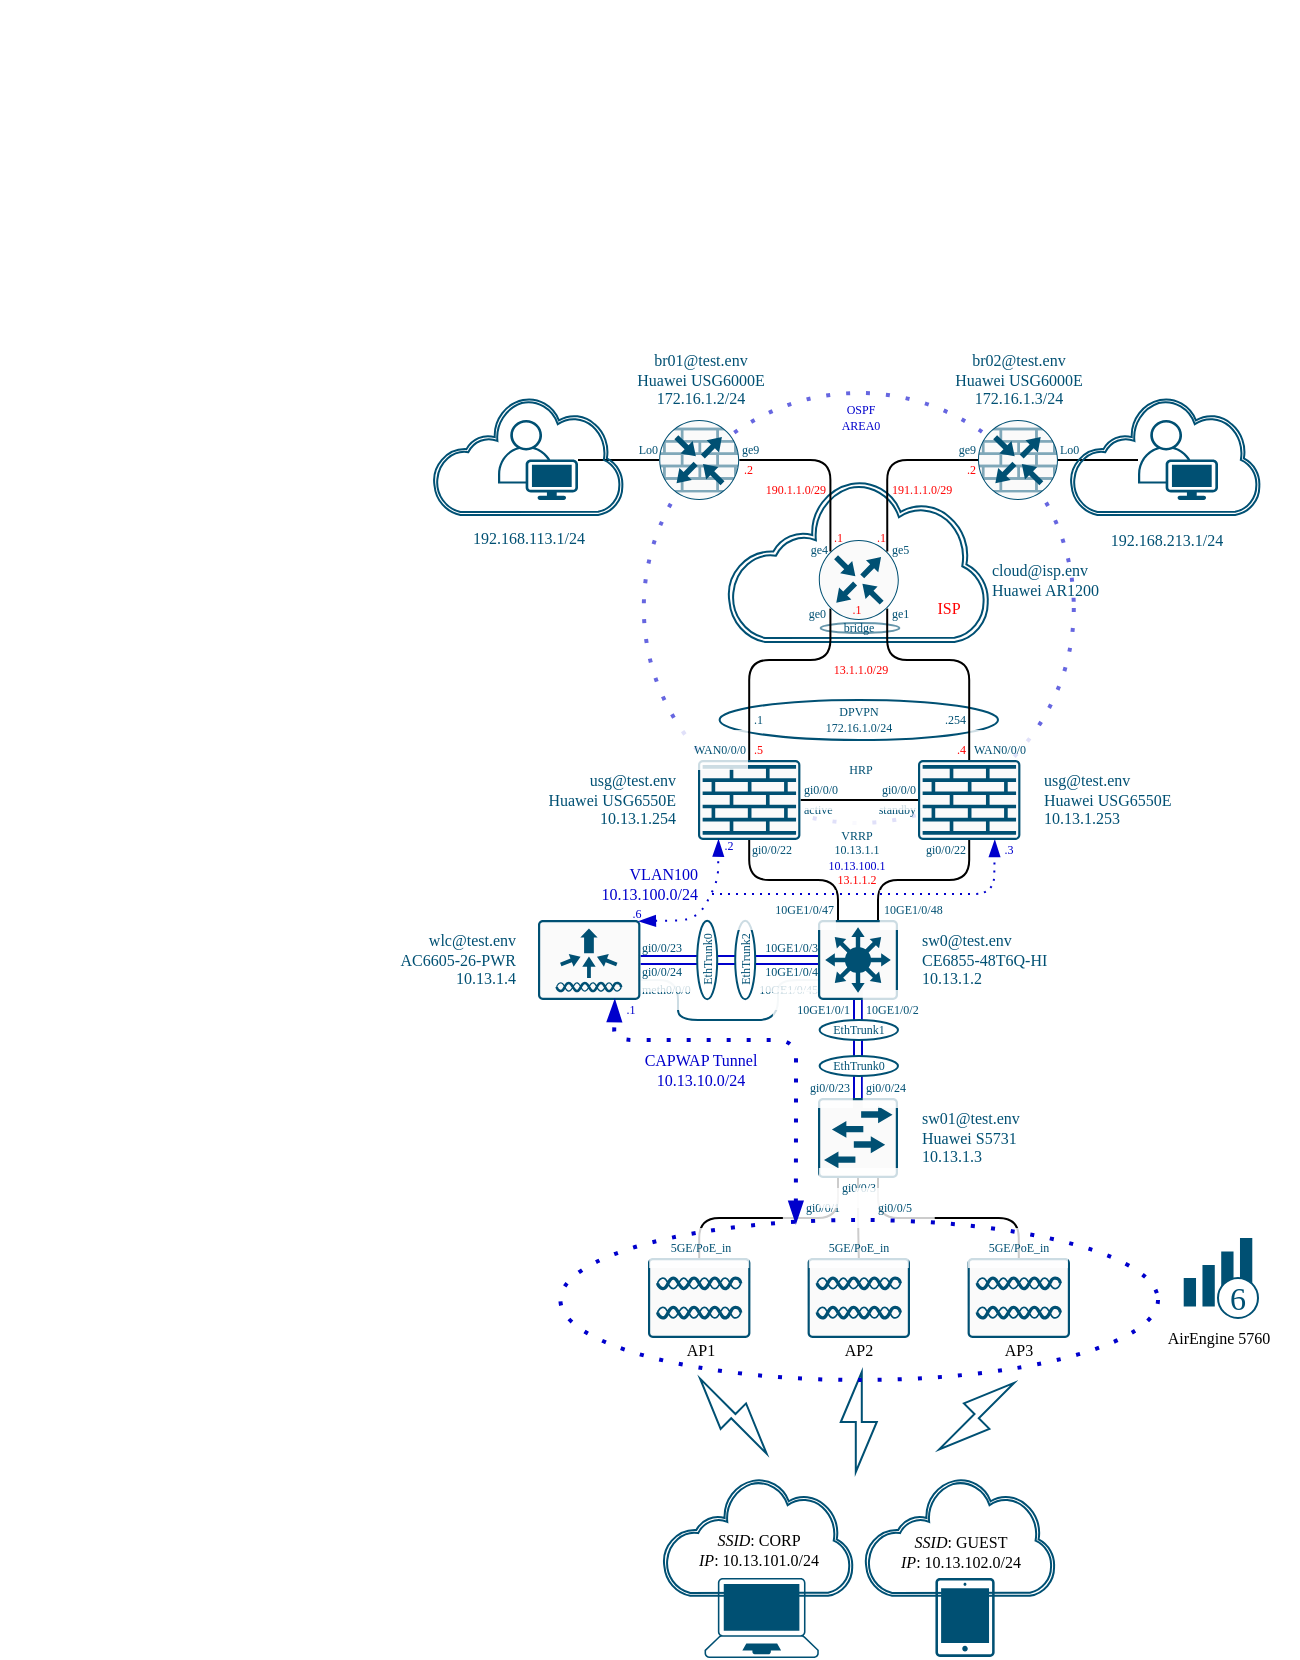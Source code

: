 <mxfile version="26.1.1" pages="8">
  <diagram id="5zS1vhIwt-UhhunQtCLq" name="Пример">
    <mxGraphModel dx="1872" dy="923" grid="1" gridSize="10" guides="1" tooltips="1" connect="1" arrows="1" fold="1" page="1" pageScale="1" pageWidth="827" pageHeight="1169" background="#ffffff" backgroundImage="{&quot;src&quot;:&quot;data:page/id,fas4NFKu4B65DxnT5AD9&quot;}" math="0" shadow="0">
      <root>
        <mxCell id="-8vRhZ20OvspTQCEGk2H-0" />
        <mxCell id="-8vRhZ20OvspTQCEGk2H-1" parent="-8vRhZ20OvspTQCEGk2H-0" />
        <mxCell id="Pczn3FSo_ULRzohPmV0n-1" value="Lo0" style="text;html=1;align=left;verticalAlign=middle;resizable=0;points=[];autosize=1;fontSize=6;fontColor=#005073;fillColor=#ffffff;opacity=80;fontFamily=GOST2304 Type A;" parent="-8vRhZ20OvspTQCEGk2H-1" vertex="1">
          <mxGeometry x="528.0" y="215" width="30" height="20" as="geometry" />
        </mxCell>
        <mxCell id="Pczn3FSo_ULRzohPmV0n-2" value="Lo0" style="text;html=1;align=right;verticalAlign=middle;resizable=0;points=[];autosize=1;fontSize=6;fontColor=#005073;fillColor=#ffffff;opacity=80;fontFamily=GOST2304 Type A;" parent="-8vRhZ20OvspTQCEGk2H-1" vertex="1">
          <mxGeometry x="299.6" y="215" width="30" height="20" as="geometry" />
        </mxCell>
        <mxCell id="Pczn3FSo_ULRzohPmV0n-3" value="ge9" style="text;html=1;align=left;verticalAlign=middle;resizable=0;points=[];autosize=1;fontSize=6;fontColor=#005073;fillColor=#ffffff;opacity=80;fontFamily=GOST2304 Type A;" parent="-8vRhZ20OvspTQCEGk2H-1" vertex="1">
          <mxGeometry x="369.4" y="215" width="30" height="20" as="geometry" />
        </mxCell>
        <mxCell id="Pczn3FSo_ULRzohPmV0n-4" value="ge9" style="text;html=1;align=right;verticalAlign=middle;resizable=0;points=[];autosize=1;fontSize=6;fontColor=#005073;fillColor=#ffffff;opacity=80;fontFamily=GOST2304 Type A;" parent="-8vRhZ20OvspTQCEGk2H-1" vertex="1">
          <mxGeometry x="459.0" y="215" width="30" height="20" as="geometry" />
        </mxCell>
        <mxCell id="Pczn3FSo_ULRzohPmV0n-5" value="" style="ellipse;whiteSpace=wrap;html=1;aspect=fixed;dashed=1;dashPattern=1 4;strokeColor=#0000CC;strokeWidth=2;fillColor=none;fontSize=6;fontColor=#005073;opacity=60;align=right;fontFamily=GOST2304 Type A;" parent="-8vRhZ20OvspTQCEGk2H-1" vertex="1">
          <mxGeometry x="321.9" y="196.5" width="215" height="215" as="geometry" />
        </mxCell>
        <mxCell id="Pczn3FSo_ULRzohPmV0n-6" value="ge4" style="text;html=1;align=right;verticalAlign=middle;resizable=0;points=[];autosize=1;fontSize=6;fontColor=#005073;fillColor=#ffffff;opacity=80;fontFamily=GOST2304 Type A;" parent="-8vRhZ20OvspTQCEGk2H-1" vertex="1">
          <mxGeometry x="384.9" y="265" width="30" height="20" as="geometry" />
        </mxCell>
        <mxCell id="Pczn3FSo_ULRzohPmV0n-7" value="ge5" style="text;html=1;align=left;verticalAlign=middle;resizable=0;points=[];autosize=1;fontSize=6;fontColor=#005073;fillColor=#ffffff;opacity=80;fontFamily=GOST2304 Type A;" parent="-8vRhZ20OvspTQCEGk2H-1" vertex="1">
          <mxGeometry x="444.3" y="265" width="30" height="20" as="geometry" />
        </mxCell>
        <mxCell id="Pczn3FSo_ULRzohPmV0n-8" value="" style="aspect=fixed;pointerEvents=1;shadow=0;html=1;labelPosition=center;verticalLabelPosition=bottom;verticalAlign=top;align=center;shape=mxgraph.mscae.enterprise.internet_hollow;strokeWidth=1;strokeColor=#005073;fillColor=none;fontFamily=GOST2304 Type A;" parent="-8vRhZ20OvspTQCEGk2H-1" vertex="1">
          <mxGeometry x="363.67" y="240" width="130.65" height="81" as="geometry" />
        </mxCell>
        <mxCell id="Pczn3FSo_ULRzohPmV0n-9" value="ge1" style="text;html=1;align=left;verticalAlign=middle;resizable=0;points=[];autosize=1;fontSize=6;fontColor=#005073;fillColor=#ffffff;opacity=80;fontFamily=GOST2304 Type A;" parent="-8vRhZ20OvspTQCEGk2H-1" vertex="1">
          <mxGeometry x="443.8" y="296.5" width="30" height="20" as="geometry" />
        </mxCell>
        <mxCell id="Pczn3FSo_ULRzohPmV0n-10" value="ge0" style="text;html=1;align=right;verticalAlign=middle;resizable=0;points=[];autosize=1;fontSize=6;fontColor=#005073;fillColor=#ffffff;opacity=80;fontFamily=GOST2304 Type A;" parent="-8vRhZ20OvspTQCEGk2H-1" vertex="1">
          <mxGeometry x="384.4" y="296.5" width="30" height="20" as="geometry" />
        </mxCell>
        <mxCell id="Pczn3FSo_ULRzohPmV0n-11" value="" style="ellipse;whiteSpace=wrap;html=1;strokeColor=#005073;strokeWidth=1;fillColor=#ffffff;fontSize=8;fontColor=#005073;align=left;opacity=60;fontFamily=GOST2304 Type A;" parent="-8vRhZ20OvspTQCEGk2H-1" vertex="1">
          <mxGeometry x="410.3" y="311.5" width="39.4" height="5" as="geometry" />
        </mxCell>
        <mxCell id="Pczn3FSo_ULRzohPmV0n-12" value="standby" style="text;html=1;align=right;verticalAlign=middle;resizable=0;points=[];autosize=1;fontSize=6;fontColor=#005073;fillColor=#ffffff;opacity=80;fontFamily=GOST2304 Type A;" parent="-8vRhZ20OvspTQCEGk2H-1" vertex="1">
          <mxGeometry x="419.0" y="395" width="40" height="20" as="geometry" />
        </mxCell>
        <mxCell id="Pczn3FSo_ULRzohPmV0n-13" value="active" style="text;html=1;align=left;verticalAlign=middle;resizable=0;points=[];autosize=1;fontSize=6;fontColor=#005073;fillColor=#ffffff;opacity=80;fontFamily=GOST2304 Type A;" parent="-8vRhZ20OvspTQCEGk2H-1" vertex="1">
          <mxGeometry x="400.2" y="395" width="30" height="20" as="geometry" />
        </mxCell>
        <mxCell id="Pczn3FSo_ULRzohPmV0n-14" value="" style="ellipse;whiteSpace=wrap;html=1;strokeColor=#005073;strokeWidth=1;fillColor=#ffffff;fontSize=8;fontColor=#005073;align=left;fontFamily=GOST2304 Type A;" parent="-8vRhZ20OvspTQCEGk2H-1" vertex="1">
          <mxGeometry x="359.8" y="350" width="139.2" height="20" as="geometry" />
        </mxCell>
        <mxCell id="Pczn3FSo_ULRzohPmV0n-15" value="WAN0/0/0" style="text;html=1;align=left;verticalAlign=middle;resizable=0;points=[];autosize=1;fontSize=6;fontColor=#005073;fillColor=#ffffff;opacity=80;fontFamily=GOST2304 Type A;" parent="-8vRhZ20OvspTQCEGk2H-1" vertex="1">
          <mxGeometry x="485.0" y="365" width="50" height="20" as="geometry" />
        </mxCell>
        <mxCell id="Pczn3FSo_ULRzohPmV0n-16" value="gi0/0/22" style="text;html=1;align=right;verticalAlign=middle;resizable=0;points=[];autosize=1;fontSize=6;fontColor=#005073;fillColor=#ffffff;opacity=80;fontFamily=GOST2304 Type A;" parent="-8vRhZ20OvspTQCEGk2H-1" vertex="1">
          <mxGeometry x="444.0" y="415" width="40" height="20" as="geometry" />
        </mxCell>
        <mxCell id="Pczn3FSo_ULRzohPmV0n-17" value="gi0/0/22" style="text;html=1;align=left;verticalAlign=middle;resizable=0;points=[];autosize=1;fontSize=6;fontColor=#005073;fillColor=#ffffff;opacity=80;fontFamily=GOST2304 Type A;" parent="-8vRhZ20OvspTQCEGk2H-1" vertex="1">
          <mxGeometry x="374.4" y="415" width="40" height="20" as="geometry" />
        </mxCell>
        <mxCell id="Pczn3FSo_ULRzohPmV0n-18" value="gi0/0/0" style="text;html=1;align=right;verticalAlign=middle;resizable=0;points=[];autosize=1;fontSize=6;fontColor=#005073;fillColor=#ffffff;opacity=80;fontFamily=GOST2304 Type A;" parent="-8vRhZ20OvspTQCEGk2H-1" vertex="1">
          <mxGeometry x="419.0" y="385" width="40" height="20" as="geometry" />
        </mxCell>
        <mxCell id="Pczn3FSo_ULRzohPmV0n-19" value="gi0/0/0" style="text;html=1;align=left;verticalAlign=middle;resizable=0;points=[];autosize=1;fontSize=6;fontColor=#005073;fillColor=#ffffff;opacity=80;fontFamily=GOST2304 Type A;" parent="-8vRhZ20OvspTQCEGk2H-1" vertex="1">
          <mxGeometry x="400.2" y="385" width="40" height="20" as="geometry" />
        </mxCell>
        <mxCell id="Pczn3FSo_ULRzohPmV0n-20" style="edgeStyle=orthogonalEdgeStyle;rounded=1;orthogonalLoop=1;jettySize=auto;html=1;exitX=1;exitY=0.75;exitDx=0;exitDy=0;exitPerimeter=0;entryX=0;entryY=0.75;entryDx=0;entryDy=0;entryPerimeter=0;endArrow=none;endFill=0;fontSize=6;fontColor=#005073;strokeColor=#005073;fontFamily=GOST2304 Type A;" parent="-8vRhZ20OvspTQCEGk2H-1" source="Pczn3FSo_ULRzohPmV0n-37" target="Pczn3FSo_ULRzohPmV0n-30" edge="1">
          <mxGeometry relative="1" as="geometry">
            <Array as="points">
              <mxPoint x="339" y="490" />
              <mxPoint x="339" y="510" />
              <mxPoint x="389" y="510" />
              <mxPoint x="389" y="490" />
            </Array>
          </mxGeometry>
        </mxCell>
        <mxCell id="Pczn3FSo_ULRzohPmV0n-21" value="meth0/0/0" style="text;html=1;align=left;verticalAlign=middle;resizable=0;points=[];autosize=1;fontSize=6;fontColor=#005073;fillColor=#ffffff;opacity=80;fontFamily=GOST2304 Type A;" parent="-8vRhZ20OvspTQCEGk2H-1" vertex="1">
          <mxGeometry x="319.2" y="485" width="50" height="20" as="geometry" />
        </mxCell>
        <mxCell id="Pczn3FSo_ULRzohPmV0n-22" value="10GE1/0/45" style="text;html=1;align=right;verticalAlign=middle;resizable=0;points=[];autosize=1;fontSize=6;fontColor=#005073;fillColor=#ffffff;opacity=80;fontFamily=GOST2304 Type A;" parent="-8vRhZ20OvspTQCEGk2H-1" vertex="1">
          <mxGeometry x="360" y="485" width="50" height="20" as="geometry" />
        </mxCell>
        <mxCell id="Pczn3FSo_ULRzohPmV0n-23" value="10GE1/0/3" style="text;html=1;align=right;verticalAlign=middle;resizable=0;points=[];autosize=1;fontSize=6;fontColor=#005073;fillColor=#ffffff;opacity=80;fontFamily=GOST2304 Type A;" parent="-8vRhZ20OvspTQCEGk2H-1" vertex="1">
          <mxGeometry x="370" y="464" width="40" height="20" as="geometry" />
        </mxCell>
        <mxCell id="Pczn3FSo_ULRzohPmV0n-24" value="10GE1/0/4" style="text;html=1;align=right;verticalAlign=middle;resizable=0;points=[];autosize=1;fontSize=6;fontColor=#005073;fillColor=#ffffff;opacity=80;fontFamily=GOST2304 Type A;" parent="-8vRhZ20OvspTQCEGk2H-1" vertex="1">
          <mxGeometry x="370" y="476" width="40" height="20" as="geometry" />
        </mxCell>
        <mxCell id="Pczn3FSo_ULRzohPmV0n-25" value="10GE1/0/1" style="text;html=1;align=right;verticalAlign=middle;resizable=0;points=[];autosize=1;fontSize=6;fontColor=#005073;fillColor=#ffffff;opacity=80;fontFamily=GOST2304 Type A;" parent="-8vRhZ20OvspTQCEGk2H-1" vertex="1">
          <mxGeometry x="386.44" y="495" width="40" height="20" as="geometry" />
        </mxCell>
        <mxCell id="Pczn3FSo_ULRzohPmV0n-26" value="gi0/0/24" style="text;html=1;align=left;verticalAlign=middle;resizable=0;points=[];autosize=1;fontSize=6;fontColor=#005073;fillColor=#ffffff;opacity=80;fontFamily=GOST2304 Type A;" parent="-8vRhZ20OvspTQCEGk2H-1" vertex="1">
          <mxGeometry x="319.2" y="476" width="40" height="20" as="geometry" />
        </mxCell>
        <mxCell id="Pczn3FSo_ULRzohPmV0n-27" value="gi0/0/23" style="text;html=1;align=left;verticalAlign=middle;resizable=0;points=[];autosize=1;fontSize=6;fontColor=#005073;fillColor=#ffffff;opacity=80;fontFamily=GOST2304 Type A;" parent="-8vRhZ20OvspTQCEGk2H-1" vertex="1">
          <mxGeometry x="319.2" y="464" width="40" height="20" as="geometry" />
        </mxCell>
        <mxCell id="Pczn3FSo_ULRzohPmV0n-28" style="rounded=1;orthogonalLoop=1;jettySize=auto;html=1;exitX=0.25;exitY=0;exitDx=0;exitDy=0;exitPerimeter=0;entryX=0.5;entryY=1;entryDx=0;entryDy=0;entryPerimeter=0;edgeStyle=orthogonalEdgeStyle;endArrow=none;endFill=0;fontFamily=GOST2304 Type A;" parent="-8vRhZ20OvspTQCEGk2H-1" source="Pczn3FSo_ULRzohPmV0n-30" target="Pczn3FSo_ULRzohPmV0n-43" edge="1">
          <mxGeometry relative="1" as="geometry" />
        </mxCell>
        <mxCell id="Pczn3FSo_ULRzohPmV0n-29" style="edgeStyle=orthogonalEdgeStyle;rounded=1;orthogonalLoop=1;jettySize=auto;html=1;exitX=0.75;exitY=0;exitDx=0;exitDy=0;exitPerimeter=0;entryX=0.5;entryY=1;entryDx=0;entryDy=0;entryPerimeter=0;endArrow=none;endFill=0;fontFamily=GOST2304 Type A;" parent="-8vRhZ20OvspTQCEGk2H-1" source="Pczn3FSo_ULRzohPmV0n-30" target="Pczn3FSo_ULRzohPmV0n-45" edge="1">
          <mxGeometry relative="1" as="geometry" />
        </mxCell>
        <mxCell id="Pczn3FSo_ULRzohPmV0n-30" value="" style="points=[[0.015,0.015,0],[0.985,0.015,0],[0.985,0.985,0],[0.015,0.985,0],[0.25,0,0],[0.5,0,0],[0.75,0,0],[1,0.25,0],[1,0.5,0],[1,0.75,0],[0.75,1,0],[0.5,1,0],[0.25,1,0],[0,0.75,0],[0,0.5,0],[0,0.25,0]];verticalLabelPosition=bottom;html=1;verticalAlign=top;aspect=fixed;align=center;pointerEvents=1;shape=mxgraph.cisco19.rect;prIcon=l3_switch;fillColor=#FAFAFA;strokeColor=#005073;fontFamily=GOST2304 Type A;" parent="-8vRhZ20OvspTQCEGk2H-1" vertex="1">
          <mxGeometry x="409" y="460" width="40" height="40" as="geometry" />
        </mxCell>
        <mxCell id="Pczn3FSo_ULRzohPmV0n-31" style="edgeStyle=none;shape=link;rounded=0;orthogonalLoop=1;jettySize=auto;html=1;exitX=0.5;exitY=0;exitDx=0;exitDy=0;exitPerimeter=0;entryX=0.5;entryY=1;entryDx=0;entryDy=0;entryPerimeter=0;strokeColor=#0000CC;fontFamily=GOST2304 Type A;" parent="-8vRhZ20OvspTQCEGk2H-1" source="Pczn3FSo_ULRzohPmV0n-35" target="Pczn3FSo_ULRzohPmV0n-30" edge="1">
          <mxGeometry relative="1" as="geometry" />
        </mxCell>
        <mxCell id="Pczn3FSo_ULRzohPmV0n-32" style="rounded=1;orthogonalLoop=1;jettySize=auto;html=1;exitX=0.25;exitY=1;exitDx=0;exitDy=0;exitPerimeter=0;entryX=0.5;entryY=0;entryDx=0;entryDy=0;entryPerimeter=0;edgeStyle=orthogonalEdgeStyle;endArrow=none;endFill=0;fontFamily=GOST2304 Type A;" parent="-8vRhZ20OvspTQCEGk2H-1" source="Pczn3FSo_ULRzohPmV0n-35" target="Pczn3FSo_ULRzohPmV0n-38" edge="1">
          <mxGeometry relative="1" as="geometry" />
        </mxCell>
        <mxCell id="Pczn3FSo_ULRzohPmV0n-33" style="edgeStyle=orthogonalEdgeStyle;rounded=1;orthogonalLoop=1;jettySize=auto;html=1;exitX=0.5;exitY=1;exitDx=0;exitDy=0;exitPerimeter=0;entryX=0.5;entryY=0;entryDx=0;entryDy=0;entryPerimeter=0;endArrow=none;endFill=0;fontFamily=GOST2304 Type A;" parent="-8vRhZ20OvspTQCEGk2H-1" source="Pczn3FSo_ULRzohPmV0n-35" target="Pczn3FSo_ULRzohPmV0n-39" edge="1">
          <mxGeometry relative="1" as="geometry" />
        </mxCell>
        <mxCell id="Pczn3FSo_ULRzohPmV0n-34" style="edgeStyle=orthogonalEdgeStyle;rounded=1;orthogonalLoop=1;jettySize=auto;html=1;exitX=0.75;exitY=1;exitDx=0;exitDy=0;exitPerimeter=0;entryX=0.5;entryY=0;entryDx=0;entryDy=0;entryPerimeter=0;endArrow=none;endFill=0;fontFamily=GOST2304 Type A;" parent="-8vRhZ20OvspTQCEGk2H-1" source="Pczn3FSo_ULRzohPmV0n-35" target="Pczn3FSo_ULRzohPmV0n-40" edge="1">
          <mxGeometry relative="1" as="geometry" />
        </mxCell>
        <mxCell id="Pczn3FSo_ULRzohPmV0n-35" value="" style="points=[[0.015,0.015,0],[0.985,0.015,0],[0.985,0.985,0],[0.015,0.985,0],[0.25,0,0],[0.5,0,0],[0.75,0,0],[1,0.25,0],[1,0.5,0],[1,0.75,0],[0.75,1,0],[0.5,1,0],[0.25,1,0],[0,0.75,0],[0,0.5,0],[0,0.25,0]];verticalLabelPosition=bottom;html=1;verticalAlign=top;aspect=fixed;align=center;pointerEvents=1;shape=mxgraph.cisco19.rect;prIcon=l2_switch;fillColor=#FAFAFA;strokeColor=#005073;fontFamily=GOST2304 Type A;" parent="-8vRhZ20OvspTQCEGk2H-1" vertex="1">
          <mxGeometry x="409" y="549" width="40" height="40" as="geometry" />
        </mxCell>
        <mxCell id="Pczn3FSo_ULRzohPmV0n-36" style="edgeStyle=none;rounded=0;orthogonalLoop=1;jettySize=auto;html=1;exitX=1;exitY=0.5;exitDx=0;exitDy=0;exitPerimeter=0;entryX=0;entryY=0.5;entryDx=0;entryDy=0;entryPerimeter=0;shape=link;strokeColor=#0000CC;fontFamily=GOST2304 Type A;" parent="-8vRhZ20OvspTQCEGk2H-1" source="Pczn3FSo_ULRzohPmV0n-37" target="Pczn3FSo_ULRzohPmV0n-30" edge="1">
          <mxGeometry relative="1" as="geometry" />
        </mxCell>
        <mxCell id="Pczn3FSo_ULRzohPmV0n-37" value="" style="points=[[0.015,0.015,0],[0.985,0.015,0],[0.985,0.985,0],[0.015,0.985,0],[0.25,0,0],[0.5,0,0],[0.75,0,0],[1,0.25,0],[1,0.5,0],[1,0.75,0],[0.75,1,0],[0.5,1,0],[0.25,1,0],[0,0.75,0],[0,0.5,0],[0,0.25,0]];verticalLabelPosition=bottom;html=1;verticalAlign=top;aspect=fixed;align=center;pointerEvents=1;shape=mxgraph.cisco19.rect;prIcon=wireless_lan_controller;fillColor=#FAFAFA;strokeColor=#005073;fontFamily=GOST2304 Type A;" parent="-8vRhZ20OvspTQCEGk2H-1" vertex="1">
          <mxGeometry x="269" y="460" width="51.2" height="40" as="geometry" />
        </mxCell>
        <mxCell id="Pczn3FSo_ULRzohPmV0n-38" value="" style="points=[[0.015,0.015,0],[0.985,0.015,0],[0.985,0.985,0],[0.015,0.985,0],[0.25,0,0],[0.5,0,0],[0.75,0,0],[1,0.25,0],[1,0.5,0],[1,0.75,0],[0.75,1,0],[0.5,1,0],[0.25,1,0],[0,0.75,0],[0,0.5,0],[0,0.25,0]];verticalLabelPosition=bottom;html=1;verticalAlign=top;aspect=fixed;align=center;pointerEvents=1;shape=mxgraph.cisco19.rect;prIcon=dual_mode_access_point;fillColor=#FAFAFA;strokeColor=#005073;fontFamily=GOST2304 Type A;" parent="-8vRhZ20OvspTQCEGk2H-1" vertex="1">
          <mxGeometry x="324" y="629" width="51.2" height="40" as="geometry" />
        </mxCell>
        <mxCell id="Pczn3FSo_ULRzohPmV0n-39" value="" style="points=[[0.015,0.015,0],[0.985,0.015,0],[0.985,0.985,0],[0.015,0.985,0],[0.25,0,0],[0.5,0,0],[0.75,0,0],[1,0.25,0],[1,0.5,0],[1,0.75,0],[0.75,1,0],[0.5,1,0],[0.25,1,0],[0,0.75,0],[0,0.5,0],[0,0.25,0]];verticalLabelPosition=bottom;html=1;verticalAlign=top;aspect=fixed;align=center;pointerEvents=1;shape=mxgraph.cisco19.rect;prIcon=dual_mode_access_point;fillColor=#FAFAFA;strokeColor=#005073;fontFamily=GOST2304 Type A;" parent="-8vRhZ20OvspTQCEGk2H-1" vertex="1">
          <mxGeometry x="403.8" y="629" width="51.2" height="40" as="geometry" />
        </mxCell>
        <mxCell id="Pczn3FSo_ULRzohPmV0n-40" value="" style="points=[[0.015,0.015,0],[0.985,0.015,0],[0.985,0.985,0],[0.015,0.985,0],[0.25,0,0],[0.5,0,0],[0.75,0,0],[1,0.25,0],[1,0.5,0],[1,0.75,0],[0.75,1,0],[0.5,1,0],[0.25,1,0],[0,0.75,0],[0,0.5,0],[0,0.25,0]];verticalLabelPosition=bottom;html=1;verticalAlign=top;aspect=fixed;align=center;pointerEvents=1;shape=mxgraph.cisco19.rect;prIcon=dual_mode_access_point;fillColor=#FAFAFA;strokeColor=#005073;fontFamily=GOST2304 Type A;" parent="-8vRhZ20OvspTQCEGk2H-1" vertex="1">
          <mxGeometry x="483.8" y="629" width="51.2" height="40" as="geometry" />
        </mxCell>
        <mxCell id="Pczn3FSo_ULRzohPmV0n-41" style="edgeStyle=orthogonalEdgeStyle;rounded=1;orthogonalLoop=1;jettySize=auto;html=1;exitX=0.5;exitY=0;exitDx=0;exitDy=0;exitPerimeter=0;entryX=0.145;entryY=0.855;entryDx=0;entryDy=0;entryPerimeter=0;endArrow=none;endFill=0;fontFamily=GOST2304 Type A;" parent="-8vRhZ20OvspTQCEGk2H-1" source="Pczn3FSo_ULRzohPmV0n-43" target="Pczn3FSo_ULRzohPmV0n-46" edge="1">
          <mxGeometry relative="1" as="geometry">
            <Array as="points">
              <mxPoint x="375" y="330" />
              <mxPoint x="415" y="330" />
            </Array>
          </mxGeometry>
        </mxCell>
        <mxCell id="Pczn3FSo_ULRzohPmV0n-42" style="edgeStyle=orthogonalEdgeStyle;rounded=1;orthogonalLoop=1;jettySize=auto;html=1;exitX=1;exitY=0.5;exitDx=0;exitDy=0;exitPerimeter=0;entryX=0;entryY=0.5;entryDx=0;entryDy=0;entryPerimeter=0;endArrow=none;endFill=0;fontFamily=GOST2304 Type A;" parent="-8vRhZ20OvspTQCEGk2H-1" source="Pczn3FSo_ULRzohPmV0n-43" target="Pczn3FSo_ULRzohPmV0n-45" edge="1">
          <mxGeometry relative="1" as="geometry" />
        </mxCell>
        <mxCell id="Pczn3FSo_ULRzohPmV0n-43" value="" style="points=[[0.015,0.015,0],[0.985,0.015,0],[0.985,0.985,0],[0.015,0.985,0],[0.25,0,0],[0.5,0,0],[0.75,0,0],[1,0.25,0],[1,0.5,0],[1,0.75,0],[0.75,1,0],[0.5,1,0],[0.25,1,0],[0,0.75,0],[0,0.5,0],[0,0.25,0]];verticalLabelPosition=bottom;html=1;verticalAlign=top;aspect=fixed;align=center;pointerEvents=1;shape=mxgraph.cisco19.rect;prIcon=firewall;fillColor=#FAFAFA;strokeColor=#005073;fontFamily=GOST2304 Type A;" parent="-8vRhZ20OvspTQCEGk2H-1" vertex="1">
          <mxGeometry x="349" y="380" width="51.2" height="40" as="geometry" />
        </mxCell>
        <mxCell id="Pczn3FSo_ULRzohPmV0n-44" style="edgeStyle=orthogonalEdgeStyle;rounded=1;orthogonalLoop=1;jettySize=auto;html=1;exitX=0.5;exitY=0;exitDx=0;exitDy=0;exitPerimeter=0;entryX=0.855;entryY=0.856;entryDx=0;entryDy=0;entryPerimeter=0;endArrow=none;endFill=0;fontFamily=GOST2304 Type A;" parent="-8vRhZ20OvspTQCEGk2H-1" source="Pczn3FSo_ULRzohPmV0n-45" target="Pczn3FSo_ULRzohPmV0n-46" edge="1">
          <mxGeometry relative="1" as="geometry">
            <Array as="points">
              <mxPoint x="485" y="330" />
              <mxPoint x="444" y="330" />
            </Array>
          </mxGeometry>
        </mxCell>
        <mxCell id="Pczn3FSo_ULRzohPmV0n-45" value="" style="points=[[0.015,0.015,0],[0.985,0.015,0],[0.985,0.985,0],[0.015,0.985,0],[0.25,0,0],[0.5,0,0],[0.75,0,0],[1,0.25,0],[1,0.5,0],[1,0.75,0],[0.75,1,0],[0.5,1,0],[0.25,1,0],[0,0.75,0],[0,0.5,0],[0,0.25,0]];verticalLabelPosition=bottom;html=1;verticalAlign=top;aspect=fixed;align=center;pointerEvents=1;shape=mxgraph.cisco19.rect;prIcon=firewall;fillColor=#FAFAFA;strokeColor=#005073;fontFamily=GOST2304 Type A;" parent="-8vRhZ20OvspTQCEGk2H-1" vertex="1">
          <mxGeometry x="459" y="380" width="51.2" height="40" as="geometry" />
        </mxCell>
        <mxCell id="Pczn3FSo_ULRzohPmV0n-46" value="" style="points=[[0.5,0,0],[1,0.5,0],[0.5,1,0],[0,0.5,0],[0.145,0.145,0],[0.856,0.145,0],[0.855,0.856,0],[0.145,0.855,0]];verticalLabelPosition=bottom;html=1;verticalAlign=top;aspect=fixed;align=center;pointerEvents=1;shape=mxgraph.cisco19.rect;prIcon=router;fillColor=#FAFAFA;strokeColor=#005073;fontFamily=GOST2304 Type A;" parent="-8vRhZ20OvspTQCEGk2H-1" vertex="1">
          <mxGeometry x="409.4" y="270" width="40" height="40" as="geometry" />
        </mxCell>
        <mxCell id="Pczn3FSo_ULRzohPmV0n-47" style="edgeStyle=orthogonalEdgeStyle;rounded=1;orthogonalLoop=1;jettySize=auto;html=1;entryX=0;entryY=0.5;entryDx=0;entryDy=0;entryPerimeter=0;endArrow=none;endFill=0;fontFamily=GOST2304 Type A;" parent="-8vRhZ20OvspTQCEGk2H-1" source="Pczn3FSo_ULRzohPmV0n-48" target="Pczn3FSo_ULRzohPmV0n-52" edge="1">
          <mxGeometry relative="1" as="geometry" />
        </mxCell>
        <mxCell id="Pczn3FSo_ULRzohPmV0n-48" value="" style="points=[[0.35,0,0],[0.98,0.51,0],[1,0.71,0],[0.67,1,0],[0,0.795,0],[0,0.65,0]];verticalLabelPosition=bottom;html=1;verticalAlign=top;aspect=fixed;align=center;pointerEvents=1;shape=mxgraph.cisco19.user;fillColor=#005073;strokeColor=none;fontFamily=GOST2304 Type A;" parent="-8vRhZ20OvspTQCEGk2H-1" vertex="1">
          <mxGeometry x="249" y="210" width="40" height="40" as="geometry" />
        </mxCell>
        <mxCell id="Pczn3FSo_ULRzohPmV0n-49" style="edgeStyle=orthogonalEdgeStyle;rounded=1;orthogonalLoop=1;jettySize=auto;html=1;exitX=0;exitY=0.5;exitDx=0;exitDy=0;exitPerimeter=0;entryX=0.856;entryY=0.145;entryDx=0;entryDy=0;entryPerimeter=0;endArrow=none;endFill=0;fontFamily=GOST2304 Type A;" parent="-8vRhZ20OvspTQCEGk2H-1" source="Pczn3FSo_ULRzohPmV0n-50" target="Pczn3FSo_ULRzohPmV0n-46" edge="1">
          <mxGeometry relative="1" as="geometry" />
        </mxCell>
        <mxCell id="Pczn3FSo_ULRzohPmV0n-50" value="" style="points=[[0.5,0,0],[1,0.5,0],[0.5,1,0],[0,0.5,0],[0.145,0.145,0],[0.856,0.145,0],[0.855,0.856,0],[0.145,0.855,0]];verticalLabelPosition=bottom;html=1;verticalAlign=top;aspect=fixed;align=center;pointerEvents=1;shape=mxgraph.cisco19.rect;prIcon=router_with_firewall;fillColor=#FAFAFA;strokeColor=#005073;fontFamily=GOST2304 Type A;" parent="-8vRhZ20OvspTQCEGk2H-1" vertex="1">
          <mxGeometry x="489" y="210" width="40" height="40" as="geometry" />
        </mxCell>
        <mxCell id="Pczn3FSo_ULRzohPmV0n-51" style="edgeStyle=orthogonalEdgeStyle;rounded=1;orthogonalLoop=1;jettySize=auto;html=1;exitX=1;exitY=0.5;exitDx=0;exitDy=0;exitPerimeter=0;entryX=0.145;entryY=0.145;entryDx=0;entryDy=0;entryPerimeter=0;endArrow=none;endFill=0;fontFamily=GOST2304 Type A;" parent="-8vRhZ20OvspTQCEGk2H-1" source="Pczn3FSo_ULRzohPmV0n-52" target="Pczn3FSo_ULRzohPmV0n-46" edge="1">
          <mxGeometry relative="1" as="geometry" />
        </mxCell>
        <mxCell id="Pczn3FSo_ULRzohPmV0n-52" value="" style="points=[[0.5,0,0],[1,0.5,0],[0.5,1,0],[0,0.5,0],[0.145,0.145,0],[0.856,0.145,0],[0.855,0.856,0],[0.145,0.855,0]];verticalLabelPosition=bottom;html=1;verticalAlign=top;aspect=fixed;align=center;pointerEvents=1;shape=mxgraph.cisco19.rect;prIcon=router_with_firewall;fillColor=#FAFAFA;strokeColor=#005073;fontFamily=GOST2304 Type A;" parent="-8vRhZ20OvspTQCEGk2H-1" vertex="1">
          <mxGeometry x="329.6" y="210" width="40" height="40" as="geometry" />
        </mxCell>
        <mxCell id="Pczn3FSo_ULRzohPmV0n-53" style="edgeStyle=orthogonalEdgeStyle;rounded=1;orthogonalLoop=1;jettySize=auto;html=1;entryX=1;entryY=0.5;entryDx=0;entryDy=0;entryPerimeter=0;endArrow=none;endFill=0;fontFamily=GOST2304 Type A;" parent="-8vRhZ20OvspTQCEGk2H-1" source="Pczn3FSo_ULRzohPmV0n-54" target="Pczn3FSo_ULRzohPmV0n-50" edge="1">
          <mxGeometry relative="1" as="geometry" />
        </mxCell>
        <mxCell id="Pczn3FSo_ULRzohPmV0n-54" value="" style="points=[[0.35,0,0],[0.98,0.51,0],[1,0.71,0],[0.67,1,0],[0,0.795,0],[0,0.65,0]];verticalLabelPosition=bottom;html=1;verticalAlign=top;aspect=fixed;align=center;pointerEvents=1;shape=mxgraph.cisco19.user;fillColor=#005073;strokeColor=none;fontFamily=GOST2304 Type A;" parent="-8vRhZ20OvspTQCEGk2H-1" vertex="1">
          <mxGeometry x="569" y="210" width="40" height="40" as="geometry" />
        </mxCell>
        <mxCell id="Pczn3FSo_ULRzohPmV0n-55" value="" style="aspect=fixed;pointerEvents=1;shadow=0;html=1;labelPosition=center;verticalLabelPosition=bottom;verticalAlign=top;align=center;shape=mxgraph.mscae.enterprise.internet_hollow;strokeWidth=1;strokeColor=#005073;fillColor=none;fontFamily=GOST2304 Type A;" parent="-8vRhZ20OvspTQCEGk2H-1" vertex="1">
          <mxGeometry x="216.5" y="198.55" width="95" height="58.9" as="geometry" />
        </mxCell>
        <mxCell id="Pczn3FSo_ULRzohPmV0n-56" value="" style="aspect=fixed;pointerEvents=1;shadow=0;html=1;labelPosition=center;verticalLabelPosition=bottom;verticalAlign=top;align=center;shape=mxgraph.mscae.enterprise.internet_hollow;strokeWidth=1;strokeColor=#005073;fillColor=none;fontFamily=GOST2304 Type A;" parent="-8vRhZ20OvspTQCEGk2H-1" vertex="1">
          <mxGeometry x="535" y="198.55" width="95" height="58.9" as="geometry" />
        </mxCell>
        <mxCell id="Pczn3FSo_ULRzohPmV0n-57" value="" style="aspect=fixed;pointerEvents=1;shadow=0;html=1;labelPosition=center;verticalLabelPosition=bottom;verticalAlign=top;align=center;shape=mxgraph.mscae.enterprise.internet_hollow;strokeWidth=1;strokeColor=#005073;fillColor=none;fontFamily=GOST2304 Type A;" parent="-8vRhZ20OvspTQCEGk2H-1" vertex="1">
          <mxGeometry x="331.44" y="739" width="95" height="58.9" as="geometry" />
        </mxCell>
        <mxCell id="Pczn3FSo_ULRzohPmV0n-58" value="" style="aspect=fixed;pointerEvents=1;shadow=0;html=1;labelPosition=center;verticalLabelPosition=bottom;verticalAlign=top;align=center;shape=mxgraph.mscae.enterprise.internet_hollow;strokeWidth=1;strokeColor=#005073;fillColor=none;fontFamily=GOST2304 Type A;" parent="-8vRhZ20OvspTQCEGk2H-1" vertex="1">
          <mxGeometry x="432.37" y="739" width="95" height="58.9" as="geometry" />
        </mxCell>
        <mxCell id="Pczn3FSo_ULRzohPmV0n-59" value="" style="html=1;verticalLabelPosition=bottom;align=center;labelBackgroundColor=#ffffff;verticalAlign=top;strokeWidth=1;shadow=0;dashed=0;shape=mxgraph.ios7.icons.flash;fillColor=none;rotation=-45;strokeColor=#005073;fontFamily=GOST2304 Type A;" parent="-8vRhZ20OvspTQCEGk2H-1" vertex="1">
          <mxGeometry x="357.67" y="683.07" width="18" height="50" as="geometry" />
        </mxCell>
        <mxCell id="Pczn3FSo_ULRzohPmV0n-60" value="" style="html=1;verticalLabelPosition=bottom;align=center;labelBackgroundColor=#ffffff;verticalAlign=top;strokeWidth=1;shadow=0;dashed=0;shape=mxgraph.ios7.icons.flash;fillColor=none;rotation=45;strokeColor=#005073;fontFamily=GOST2304 Type A;" parent="-8vRhZ20OvspTQCEGk2H-1" vertex="1">
          <mxGeometry x="479.32" y="683.07" width="18" height="50" as="geometry" />
        </mxCell>
        <mxCell id="Pczn3FSo_ULRzohPmV0n-61" value="" style="html=1;verticalLabelPosition=bottom;align=center;labelBackgroundColor=#ffffff;verticalAlign=top;strokeWidth=1;shadow=0;dashed=0;shape=mxgraph.ios7.icons.flash;fillColor=none;rotation=0;strokeColor=#005073;fontFamily=GOST2304 Type A;" parent="-8vRhZ20OvspTQCEGk2H-1" vertex="1">
          <mxGeometry x="420.4" y="686" width="18" height="50" as="geometry" />
        </mxCell>
        <mxCell id="Pczn3FSo_ULRzohPmV0n-62" value="" style="points=[[0.015,0.015,0],[0.985,0.015,0],[0.985,0.985,0],[0.015,0.985,0],[0.25,0,0],[0.5,0,0],[0.75,0,0],[1,0.25,0],[1,0.5,0],[1,0.75,0],[0.75,1,0],[0.5,1,0],[0.25,1,0],[0,0.75,0],[0,0.5,0],[0,0.25,0]];verticalLabelPosition=bottom;html=1;verticalAlign=top;aspect=fixed;align=center;pointerEvents=1;shape=mxgraph.cisco19.handheld;fillColor=#005073;strokeColor=none;fontFamily=GOST2304 Type A;" parent="-8vRhZ20OvspTQCEGk2H-1" vertex="1">
          <mxGeometry x="467.72" y="789" width="29.6" height="39.47" as="geometry" />
        </mxCell>
        <mxCell id="Pczn3FSo_ULRzohPmV0n-63" value="&lt;i style=&quot;font-size: 8px;&quot;&gt;SSID&lt;/i&gt;: CORP&lt;br style=&quot;font-size: 8px;&quot;&gt;&lt;i style=&quot;font-size: 8px;&quot;&gt;IP&lt;/i&gt;: 10.13.101.0/24" style="text;html=1;align=center;verticalAlign=middle;resizable=0;points=[];autosize=1;fontSize=8;fontFamily=GOST2304 Type A;" parent="-8vRhZ20OvspTQCEGk2H-1" vertex="1">
          <mxGeometry x="343.94" y="760" width="70" height="30" as="geometry" />
        </mxCell>
        <mxCell id="Pczn3FSo_ULRzohPmV0n-64" value="&lt;i style=&quot;font-size: 8px;&quot;&gt;SSID&lt;/i&gt;: GUEST&lt;br style=&quot;font-size: 8px;&quot;&gt;&lt;i style=&quot;font-size: 8px;&quot;&gt;IP&lt;/i&gt;: 10.13.102.0/24" style="text;html=1;align=center;verticalAlign=middle;resizable=0;points=[];autosize=1;fontSize=8;fontFamily=GOST2304 Type A;" parent="-8vRhZ20OvspTQCEGk2H-1" vertex="1">
          <mxGeometry x="444.87" y="761" width="70" height="30" as="geometry" />
        </mxCell>
        <mxCell id="Pczn3FSo_ULRzohPmV0n-65" value="AP1" style="text;html=1;align=center;verticalAlign=middle;resizable=0;points=[];autosize=1;fontSize=8;fontFamily=GOST2304 Type A;" parent="-8vRhZ20OvspTQCEGk2H-1" vertex="1">
          <mxGeometry x="334.6" y="665" width="30" height="20" as="geometry" />
        </mxCell>
        <mxCell id="Pczn3FSo_ULRzohPmV0n-66" value="AP2" style="text;html=1;align=center;verticalAlign=middle;resizable=0;points=[];autosize=1;fontSize=8;fontFamily=GOST2304 Type A;" parent="-8vRhZ20OvspTQCEGk2H-1" vertex="1">
          <mxGeometry x="414" y="665" width="30" height="20" as="geometry" />
        </mxCell>
        <mxCell id="Pczn3FSo_ULRzohPmV0n-67" value="AP3" style="text;html=1;align=center;verticalAlign=middle;resizable=0;points=[];autosize=1;fontSize=8;fontFamily=GOST2304 Type A;" parent="-8vRhZ20OvspTQCEGk2H-1" vertex="1">
          <mxGeometry x="494" y="665" width="30" height="20" as="geometry" />
        </mxCell>
        <mxCell id="Pczn3FSo_ULRzohPmV0n-68" value="" style="group;fontFamily=GOST2304 Type A;" parent="-8vRhZ20OvspTQCEGk2H-1" vertex="1" connectable="0">
          <mxGeometry x="569" y="619" width="80" height="60" as="geometry" />
        </mxCell>
        <mxCell id="Pczn3FSo_ULRzohPmV0n-69" value="" style="points=[[0,0.58,0],[0.09,0.58,0],[0.36,0.39,0],[0.64,0.195,0],[0.91,0,0],[1,0,0],[1,0.25,0],[1,0.5,0],[1,0.75,0],[1,1,0],[0,1,0],[0.09,1,0],[0.36,1,0],[0.64,1,0],[0.91,1,0],[0,0.79,0]];verticalLabelPosition=bottom;html=1;verticalAlign=top;aspect=fixed;align=center;pointerEvents=1;shape=mxgraph.cisco19.wifi_indicator;fillColor=#005073;strokeColor=none;fontSize=8;fontFamily=GOST2304 Type A;" parent="Pczn3FSo_ULRzohPmV0n-68" vertex="1">
          <mxGeometry x="22.857" width="34.286" height="34.286" as="geometry" />
        </mxCell>
        <mxCell id="Pczn3FSo_ULRzohPmV0n-70" value="AirEngine 5760" style="text;html=1;align=center;verticalAlign=middle;resizable=0;points=[];autosize=1;fontSize=8;fontFamily=GOST2304 Type A;" parent="Pczn3FSo_ULRzohPmV0n-68" vertex="1">
          <mxGeometry x="10" y="40" width="60" height="20" as="geometry" />
        </mxCell>
        <mxCell id="Pczn3FSo_ULRzohPmV0n-71" value="6" style="ellipse;whiteSpace=wrap;html=1;aspect=fixed;strokeWidth=1;fontSize=16;fontColor=#005073;strokeColor=#005073;fontFamily=GOST2304 Type A;" parent="Pczn3FSo_ULRzohPmV0n-68" vertex="1">
          <mxGeometry x="40" y="20" width="20" height="20" as="geometry" />
        </mxCell>
        <mxCell id="Pczn3FSo_ULRzohPmV0n-72" value="5GE/PoE_in" style="text;html=1;align=center;verticalAlign=middle;resizable=0;points=[];autosize=1;fontSize=6;fontColor=#005073;fillColor=#ffffff;opacity=80;fontFamily=GOST2304 Type A;" parent="-8vRhZ20OvspTQCEGk2H-1" vertex="1">
          <mxGeometry x="324.6" y="614" width="50" height="20" as="geometry" />
        </mxCell>
        <mxCell id="Pczn3FSo_ULRzohPmV0n-73" value="5GE/PoE_in" style="text;html=1;align=center;verticalAlign=middle;resizable=0;points=[];autosize=1;fontSize=6;fontColor=#005073;fillColor=#ffffff;opacity=80;fontFamily=GOST2304 Type A;" parent="-8vRhZ20OvspTQCEGk2H-1" vertex="1">
          <mxGeometry x="404.4" y="614" width="50" height="20" as="geometry" />
        </mxCell>
        <mxCell id="Pczn3FSo_ULRzohPmV0n-74" value="5GE/PoE_in" style="text;html=1;align=center;verticalAlign=middle;resizable=0;points=[];autosize=1;fontSize=6;fontColor=#005073;fillColor=#ffffff;opacity=80;fontFamily=GOST2304 Type A;" parent="-8vRhZ20OvspTQCEGk2H-1" vertex="1">
          <mxGeometry x="484" y="614" width="50" height="20" as="geometry" />
        </mxCell>
        <mxCell id="Pczn3FSo_ULRzohPmV0n-75" value="" style="points=[[0.13,0.02,0],[0.5,0,0],[0.87,0.02,0],[0.885,0.4,0],[0.985,0.985,0],[0.5,1,0],[0.015,0.985,0],[0.115,0.4,0]];verticalLabelPosition=bottom;html=1;verticalAlign=top;aspect=fixed;align=center;pointerEvents=1;shape=mxgraph.cisco19.laptop;fillColor=#005073;strokeColor=none;fontFamily=GOST2304 Type A;" parent="-8vRhZ20OvspTQCEGk2H-1" vertex="1">
          <mxGeometry x="352.26" y="789" width="57.14" height="40" as="geometry" />
        </mxCell>
        <mxCell id="Pczn3FSo_ULRzohPmV0n-76" value="sw01@test.env&lt;br&gt;Huawei S5731&lt;br&gt;10.13.1.3" style="text;html=1;align=left;verticalAlign=middle;resizable=0;points=[];autosize=1;fontSize=8;fontColor=#005073;fontFamily=GOST2304 Type A;" parent="-8vRhZ20OvspTQCEGk2H-1" vertex="1">
          <mxGeometry x="459" y="549" width="60" height="40" as="geometry" />
        </mxCell>
        <mxCell id="Pczn3FSo_ULRzohPmV0n-77" value="gi0/0/1" style="text;html=1;align=center;verticalAlign=middle;resizable=0;points=[];autosize=1;fontSize=6;fontColor=#005073;fillColor=#ffffff;opacity=80;fontFamily=GOST2304 Type A;" parent="-8vRhZ20OvspTQCEGk2H-1" vertex="1">
          <mxGeometry x="391.44" y="594" width="40" height="20" as="geometry" />
        </mxCell>
        <mxCell id="Pczn3FSo_ULRzohPmV0n-78" value="gi0/0/3" style="text;html=1;align=center;verticalAlign=middle;resizable=0;points=[];autosize=1;fontSize=6;fontColor=#005073;fillColor=#ffffff;opacity=80;fontFamily=GOST2304 Type A;" parent="-8vRhZ20OvspTQCEGk2H-1" vertex="1">
          <mxGeometry x="409.4" y="584" width="40" height="20" as="geometry" />
        </mxCell>
        <mxCell id="Pczn3FSo_ULRzohPmV0n-79" value="gi0/0/5" style="text;html=1;align=center;verticalAlign=middle;resizable=0;points=[];autosize=1;fontSize=6;fontColor=#005073;fillColor=#ffffff;opacity=80;fontFamily=GOST2304 Type A;" parent="-8vRhZ20OvspTQCEGk2H-1" vertex="1">
          <mxGeometry x="427.37" y="594" width="40" height="20" as="geometry" />
        </mxCell>
        <mxCell id="Pczn3FSo_ULRzohPmV0n-80" value="sw0@test.env&lt;br&gt;CE6855-48T6Q-HI&lt;br&gt;10.13.1.2" style="text;html=1;align=left;verticalAlign=middle;resizable=0;points=[];autosize=1;fontSize=8;fontColor=#005073;fontFamily=GOST2304 Type A;" parent="-8vRhZ20OvspTQCEGk2H-1" vertex="1">
          <mxGeometry x="459" y="460" width="70" height="40" as="geometry" />
        </mxCell>
        <mxCell id="Pczn3FSo_ULRzohPmV0n-81" value="gi0/0/23" style="text;html=1;align=right;verticalAlign=middle;resizable=0;points=[];autosize=1;fontSize=6;fontColor=#005073;fillColor=#ffffff;opacity=80;fontFamily=GOST2304 Type A;" parent="-8vRhZ20OvspTQCEGk2H-1" vertex="1">
          <mxGeometry x="386.44" y="534" width="40" height="20" as="geometry" />
        </mxCell>
        <mxCell id="Pczn3FSo_ULRzohPmV0n-82" value="gi0/0/24" style="text;html=1;align=left;verticalAlign=middle;resizable=0;points=[];autosize=1;fontSize=6;fontColor=#005073;fillColor=#ffffff;opacity=80;fontFamily=GOST2304 Type A;" parent="-8vRhZ20OvspTQCEGk2H-1" vertex="1">
          <mxGeometry x="431.37" y="534" width="40" height="20" as="geometry" />
        </mxCell>
        <mxCell id="Pczn3FSo_ULRzohPmV0n-83" value="10GE1/0/2" style="text;html=1;align=left;verticalAlign=middle;resizable=0;points=[];autosize=1;fontSize=6;fontColor=#005073;fillColor=#ffffff;opacity=80;fontFamily=GOST2304 Type A;" parent="-8vRhZ20OvspTQCEGk2H-1" vertex="1">
          <mxGeometry x="431.37" y="495" width="40" height="20" as="geometry" />
        </mxCell>
        <mxCell id="Pczn3FSo_ULRzohPmV0n-84" value="" style="group;fontFamily=GOST2304 Type A;" parent="-8vRhZ20OvspTQCEGk2H-1" vertex="1" connectable="0">
          <mxGeometry x="409" y="528" width="40" height="15" as="geometry" />
        </mxCell>
        <mxCell id="Pczn3FSo_ULRzohPmV0n-85" value="" style="ellipse;whiteSpace=wrap;html=1;strokeColor=#005073;strokeWidth=1;fillColor=#ffffff;fontSize=8;fontColor=#005073;align=left;fontFamily=GOST2304 Type A;" parent="Pczn3FSo_ULRzohPmV0n-84" vertex="1">
          <mxGeometry x="0.8" width="39.2" height="10" as="geometry" />
        </mxCell>
        <mxCell id="Pczn3FSo_ULRzohPmV0n-86" value="EthTrunk0" style="text;html=1;align=center;verticalAlign=middle;resizable=0;points=[];autosize=1;fontSize=6;fontColor=#005073;opacity=80;fontFamily=GOST2304 Type A;" parent="Pczn3FSo_ULRzohPmV0n-84" vertex="1">
          <mxGeometry y="-5" width="40" height="20" as="geometry" />
        </mxCell>
        <mxCell id="Pczn3FSo_ULRzohPmV0n-87" value="" style="group;fontFamily=GOST2304 Type A;" parent="-8vRhZ20OvspTQCEGk2H-1" vertex="1" connectable="0">
          <mxGeometry x="409" y="510" width="40" height="15" as="geometry" />
        </mxCell>
        <mxCell id="Pczn3FSo_ULRzohPmV0n-88" value="" style="ellipse;whiteSpace=wrap;html=1;strokeColor=#005073;strokeWidth=1;fillColor=#ffffff;fontSize=8;fontColor=#005073;align=left;fontFamily=GOST2304 Type A;" parent="Pczn3FSo_ULRzohPmV0n-87" vertex="1">
          <mxGeometry x="0.8" width="39.2" height="10" as="geometry" />
        </mxCell>
        <mxCell id="Pczn3FSo_ULRzohPmV0n-89" value="EthTrunk1" style="text;html=1;align=center;verticalAlign=middle;resizable=0;points=[];autosize=1;fontSize=6;fontColor=#005073;opacity=80;fontFamily=GOST2304 Type A;" parent="Pczn3FSo_ULRzohPmV0n-87" vertex="1">
          <mxGeometry y="-5" width="40" height="20" as="geometry" />
        </mxCell>
        <mxCell id="Pczn3FSo_ULRzohPmV0n-90" value="" style="group;rotation=-90;fontFamily=GOST2304 Type A;" parent="-8vRhZ20OvspTQCEGk2H-1" vertex="1" connectable="0">
          <mxGeometry x="353" y="475" width="40" height="15" as="geometry" />
        </mxCell>
        <mxCell id="Pczn3FSo_ULRzohPmV0n-91" value="" style="ellipse;whiteSpace=wrap;html=1;strokeColor=#005073;strokeWidth=1;fillColor=#ffffff;fontSize=8;fontColor=#005073;align=left;rotation=-90;fontFamily=GOST2304 Type A;" parent="Pczn3FSo_ULRzohPmV0n-90" vertex="1">
          <mxGeometry width="39.2" height="10" as="geometry" />
        </mxCell>
        <mxCell id="Pczn3FSo_ULRzohPmV0n-92" value="EthTrunk2" style="text;html=1;align=center;verticalAlign=middle;resizable=0;points=[];autosize=1;fontSize=6;fontColor=#005073;opacity=80;rotation=-90;fontFamily=GOST2304 Type A;" parent="Pczn3FSo_ULRzohPmV0n-90" vertex="1">
          <mxGeometry y="-5" width="40" height="20" as="geometry" />
        </mxCell>
        <mxCell id="Pczn3FSo_ULRzohPmV0n-93" value="" style="group;rotation=-90;fontFamily=GOST2304 Type A;" parent="-8vRhZ20OvspTQCEGk2H-1" vertex="1" connectable="0">
          <mxGeometry x="334" y="475" width="40" height="15" as="geometry" />
        </mxCell>
        <mxCell id="Pczn3FSo_ULRzohPmV0n-94" value="" style="ellipse;whiteSpace=wrap;html=1;strokeColor=#005073;strokeWidth=1;fillColor=#ffffff;fontSize=8;fontColor=#005073;align=left;rotation=-90;fontFamily=GOST2304 Type A;" parent="Pczn3FSo_ULRzohPmV0n-93" vertex="1">
          <mxGeometry width="39.2" height="10" as="geometry" />
        </mxCell>
        <mxCell id="Pczn3FSo_ULRzohPmV0n-95" value="EthTrunk0" style="text;html=1;align=center;verticalAlign=middle;resizable=0;points=[];autosize=1;fontSize=6;fontColor=#005073;opacity=80;rotation=-90;fontFamily=GOST2304 Type A;" parent="Pczn3FSo_ULRzohPmV0n-93" vertex="1">
          <mxGeometry y="-5" width="40" height="20" as="geometry" />
        </mxCell>
        <mxCell id="Pczn3FSo_ULRzohPmV0n-96" value="10GE1/0/47" style="text;html=1;align=right;verticalAlign=middle;resizable=0;points=[];autosize=1;fontSize=6;fontColor=#005073;fillColor=#ffffff;opacity=80;fontFamily=GOST2304 Type A;" parent="-8vRhZ20OvspTQCEGk2H-1" vertex="1">
          <mxGeometry x="367.94" y="445" width="50" height="20" as="geometry" />
        </mxCell>
        <mxCell id="Pczn3FSo_ULRzohPmV0n-97" value="10GE1/0/48" style="text;html=1;align=left;verticalAlign=middle;resizable=0;points=[];autosize=1;fontSize=6;fontColor=#005073;fillColor=#ffffff;opacity=80;fontFamily=GOST2304 Type A;" parent="-8vRhZ20OvspTQCEGk2H-1" vertex="1">
          <mxGeometry x="439.87" y="445" width="50" height="20" as="geometry" />
        </mxCell>
        <mxCell id="Pczn3FSo_ULRzohPmV0n-98" value="wlc@test.env&lt;br&gt;AC6605-26-PWR&lt;br&gt;10.13.1.4" style="text;html=1;align=right;verticalAlign=middle;resizable=0;points=[];autosize=1;fontSize=8;fontColor=#005073;fontFamily=GOST2304 Type A;" parent="-8vRhZ20OvspTQCEGk2H-1" vertex="1">
          <mxGeometry x="189" y="460" width="70" height="40" as="geometry" />
        </mxCell>
        <mxCell id="Pczn3FSo_ULRzohPmV0n-99" value="" style="ellipse;whiteSpace=wrap;html=1;strokeWidth=2;fontSize=6;align=right;fillColor=none;dashed=1;dashPattern=1 4;fontColor=#0000CC;strokeColor=#0000CC;fontFamily=GOST2304 Type A;" parent="-8vRhZ20OvspTQCEGk2H-1" vertex="1">
          <mxGeometry x="280.2" y="610" width="298.8" height="80" as="geometry" />
        </mxCell>
        <mxCell id="Pczn3FSo_ULRzohPmV0n-100" value="" style="endArrow=blockThin;html=1;fontSize=6;dashed=1;dashPattern=1 4;exitX=0.394;exitY=0.018;exitDx=0;exitDy=0;exitPerimeter=0;entryX=0.75;entryY=1;entryDx=0;entryDy=0;entryPerimeter=0;startArrow=blockThin;startFill=1;endFill=1;strokeWidth=2;fontColor=#0000CC;strokeColor=#0000CC;fontFamily=GOST2304 Type A;" parent="-8vRhZ20OvspTQCEGk2H-1" source="Pczn3FSo_ULRzohPmV0n-99" target="Pczn3FSo_ULRzohPmV0n-37" edge="1">
          <mxGeometry width="50" height="50" relative="1" as="geometry">
            <mxPoint x="309" y="610" as="sourcePoint" />
            <mxPoint x="359" y="560" as="targetPoint" />
            <Array as="points">
              <mxPoint x="398" y="560" />
              <mxPoint x="398" y="520" />
              <mxPoint x="359" y="520" />
              <mxPoint x="307" y="520" />
            </Array>
          </mxGeometry>
        </mxCell>
        <mxCell id="Pczn3FSo_ULRzohPmV0n-101" value="CAPWAP Tunnel&lt;br style=&quot;font-size: 8px;&quot;&gt;10.13.10.0/24" style="text;html=1;align=center;verticalAlign=middle;resizable=0;points=[];autosize=1;fontSize=8;fontColor=#0000CC;fontFamily=GOST2304 Type A;" parent="-8vRhZ20OvspTQCEGk2H-1" vertex="1">
          <mxGeometry x="319.6" y="520" width="60" height="30" as="geometry" />
        </mxCell>
        <mxCell id="Pczn3FSo_ULRzohPmV0n-102" value="VRRP&lt;br style=&quot;font-size: 6px&quot;&gt;10.13.1.1&lt;br&gt;&lt;font color=&quot;#0000cc&quot;&gt;10.13.100.1&lt;br style=&quot;font-size: 6px&quot;&gt;&lt;/font&gt;&lt;font style=&quot;font-size: 6px&quot; color=&quot;#ff0000&quot;&gt;13.1.1.2&lt;/font&gt;" style="text;html=1;align=center;verticalAlign=middle;resizable=0;points=[];autosize=1;fontSize=6;fontColor=#005073;fontFamily=GOST2304 Type A;" parent="-8vRhZ20OvspTQCEGk2H-1" vertex="1">
          <mxGeometry x="407.8" y="409" width="40" height="40" as="geometry" />
        </mxCell>
        <mxCell id="Pczn3FSo_ULRzohPmV0n-103" value="usg@test.env&lt;br&gt;Huawei USG6550E&lt;br&gt;10.13.1.254" style="text;html=1;align=right;verticalAlign=middle;resizable=0;points=[];autosize=1;fontSize=8;fontColor=#005073;fontFamily=GOST2304 Type A;" parent="-8vRhZ20OvspTQCEGk2H-1" vertex="1">
          <mxGeometry x="269" y="380" width="70" height="40" as="geometry" />
        </mxCell>
        <mxCell id="Pczn3FSo_ULRzohPmV0n-104" value="usg@test.env&lt;br&gt;Huawei USG6550E&lt;br&gt;10.13.1.253" style="text;html=1;align=left;verticalAlign=middle;resizable=0;points=[];autosize=1;fontSize=8;fontColor=#005073;fontFamily=GOST2304 Type A;" parent="-8vRhZ20OvspTQCEGk2H-1" vertex="1">
          <mxGeometry x="519.87" y="380" width="70" height="40" as="geometry" />
        </mxCell>
        <mxCell id="Pczn3FSo_ULRzohPmV0n-105" value="WAN0/0/0" style="text;html=1;align=right;verticalAlign=middle;resizable=0;points=[];autosize=1;fontSize=6;fontColor=#005073;fillColor=#ffffff;opacity=80;fontFamily=GOST2304 Type A;" parent="-8vRhZ20OvspTQCEGk2H-1" vertex="1">
          <mxGeometry x="324.0" y="365" width="50" height="20" as="geometry" />
        </mxCell>
        <mxCell id="Pczn3FSo_ULRzohPmV0n-106" value="DPVPN&lt;br&gt;172.16.1.0/24" style="text;html=1;align=center;verticalAlign=middle;resizable=0;points=[];autosize=1;fontSize=6;fontColor=#005073;opacity=80;fontFamily=GOST2304 Type A;" parent="-8vRhZ20OvspTQCEGk2H-1" vertex="1">
          <mxGeometry x="404.4" y="345" width="50" height="30" as="geometry" />
        </mxCell>
        <mxCell id="Pczn3FSo_ULRzohPmV0n-107" value="" style="endArrow=blockThin;html=1;dashed=1;dashPattern=1 4;strokeWidth=1;fontSize=8;exitX=0.985;exitY=0.015;exitDx=0;exitDy=0;exitPerimeter=0;entryX=0.2;entryY=0.996;entryDx=0;entryDy=0;entryPerimeter=0;startArrow=blockThin;startFill=1;endFill=1;fontColor=#0000CC;strokeColor=#0000CC;fontFamily=GOST2304 Type A;" parent="-8vRhZ20OvspTQCEGk2H-1" source="Pczn3FSo_ULRzohPmV0n-37" target="Pczn3FSo_ULRzohPmV0n-43" edge="1">
          <mxGeometry width="50" height="50" relative="1" as="geometry">
            <mxPoint x="339" y="470" as="sourcePoint" />
            <mxPoint x="389" y="420" as="targetPoint" />
            <Array as="points">
              <mxPoint x="349" y="460" />
              <mxPoint x="359" y="440" />
            </Array>
          </mxGeometry>
        </mxCell>
        <mxCell id="Pczn3FSo_ULRzohPmV0n-108" value="VLAN100&lt;br&gt;10.13.100.0/24" style="text;html=1;align=right;verticalAlign=middle;resizable=0;points=[];autosize=1;fontSize=8;fontColor=#0000CC;fontFamily=GOST2304 Type A;" parent="-8vRhZ20OvspTQCEGk2H-1" vertex="1">
          <mxGeometry x="289.67" y="427" width="60" height="30" as="geometry" />
        </mxCell>
        <mxCell id="Pczn3FSo_ULRzohPmV0n-109" value="" style="endArrow=blockThin;dashed=1;html=1;dashPattern=1 3;strokeWidth=1;fontSize=8;endFill=1;fontColor=#0000CC;strokeColor=#0000CC;entryX=0.75;entryY=1;entryDx=0;entryDy=0;entryPerimeter=0;fontFamily=GOST2304 Type A;" parent="-8vRhZ20OvspTQCEGk2H-1" target="Pczn3FSo_ULRzohPmV0n-45" edge="1">
          <mxGeometry width="50" height="50" relative="1" as="geometry">
            <mxPoint x="356" y="447" as="sourcePoint" />
            <mxPoint x="519" y="431" as="targetPoint" />
            <Array as="points">
              <mxPoint x="426" y="447" />
              <mxPoint x="497" y="447" />
            </Array>
          </mxGeometry>
        </mxCell>
        <mxCell id="Pczn3FSo_ULRzohPmV0n-110" value="13.1.1.0/29" style="text;html=1;align=center;verticalAlign=middle;resizable=0;points=[];autosize=1;fontSize=6;fontColor=#FF0000;fontFamily=GOST2304 Type A;" parent="-8vRhZ20OvspTQCEGk2H-1" vertex="1">
          <mxGeometry x="410" y="325" width="40" height="20" as="geometry" />
        </mxCell>
        <mxCell id="Pczn3FSo_ULRzohPmV0n-111" value=".1" style="text;html=1;align=center;verticalAlign=middle;resizable=0;points=[];autosize=1;fontSize=6;fontColor=#FF0000;fontFamily=GOST2304 Type A;" parent="-8vRhZ20OvspTQCEGk2H-1" vertex="1">
          <mxGeometry x="413.4" y="295" width="30" height="20" as="geometry" />
        </mxCell>
        <mxCell id="Pczn3FSo_ULRzohPmV0n-112" value="bridge" style="text;html=1;align=center;verticalAlign=middle;resizable=0;points=[];autosize=1;fontSize=6;fontColor=#005073;fontFamily=GOST2304 Type A;" parent="-8vRhZ20OvspTQCEGk2H-1" vertex="1">
          <mxGeometry x="414" y="304" width="30" height="20" as="geometry" />
        </mxCell>
        <mxCell id="Pczn3FSo_ULRzohPmV0n-113" value=".5" style="text;html=1;align=left;verticalAlign=middle;resizable=0;points=[];autosize=1;fontSize=6;fontColor=#FF0000;fontFamily=GOST2304 Type A;" parent="-8vRhZ20OvspTQCEGk2H-1" vertex="1">
          <mxGeometry x="375" y="365" width="30" height="20" as="geometry" />
        </mxCell>
        <mxCell id="Pczn3FSo_ULRzohPmV0n-114" value=".4" style="text;html=1;align=right;verticalAlign=middle;resizable=0;points=[];autosize=1;fontSize=6;fontColor=#FF0000;fontFamily=GOST2304 Type A;" parent="-8vRhZ20OvspTQCEGk2H-1" vertex="1">
          <mxGeometry x="454" y="365" width="30" height="20" as="geometry" />
        </mxCell>
        <mxCell id="Pczn3FSo_ULRzohPmV0n-115" value=".1" style="text;html=1;align=left;verticalAlign=middle;resizable=0;points=[];autosize=1;fontSize=6;fontColor=#FF0000;fontFamily=GOST2304 Type A;" parent="-8vRhZ20OvspTQCEGk2H-1" vertex="1">
          <mxGeometry x="414.9" y="259" width="30" height="20" as="geometry" />
        </mxCell>
        <mxCell id="Pczn3FSo_ULRzohPmV0n-116" value=".1" style="text;html=1;align=right;verticalAlign=middle;resizable=0;points=[];autosize=1;fontSize=6;fontColor=#FF0000;fontFamily=GOST2304 Type A;" parent="-8vRhZ20OvspTQCEGk2H-1" vertex="1">
          <mxGeometry x="413.8" y="259" width="30" height="20" as="geometry" />
        </mxCell>
        <mxCell id="Pczn3FSo_ULRzohPmV0n-117" value="cloud@isp.env&lt;br&gt;Huawei AR1200" style="text;html=1;align=left;verticalAlign=middle;resizable=0;points=[];autosize=1;fontSize=8;fontColor=#005073;fontFamily=GOST2304 Type A;" parent="-8vRhZ20OvspTQCEGk2H-1" vertex="1">
          <mxGeometry x="494.32" y="275" width="60" height="30" as="geometry" />
        </mxCell>
        <mxCell id="Pczn3FSo_ULRzohPmV0n-118" value="&lt;font style=&quot;font-size: 8px&quot; color=&quot;#ff0000&quot;&gt;ISP&lt;/font&gt;" style="text;html=1;align=center;verticalAlign=middle;resizable=0;points=[];autosize=1;fontSize=6;fontColor=#0000CC;fontFamily=GOST2304 Type A;" parent="-8vRhZ20OvspTQCEGk2H-1" vertex="1">
          <mxGeometry x="459" y="294" width="30" height="20" as="geometry" />
        </mxCell>
        <mxCell id="Pczn3FSo_ULRzohPmV0n-119" value="br01@test.env&lt;div&gt;&lt;span&gt;Huawei USG6000E&lt;/span&gt;&lt;br&gt;&lt;/div&gt;172.16.1.2/24" style="text;html=1;align=center;verticalAlign=middle;resizable=0;points=[];autosize=1;fontSize=8;fontColor=#005073;fontFamily=GOST2304 Type A;" parent="-8vRhZ20OvspTQCEGk2H-1" vertex="1">
          <mxGeometry x="314.6" y="170" width="70" height="40" as="geometry" />
        </mxCell>
        <mxCell id="Pczn3FSo_ULRzohPmV0n-120" value="192.168.113.1/24" style="text;html=1;align=center;verticalAlign=middle;resizable=0;points=[];autosize=1;fontSize=8;fontColor=#005073;fontFamily=GOST2304 Type A;" parent="-8vRhZ20OvspTQCEGk2H-1" vertex="1">
          <mxGeometry x="234.0" y="259" width="60" height="20" as="geometry" />
        </mxCell>
        <mxCell id="Pczn3FSo_ULRzohPmV0n-121" value="190.1.1.0/29" style="text;html=1;align=right;verticalAlign=middle;resizable=0;points=[];autosize=1;fontSize=6;fontColor=#FF0000;fontFamily=GOST2304 Type A;" parent="-8vRhZ20OvspTQCEGk2H-1" vertex="1">
          <mxGeometry x="363.67" y="235" width="50" height="20" as="geometry" />
        </mxCell>
        <mxCell id="Pczn3FSo_ULRzohPmV0n-122" value="191.1.1.0/29" style="text;html=1;align=left;verticalAlign=middle;resizable=0;points=[];autosize=1;fontSize=6;fontColor=#FF0000;fontFamily=GOST2304 Type A;" parent="-8vRhZ20OvspTQCEGk2H-1" vertex="1">
          <mxGeometry x="443.8" y="235" width="50" height="20" as="geometry" />
        </mxCell>
        <mxCell id="Pczn3FSo_ULRzohPmV0n-123" value=".2" style="text;html=1;align=left;verticalAlign=middle;resizable=0;points=[];autosize=1;fontSize=6;fontColor=#FF0000;fontFamily=GOST2304 Type A;" parent="-8vRhZ20OvspTQCEGk2H-1" vertex="1">
          <mxGeometry x="369.6" y="225" width="30" height="20" as="geometry" />
        </mxCell>
        <mxCell id="Pczn3FSo_ULRzohPmV0n-124" value=".2" style="text;html=1;align=right;verticalAlign=middle;resizable=0;points=[];autosize=1;fontSize=6;fontColor=#FF0000;fontFamily=GOST2304 Type A;" parent="-8vRhZ20OvspTQCEGk2H-1" vertex="1">
          <mxGeometry x="459" y="225" width="30" height="20" as="geometry" />
        </mxCell>
        <mxCell id="Pczn3FSo_ULRzohPmV0n-125" value="br02@test.env&lt;div&gt;&lt;span&gt;Huawei USG6000E&lt;/span&gt;&lt;br&gt;&lt;/div&gt;172.16.1.3/24" style="text;html=1;align=center;verticalAlign=middle;resizable=0;points=[];autosize=1;fontSize=8;fontColor=#005073;fontFamily=GOST2304 Type A;" parent="-8vRhZ20OvspTQCEGk2H-1" vertex="1">
          <mxGeometry x="474.4" y="170" width="70" height="40" as="geometry" />
        </mxCell>
        <mxCell id="Pczn3FSo_ULRzohPmV0n-126" value=".1" style="text;html=1;align=left;verticalAlign=middle;resizable=0;points=[];autosize=1;fontSize=6;fontColor=#005073;fontFamily=GOST2304 Type A;" parent="-8vRhZ20OvspTQCEGk2H-1" vertex="1">
          <mxGeometry x="375" y="350" width="30" height="20" as="geometry" />
        </mxCell>
        <mxCell id="Pczn3FSo_ULRzohPmV0n-127" value=".254" style="text;html=1;align=right;verticalAlign=middle;resizable=0;points=[];autosize=1;fontSize=6;fontColor=#005073;fontFamily=GOST2304 Type A;" parent="-8vRhZ20OvspTQCEGk2H-1" vertex="1">
          <mxGeometry x="454" y="350" width="30" height="20" as="geometry" />
        </mxCell>
        <mxCell id="Pczn3FSo_ULRzohPmV0n-128" value="192.168.213.1/24" style="text;html=1;align=center;verticalAlign=middle;resizable=0;points=[];autosize=1;fontSize=8;fontColor=#005073;fontFamily=GOST2304 Type A;" parent="-8vRhZ20OvspTQCEGk2H-1" vertex="1">
          <mxGeometry x="547.5" y="260" width="70" height="20" as="geometry" />
        </mxCell>
        <mxCell id="Pczn3FSo_ULRzohPmV0n-129" value="OSPF&lt;br style=&quot;font-size: 6px;&quot;&gt;AREA0" style="text;html=1;align=center;verticalAlign=middle;resizable=0;points=[];autosize=1;fontSize=6;fontColor=#0000CC;fontFamily=GOST2304 Type A;" parent="-8vRhZ20OvspTQCEGk2H-1" vertex="1">
          <mxGeometry x="410.3" y="193.55" width="40" height="30" as="geometry" />
        </mxCell>
        <mxCell id="Pczn3FSo_ULRzohPmV0n-130" value=".1" style="text;html=1;align=center;verticalAlign=middle;resizable=0;points=[];autosize=1;fontSize=6;fontColor=#0000CC;fontFamily=GOST2304 Type A;" parent="-8vRhZ20OvspTQCEGk2H-1" vertex="1">
          <mxGeometry x="299.67" y="495" width="30" height="20" as="geometry" />
        </mxCell>
        <mxCell id="Pczn3FSo_ULRzohPmV0n-131" value=".6" style="text;html=1;align=center;verticalAlign=middle;resizable=0;points=[];autosize=1;fontSize=6;fontColor=#0000CC;fontFamily=GOST2304 Type A;" parent="-8vRhZ20OvspTQCEGk2H-1" vertex="1">
          <mxGeometry x="302.6" y="447" width="30" height="20" as="geometry" />
        </mxCell>
        <mxCell id="Pczn3FSo_ULRzohPmV0n-132" value=".2" style="text;html=1;align=center;verticalAlign=middle;resizable=0;points=[];autosize=1;fontSize=6;fontColor=#0000CC;fontFamily=GOST2304 Type A;" parent="-8vRhZ20OvspTQCEGk2H-1" vertex="1">
          <mxGeometry x="349.0" y="413" width="30" height="20" as="geometry" />
        </mxCell>
        <mxCell id="Pczn3FSo_ULRzohPmV0n-133" value=".3" style="text;html=1;align=center;verticalAlign=middle;resizable=0;points=[];autosize=1;fontSize=6;fontColor=#0000CC;fontFamily=GOST2304 Type A;" parent="-8vRhZ20OvspTQCEGk2H-1" vertex="1">
          <mxGeometry x="489.32" y="415" width="30" height="20" as="geometry" />
        </mxCell>
        <mxCell id="Pczn3FSo_ULRzohPmV0n-134" value="HRP" style="text;html=1;align=center;verticalAlign=middle;resizable=0;points=[];autosize=1;fontSize=6;fontColor=#005073;fontFamily=GOST2304 Type A;" parent="-8vRhZ20OvspTQCEGk2H-1" vertex="1">
          <mxGeometry x="414.6" y="375" width="30" height="20" as="geometry" />
        </mxCell>
      </root>
    </mxGraphModel>
  </diagram>
  <diagram id="fas4NFKu4B65DxnT5AD9" name="A4 Форма 1">
    <mxGraphModel grid="1" page="1" gridSize="3.937" guides="1" tooltips="1" connect="1" arrows="1" fold="1" pageScale="1" pageWidth="827" pageHeight="1169" background="none" math="0" shadow="0">
      <root>
        <object label="" BlueprintName="Обозначение чертежа" ProductName="Наименование изделия" Material="Материал" Manufacturer="Изготовитель" Designer="Фамилия И.О." Checker="Фамилия И.О." Approver="Фамилия И.О." Date="31.12.21" Scale="1:1" id="0">
          <mxCell />
        </object>
        <mxCell id="1" parent="0" />
        <mxCell id="wKZUm59raKpkhe0N5wKj-1" value="" style="rounded=0;whiteSpace=wrap;html=1;fillColor=none;strokeWidth=1;fontFamily=GOST2304 Type A;" parent="1" vertex="1">
          <mxGeometry x="1" y="1" width="825.983" height="1167.714" as="geometry" />
        </mxCell>
        <mxCell id="lFIb4LzfePfsmAoEPOq1-2" value="" style="rounded=0;whiteSpace=wrap;html=1;strokeWidth=2;fillColor=none;strokeColor=#004C99;fontFamily=GOST2304 Type A;" parent="1" vertex="1">
          <mxGeometry x="79.737" y="20.687" width="728.345" height="1129.919" as="geometry" />
        </mxCell>
        <object placeholder="BlueprintName" placeholders="1" id="lFIb4LzfePfsmAoEPOq1-1">
          <mxCell style="rounded=0;whiteSpace=wrap;html=1;strokeWidth=2;fillColor=none;strokeColor=#004C99;fontFamily=GOST2304 Type A;fontSize=24;rotation=-180;" parent="1" vertex="1">
            <mxGeometry x="79.74" y="20.69" width="275.59" height="55.118" as="geometry" />
          </mxCell>
        </object>
        <mxCell id="lFIb4LzfePfsmAoEPOq1-4" value="" style="rounded=0;whiteSpace=wrap;html=1;strokeWidth=1;fillColor=none;fontFamily=GOST2304 Type A;" parent="1" vertex="1">
          <mxGeometry x="79.737" y="934.067" width="728.345" height="216.535" as="geometry" />
        </mxCell>
        <mxCell id="lFIb4LzfePfsmAoEPOq1-5" value="" style="rounded=0;whiteSpace=wrap;html=1;strokeWidth=1;fillColor=none;fontFamily=GOST2304 Type A;fontSize=14;" parent="1" vertex="1">
          <mxGeometry x="79.747" y="934.067" width="27.559" height="19.685" as="geometry" />
        </mxCell>
        <mxCell id="lFIb4LzfePfsmAoEPOq1-7" value="" style="rounded=0;whiteSpace=wrap;html=1;strokeWidth=1;fillColor=none;fontFamily=GOST2304 Type A;fontSize=14;" parent="1" vertex="1">
          <mxGeometry x="79.744" y="953.754" width="27.559" height="19.685" as="geometry" />
        </mxCell>
        <mxCell id="lFIb4LzfePfsmAoEPOq1-8" value="" style="rounded=0;whiteSpace=wrap;html=1;strokeWidth=1;fillColor=none;fontFamily=GOST2304 Type A;fontSize=14;" parent="1" vertex="1">
          <mxGeometry x="79.754" y="973.434" width="27.559" height="19.685" as="geometry" />
        </mxCell>
        <mxCell id="lFIb4LzfePfsmAoEPOq1-9" value="" style="rounded=0;whiteSpace=wrap;html=1;strokeWidth=1;fillColor=none;fontFamily=GOST2304 Type A;fontSize=14;" parent="1" vertex="1">
          <mxGeometry x="79.751" y="993.121" width="27.559" height="19.685" as="geometry" />
        </mxCell>
        <mxCell id="lFIb4LzfePfsmAoEPOq1-10" value="Изм" style="rounded=0;whiteSpace=wrap;html=1;strokeWidth=1;fillColor=none;fontFamily=GOST2304 Type A;fontStyle=2;fontSize=14;" parent="1" vertex="1">
          <mxGeometry x="79.748" y="1012.808" width="27.559" height="19.685" as="geometry" />
        </mxCell>
        <mxCell id="lFIb4LzfePfsmAoEPOq1-11" value="" style="rounded=0;whiteSpace=wrap;html=1;strokeWidth=1;fillColor=none;fontFamily=GOST2304 Type A;fontSize=14;" parent="1" vertex="1">
          <mxGeometry x="107.314" y="934.064" width="39.37" height="19.685" as="geometry" />
        </mxCell>
        <mxCell id="lFIb4LzfePfsmAoEPOq1-12" value="" style="rounded=0;whiteSpace=wrap;html=1;strokeWidth=1;fillColor=none;fontFamily=GOST2304 Type A;fontSize=14;" parent="1" vertex="1">
          <mxGeometry x="107.311" y="953.751" width="39.37" height="19.685" as="geometry" />
        </mxCell>
        <mxCell id="lFIb4LzfePfsmAoEPOq1-13" value="" style="rounded=0;whiteSpace=wrap;html=1;strokeWidth=1;fillColor=none;fontFamily=GOST2304 Type A;fontSize=14;" parent="1" vertex="1">
          <mxGeometry x="107.321" y="973.431" width="39.37" height="19.685" as="geometry" />
        </mxCell>
        <mxCell id="lFIb4LzfePfsmAoEPOq1-14" value="" style="rounded=0;whiteSpace=wrap;html=1;strokeWidth=1;fillColor=none;fontFamily=GOST2304 Type A;fontSize=14;" parent="1" vertex="1">
          <mxGeometry x="107.318" y="993.118" width="39.37" height="19.685" as="geometry" />
        </mxCell>
        <mxCell id="lFIb4LzfePfsmAoEPOq1-15" value="Лист" style="rounded=0;whiteSpace=wrap;html=1;strokeWidth=1;fillColor=none;fontFamily=GOST2304 Type A;fontStyle=2;fontSize=14;" parent="1" vertex="1">
          <mxGeometry x="107.315" y="1012.805" width="39.37" height="19.685" as="geometry" />
        </mxCell>
        <mxCell id="lFIb4LzfePfsmAoEPOq1-16" value="" style="rounded=0;whiteSpace=wrap;html=1;strokeWidth=1;fillColor=none;fontFamily=GOST2304 Type A;fontSize=14;" parent="1" vertex="1">
          <mxGeometry x="146.691" y="934.071" width="90.551" height="19.685" as="geometry" />
        </mxCell>
        <mxCell id="lFIb4LzfePfsmAoEPOq1-17" value="" style="rounded=0;whiteSpace=wrap;html=1;strokeWidth=1;fillColor=none;fontFamily=GOST2304 Type A;fontSize=14;" parent="1" vertex="1">
          <mxGeometry x="146.688" y="953.758" width="90.551" height="19.685" as="geometry" />
        </mxCell>
        <mxCell id="lFIb4LzfePfsmAoEPOq1-18" value="" style="rounded=0;whiteSpace=wrap;html=1;strokeWidth=1;fillColor=none;fontFamily=GOST2304 Type A;fontSize=14;" parent="1" vertex="1">
          <mxGeometry x="146.698" y="973.438" width="90.551" height="19.685" as="geometry" />
        </mxCell>
        <mxCell id="lFIb4LzfePfsmAoEPOq1-19" value="" style="rounded=0;whiteSpace=wrap;html=1;strokeWidth=1;fillColor=none;fontFamily=GOST2304 Type A;fontSize=14;" parent="1" vertex="1">
          <mxGeometry x="146.695" y="993.125" width="90.551" height="19.685" as="geometry" />
        </mxCell>
        <mxCell id="lFIb4LzfePfsmAoEPOq1-20" value="№ докум." style="rounded=0;whiteSpace=wrap;html=1;strokeWidth=1;fillColor=none;fontFamily=GOST2304 Type A;fontStyle=2;fontSize=14;" parent="1" vertex="1">
          <mxGeometry x="146.692" y="1012.812" width="90.551" height="19.685" as="geometry" />
        </mxCell>
        <mxCell id="lFIb4LzfePfsmAoEPOq1-21" value="" style="rounded=0;whiteSpace=wrap;html=1;strokeWidth=1;fillColor=none;fontFamily=GOST2304 Type A;fontSize=14;" parent="1" vertex="1">
          <mxGeometry x="237.248" y="934.068" width="59.055" height="19.685" as="geometry" />
        </mxCell>
        <mxCell id="lFIb4LzfePfsmAoEPOq1-22" value="" style="rounded=0;whiteSpace=wrap;html=1;strokeWidth=1;fillColor=none;fontFamily=GOST2304 Type A;fontSize=14;" parent="1" vertex="1">
          <mxGeometry x="237.245" y="953.755" width="59.055" height="19.685" as="geometry" />
        </mxCell>
        <mxCell id="lFIb4LzfePfsmAoEPOq1-23" value="" style="rounded=0;whiteSpace=wrap;html=1;strokeWidth=1;fillColor=none;fontFamily=GOST2304 Type A;fontSize=14;" parent="1" vertex="1">
          <mxGeometry x="237.255" y="973.435" width="59.055" height="19.685" as="geometry" />
        </mxCell>
        <mxCell id="lFIb4LzfePfsmAoEPOq1-24" value="" style="rounded=0;whiteSpace=wrap;html=1;strokeWidth=1;fillColor=none;fontFamily=GOST2304 Type A;fontSize=14;" parent="1" vertex="1">
          <mxGeometry x="237.252" y="993.122" width="59.055" height="19.685" as="geometry" />
        </mxCell>
        <mxCell id="lFIb4LzfePfsmAoEPOq1-25" value="Подп." style="rounded=0;whiteSpace=wrap;html=1;strokeWidth=1;fillColor=none;fontFamily=GOST2304 Type A;fontStyle=2;fontSize=14;" parent="1" vertex="1">
          <mxGeometry x="237.249" y="1012.809" width="59.055" height="19.685" as="geometry" />
        </mxCell>
        <mxCell id="lFIb4LzfePfsmAoEPOq1-26" value="" style="rounded=0;whiteSpace=wrap;html=1;strokeWidth=1;fillColor=none;fontFamily=GOST2304 Type A;fontSize=14;" parent="1" vertex="1">
          <mxGeometry x="237.255" y="1032.485" width="59.055" height="19.685" as="geometry" />
        </mxCell>
        <mxCell id="lFIb4LzfePfsmAoEPOq1-27" value="" style="rounded=0;whiteSpace=wrap;html=1;strokeWidth=1;fillColor=none;fontFamily=GOST2304 Type A;fontSize=14;" parent="1" vertex="1">
          <mxGeometry x="237.252" y="1052.172" width="59.055" height="19.685" as="geometry" />
        </mxCell>
        <mxCell id="lFIb4LzfePfsmAoEPOq1-28" value="" style="rounded=0;whiteSpace=wrap;html=1;strokeWidth=1;fillColor=none;fontFamily=GOST2304 Type A;fontSize=14;" parent="1" vertex="1">
          <mxGeometry x="237.262" y="1071.852" width="59.055" height="19.685" as="geometry" />
        </mxCell>
        <mxCell id="lFIb4LzfePfsmAoEPOq1-29" value="" style="rounded=0;whiteSpace=wrap;html=1;strokeWidth=1;fillColor=none;fontFamily=GOST2304 Type A;fontSize=14;" parent="1" vertex="1">
          <mxGeometry x="237.259" y="1091.539" width="59.055" height="19.685" as="geometry" />
        </mxCell>
        <mxCell id="lFIb4LzfePfsmAoEPOq1-30" value="" style="rounded=0;whiteSpace=wrap;html=1;strokeWidth=1;fillColor=none;fontFamily=GOST2304 Type A;fontSize=14;" parent="1" vertex="1">
          <mxGeometry x="237.256" y="1111.226" width="59.055" height="19.685" as="geometry" />
        </mxCell>
        <mxCell id="lFIb4LzfePfsmAoEPOq1-31" value="" style="rounded=0;whiteSpace=wrap;html=1;strokeWidth=1;fillColor=none;fontFamily=GOST2304 Type A;fontSize=14;" parent="1" vertex="1">
          <mxGeometry x="296.322" y="934.072" width="39.37" height="19.685" as="geometry" />
        </mxCell>
        <mxCell id="lFIb4LzfePfsmAoEPOq1-32" value="" style="rounded=0;whiteSpace=wrap;html=1;strokeWidth=1;fillColor=none;fontFamily=GOST2304 Type A;fontSize=14;" parent="1" vertex="1">
          <mxGeometry x="296.319" y="953.759" width="39.37" height="19.685" as="geometry" />
        </mxCell>
        <mxCell id="lFIb4LzfePfsmAoEPOq1-33" value="" style="rounded=0;whiteSpace=wrap;html=1;strokeWidth=1;fillColor=none;fontFamily=GOST2304 Type A;fontSize=14;" parent="1" vertex="1">
          <mxGeometry x="296.329" y="973.439" width="39.37" height="19.685" as="geometry" />
        </mxCell>
        <mxCell id="lFIb4LzfePfsmAoEPOq1-34" value="" style="rounded=0;whiteSpace=wrap;html=1;strokeWidth=1;fillColor=none;fontFamily=GOST2304 Type A;fontSize=14;" parent="1" vertex="1">
          <mxGeometry x="296.326" y="993.126" width="39.37" height="19.685" as="geometry" />
        </mxCell>
        <mxCell id="lFIb4LzfePfsmAoEPOq1-35" value="Дата" style="rounded=0;whiteSpace=wrap;html=1;strokeWidth=1;fillColor=none;fontFamily=GOST2304 Type A;fontStyle=2;fontSize=14;" parent="1" vertex="1">
          <mxGeometry x="296.323" y="1012.813" width="39.37" height="19.685" as="geometry" />
        </mxCell>
        <object placeholders="1" placeholder="Date" id="lFIb4LzfePfsmAoEPOq1-36">
          <mxCell style="rounded=0;whiteSpace=wrap;html=1;strokeWidth=1;fillColor=none;fontFamily=GOST2304 Type A;fontSize=12;" parent="1" vertex="1">
            <mxGeometry x="296.329" y="1032.479" width="39.37" height="19.685" as="geometry" />
          </mxCell>
        </object>
        <object placeholders="1" placeholder="Date" id="lFIb4LzfePfsmAoEPOq1-37">
          <mxCell style="rounded=0;whiteSpace=wrap;html=1;strokeWidth=1;fillColor=none;fontFamily=GOST2304 Type A;fontSize=12;" parent="1" vertex="1">
            <mxGeometry x="296.326" y="1052.166" width="39.37" height="19.685" as="geometry" />
          </mxCell>
        </object>
        <mxCell id="lFIb4LzfePfsmAoEPOq1-38" value="" style="rounded=0;whiteSpace=wrap;html=1;strokeWidth=1;fillColor=none;fontFamily=GOST2304 Type A;fontSize=12;" parent="1" vertex="1">
          <mxGeometry x="296.336" y="1071.846" width="39.37" height="19.685" as="geometry" />
        </mxCell>
        <mxCell id="lFIb4LzfePfsmAoEPOq1-39" value="" style="rounded=0;whiteSpace=wrap;html=1;strokeWidth=1;fillColor=none;fontFamily=GOST2304 Type A;fontSize=12;" parent="1" vertex="1">
          <mxGeometry x="296.333" y="1091.533" width="39.37" height="19.685" as="geometry" />
        </mxCell>
        <mxCell id="lFIb4LzfePfsmAoEPOq1-40" value="" style="rounded=0;whiteSpace=wrap;html=1;strokeWidth=1;fillColor=none;fontFamily=GOST2304 Type A;fontSize=12;" parent="1" vertex="1">
          <mxGeometry x="296.33" y="1111.22" width="39.37" height="19.685" as="geometry" />
        </mxCell>
        <object placeholder="Date" placeholders="1" id="lFIb4LzfePfsmAoEPOq1-41">
          <mxCell style="rounded=0;whiteSpace=wrap;html=1;strokeWidth=1;fillColor=none;fontFamily=GOST2304 Type A;fontSize=12;" parent="1" vertex="1">
            <mxGeometry x="296.297" y="1130.917" width="39.37" height="19.685" as="geometry" />
          </mxCell>
        </object>
        <mxCell id="lFIb4LzfePfsmAoEPOq1-42" value="" style="rounded=0;whiteSpace=wrap;html=1;strokeWidth=1;fillColor=none;fontFamily=GOST2304 Type A;fontSize=14;" parent="1" vertex="1">
          <mxGeometry x="237.283" y="1130.923" width="59.055" height="19.685" as="geometry" />
        </mxCell>
        <mxCell id="lFIb4LzfePfsmAoEPOq1-43" value="Разраб." style="rounded=0;whiteSpace=wrap;html=1;strokeWidth=1;fillColor=none;fontFamily=GOST2304 Type A;fontStyle=2;fontSize=14;" parent="1" vertex="1">
          <mxGeometry x="79.772" y="1032.482" width="66.929" height="19.685" as="geometry" />
        </mxCell>
        <mxCell id="lFIb4LzfePfsmAoEPOq1-44" value="Проверил" style="rounded=0;whiteSpace=wrap;html=1;strokeWidth=1;fillColor=none;fontFamily=GOST2304 Type A;fontStyle=2;fontSize=14;" parent="1" vertex="1">
          <mxGeometry x="79.739" y="1052.169" width="66.929" height="19.685" as="geometry" />
        </mxCell>
        <mxCell id="lFIb4LzfePfsmAoEPOq1-45" value="Т. контр." style="rounded=0;whiteSpace=wrap;html=1;strokeWidth=1;fillColor=none;fontFamily=GOST2304 Type A;fontStyle=2;fontSize=14;" parent="1" vertex="1">
          <mxGeometry x="79.736" y="1071.856" width="66.929" height="19.685" as="geometry" />
        </mxCell>
        <mxCell id="lFIb4LzfePfsmAoEPOq1-46" value="" style="rounded=0;whiteSpace=wrap;html=1;strokeWidth=1;fillColor=none;fontFamily=GOST2304 Type A;fontStyle=2;fontSize=14;" parent="1" vertex="1">
          <mxGeometry x="79.773" y="1091.543" width="66.929" height="19.685" as="geometry" />
        </mxCell>
        <mxCell id="lFIb4LzfePfsmAoEPOq1-47" value="Н. контр." style="rounded=0;whiteSpace=wrap;html=1;strokeWidth=1;fillColor=none;fontFamily=GOST2304 Type A;fontStyle=2;fontSize=14;" parent="1" vertex="1">
          <mxGeometry x="79.77" y="1111.24" width="66.929" height="19.685" as="geometry" />
        </mxCell>
        <mxCell id="lFIb4LzfePfsmAoEPOq1-48" value="Утв." style="rounded=0;whiteSpace=wrap;html=1;strokeWidth=1;fillColor=none;fontFamily=GOST2304 Type A;fontStyle=2;fontSize=14;" parent="1" vertex="1">
          <mxGeometry x="79.777" y="1130.927" width="66.929" height="19.685" as="geometry" />
        </mxCell>
        <object placeholders="1" placeholder="Designer" id="lFIb4LzfePfsmAoEPOq1-49">
          <mxCell style="rounded=0;whiteSpace=wrap;html=1;strokeWidth=1;fillColor=none;fontFamily=GOST2304 Type A;fontSize=14;" parent="1" vertex="1">
            <mxGeometry x="146.729" y="1032.499" width="90.551" height="19.685" as="geometry" />
          </mxCell>
        </object>
        <mxCell id="lFIb4LzfePfsmAoEPOq1-50" value="" style="rounded=0;whiteSpace=wrap;html=1;strokeWidth=1;fillColor=none;fontFamily=GOST2304 Type A;fontSize=14;" parent="1" vertex="1">
          <mxGeometry x="146.686" y="1091.556" width="90.551" height="19.685" as="geometry" />
        </mxCell>
        <mxCell id="lFIb4LzfePfsmAoEPOq1-51" value="" style="rounded=0;whiteSpace=wrap;html=1;strokeWidth=1;fillColor=none;fontFamily=GOST2304 Type A;fontSize=14;" parent="1" vertex="1">
          <mxGeometry x="146.649" y="1071.869" width="90.551" height="19.685" as="geometry" />
        </mxCell>
        <object placeholders="1" placeholder="Checker" id="lFIb4LzfePfsmAoEPOq1-52">
          <mxCell style="rounded=0;whiteSpace=wrap;html=1;strokeWidth=1;fillColor=none;fontFamily=GOST2304 Type A;fontSize=14;" parent="1" vertex="1">
            <mxGeometry x="146.652" y="1052.182" width="90.551" height="19.685" as="geometry" />
          </mxCell>
        </object>
        <object placeholders="1" placeholder="Approver" id="lFIb4LzfePfsmAoEPOq1-53">
          <mxCell style="rounded=0;whiteSpace=wrap;html=1;strokeWidth=1;fillColor=none;fontFamily=GOST2304 Type A;fontSize=14;" parent="1" vertex="1">
            <mxGeometry x="146.763" y="1130.903" width="90.551" height="19.685" as="geometry" />
          </mxCell>
        </object>
        <mxCell id="lFIb4LzfePfsmAoEPOq1-54" value="" style="rounded=0;whiteSpace=wrap;html=1;strokeWidth=1;fillColor=none;fontFamily=GOST2304 Type A;fontSize=14;" parent="1" vertex="1">
          <mxGeometry x="146.726" y="1111.216" width="90.551" height="19.685" as="geometry" />
        </mxCell>
        <object placeholders="1" placeholder="BlueprintName" id="lFIb4LzfePfsmAoEPOq1-55">
          <mxCell style="rounded=0;whiteSpace=wrap;html=1;strokeWidth=1;fillColor=none;fontFamily=GOST2304 Type A;fontSize=28;" parent="1" vertex="1">
            <mxGeometry x="335.705" y="934.075" width="472.44" height="59.055" as="geometry" />
          </mxCell>
        </object>
        <object placeholders="1" placeholder="ProductName" id="lFIb4LzfePfsmAoEPOq1-56">
          <mxCell style="rounded=0;whiteSpace=wrap;html=1;strokeWidth=1;fillColor=none;fontFamily=GOST2304 Type A;fontSize=24;" parent="1" vertex="1">
            <mxGeometry x="335.702" y="993.102" width="275.59" height="98.425" as="geometry" />
          </mxCell>
        </object>
        <object placeholders="1" placeholder="Material" id="lFIb4LzfePfsmAoEPOq1-57">
          <mxCell style="rounded=0;whiteSpace=wrap;html=1;strokeWidth=1;fillColor=none;fontFamily=GOST2304 Type A;fontSize=24;" parent="1" vertex="1">
            <mxGeometry x="335.669" y="1091.529" width="275.59" height="59.055" as="geometry" />
          </mxCell>
        </object>
        <object placeholders="1" placeholder="Manufacturer" label="" id="lFIb4LzfePfsmAoEPOq1-70">
          <mxCell style="rounded=0;whiteSpace=wrap;html=1;strokeWidth=1;fillColor=none;fontFamily=GOST2304 Type A;fontSize=24;" parent="1" vertex="1">
            <mxGeometry x="611.296" y="1091.556" width="196.85" height="59.055" as="geometry" />
          </mxCell>
        </object>
        <object label="Лист" placeholders="1" id="lFIb4LzfePfsmAoEPOq1-72">
          <mxCell style="rounded=0;whiteSpace=wrap;html=1;strokeWidth=1;fillColor=none;fontFamily=GOST2304 Type A;fontStyle=2;fontSize=14;" parent="1" vertex="1">
            <mxGeometry x="611.293" y="1071.833" width="78.74" height="19.685" as="geometry" />
          </mxCell>
        </object>
        <mxCell id="lFIb4LzfePfsmAoEPOq1-73" value="Листов 1" style="rounded=0;whiteSpace=wrap;html=1;strokeWidth=1;fillColor=none;fontFamily=GOST2304 Type A;fontStyle=2;fontSize=14;" parent="1" vertex="1">
          <mxGeometry x="689.97" y="1071.87" width="118.11" height="19.685" as="geometry" />
        </mxCell>
        <mxCell id="lFIb4LzfePfsmAoEPOq1-74" value="Масштаб" style="rounded=0;whiteSpace=wrap;html=1;strokeWidth=1;fillColor=none;fontFamily=GOST2304 Type A;fontStyle=2;fontSize=14;" parent="1" vertex="1">
          <mxGeometry x="737.277" y="993.107" width="70.866" height="19.685" as="geometry" />
        </mxCell>
        <mxCell id="lFIb4LzfePfsmAoEPOq1-75" value="Масса" style="rounded=0;whiteSpace=wrap;html=1;strokeWidth=1;fillColor=none;fontFamily=GOST2304 Type A;fontStyle=2;fontSize=14;" parent="1" vertex="1">
          <mxGeometry x="670.344" y="993.134" width="66.929" height="19.685" as="geometry" />
        </mxCell>
        <mxCell id="lFIb4LzfePfsmAoEPOq1-76" value="Лит." style="rounded=0;whiteSpace=wrap;html=1;strokeWidth=1;fillColor=none;fontFamily=GOST2304 Type A;fontStyle=2;fontSize=14;" parent="1" vertex="1">
          <mxGeometry x="611.291" y="993.101" width="59.055" height="19.685" as="geometry" />
        </mxCell>
        <mxCell id="lFIb4LzfePfsmAoEPOq1-77" value="" style="rounded=0;whiteSpace=wrap;html=1;strokeWidth=1;fillColor=none;fontFamily=GOST2304 Type A;" parent="1" vertex="1">
          <mxGeometry x="611.258" y="1012.818" width="59.055" height="59.055" as="geometry" />
        </mxCell>
        <mxCell id="lFIb4LzfePfsmAoEPOq1-80" value="" style="rounded=0;whiteSpace=wrap;html=1;strokeWidth=1;fillColor=none;fontFamily=GOST2304 Type A;" parent="1" vertex="1">
          <mxGeometry x="670.351" y="1012.781" width="66.929" height="59.055" as="geometry" />
        </mxCell>
        <object placeholders="1" placeholder="Scale" id="lFIb4LzfePfsmAoEPOq1-81">
          <mxCell style="rounded=0;whiteSpace=wrap;html=1;strokeWidth=1;fillColor=none;fontFamily=GOST2304 Type A;fontSize=18;" parent="1" vertex="1">
            <mxGeometry x="737.214" y="1012.784" width="70.866" height="59.055" as="geometry" />
          </mxCell>
        </object>
        <mxCell id="lFIb4LzfePfsmAoEPOq1-83" value="" style="rounded=0;whiteSpace=wrap;html=1;strokeWidth=1;fillColor=none;fontFamily=GOST2304 Type A;" parent="1" vertex="1">
          <mxGeometry x="611.295" y="1012.775" width="19.685" height="59.055" as="geometry" />
        </mxCell>
        <mxCell id="lFIb4LzfePfsmAoEPOq1-84" value="" style="rounded=0;whiteSpace=wrap;html=1;strokeWidth=1;fillColor=none;fontFamily=GOST2304 Type A;" parent="1" vertex="1">
          <mxGeometry x="630.942" y="1012.822" width="19.685" height="59.055" as="geometry" />
        </mxCell>
        <mxCell id="lFIb4LzfePfsmAoEPOq1-85" value="" style="rounded=0;whiteSpace=wrap;html=1;strokeWidth=1;fillColor=none;fontFamily=GOST2304 Type A;" parent="1" vertex="1">
          <mxGeometry x="650.669" y="1012.819" width="19.685" height="59.055" as="geometry" />
        </mxCell>
        <mxCell id="lFIb4LzfePfsmAoEPOq1-94" value="Копировал" style="text;html=1;strokeColor=none;fillColor=none;align=center;verticalAlign=middle;whiteSpace=wrap;rounded=0;fontFamily=GOST2304 Type A;fontSize=12;fontStyle=2" parent="1" vertex="1">
          <mxGeometry x="335.67" y="1148.71" width="274.57" height="20" as="geometry" />
        </mxCell>
        <mxCell id="lFIb4LzfePfsmAoEPOq1-95" value="Формат А4" style="text;html=1;strokeColor=none;fillColor=none;align=center;verticalAlign=middle;whiteSpace=wrap;rounded=0;fontFamily=GOST2304 Type A;fontSize=12;fontStyle=2" parent="1" vertex="1">
          <mxGeometry x="610.24" y="1148.71" width="196.84" height="20" as="geometry" />
        </mxCell>
        <mxCell id="hIZ7zPXYM6HZb9Tplf4e-1" value="" style="group;fontFamily=GOST2304 Type A;" parent="1" vertex="1" connectable="0">
          <mxGeometry x="237" y="1091.523" width="453.033" height="58.477" as="geometry" />
        </mxCell>
        <mxCell id="lFIb4LzfePfsmAoEPOq1-58" value="" style="endArrow=none;html=1;strokeWidth=2;strokeColor=#004C99;exitX=0;exitY=0;exitDx=0;exitDy=0;entryX=1;entryY=0;entryDx=0;entryDy=0;fontFamily=GOST2304 Type A;" parent="hIZ7zPXYM6HZb9Tplf4e-1" source="lFIb4LzfePfsmAoEPOq1-5" target="lFIb4LzfePfsmAoEPOq1-55" edge="1">
          <mxGeometry width="50" height="50" relative="1" as="geometry">
            <mxPoint x="86" y="-76.523" as="sourcePoint" />
            <mxPoint x="136" y="-126.523" as="targetPoint" />
          </mxGeometry>
        </mxCell>
        <mxCell id="lFIb4LzfePfsmAoEPOq1-61" value="" style="endArrow=none;html=1;strokeColor=#004C99;strokeWidth=2;entryX=0;entryY=0;entryDx=0;entryDy=0;exitX=0;exitY=1;exitDx=0;exitDy=0;fontFamily=GOST2304 Type A;fontSize=14;" parent="hIZ7zPXYM6HZb9Tplf4e-1" source="lFIb4LzfePfsmAoEPOq1-48" target="lFIb4LzfePfsmAoEPOq1-5" edge="1">
          <mxGeometry width="50" height="50" relative="1" as="geometry">
            <mxPoint x="169" y="-88.523" as="sourcePoint" />
            <mxPoint x="219" y="-138.523" as="targetPoint" />
          </mxGeometry>
        </mxCell>
        <mxCell id="lFIb4LzfePfsmAoEPOq1-63" value="" style="endArrow=none;html=1;strokeColor=#004C99;strokeWidth=2;entryX=0;entryY=0;entryDx=0;entryDy=0;exitX=1;exitY=1;exitDx=0;exitDy=0;fontFamily=GOST2304 Type A;fontSize=14;" parent="hIZ7zPXYM6HZb9Tplf4e-1" source="lFIb4LzfePfsmAoEPOq1-10" target="lFIb4LzfePfsmAoEPOq1-11" edge="1">
          <mxGeometry width="50" height="50" relative="1" as="geometry">
            <mxPoint x="169" y="-88.523" as="sourcePoint" />
            <mxPoint x="219" y="-138.523" as="targetPoint" />
          </mxGeometry>
        </mxCell>
        <mxCell id="lFIb4LzfePfsmAoEPOq1-64" value="" style="endArrow=none;html=1;strokeColor=#004C99;strokeWidth=2;entryX=0;entryY=0;entryDx=0;entryDy=0;exitX=0;exitY=1;exitDx=0;exitDy=0;fontFamily=GOST2304 Type A;fontSize=14;" parent="hIZ7zPXYM6HZb9Tplf4e-1" source="lFIb4LzfePfsmAoEPOq1-53" target="lFIb4LzfePfsmAoEPOq1-16" edge="1">
          <mxGeometry width="50" height="50" relative="1" as="geometry">
            <mxPoint x="141" y="-65.523" as="sourcePoint" />
            <mxPoint x="191" y="-115.523" as="targetPoint" />
          </mxGeometry>
        </mxCell>
        <mxCell id="lFIb4LzfePfsmAoEPOq1-65" value="" style="endArrow=none;html=1;strokeColor=#004C99;strokeWidth=2;entryX=0;entryY=0;entryDx=0;entryDy=0;fontFamily=GOST2304 Type A;fontSize=14;" parent="hIZ7zPXYM6HZb9Tplf4e-1" target="lFIb4LzfePfsmAoEPOq1-21" edge="1">
          <mxGeometry width="50" height="50" relative="1" as="geometry">
            <mxPoint y="58.477" as="sourcePoint" />
            <mxPoint x="191" y="-115.523" as="targetPoint" />
          </mxGeometry>
        </mxCell>
        <mxCell id="lFIb4LzfePfsmAoEPOq1-66" value="" style="endArrow=none;html=1;strokeColor=#004C99;strokeWidth=2;entryX=0;entryY=0;entryDx=0;entryDy=0;exitX=0;exitY=1;exitDx=0;exitDy=0;fontFamily=GOST2304 Type A;fontSize=14;" parent="hIZ7zPXYM6HZb9Tplf4e-1" source="lFIb4LzfePfsmAoEPOq1-41" target="lFIb4LzfePfsmAoEPOq1-31" edge="1">
          <mxGeometry width="50" height="50" relative="1" as="geometry">
            <mxPoint x="141" y="-65.523" as="sourcePoint" />
            <mxPoint x="58" y="-158.523" as="targetPoint" />
          </mxGeometry>
        </mxCell>
        <mxCell id="lFIb4LzfePfsmAoEPOq1-67" value="" style="endArrow=none;html=1;strokeColor=#004C99;strokeWidth=2;entryX=0;entryY=0;entryDx=0;entryDy=0;exitX=1;exitY=1;exitDx=0;exitDy=0;fontFamily=GOST2304 Type A;fontSize=14;" parent="hIZ7zPXYM6HZb9Tplf4e-1" source="lFIb4LzfePfsmAoEPOq1-41" target="lFIb4LzfePfsmAoEPOq1-55" edge="1">
          <mxGeometry width="50" height="50" relative="1" as="geometry">
            <mxPoint x="66" y="-57.523" as="sourcePoint" />
            <mxPoint x="116" y="-107.523" as="targetPoint" />
          </mxGeometry>
        </mxCell>
        <mxCell id="lFIb4LzfePfsmAoEPOq1-68" value="" style="endArrow=none;html=1;strokeColor=#004C99;strokeWidth=2;exitX=0;exitY=1;exitDx=0;exitDy=0;entryX=1;entryY=0;entryDx=0;entryDy=0;fontFamily=GOST2304 Type A;fontSize=14;" parent="hIZ7zPXYM6HZb9Tplf4e-1" source="lFIb4LzfePfsmAoEPOq1-9" target="lFIb4LzfePfsmAoEPOq1-35" edge="1">
          <mxGeometry width="50" height="50" relative="1" as="geometry">
            <mxPoint x="58" y="-96.523" as="sourcePoint" />
            <mxPoint x="108" y="-146.523" as="targetPoint" />
          </mxGeometry>
        </mxCell>
        <mxCell id="lFIb4LzfePfsmAoEPOq1-69" value="" style="endArrow=none;html=1;strokeColor=#004C99;strokeWidth=2;exitX=0;exitY=0;exitDx=0;exitDy=0;entryX=1;entryY=0;entryDx=0;entryDy=0;fontFamily=GOST2304 Type A;fontSize=14;" parent="hIZ7zPXYM6HZb9Tplf4e-1" source="lFIb4LzfePfsmAoEPOq1-43" target="lFIb4LzfePfsmAoEPOq1-36" edge="1">
          <mxGeometry width="50" height="50" relative="1" as="geometry">
            <mxPoint x="11" y="-6.523" as="sourcePoint" />
            <mxPoint x="61" y="-56.523" as="targetPoint" />
          </mxGeometry>
        </mxCell>
        <mxCell id="lFIb4LzfePfsmAoEPOq1-62" value="" style="endArrow=none;html=1;strokeColor=#004C99;strokeWidth=2;exitX=0;exitY=1;exitDx=0;exitDy=0;entryX=1;entryY=1;entryDx=0;entryDy=0;fontFamily=GOST2304 Type A;" parent="hIZ7zPXYM6HZb9Tplf4e-1" source="lFIb4LzfePfsmAoEPOq1-2" target="lFIb4LzfePfsmAoEPOq1-4" edge="1">
          <mxGeometry width="50" height="50" relative="1" as="geometry">
            <mxPoint x="169" y="-88.523" as="sourcePoint" />
            <mxPoint x="219" y="-138.523" as="targetPoint" />
          </mxGeometry>
        </mxCell>
        <mxCell id="lFIb4LzfePfsmAoEPOq1-59" value="" style="endArrow=none;html=1;strokeColor=#004C99;strokeWidth=2;entryX=1;entryY=0;entryDx=0;entryDy=0;exitX=1;exitY=1;exitDx=0;exitDy=0;fontFamily=GOST2304 Type A;" parent="hIZ7zPXYM6HZb9Tplf4e-1" source="lFIb4LzfePfsmAoEPOq1-2" target="lFIb4LzfePfsmAoEPOq1-55" edge="1">
          <mxGeometry width="50" height="50" relative="1" as="geometry">
            <mxPoint x="169" y="-88.523" as="sourcePoint" />
            <mxPoint x="219" y="-138.523" as="targetPoint" />
          </mxGeometry>
        </mxCell>
        <mxCell id="lFIb4LzfePfsmAoEPOq1-86" value="" style="endArrow=none;html=1;strokeColor=#004C99;strokeWidth=2;exitX=0;exitY=0;exitDx=0;exitDy=0;entryX=1;entryY=0;entryDx=0;entryDy=0;fontFamily=GOST2304 Type A;" parent="hIZ7zPXYM6HZb9Tplf4e-1" source="lFIb4LzfePfsmAoEPOq1-56" target="lFIb4LzfePfsmAoEPOq1-74" edge="1">
          <mxGeometry width="50" height="50" relative="1" as="geometry">
            <mxPoint x="235" y="-21.523" as="sourcePoint" />
            <mxPoint x="285" y="-71.523" as="targetPoint" />
          </mxGeometry>
        </mxCell>
        <mxCell id="lFIb4LzfePfsmAoEPOq1-87" value="" style="endArrow=none;html=1;strokeColor=#004C99;strokeWidth=2;exitX=0;exitY=1;exitDx=0;exitDy=0;entryX=1;entryY=1;entryDx=0;entryDy=0;fontFamily=GOST2304 Type A;" parent="hIZ7zPXYM6HZb9Tplf4e-1" source="lFIb4LzfePfsmAoEPOq1-56" target="lFIb4LzfePfsmAoEPOq1-73" edge="1">
          <mxGeometry width="50" height="50" relative="1" as="geometry">
            <mxPoint x="235" y="-21.523" as="sourcePoint" />
            <mxPoint x="285" y="-71.523" as="targetPoint" />
          </mxGeometry>
        </mxCell>
        <mxCell id="lFIb4LzfePfsmAoEPOq1-88" value="" style="endArrow=none;html=1;strokeColor=#004C99;strokeWidth=2;entryX=1;entryY=0;entryDx=0;entryDy=0;exitX=0;exitY=1;exitDx=0;exitDy=0;fontFamily=GOST2304 Type A;" parent="hIZ7zPXYM6HZb9Tplf4e-1" source="lFIb4LzfePfsmAoEPOq1-70" target="lFIb4LzfePfsmAoEPOq1-56" edge="1">
          <mxGeometry width="50" height="50" relative="1" as="geometry">
            <mxPoint x="235" y="-21.523" as="sourcePoint" />
            <mxPoint x="285" y="-71.523" as="targetPoint" />
          </mxGeometry>
        </mxCell>
        <mxCell id="lFIb4LzfePfsmAoEPOq1-89" value="" style="endArrow=none;html=1;strokeColor=#004C99;strokeWidth=2;entryX=1;entryY=0;entryDx=0;entryDy=0;exitX=0;exitY=1;exitDx=0;exitDy=0;fontFamily=GOST2304 Type A;fontSize=14;" parent="hIZ7zPXYM6HZb9Tplf4e-1" source="lFIb4LzfePfsmAoEPOq1-76" target="lFIb4LzfePfsmAoEPOq1-81" edge="1">
          <mxGeometry width="50" height="50" relative="1" as="geometry">
            <mxPoint x="235" y="-21.523" as="sourcePoint" />
            <mxPoint x="285" y="-71.523" as="targetPoint" />
          </mxGeometry>
        </mxCell>
        <mxCell id="lFIb4LzfePfsmAoEPOq1-90" value="" style="endArrow=none;html=1;strokeColor=#004C99;strokeWidth=2;entryX=0;entryY=0;entryDx=0;entryDy=0;exitX=0;exitY=1;exitDx=0;exitDy=0;fontFamily=GOST2304 Type A;" parent="hIZ7zPXYM6HZb9Tplf4e-1" source="lFIb4LzfePfsmAoEPOq1-80" target="lFIb4LzfePfsmAoEPOq1-75" edge="1">
          <mxGeometry width="50" height="50" relative="1" as="geometry">
            <mxPoint x="235" y="-21.523" as="sourcePoint" />
            <mxPoint x="285" y="-71.523" as="targetPoint" />
          </mxGeometry>
        </mxCell>
        <mxCell id="lFIb4LzfePfsmAoEPOq1-91" value="" style="endArrow=none;html=1;strokeColor=#004C99;strokeWidth=2;entryX=1;entryY=0;entryDx=0;entryDy=0;exitX=0;exitY=1;exitDx=0;exitDy=0;fontFamily=GOST2304 Type A;" parent="hIZ7zPXYM6HZb9Tplf4e-1" source="lFIb4LzfePfsmAoEPOq1-81" target="lFIb4LzfePfsmAoEPOq1-75" edge="1">
          <mxGeometry width="50" height="50" relative="1" as="geometry">
            <mxPoint x="235" y="-21.523" as="sourcePoint" />
            <mxPoint x="285" y="-71.523" as="targetPoint" />
          </mxGeometry>
        </mxCell>
        <mxCell id="lFIb4LzfePfsmAoEPOq1-92" value="" style="endArrow=none;html=1;strokeColor=#004C99;strokeWidth=2;entryX=1;entryY=1;entryDx=0;entryDy=0;exitX=0;exitY=0;exitDx=0;exitDy=0;fontFamily=GOST2304 Type A;fontSize=14;" parent="hIZ7zPXYM6HZb9Tplf4e-1" source="lFIb4LzfePfsmAoEPOq1-72" target="lFIb4LzfePfsmAoEPOq1-81" edge="1">
          <mxGeometry width="50" height="50" relative="1" as="geometry">
            <mxPoint x="235" y="-21.523" as="sourcePoint" />
            <mxPoint x="285" y="-71.523" as="targetPoint" />
          </mxGeometry>
        </mxCell>
        <mxCell id="lFIb4LzfePfsmAoEPOq1-93" value="" style="endArrow=none;html=1;strokeColor=#004C99;strokeWidth=2;entryX=0;entryY=0;entryDx=0;entryDy=0;exitX=0;exitY=0;exitDx=0;exitDy=0;fontFamily=GOST2304 Type A;fontSize=14;" parent="hIZ7zPXYM6HZb9Tplf4e-1" target="lFIb4LzfePfsmAoEPOq1-73" edge="1">
          <mxGeometry width="50" height="50" relative="1" as="geometry">
            <mxPoint x="453.033" as="sourcePoint" />
            <mxPoint x="285" y="-71.523" as="targetPoint" />
          </mxGeometry>
        </mxCell>
        <mxCell id="iSTU2vkXdipv7s7YhODp-1" value="Перв. примен." style="rounded=0;whiteSpace=wrap;html=1;strokeWidth=1;fillColor=none;fontFamily=GOST2304 Type A;fontSize=14;rotation=-90;fontStyle=2" parent="1" vertex="1">
          <mxGeometry x="-75.805" y="128.915" width="236.22" height="19.685" as="geometry" />
        </mxCell>
        <mxCell id="iSTU2vkXdipv7s7YhODp-2" value="Сопр. №" style="rounded=0;whiteSpace=wrap;html=1;strokeWidth=1;fillColor=none;fontFamily=GOST2304 Type A;fontSize=14;rotation=-90;fontStyle=2" parent="1" vertex="1">
          <mxGeometry x="-75.808" y="365.082" width="236.22" height="19.685" as="geometry" />
        </mxCell>
        <mxCell id="iSTU2vkXdipv7s7YhODp-3" value="" style="rounded=0;whiteSpace=wrap;html=1;strokeWidth=1;fillColor=none;fontFamily=GOST2304 Type A;fontSize=14;rotation=-90;" parent="1" vertex="1">
          <mxGeometry x="-52.248" y="361.149" width="236.22" height="27.559" as="geometry" />
        </mxCell>
        <mxCell id="iSTU2vkXdipv7s7YhODp-4" value="" style="rounded=0;whiteSpace=wrap;html=1;strokeWidth=1;fillColor=none;fontFamily=GOST2304 Type A;fontSize=14;rotation=-90;" parent="1" vertex="1">
          <mxGeometry x="-52.251" y="124.979" width="236.22" height="27.559" as="geometry" />
        </mxCell>
        <mxCell id="iSTU2vkXdipv7s7YhODp-6" value="" style="endArrow=none;html=1;fontSize=18;strokeColor=#004C99;strokeWidth=2;entryX=1;entryY=1;entryDx=0;entryDy=0;exitX=1;exitY=0;exitDx=0;exitDy=0;fontFamily=GOST2304 Type A;" parent="1" source="iSTU2vkXdipv7s7YhODp-1" target="lFIb4LzfePfsmAoEPOq1-1" edge="1">
          <mxGeometry width="50" height="50" relative="1" as="geometry">
            <mxPoint x="59" y="109" as="sourcePoint" />
            <mxPoint x="109" y="59" as="targetPoint" />
          </mxGeometry>
        </mxCell>
        <mxCell id="iSTU2vkXdipv7s7YhODp-7" value="" style="endArrow=none;html=1;fontSize=18;strokeColor=#004C99;strokeWidth=2;exitX=1;exitY=0;exitDx=0;exitDy=0;entryX=0;entryY=0;entryDx=0;entryDy=0;fontFamily=GOST2304 Type A;" parent="1" source="iSTU2vkXdipv7s7YhODp-1" target="iSTU2vkXdipv7s7YhODp-2" edge="1">
          <mxGeometry width="50" height="50" relative="1" as="geometry">
            <mxPoint x="59" y="109" as="sourcePoint" />
            <mxPoint x="109" y="59" as="targetPoint" />
          </mxGeometry>
        </mxCell>
        <mxCell id="iSTU2vkXdipv7s7YhODp-8" value="" style="endArrow=none;html=1;fontSize=18;strokeColor=#004C99;strokeWidth=2;exitX=0;exitY=0;exitDx=0;exitDy=0;entryX=0;entryY=1;entryDx=0;entryDy=0;fontFamily=GOST2304 Type A;" parent="1" source="iSTU2vkXdipv7s7YhODp-2" target="iSTU2vkXdipv7s7YhODp-3" edge="1">
          <mxGeometry width="50" height="50" relative="1" as="geometry">
            <mxPoint x="59" y="483" as="sourcePoint" />
            <mxPoint x="109" y="433" as="targetPoint" />
          </mxGeometry>
        </mxCell>
        <mxCell id="iSTU2vkXdipv7s7YhODp-9" value="" style="endArrow=none;html=1;fontSize=18;strokeColor=#004C99;strokeWidth=2;exitX=0;exitY=1;exitDx=0;exitDy=0;entryX=1;entryY=1;entryDx=0;entryDy=0;fontFamily=GOST2304 Type A;" parent="1" source="iSTU2vkXdipv7s7YhODp-3" target="iSTU2vkXdipv7s7YhODp-4" edge="1">
          <mxGeometry width="50" height="50" relative="1" as="geometry">
            <mxPoint x="59" y="483" as="sourcePoint" />
            <mxPoint x="109" y="433" as="targetPoint" />
          </mxGeometry>
        </mxCell>
        <mxCell id="iSTU2vkXdipv7s7YhODp-10" value="Инв. № подл." style="rounded=0;whiteSpace=wrap;html=1;strokeWidth=1;fillColor=none;fontFamily=GOST2304 Type A;fontSize=14;rotation=-90;fontStyle=2" parent="1" vertex="1">
          <mxGeometry x="-6.865" y="1091.485" width="98.425" height="19.685" as="geometry" />
        </mxCell>
        <mxCell id="iSTU2vkXdipv7s7YhODp-11" value="Взам. инв. №" style="rounded=0;whiteSpace=wrap;html=1;strokeWidth=1;fillColor=none;fontFamily=GOST2304 Type A;fontSize=14;rotation=-90;fontStyle=2" parent="1" vertex="1">
          <mxGeometry x="-6.868" y="855.262" width="98.425" height="19.685" as="geometry" />
        </mxCell>
        <mxCell id="iSTU2vkXdipv7s7YhODp-12" value="Инв. № дубл." style="rounded=0;whiteSpace=wrap;html=1;strokeWidth=1;fillColor=none;fontFamily=GOST2304 Type A;fontSize=14;rotation=-90;fontStyle=2" parent="1" vertex="1">
          <mxGeometry x="-6.871" y="756.839" width="98.425" height="19.685" as="geometry" />
        </mxCell>
        <mxCell id="iSTU2vkXdipv7s7YhODp-13" value="Подп. и дата" style="rounded=0;whiteSpace=wrap;html=1;strokeWidth=1;fillColor=none;fontFamily=GOST2304 Type A;fontSize=14;rotation=-90;fontStyle=2" parent="1" vertex="1">
          <mxGeometry x="-26.554" y="638.726" width="137.795" height="19.685" as="geometry" />
        </mxCell>
        <mxCell id="iSTU2vkXdipv7s7YhODp-14" value="Подп. и дата" style="rounded=0;whiteSpace=wrap;html=1;strokeWidth=1;fillColor=none;fontFamily=GOST2304 Type A;fontSize=14;rotation=-90;fontStyle=2" parent="1" vertex="1">
          <mxGeometry x="-26.547" y="973.373" width="137.795" height="19.685" as="geometry" />
        </mxCell>
        <mxCell id="iSTU2vkXdipv7s7YhODp-20" value="" style="rounded=0;whiteSpace=wrap;html=1;strokeWidth=1;fillColor=none;fontFamily=GOST2304 Type A;fontSize=14;rotation=-90;" parent="1" vertex="1">
          <mxGeometry x="16.752" y="1087.552" width="98.425" height="27.559" as="geometry" />
        </mxCell>
        <mxCell id="iSTU2vkXdipv7s7YhODp-21" value="" style="rounded=0;whiteSpace=wrap;html=1;strokeWidth=1;fillColor=none;fontFamily=GOST2304 Type A;fontSize=14;rotation=-90;" parent="1" vertex="1">
          <mxGeometry x="16.749" y="851.329" width="98.425" height="27.559" as="geometry" />
        </mxCell>
        <mxCell id="iSTU2vkXdipv7s7YhODp-22" value="" style="rounded=0;whiteSpace=wrap;html=1;strokeWidth=1;fillColor=none;fontFamily=GOST2304 Type A;fontSize=14;rotation=-90;" parent="1" vertex="1">
          <mxGeometry x="16.746" y="752.906" width="98.425" height="27.559" as="geometry" />
        </mxCell>
        <mxCell id="iSTU2vkXdipv7s7YhODp-23" value="" style="rounded=0;whiteSpace=wrap;html=1;strokeWidth=1;fillColor=none;fontFamily=GOST2304 Type A;fontSize=14;rotation=-90;" parent="1" vertex="1">
          <mxGeometry x="-2.937" y="634.793" width="137.795" height="27.559" as="geometry" />
        </mxCell>
        <mxCell id="iSTU2vkXdipv7s7YhODp-24" value="" style="rounded=0;whiteSpace=wrap;html=1;strokeWidth=1;fillColor=none;fontFamily=GOST2304 Type A;fontSize=14;rotation=-90;" parent="1" vertex="1">
          <mxGeometry x="-2.93" y="969.44" width="137.795" height="27.559" as="geometry" />
        </mxCell>
        <mxCell id="iSTU2vkXdipv7s7YhODp-25" value="" style="endArrow=none;html=1;fontSize=18;strokeColor=#004C99;strokeWidth=2;entryX=1;entryY=1;entryDx=0;entryDy=0;exitX=0;exitY=1;exitDx=0;exitDy=0;fontFamily=GOST2304 Type A;" parent="1" source="iSTU2vkXdipv7s7YhODp-20" target="iSTU2vkXdipv7s7YhODp-23" edge="1">
          <mxGeometry width="50" height="50" relative="1" as="geometry">
            <mxPoint x="87" y="928" as="sourcePoint" />
            <mxPoint x="137" y="878" as="targetPoint" />
          </mxGeometry>
        </mxCell>
        <mxCell id="iSTU2vkXdipv7s7YhODp-27" value="" style="endArrow=none;html=1;fontSize=18;strokeColor=#004C99;strokeWidth=2;exitX=0;exitY=1;exitDx=0;exitDy=0;entryX=0;entryY=0;entryDx=0;entryDy=0;fontFamily=GOST2304 Type A;" parent="1" source="iSTU2vkXdipv7s7YhODp-20" target="iSTU2vkXdipv7s7YhODp-10" edge="1">
          <mxGeometry width="50" height="50" relative="1" as="geometry">
            <mxPoint x="87" y="928" as="sourcePoint" />
            <mxPoint x="137" y="878" as="targetPoint" />
          </mxGeometry>
        </mxCell>
        <mxCell id="iSTU2vkXdipv7s7YhODp-28" value="" style="endArrow=none;html=1;fontSize=18;strokeColor=#004C99;strokeWidth=2;exitX=0;exitY=0;exitDx=0;exitDy=0;entryX=1;entryY=0;entryDx=0;entryDy=0;fontStyle=2;fontFamily=GOST2304 Type A;" parent="1" source="iSTU2vkXdipv7s7YhODp-10" target="iSTU2vkXdipv7s7YhODp-13" edge="1">
          <mxGeometry width="50" height="50" relative="1" as="geometry">
            <mxPoint x="91" y="1093" as="sourcePoint" />
            <mxPoint x="141" y="1043" as="targetPoint" />
          </mxGeometry>
        </mxCell>
        <mxCell id="iSTU2vkXdipv7s7YhODp-29" value="" style="endArrow=none;html=1;fontSize=18;strokeColor=#004C99;strokeWidth=2;exitX=1;exitY=0;exitDx=0;exitDy=0;entryX=1;entryY=1;entryDx=0;entryDy=0;fontFamily=GOST2304 Type A;" parent="1" source="iSTU2vkXdipv7s7YhODp-13" target="iSTU2vkXdipv7s7YhODp-23" edge="1">
          <mxGeometry width="50" height="50" relative="1" as="geometry">
            <mxPoint x="51" y="621" as="sourcePoint" />
            <mxPoint x="71" y="579" as="targetPoint" />
          </mxGeometry>
        </mxCell>
      </root>
    </mxGraphModel>
  </diagram>
  <diagram name="A4 Форма 2" id="wbTf_Rjsj9R6z3_aXD2v">
    <mxGraphModel dx="1872" dy="923" grid="1" gridSize="3.937" guides="1" tooltips="1" connect="1" arrows="1" fold="1" page="1" pageScale="1" pageWidth="827" pageHeight="1169" background="none" math="0" shadow="0">
      <root>
        <object label="" BlueprintName="Обозначение чертежа" ProductName="Наименование изделия" Material="Материал" Manufacturer="Изготовитель" Designer="" Checker="Фамилия И.О." Approver="Фамилия И.О." Date="31.12.21" Scale="" id="S9PtdKr8RBbLSiUPweGG-0">
          <mxCell />
        </object>
        <mxCell id="S9PtdKr8RBbLSiUPweGG-1" parent="S9PtdKr8RBbLSiUPweGG-0" />
        <mxCell id="S9PtdKr8RBbLSiUPweGG-5" value="" style="rounded=0;whiteSpace=wrap;html=1;strokeWidth=1;fillColor=none;fontFamily=GOST2304 Type A;fontSize=14;" parent="S9PtdKr8RBbLSiUPweGG-1" vertex="1">
          <mxGeometry x="79.751" y="993.121" width="27.559" height="19.685" as="geometry" />
        </mxCell>
        <mxCell id="S9PtdKr8RBbLSiUPweGG-7" value="" style="rounded=0;whiteSpace=wrap;html=1;strokeWidth=1;fillColor=none;fontFamily=GOST2304 Type A;fontSize=14;" parent="S9PtdKr8RBbLSiUPweGG-1" vertex="1">
          <mxGeometry x="107.318" y="993.118" width="39.37" height="19.685" as="geometry" />
        </mxCell>
        <mxCell id="S9PtdKr8RBbLSiUPweGG-9" value="" style="rounded=0;whiteSpace=wrap;html=1;strokeWidth=1;fillColor=none;fontFamily=GOST2304 Type A;fontSize=14;" parent="S9PtdKr8RBbLSiUPweGG-1" vertex="1">
          <mxGeometry x="146.695" y="993.125" width="90.551" height="19.685" as="geometry" />
        </mxCell>
        <mxCell id="S9PtdKr8RBbLSiUPweGG-11" value="" style="rounded=0;whiteSpace=wrap;html=1;strokeWidth=1;fillColor=none;fontFamily=GOST2304 Type A;fontSize=14;" parent="S9PtdKr8RBbLSiUPweGG-1" vertex="1">
          <mxGeometry x="237.252" y="993.122" width="59.055" height="19.685" as="geometry" />
        </mxCell>
        <mxCell id="S9PtdKr8RBbLSiUPweGG-18" value="" style="rounded=0;whiteSpace=wrap;html=1;strokeWidth=1;fillColor=none;fontFamily=GOST2304 Type A;fontSize=14;" parent="S9PtdKr8RBbLSiUPweGG-1" vertex="1">
          <mxGeometry x="296.326" y="993.126" width="39.37" height="19.685" as="geometry" />
        </mxCell>
        <mxCell id="M0TxFG8qT01YrXW-ytbf-1" value="" style="rounded=0;whiteSpace=wrap;html=1;strokeWidth=1;fillColor=none;fontFamily=GOST2304 Type A;fontSize=14;" parent="S9PtdKr8RBbLSiUPweGG-1" vertex="1">
          <mxGeometry x="79.751" y="1012.806" width="27.559" height="19.685" as="geometry" />
        </mxCell>
        <mxCell id="M0TxFG8qT01YrXW-ytbf-2" value="" style="rounded=0;whiteSpace=wrap;html=1;strokeWidth=1;fillColor=none;fontFamily=GOST2304 Type A;fontSize=14;" parent="S9PtdKr8RBbLSiUPweGG-1" vertex="1">
          <mxGeometry x="107.318" y="1012.803" width="39.37" height="19.685" as="geometry" />
        </mxCell>
        <mxCell id="M0TxFG8qT01YrXW-ytbf-3" value="" style="rounded=0;whiteSpace=wrap;html=1;strokeWidth=1;fillColor=none;fontFamily=GOST2304 Type A;fontSize=14;" parent="S9PtdKr8RBbLSiUPweGG-1" vertex="1">
          <mxGeometry x="146.695" y="1012.81" width="90.551" height="19.685" as="geometry" />
        </mxCell>
        <mxCell id="M0TxFG8qT01YrXW-ytbf-4" value="" style="rounded=0;whiteSpace=wrap;html=1;strokeWidth=1;fillColor=none;fontFamily=GOST2304 Type A;fontSize=14;" parent="S9PtdKr8RBbLSiUPweGG-1" vertex="1">
          <mxGeometry x="237.252" y="1012.807" width="59.055" height="19.685" as="geometry" />
        </mxCell>
        <mxCell id="M0TxFG8qT01YrXW-ytbf-5" value="" style="rounded=0;whiteSpace=wrap;html=1;strokeWidth=1;fillColor=none;fontFamily=GOST2304 Type A;fontSize=14;" parent="S9PtdKr8RBbLSiUPweGG-1" vertex="1">
          <mxGeometry x="296.326" y="1012.811" width="39.37" height="19.685" as="geometry" />
        </mxCell>
        <mxCell id="S9PtdKr8RBbLSiUPweGG-2" value="" style="rounded=0;whiteSpace=wrap;html=1;fillColor=none;strokeWidth=1;fontFamily=GOST2304 Type A;" parent="S9PtdKr8RBbLSiUPweGG-1" vertex="1">
          <mxGeometry x="1" y="1" width="825.983" height="1167.714" as="geometry" />
        </mxCell>
        <mxCell id="S9PtdKr8RBbLSiUPweGG-3" value="" style="rounded=0;whiteSpace=wrap;html=1;strokeWidth=2;fillColor=none;strokeColor=#004C99;fontFamily=GOST2304 Type A;" parent="S9PtdKr8RBbLSiUPweGG-1" vertex="1">
          <mxGeometry x="79.737" y="20.687" width="728.345" height="1129.919" as="geometry" />
        </mxCell>
        <mxCell id="S9PtdKr8RBbLSiUPweGG-6" value="Изм" style="rounded=0;whiteSpace=wrap;html=1;strokeWidth=1;fillColor=none;fontFamily=GOST2304 Type A;fontStyle=2;fontSize=14;" parent="S9PtdKr8RBbLSiUPweGG-1" vertex="1">
          <mxGeometry x="79.748" y="1032.493" width="27.559" height="19.685" as="geometry" />
        </mxCell>
        <mxCell id="S9PtdKr8RBbLSiUPweGG-8" value="Лист" style="rounded=0;whiteSpace=wrap;html=1;strokeWidth=1;fillColor=none;fontFamily=GOST2304 Type A;fontStyle=2;fontSize=14;" parent="S9PtdKr8RBbLSiUPweGG-1" vertex="1">
          <mxGeometry x="107.315" y="1032.49" width="39.37" height="19.685" as="geometry" />
        </mxCell>
        <mxCell id="S9PtdKr8RBbLSiUPweGG-10" value="№ докум." style="rounded=0;whiteSpace=wrap;html=1;strokeWidth=1;fillColor=none;fontFamily=GOST2304 Type A;fontStyle=2;fontSize=14;" parent="S9PtdKr8RBbLSiUPweGG-1" vertex="1">
          <mxGeometry x="146.692" y="1032.497" width="90.551" height="19.685" as="geometry" />
        </mxCell>
        <mxCell id="S9PtdKr8RBbLSiUPweGG-12" value="Подп." style="rounded=0;whiteSpace=wrap;html=1;strokeWidth=1;fillColor=none;fontFamily=GOST2304 Type A;fontStyle=2;fontSize=14;" parent="S9PtdKr8RBbLSiUPweGG-1" vertex="1">
          <mxGeometry x="237.249" y="1032.494" width="59.055" height="19.685" as="geometry" />
        </mxCell>
        <mxCell id="S9PtdKr8RBbLSiUPweGG-13" value="" style="rounded=0;whiteSpace=wrap;html=1;strokeWidth=1;fillColor=none;fontFamily=GOST2304 Type A;fontSize=14;" parent="S9PtdKr8RBbLSiUPweGG-1" vertex="1">
          <mxGeometry x="237.255" y="1032.485" width="59.055" height="19.685" as="geometry" />
        </mxCell>
        <mxCell id="S9PtdKr8RBbLSiUPweGG-14" value="" style="rounded=0;whiteSpace=wrap;html=1;strokeWidth=1;fillColor=none;fontFamily=GOST2304 Type A;fontSize=14;" parent="S9PtdKr8RBbLSiUPweGG-1" vertex="1">
          <mxGeometry x="237.252" y="1052.172" width="59.055" height="19.685" as="geometry" />
        </mxCell>
        <mxCell id="S9PtdKr8RBbLSiUPweGG-15" value="" style="rounded=0;whiteSpace=wrap;html=1;strokeWidth=1;fillColor=none;fontFamily=GOST2304 Type A;fontSize=14;" parent="S9PtdKr8RBbLSiUPweGG-1" vertex="1">
          <mxGeometry x="237.262" y="1071.852" width="59.055" height="19.685" as="geometry" />
        </mxCell>
        <mxCell id="S9PtdKr8RBbLSiUPweGG-16" value="" style="rounded=0;whiteSpace=wrap;html=1;strokeWidth=1;fillColor=none;fontFamily=GOST2304 Type A;fontSize=14;" parent="S9PtdKr8RBbLSiUPweGG-1" vertex="1">
          <mxGeometry x="237.259" y="1091.539" width="59.055" height="19.685" as="geometry" />
        </mxCell>
        <mxCell id="S9PtdKr8RBbLSiUPweGG-17" value="" style="rounded=0;whiteSpace=wrap;html=1;strokeWidth=1;fillColor=none;fontFamily=GOST2304 Type A;fontSize=14;" parent="S9PtdKr8RBbLSiUPweGG-1" vertex="1">
          <mxGeometry x="237.256" y="1111.226" width="59.055" height="19.685" as="geometry" />
        </mxCell>
        <mxCell id="S9PtdKr8RBbLSiUPweGG-19" value="Дата" style="rounded=0;whiteSpace=wrap;html=1;strokeWidth=1;fillColor=none;fontFamily=GOST2304 Type A;fontStyle=2;fontSize=14;" parent="S9PtdKr8RBbLSiUPweGG-1" vertex="1">
          <mxGeometry x="296.323" y="1032.498" width="39.37" height="19.685" as="geometry" />
        </mxCell>
        <object placeholders="1" placeholder="Date" id="S9PtdKr8RBbLSiUPweGG-20">
          <mxCell style="rounded=0;whiteSpace=wrap;html=1;strokeWidth=1;fillColor=none;fontFamily=GOST2304 Type A;fontSize=12;" parent="S9PtdKr8RBbLSiUPweGG-1" vertex="1">
            <mxGeometry x="296.329" y="1071.849" width="39.37" height="19.685" as="geometry" />
          </mxCell>
        </object>
        <object placeholders="1" placeholder="Date" id="S9PtdKr8RBbLSiUPweGG-21">
          <mxCell style="rounded=0;whiteSpace=wrap;html=1;strokeWidth=1;fillColor=none;fontFamily=GOST2304 Type A;fontSize=12;" parent="S9PtdKr8RBbLSiUPweGG-1" vertex="1">
            <mxGeometry x="296.326" y="1052.166" width="39.37" height="19.685" as="geometry" />
          </mxCell>
        </object>
        <mxCell id="S9PtdKr8RBbLSiUPweGG-22" value="" style="rounded=0;whiteSpace=wrap;html=1;strokeWidth=1;fillColor=none;fontFamily=GOST2304 Type A;fontSize=12;" parent="S9PtdKr8RBbLSiUPweGG-1" vertex="1">
          <mxGeometry x="296.336" y="1032.476" width="39.37" height="19.685" as="geometry" />
        </mxCell>
        <mxCell id="S9PtdKr8RBbLSiUPweGG-23" value="" style="rounded=0;whiteSpace=wrap;html=1;strokeWidth=1;fillColor=none;fontFamily=GOST2304 Type A;fontSize=12;" parent="S9PtdKr8RBbLSiUPweGG-1" vertex="1">
          <mxGeometry x="296.333" y="1091.533" width="39.37" height="19.685" as="geometry" />
        </mxCell>
        <mxCell id="S9PtdKr8RBbLSiUPweGG-24" value="" style="rounded=0;whiteSpace=wrap;html=1;strokeWidth=1;fillColor=none;fontFamily=GOST2304 Type A;fontSize=12;" parent="S9PtdKr8RBbLSiUPweGG-1" vertex="1">
          <mxGeometry x="296.33" y="1111.22" width="39.37" height="19.685" as="geometry" />
        </mxCell>
        <object placeholder="Date" placeholders="1" id="S9PtdKr8RBbLSiUPweGG-25">
          <mxCell style="rounded=0;whiteSpace=wrap;html=1;strokeWidth=1;fillColor=none;fontFamily=GOST2304 Type A;fontSize=12;" parent="S9PtdKr8RBbLSiUPweGG-1" vertex="1">
            <mxGeometry x="296.297" y="1130.917" width="39.37" height="19.685" as="geometry" />
          </mxCell>
        </object>
        <mxCell id="S9PtdKr8RBbLSiUPweGG-26" value="" style="rounded=0;whiteSpace=wrap;html=1;strokeWidth=1;fillColor=none;fontFamily=GOST2304 Type A;fontSize=14;" parent="S9PtdKr8RBbLSiUPweGG-1" vertex="1">
          <mxGeometry x="237.283" y="1130.923" width="59.055" height="19.685" as="geometry" />
        </mxCell>
        <mxCell id="S9PtdKr8RBbLSiUPweGG-28" value="&lt;span&gt;Разраб.&lt;/span&gt;" style="rounded=0;whiteSpace=wrap;html=1;strokeWidth=1;fillColor=none;fontFamily=GOST2304 Type A;fontStyle=2;fontSize=14;" parent="S9PtdKr8RBbLSiUPweGG-1" vertex="1">
          <mxGeometry x="79.739" y="1052.169" width="66.929" height="19.685" as="geometry" />
        </mxCell>
        <mxCell id="S9PtdKr8RBbLSiUPweGG-30" value="" style="rounded=0;whiteSpace=wrap;html=1;strokeWidth=1;fillColor=none;fontFamily=GOST2304 Type A;fontStyle=2;fontSize=14;" parent="S9PtdKr8RBbLSiUPweGG-1" vertex="1">
          <mxGeometry x="79.773" y="1091.543" width="66.929" height="19.685" as="geometry" />
        </mxCell>
        <mxCell id="S9PtdKr8RBbLSiUPweGG-31" value="Н. контр." style="rounded=0;whiteSpace=wrap;html=1;strokeWidth=1;fillColor=none;fontFamily=GOST2304 Type A;fontStyle=2;fontSize=14;" parent="S9PtdKr8RBbLSiUPweGG-1" vertex="1">
          <mxGeometry x="79.77" y="1111.24" width="66.929" height="19.685" as="geometry" />
        </mxCell>
        <mxCell id="S9PtdKr8RBbLSiUPweGG-32" value="Утв." style="rounded=0;whiteSpace=wrap;html=1;strokeWidth=1;fillColor=none;fontFamily=GOST2304 Type A;fontStyle=2;fontSize=14;" parent="S9PtdKr8RBbLSiUPweGG-1" vertex="1">
          <mxGeometry x="79.777" y="1130.927" width="66.929" height="19.685" as="geometry" />
        </mxCell>
        <object placeholders="1" placeholder="Designer" label="" id="S9PtdKr8RBbLSiUPweGG-33">
          <mxCell style="rounded=0;whiteSpace=wrap;html=1;strokeWidth=1;fillColor=none;fontFamily=GOST2304 Type A;fontSize=14;" parent="S9PtdKr8RBbLSiUPweGG-1" vertex="1">
            <mxGeometry x="146.729" y="1032.499" width="90.551" height="19.685" as="geometry" />
          </mxCell>
        </object>
        <mxCell id="S9PtdKr8RBbLSiUPweGG-34" value="" style="rounded=0;whiteSpace=wrap;html=1;strokeWidth=1;fillColor=none;fontFamily=GOST2304 Type A;fontSize=14;" parent="S9PtdKr8RBbLSiUPweGG-1" vertex="1">
          <mxGeometry x="146.686" y="1091.556" width="90.551" height="19.685" as="geometry" />
        </mxCell>
        <mxCell id="S9PtdKr8RBbLSiUPweGG-35" value="&lt;span&gt;Фамилия И.О.&lt;/span&gt;" style="rounded=0;whiteSpace=wrap;html=1;strokeWidth=1;fillColor=none;fontFamily=GOST2304 Type A;fontSize=14;" parent="S9PtdKr8RBbLSiUPweGG-1" vertex="1">
          <mxGeometry x="146.649" y="1071.869" width="90.551" height="19.685" as="geometry" />
        </mxCell>
        <object placeholders="1" placeholder="Checker" id="S9PtdKr8RBbLSiUPweGG-36">
          <mxCell style="rounded=0;whiteSpace=wrap;html=1;strokeWidth=1;fillColor=none;fontFamily=GOST2304 Type A;fontSize=14;" parent="S9PtdKr8RBbLSiUPweGG-1" vertex="1">
            <mxGeometry x="146.652" y="1052.182" width="90.551" height="19.685" as="geometry" />
          </mxCell>
        </object>
        <object placeholders="1" placeholder="Approver" id="S9PtdKr8RBbLSiUPweGG-37">
          <mxCell style="rounded=0;whiteSpace=wrap;html=1;strokeWidth=1;fillColor=none;fontFamily=GOST2304 Type A;fontSize=14;" parent="S9PtdKr8RBbLSiUPweGG-1" vertex="1">
            <mxGeometry x="146.763" y="1130.903" width="90.551" height="19.685" as="geometry" />
          </mxCell>
        </object>
        <mxCell id="S9PtdKr8RBbLSiUPweGG-38" value="" style="rounded=0;whiteSpace=wrap;html=1;strokeWidth=1;fillColor=none;fontFamily=GOST2304 Type A;fontSize=14;" parent="S9PtdKr8RBbLSiUPweGG-1" vertex="1">
          <mxGeometry x="146.726" y="1111.216" width="90.551" height="19.685" as="geometry" />
        </mxCell>
        <object placeholders="1" placeholder="BlueprintName" id="S9PtdKr8RBbLSiUPweGG-39">
          <mxCell style="rounded=0;whiteSpace=wrap;html=1;strokeWidth=1;fillColor=none;fontFamily=GOST2304 Type A;fontSize=28;" parent="S9PtdKr8RBbLSiUPweGG-1" vertex="1">
            <mxGeometry x="335.705" y="993.13" width="472.44" height="59.055" as="geometry" />
          </mxCell>
        </object>
        <object placeholders="1" placeholder="ProductName" id="S9PtdKr8RBbLSiUPweGG-40">
          <mxCell style="rounded=0;whiteSpace=wrap;html=1;strokeWidth=1;fillColor=none;fontFamily=GOST2304 Type A;fontSize=24;" parent="S9PtdKr8RBbLSiUPweGG-1" vertex="1">
            <mxGeometry x="335.702" y="1052.117" width="275.59" height="98.425" as="geometry" />
          </mxCell>
        </object>
        <object placeholders="1" placeholder="Manufacturer" label="" id="S9PtdKr8RBbLSiUPweGG-41">
          <mxCell style="rounded=0;whiteSpace=wrap;html=1;strokeWidth=1;fillColor=none;fontFamily=GOST2304 Type A;fontSize=24;" parent="S9PtdKr8RBbLSiUPweGG-1" vertex="1">
            <mxGeometry x="611.296" y="1091.556" width="196.85" height="59.055" as="geometry" />
          </mxCell>
        </object>
        <mxCell id="S9PtdKr8RBbLSiUPweGG-42" value="Листов" style="rounded=0;whiteSpace=wrap;html=1;strokeWidth=1;fillColor=none;fontFamily=GOST2304 Type A;fontStyle=2;fontSize=14;" parent="S9PtdKr8RBbLSiUPweGG-1" vertex="1">
          <mxGeometry x="737.277" y="1052.162" width="70.866" height="19.685" as="geometry" />
        </mxCell>
        <mxCell id="S9PtdKr8RBbLSiUPweGG-43" value="Лист" style="rounded=0;whiteSpace=wrap;html=1;strokeWidth=1;fillColor=none;fontFamily=GOST2304 Type A;fontStyle=2;fontSize=14;" parent="S9PtdKr8RBbLSiUPweGG-1" vertex="1">
          <mxGeometry x="670.344" y="1052.189" width="66.929" height="19.685" as="geometry" />
        </mxCell>
        <mxCell id="S9PtdKr8RBbLSiUPweGG-44" value="Лит." style="rounded=0;whiteSpace=wrap;html=1;strokeWidth=1;fillColor=none;fontFamily=GOST2304 Type A;fontStyle=2;fontSize=14;" parent="S9PtdKr8RBbLSiUPweGG-1" vertex="1">
          <mxGeometry x="611.291" y="1052.156" width="59.055" height="19.685" as="geometry" />
        </mxCell>
        <mxCell id="S9PtdKr8RBbLSiUPweGG-45" value="" style="rounded=0;whiteSpace=wrap;html=1;strokeWidth=1;fillColor=none;fontFamily=GOST2304 Type A;" parent="S9PtdKr8RBbLSiUPweGG-1" vertex="1">
          <mxGeometry x="611.258" y="1071.873" width="59.055" height="19.685" as="geometry" />
        </mxCell>
        <mxCell id="S9PtdKr8RBbLSiUPweGG-46" value="" style="rounded=0;whiteSpace=wrap;html=1;strokeWidth=1;fillColor=none;fontFamily=GOST2304 Type A;" parent="S9PtdKr8RBbLSiUPweGG-1" vertex="1">
          <mxGeometry x="670.351" y="1071.836" width="66.929" height="19.685" as="geometry" />
        </mxCell>
        <object placeholders="1" label="" id="S9PtdKr8RBbLSiUPweGG-47">
          <mxCell style="rounded=0;whiteSpace=wrap;html=1;strokeWidth=1;fillColor=none;fontFamily=GOST2304 Type A;fontSize=18;" parent="S9PtdKr8RBbLSiUPweGG-1" vertex="1">
            <mxGeometry x="737.214" y="1071.839" width="70.866" height="19.685" as="geometry" />
          </mxCell>
        </object>
        <mxCell id="S9PtdKr8RBbLSiUPweGG-48" value="" style="rounded=0;whiteSpace=wrap;html=1;strokeWidth=1;fillColor=none;fontFamily=GOST2304 Type A;" parent="S9PtdKr8RBbLSiUPweGG-1" vertex="1">
          <mxGeometry x="611.295" y="1071.83" width="19.685" height="19.685" as="geometry" />
        </mxCell>
        <mxCell id="S9PtdKr8RBbLSiUPweGG-49" value="" style="rounded=0;whiteSpace=wrap;html=1;strokeWidth=1;fillColor=none;fontFamily=GOST2304 Type A;" parent="S9PtdKr8RBbLSiUPweGG-1" vertex="1">
          <mxGeometry x="630.942" y="1071.877" width="19.685" height="19.685" as="geometry" />
        </mxCell>
        <mxCell id="S9PtdKr8RBbLSiUPweGG-50" value="" style="rounded=0;whiteSpace=wrap;html=1;strokeWidth=1;fillColor=none;fontFamily=GOST2304 Type A;" parent="S9PtdKr8RBbLSiUPweGG-1" vertex="1">
          <mxGeometry x="650.669" y="1071.874" width="19.685" height="19.685" as="geometry" />
        </mxCell>
        <mxCell id="S9PtdKr8RBbLSiUPweGG-51" value="Копировал" style="text;html=1;strokeColor=none;fillColor=none;align=center;verticalAlign=middle;whiteSpace=wrap;rounded=0;fontFamily=GOST2304 Type A;fontSize=12;fontStyle=2" parent="S9PtdKr8RBbLSiUPweGG-1" vertex="1">
          <mxGeometry x="335.67" y="1148.71" width="274.57" height="20" as="geometry" />
        </mxCell>
        <mxCell id="S9PtdKr8RBbLSiUPweGG-52" value="Формат А4" style="text;html=1;strokeColor=none;fillColor=none;align=center;verticalAlign=middle;whiteSpace=wrap;rounded=0;fontFamily=GOST2304 Type A;fontSize=12;fontStyle=2" parent="S9PtdKr8RBbLSiUPweGG-1" vertex="1">
          <mxGeometry x="610.24" y="1148.71" width="196.84" height="20" as="geometry" />
        </mxCell>
        <mxCell id="S9PtdKr8RBbLSiUPweGG-53" value="Перв. примен." style="rounded=0;whiteSpace=wrap;html=1;strokeWidth=1;fillColor=none;fontFamily=GOST2304 Type A;fontSize=14;rotation=-90;fontStyle=2" parent="S9PtdKr8RBbLSiUPweGG-1" vertex="1">
          <mxGeometry x="-75.805" y="128.915" width="236.22" height="19.685" as="geometry" />
        </mxCell>
        <mxCell id="S9PtdKr8RBbLSiUPweGG-54" value="Сопр. №" style="rounded=0;whiteSpace=wrap;html=1;strokeWidth=1;fillColor=none;fontFamily=GOST2304 Type A;fontSize=14;rotation=-90;fontStyle=2" parent="S9PtdKr8RBbLSiUPweGG-1" vertex="1">
          <mxGeometry x="-75.808" y="365.082" width="236.22" height="19.685" as="geometry" />
        </mxCell>
        <mxCell id="S9PtdKr8RBbLSiUPweGG-55" value="" style="rounded=0;whiteSpace=wrap;html=1;strokeWidth=1;fillColor=none;fontFamily=GOST2304 Type A;fontSize=14;rotation=-90;" parent="S9PtdKr8RBbLSiUPweGG-1" vertex="1">
          <mxGeometry x="-52.248" y="361.149" width="236.22" height="27.559" as="geometry" />
        </mxCell>
        <mxCell id="S9PtdKr8RBbLSiUPweGG-56" value="" style="rounded=0;whiteSpace=wrap;html=1;strokeWidth=1;fillColor=none;fontFamily=GOST2304 Type A;fontSize=14;rotation=-90;" parent="S9PtdKr8RBbLSiUPweGG-1" vertex="1">
          <mxGeometry x="-52.251" y="124.979" width="236.22" height="27.559" as="geometry" />
        </mxCell>
        <mxCell id="S9PtdKr8RBbLSiUPweGG-57" value="" style="endArrow=none;html=1;fontSize=18;strokeColor=#004C99;strokeWidth=2;entryX=1;entryY=1;entryDx=0;entryDy=0;exitX=1;exitY=0;exitDx=0;exitDy=0;fontFamily=GOST2304 Type A;" parent="S9PtdKr8RBbLSiUPweGG-1" source="S9PtdKr8RBbLSiUPweGG-53" edge="1">
          <mxGeometry width="50" height="50" relative="1" as="geometry">
            <mxPoint x="59" y="109" as="sourcePoint" />
            <mxPoint x="79.74" y="20.69" as="targetPoint" />
          </mxGeometry>
        </mxCell>
        <mxCell id="S9PtdKr8RBbLSiUPweGG-58" value="" style="endArrow=none;html=1;fontSize=18;strokeColor=#004C99;strokeWidth=2;exitX=1;exitY=0;exitDx=0;exitDy=0;entryX=0;entryY=0;entryDx=0;entryDy=0;fontFamily=GOST2304 Type A;" parent="S9PtdKr8RBbLSiUPweGG-1" source="S9PtdKr8RBbLSiUPweGG-53" target="S9PtdKr8RBbLSiUPweGG-54" edge="1">
          <mxGeometry width="50" height="50" relative="1" as="geometry">
            <mxPoint x="59" y="109" as="sourcePoint" />
            <mxPoint x="109" y="59" as="targetPoint" />
          </mxGeometry>
        </mxCell>
        <mxCell id="S9PtdKr8RBbLSiUPweGG-59" value="" style="endArrow=none;html=1;fontSize=18;strokeColor=#004C99;strokeWidth=2;exitX=0;exitY=0;exitDx=0;exitDy=0;entryX=0;entryY=1;entryDx=0;entryDy=0;fontFamily=GOST2304 Type A;" parent="S9PtdKr8RBbLSiUPweGG-1" source="S9PtdKr8RBbLSiUPweGG-54" target="S9PtdKr8RBbLSiUPweGG-55" edge="1">
          <mxGeometry width="50" height="50" relative="1" as="geometry">
            <mxPoint x="59" y="483" as="sourcePoint" />
            <mxPoint x="109" y="433" as="targetPoint" />
          </mxGeometry>
        </mxCell>
        <mxCell id="S9PtdKr8RBbLSiUPweGG-60" value="" style="endArrow=none;html=1;fontSize=18;strokeColor=#004C99;strokeWidth=2;exitX=0;exitY=1;exitDx=0;exitDy=0;entryX=1;entryY=1;entryDx=0;entryDy=0;fontFamily=GOST2304 Type A;" parent="S9PtdKr8RBbLSiUPweGG-1" source="S9PtdKr8RBbLSiUPweGG-55" target="S9PtdKr8RBbLSiUPweGG-56" edge="1">
          <mxGeometry width="50" height="50" relative="1" as="geometry">
            <mxPoint x="59" y="483" as="sourcePoint" />
            <mxPoint x="109" y="433" as="targetPoint" />
          </mxGeometry>
        </mxCell>
        <mxCell id="S9PtdKr8RBbLSiUPweGG-61" value="Инв. № подл." style="rounded=0;whiteSpace=wrap;html=1;strokeWidth=1;fillColor=none;fontFamily=GOST2304 Type A;fontSize=14;rotation=-90;fontStyle=2" parent="S9PtdKr8RBbLSiUPweGG-1" vertex="1">
          <mxGeometry x="-6.865" y="1091.485" width="98.425" height="19.685" as="geometry" />
        </mxCell>
        <mxCell id="S9PtdKr8RBbLSiUPweGG-62" value="Взам. инв. №" style="rounded=0;whiteSpace=wrap;html=1;strokeWidth=1;fillColor=none;fontFamily=GOST2304 Type A;fontSize=14;rotation=-90;fontStyle=2" parent="S9PtdKr8RBbLSiUPweGG-1" vertex="1">
          <mxGeometry x="-6.868" y="855.262" width="98.425" height="19.685" as="geometry" />
        </mxCell>
        <mxCell id="S9PtdKr8RBbLSiUPweGG-63" value="Инв. № дубл." style="rounded=0;whiteSpace=wrap;html=1;strokeWidth=1;fillColor=none;fontFamily=GOST2304 Type A;fontSize=14;rotation=-90;fontStyle=2" parent="S9PtdKr8RBbLSiUPweGG-1" vertex="1">
          <mxGeometry x="-6.871" y="756.839" width="98.425" height="19.685" as="geometry" />
        </mxCell>
        <mxCell id="S9PtdKr8RBbLSiUPweGG-64" value="Подп. и дата" style="rounded=0;whiteSpace=wrap;html=1;strokeWidth=1;fillColor=none;fontFamily=GOST2304 Type A;fontSize=14;rotation=-90;fontStyle=2" parent="S9PtdKr8RBbLSiUPweGG-1" vertex="1">
          <mxGeometry x="-26.554" y="638.726" width="137.795" height="19.685" as="geometry" />
        </mxCell>
        <mxCell id="S9PtdKr8RBbLSiUPweGG-65" value="Подп. и дата" style="rounded=0;whiteSpace=wrap;html=1;strokeWidth=1;fillColor=none;fontFamily=GOST2304 Type A;fontSize=14;rotation=-90;fontStyle=2" parent="S9PtdKr8RBbLSiUPweGG-1" vertex="1">
          <mxGeometry x="-26.547" y="973.373" width="137.795" height="19.685" as="geometry" />
        </mxCell>
        <mxCell id="S9PtdKr8RBbLSiUPweGG-66" value="" style="rounded=0;whiteSpace=wrap;html=1;strokeWidth=1;fillColor=none;fontFamily=GOST2304 Type A;fontSize=14;rotation=-90;" parent="S9PtdKr8RBbLSiUPweGG-1" vertex="1">
          <mxGeometry x="16.752" y="1087.552" width="98.425" height="27.559" as="geometry" />
        </mxCell>
        <mxCell id="S9PtdKr8RBbLSiUPweGG-67" value="" style="rounded=0;whiteSpace=wrap;html=1;strokeWidth=1;fillColor=none;fontFamily=GOST2304 Type A;fontSize=14;rotation=-90;" parent="S9PtdKr8RBbLSiUPweGG-1" vertex="1">
          <mxGeometry x="16.749" y="851.329" width="98.425" height="27.559" as="geometry" />
        </mxCell>
        <mxCell id="S9PtdKr8RBbLSiUPweGG-68" value="" style="rounded=0;whiteSpace=wrap;html=1;strokeWidth=1;fillColor=none;fontFamily=GOST2304 Type A;fontSize=14;rotation=-90;" parent="S9PtdKr8RBbLSiUPweGG-1" vertex="1">
          <mxGeometry x="16.746" y="752.906" width="98.425" height="27.559" as="geometry" />
        </mxCell>
        <mxCell id="S9PtdKr8RBbLSiUPweGG-69" value="" style="rounded=0;whiteSpace=wrap;html=1;strokeWidth=1;fillColor=none;fontFamily=GOST2304 Type A;fontSize=14;rotation=-90;" parent="S9PtdKr8RBbLSiUPweGG-1" vertex="1">
          <mxGeometry x="-2.937" y="634.793" width="137.795" height="27.559" as="geometry" />
        </mxCell>
        <mxCell id="S9PtdKr8RBbLSiUPweGG-70" value="" style="rounded=0;whiteSpace=wrap;html=1;strokeWidth=1;fillColor=none;fontFamily=GOST2304 Type A;fontSize=14;rotation=-90;" parent="S9PtdKr8RBbLSiUPweGG-1" vertex="1">
          <mxGeometry x="-2.93" y="969.44" width="137.795" height="27.559" as="geometry" />
        </mxCell>
        <mxCell id="S9PtdKr8RBbLSiUPweGG-71" value="" style="endArrow=none;html=1;fontSize=18;strokeColor=#004C99;strokeWidth=2;entryX=1;entryY=1;entryDx=0;entryDy=0;exitX=0;exitY=1;exitDx=0;exitDy=0;fontFamily=GOST2304 Type A;" parent="S9PtdKr8RBbLSiUPweGG-1" source="S9PtdKr8RBbLSiUPweGG-66" target="S9PtdKr8RBbLSiUPweGG-69" edge="1">
          <mxGeometry width="50" height="50" relative="1" as="geometry">
            <mxPoint x="87" y="928" as="sourcePoint" />
            <mxPoint x="137" y="878" as="targetPoint" />
          </mxGeometry>
        </mxCell>
        <mxCell id="S9PtdKr8RBbLSiUPweGG-72" value="" style="endArrow=none;html=1;fontSize=18;strokeColor=#004C99;strokeWidth=2;exitX=0;exitY=1;exitDx=0;exitDy=0;entryX=0;entryY=0;entryDx=0;entryDy=0;fontFamily=GOST2304 Type A;" parent="S9PtdKr8RBbLSiUPweGG-1" source="S9PtdKr8RBbLSiUPweGG-66" target="S9PtdKr8RBbLSiUPweGG-61" edge="1">
          <mxGeometry width="50" height="50" relative="1" as="geometry">
            <mxPoint x="87" y="928" as="sourcePoint" />
            <mxPoint x="137" y="878" as="targetPoint" />
          </mxGeometry>
        </mxCell>
        <mxCell id="S9PtdKr8RBbLSiUPweGG-73" value="" style="endArrow=none;html=1;fontSize=18;strokeColor=#004C99;strokeWidth=2;exitX=0;exitY=0;exitDx=0;exitDy=0;entryX=1;entryY=0;entryDx=0;entryDy=0;fontStyle=2;fontFamily=GOST2304 Type A;" parent="S9PtdKr8RBbLSiUPweGG-1" source="S9PtdKr8RBbLSiUPweGG-61" target="S9PtdKr8RBbLSiUPweGG-64" edge="1">
          <mxGeometry width="50" height="50" relative="1" as="geometry">
            <mxPoint x="91" y="1093" as="sourcePoint" />
            <mxPoint x="141" y="1043" as="targetPoint" />
          </mxGeometry>
        </mxCell>
        <mxCell id="S9PtdKr8RBbLSiUPweGG-74" value="" style="endArrow=none;html=1;fontSize=18;strokeColor=#004C99;strokeWidth=2;exitX=1;exitY=0;exitDx=0;exitDy=0;entryX=1;entryY=1;entryDx=0;entryDy=0;fontFamily=GOST2304 Type A;" parent="S9PtdKr8RBbLSiUPweGG-1" source="S9PtdKr8RBbLSiUPweGG-64" target="S9PtdKr8RBbLSiUPweGG-69" edge="1">
          <mxGeometry width="50" height="50" relative="1" as="geometry">
            <mxPoint x="51" y="621" as="sourcePoint" />
            <mxPoint x="71" y="579" as="targetPoint" />
          </mxGeometry>
        </mxCell>
        <mxCell id="S9PtdKr8RBbLSiUPweGG-75" value="" style="endArrow=none;html=1;strokeWidth=2;strokeColor=#004C99;exitX=0;exitY=0;exitDx=0;exitDy=0;entryX=1;entryY=0;entryDx=0;entryDy=0;fontFamily=GOST2304 Type A;" parent="S9PtdKr8RBbLSiUPweGG-1" source="S9PtdKr8RBbLSiUPweGG-5" target="S9PtdKr8RBbLSiUPweGG-39" edge="1">
          <mxGeometry width="50" height="50" relative="1" as="geometry">
            <mxPoint x="425" y="1030" as="sourcePoint" />
            <mxPoint x="475" y="980" as="targetPoint" />
          </mxGeometry>
        </mxCell>
        <mxCell id="S9PtdKr8RBbLSiUPweGG-77" value="" style="endArrow=none;html=1;strokeColor=#004C99;strokeWidth=2;exitX=0;exitY=1;exitDx=0;exitDy=0;entryX=1;entryY=1;entryDx=0;entryDy=0;fontFamily=GOST2304 Type A;" parent="S9PtdKr8RBbLSiUPweGG-1" source="S9PtdKr8RBbLSiUPweGG-32" target="S9PtdKr8RBbLSiUPweGG-41" edge="1">
          <mxGeometry width="50" height="50" relative="1" as="geometry">
            <mxPoint x="433" y="1054" as="sourcePoint" />
            <mxPoint x="483" y="1004" as="targetPoint" />
          </mxGeometry>
        </mxCell>
        <mxCell id="S9PtdKr8RBbLSiUPweGG-78" value="" style="endArrow=none;html=1;strokeColor=#004C99;strokeWidth=2;entryX=1;entryY=0;entryDx=0;entryDy=0;exitX=1;exitY=1;exitDx=0;exitDy=0;fontFamily=GOST2304 Type A;" parent="S9PtdKr8RBbLSiUPweGG-1" source="S9PtdKr8RBbLSiUPweGG-41" target="S9PtdKr8RBbLSiUPweGG-39" edge="1">
          <mxGeometry width="50" height="50" relative="1" as="geometry">
            <mxPoint x="504" y="1062" as="sourcePoint" />
            <mxPoint x="554" y="1012" as="targetPoint" />
          </mxGeometry>
        </mxCell>
        <mxCell id="S9PtdKr8RBbLSiUPweGG-79" value="" style="endArrow=none;html=1;strokeColor=#004C99;strokeWidth=2;entryX=0;entryY=0;entryDx=0;entryDy=0;exitX=0;exitY=1;exitDx=0;exitDy=0;fontFamily=GOST2304 Type A;" parent="S9PtdKr8RBbLSiUPweGG-1" source="S9PtdKr8RBbLSiUPweGG-37" target="S9PtdKr8RBbLSiUPweGG-9" edge="1">
          <mxGeometry width="50" height="50" relative="1" as="geometry">
            <mxPoint x="209" y="1058" as="sourcePoint" />
            <mxPoint x="259" y="1008" as="targetPoint" />
          </mxGeometry>
        </mxCell>
        <mxCell id="S9PtdKr8RBbLSiUPweGG-80" value="" style="endArrow=none;html=1;strokeColor=#004C99;strokeWidth=2;entryX=0;entryY=0;entryDx=0;entryDy=0;exitX=1;exitY=1;exitDx=0;exitDy=0;fontFamily=GOST2304 Type A;" parent="S9PtdKr8RBbLSiUPweGG-1" source="S9PtdKr8RBbLSiUPweGG-37" target="S9PtdKr8RBbLSiUPweGG-11" edge="1">
          <mxGeometry width="50" height="50" relative="1" as="geometry">
            <mxPoint x="209" y="1058" as="sourcePoint" />
            <mxPoint x="259" y="1008" as="targetPoint" />
          </mxGeometry>
        </mxCell>
        <mxCell id="S9PtdKr8RBbLSiUPweGG-81" value="" style="endArrow=none;html=1;strokeColor=#004C99;strokeWidth=2;entryX=1;entryY=0;entryDx=0;entryDy=0;exitX=1;exitY=1;exitDx=0;exitDy=0;fontFamily=GOST2304 Type A;" parent="S9PtdKr8RBbLSiUPweGG-1" source="S9PtdKr8RBbLSiUPweGG-26" target="S9PtdKr8RBbLSiUPweGG-11" edge="1">
          <mxGeometry width="50" height="50" relative="1" as="geometry">
            <mxPoint x="209" y="1058" as="sourcePoint" />
            <mxPoint x="259" y="1008" as="targetPoint" />
          </mxGeometry>
        </mxCell>
        <mxCell id="S9PtdKr8RBbLSiUPweGG-82" value="" style="endArrow=none;html=1;strokeColor=#004C99;strokeWidth=2;entryX=1;entryY=0;entryDx=0;entryDy=0;exitX=0;exitY=1;exitDx=0;exitDy=0;fontFamily=GOST2304 Type A;" parent="S9PtdKr8RBbLSiUPweGG-1" source="S9PtdKr8RBbLSiUPweGG-8" target="S9PtdKr8RBbLSiUPweGG-5" edge="1">
          <mxGeometry width="50" height="50" relative="1" as="geometry">
            <mxPoint x="205" y="1078" as="sourcePoint" />
            <mxPoint x="255" y="1028" as="targetPoint" />
          </mxGeometry>
        </mxCell>
        <mxCell id="S9PtdKr8RBbLSiUPweGG-83" value="" style="endArrow=none;html=1;strokeColor=#004C99;strokeWidth=2;exitX=0;exitY=0;exitDx=0;exitDy=0;entryX=1;entryY=0;entryDx=0;entryDy=0;fontFamily=GOST2304 Type A;" parent="S9PtdKr8RBbLSiUPweGG-1" source="S9PtdKr8RBbLSiUPweGG-6" target="S9PtdKr8RBbLSiUPweGG-19" edge="1">
          <mxGeometry width="50" height="50" relative="1" as="geometry">
            <mxPoint x="205" y="1078" as="sourcePoint" />
            <mxPoint x="255" y="1028" as="targetPoint" />
          </mxGeometry>
        </mxCell>
        <mxCell id="S9PtdKr8RBbLSiUPweGG-84" value="" style="endArrow=none;html=1;strokeColor=#004C99;strokeWidth=2;entryX=1;entryY=1;entryDx=0;entryDy=0;exitX=0;exitY=1;exitDx=0;exitDy=0;fontFamily=GOST2304 Type A;" parent="S9PtdKr8RBbLSiUPweGG-1" source="S9PtdKr8RBbLSiUPweGG-6" target="S9PtdKr8RBbLSiUPweGG-19" edge="1">
          <mxGeometry width="50" height="50" relative="1" as="geometry">
            <mxPoint x="205" y="1078" as="sourcePoint" />
            <mxPoint x="255" y="1028" as="targetPoint" />
          </mxGeometry>
        </mxCell>
        <mxCell id="S9PtdKr8RBbLSiUPweGG-85" value="" style="endArrow=none;html=1;strokeColor=#004C99;strokeWidth=2;entryX=0;entryY=0;entryDx=0;entryDy=0;exitX=0;exitY=1;exitDx=0;exitDy=0;fontFamily=GOST2304 Type A;" parent="S9PtdKr8RBbLSiUPweGG-1" source="S9PtdKr8RBbLSiUPweGG-40" target="S9PtdKr8RBbLSiUPweGG-39" edge="1">
          <mxGeometry width="50" height="50" relative="1" as="geometry">
            <mxPoint x="398" y="1058" as="sourcePoint" />
            <mxPoint x="448" y="1008" as="targetPoint" />
          </mxGeometry>
        </mxCell>
        <mxCell id="S9PtdKr8RBbLSiUPweGG-86" value="" style="endArrow=none;html=1;strokeColor=#004C99;strokeWidth=2;exitX=0;exitY=0;exitDx=0;exitDy=0;entryX=1;entryY=1;entryDx=0;entryDy=0;fontFamily=GOST2304 Type A;" parent="S9PtdKr8RBbLSiUPweGG-1" source="S9PtdKr8RBbLSiUPweGG-40" target="S9PtdKr8RBbLSiUPweGG-39" edge="1">
          <mxGeometry width="50" height="50" relative="1" as="geometry">
            <mxPoint x="398" y="1058" as="sourcePoint" />
            <mxPoint x="448" y="1008" as="targetPoint" />
          </mxGeometry>
        </mxCell>
        <mxCell id="S9PtdKr8RBbLSiUPweGG-87" value="" style="endArrow=none;html=1;strokeColor=#004C99;strokeWidth=2;entryX=0;entryY=0;entryDx=0;entryDy=0;exitX=1;exitY=1;exitDx=0;exitDy=0;fontFamily=GOST2304 Type A;" parent="S9PtdKr8RBbLSiUPweGG-1" source="S9PtdKr8RBbLSiUPweGG-40" target="S9PtdKr8RBbLSiUPweGG-44" edge="1">
          <mxGeometry width="50" height="50" relative="1" as="geometry">
            <mxPoint x="583" y="1109" as="sourcePoint" />
            <mxPoint x="633" y="1059" as="targetPoint" />
          </mxGeometry>
        </mxCell>
        <mxCell id="S9PtdKr8RBbLSiUPweGG-88" value="" style="endArrow=none;html=1;strokeColor=#004C99;strokeWidth=2;exitX=0;exitY=1;exitDx=0;exitDy=0;entryX=1;entryY=1;entryDx=0;entryDy=0;fontFamily=GOST2304 Type A;" parent="S9PtdKr8RBbLSiUPweGG-1" source="S9PtdKr8RBbLSiUPweGG-48" target="S9PtdKr8RBbLSiUPweGG-47" edge="1">
          <mxGeometry width="50" height="50" relative="1" as="geometry">
            <mxPoint x="661" y="1097" as="sourcePoint" />
            <mxPoint x="711" y="1047" as="targetPoint" />
          </mxGeometry>
        </mxCell>
        <mxCell id="S9PtdKr8RBbLSiUPweGG-89" value="" style="endArrow=none;html=1;strokeColor=#004C99;strokeWidth=2;entryX=0;entryY=0;entryDx=0;entryDy=0;exitX=0.298;exitY=-0.023;exitDx=0;exitDy=0;exitPerimeter=0;fontFamily=GOST2304 Type A;" parent="S9PtdKr8RBbLSiUPweGG-1" source="S9PtdKr8RBbLSiUPweGG-41" target="S9PtdKr8RBbLSiUPweGG-43" edge="1">
          <mxGeometry width="50" height="50" relative="1" as="geometry">
            <mxPoint x="681" y="1101" as="sourcePoint" />
            <mxPoint x="731" y="1051" as="targetPoint" />
          </mxGeometry>
        </mxCell>
        <mxCell id="S9PtdKr8RBbLSiUPweGG-90" value="" style="endArrow=none;html=1;strokeColor=#004C99;strokeWidth=2;entryX=1;entryY=0;entryDx=0;entryDy=0;exitX=0;exitY=1;exitDx=0;exitDy=0;fontFamily=GOST2304 Type A;" parent="S9PtdKr8RBbLSiUPweGG-1" source="S9PtdKr8RBbLSiUPweGG-47" target="S9PtdKr8RBbLSiUPweGG-43" edge="1">
          <mxGeometry width="50" height="50" relative="1" as="geometry">
            <mxPoint x="677" y="1105" as="sourcePoint" />
            <mxPoint x="727" y="1055" as="targetPoint" />
          </mxGeometry>
        </mxCell>
        <mxCell id="S9PtdKr8RBbLSiUPweGG-91" value="" style="endArrow=none;html=1;strokeColor=#004C99;strokeWidth=2;exitX=0;exitY=0;exitDx=0;exitDy=0;entryX=1;entryY=0;entryDx=0;entryDy=0;fontFamily=GOST2304 Type A;" parent="S9PtdKr8RBbLSiUPweGG-1" source="S9PtdKr8RBbLSiUPweGG-48" target="S9PtdKr8RBbLSiUPweGG-47" edge="1">
          <mxGeometry width="50" height="50" relative="1" as="geometry">
            <mxPoint x="693" y="1089" as="sourcePoint" />
            <mxPoint x="743" y="1039" as="targetPoint" />
          </mxGeometry>
        </mxCell>
        <mxCell id="M0TxFG8qT01YrXW-ytbf-0" value="&lt;span&gt;Проверил&lt;/span&gt;" style="rounded=0;whiteSpace=wrap;html=1;strokeWidth=1;fillColor=none;fontFamily=GOST2304 Type A;fontStyle=2;fontSize=14;" parent="S9PtdKr8RBbLSiUPweGG-1" vertex="1">
          <mxGeometry x="79.739" y="1071.854" width="66.929" height="19.685" as="geometry" />
        </mxCell>
        <mxCell id="S9PtdKr8RBbLSiUPweGG-76" value="" style="endArrow=none;html=1;strokeColor=#004C99;strokeWidth=2;entryX=0;entryY=0;entryDx=0;entryDy=0;exitX=0;exitY=1;exitDx=0;exitDy=0;fontFamily=GOST2304 Type A;" parent="S9PtdKr8RBbLSiUPweGG-1" source="S9PtdKr8RBbLSiUPweGG-32" target="S9PtdKr8RBbLSiUPweGG-5" edge="1">
          <mxGeometry width="50" height="50" relative="1" as="geometry">
            <mxPoint x="398" y="1046" as="sourcePoint" />
            <mxPoint x="448" y="996" as="targetPoint" />
          </mxGeometry>
        </mxCell>
        <object placeholder="BlueprintName" placeholders="1" id="lSe4d9LwctjrnyOzsJi3-0">
          <mxCell style="rounded=0;whiteSpace=wrap;html=1;strokeWidth=2;fillColor=none;strokeColor=#004C99;fontFamily=GOST2304 Type A;fontSize=24;rotation=-180;" parent="S9PtdKr8RBbLSiUPweGG-1" vertex="1">
            <mxGeometry x="79.74" y="20.69" width="275.59" height="55.118" as="geometry" />
          </mxCell>
        </object>
      </root>
    </mxGraphModel>
  </diagram>
  <diagram name="A4 Форма 2б" id="4m5w13_7aJBfpPdnPgMp">
    <mxGraphModel dx="1872" dy="923" grid="1" gridSize="3.937" guides="1" tooltips="1" connect="1" arrows="1" fold="1" page="1" pageScale="1" pageWidth="827" pageHeight="1169" background="none" math="0" shadow="0">
      <root>
        <object label="" BlueprintName="Обозначение чертежа" ProductName="Наименование изделия" Material="Материал" Manufacturer="Изготовитель" Designer="" Checker="Фамилия И.О." Approver="Фамилия И.О." Date="31.12.21" Scale="" id="nFMZMsFv8rWmu1F9MicJ-0">
          <mxCell />
        </object>
        <mxCell id="nFMZMsFv8rWmu1F9MicJ-1" parent="nFMZMsFv8rWmu1F9MicJ-0" />
        <mxCell id="nFMZMsFv8rWmu1F9MicJ-12" value="" style="rounded=0;whiteSpace=wrap;html=1;fillColor=none;strokeWidth=1;fontFamily=GOST2304 Type A;" parent="nFMZMsFv8rWmu1F9MicJ-1" vertex="1">
          <mxGeometry x="1" y="1" width="825.983" height="1167.714" as="geometry" />
        </mxCell>
        <mxCell id="nFMZMsFv8rWmu1F9MicJ-13" value="" style="rounded=0;whiteSpace=wrap;html=1;strokeWidth=2;fillColor=none;strokeColor=#004C99;fontFamily=GOST2304 Type A;" parent="nFMZMsFv8rWmu1F9MicJ-1" vertex="1">
          <mxGeometry x="79.737" y="20.687" width="728.345" height="1129.919" as="geometry" />
        </mxCell>
        <mxCell id="nFMZMsFv8rWmu1F9MicJ-2" value="" style="rounded=0;whiteSpace=wrap;html=1;strokeWidth=1;fillColor=none;fontFamily=GOST2304 Type A;fontSize=14;" parent="nFMZMsFv8rWmu1F9MicJ-1" vertex="1">
          <mxGeometry x="79.751" y="1091.546" width="27.559" height="19.685" as="geometry" />
        </mxCell>
        <mxCell id="nFMZMsFv8rWmu1F9MicJ-3" value="" style="rounded=0;whiteSpace=wrap;html=1;strokeWidth=1;fillColor=none;fontFamily=GOST2304 Type A;fontSize=14;" parent="nFMZMsFv8rWmu1F9MicJ-1" vertex="1">
          <mxGeometry x="107.318" y="1091.543" width="39.37" height="19.685" as="geometry" />
        </mxCell>
        <mxCell id="nFMZMsFv8rWmu1F9MicJ-4" value="" style="rounded=0;whiteSpace=wrap;html=1;strokeWidth=1;fillColor=none;fontFamily=GOST2304 Type A;fontSize=14;" parent="nFMZMsFv8rWmu1F9MicJ-1" vertex="1">
          <mxGeometry x="146.695" y="1091.55" width="90.551" height="19.685" as="geometry" />
        </mxCell>
        <mxCell id="nFMZMsFv8rWmu1F9MicJ-5" value="" style="rounded=0;whiteSpace=wrap;html=1;strokeWidth=1;fillColor=none;fontFamily=GOST2304 Type A;fontSize=14;" parent="nFMZMsFv8rWmu1F9MicJ-1" vertex="1">
          <mxGeometry x="237.252" y="1091.547" width="59.055" height="19.685" as="geometry" />
        </mxCell>
        <mxCell id="nFMZMsFv8rWmu1F9MicJ-6" value="" style="rounded=0;whiteSpace=wrap;html=1;strokeWidth=1;fillColor=none;fontFamily=GOST2304 Type A;fontSize=14;" parent="nFMZMsFv8rWmu1F9MicJ-1" vertex="1">
          <mxGeometry x="296.326" y="1091.551" width="39.37" height="19.685" as="geometry" />
        </mxCell>
        <mxCell id="nFMZMsFv8rWmu1F9MicJ-7" value="" style="rounded=0;whiteSpace=wrap;html=1;strokeWidth=1;fillColor=none;fontFamily=GOST2304 Type A;fontSize=14;" parent="nFMZMsFv8rWmu1F9MicJ-1" vertex="1">
          <mxGeometry x="79.751" y="1111.231" width="27.559" height="19.685" as="geometry" />
        </mxCell>
        <mxCell id="nFMZMsFv8rWmu1F9MicJ-8" value="" style="rounded=0;whiteSpace=wrap;html=1;strokeWidth=1;fillColor=none;fontFamily=GOST2304 Type A;fontSize=14;" parent="nFMZMsFv8rWmu1F9MicJ-1" vertex="1">
          <mxGeometry x="107.318" y="1111.228" width="39.37" height="19.685" as="geometry" />
        </mxCell>
        <mxCell id="nFMZMsFv8rWmu1F9MicJ-9" value="" style="rounded=0;whiteSpace=wrap;html=1;strokeWidth=1;fillColor=none;fontFamily=GOST2304 Type A;fontSize=14;" parent="nFMZMsFv8rWmu1F9MicJ-1" vertex="1">
          <mxGeometry x="146.695" y="1111.235" width="90.551" height="19.685" as="geometry" />
        </mxCell>
        <mxCell id="nFMZMsFv8rWmu1F9MicJ-10" value="" style="rounded=0;whiteSpace=wrap;html=1;strokeWidth=1;fillColor=none;fontFamily=GOST2304 Type A;fontSize=14;" parent="nFMZMsFv8rWmu1F9MicJ-1" vertex="1">
          <mxGeometry x="237.252" y="1111.232" width="59.055" height="19.685" as="geometry" />
        </mxCell>
        <mxCell id="nFMZMsFv8rWmu1F9MicJ-11" value="" style="rounded=0;whiteSpace=wrap;html=1;strokeWidth=1;fillColor=none;fontFamily=GOST2304 Type A;fontSize=14;" parent="nFMZMsFv8rWmu1F9MicJ-1" vertex="1">
          <mxGeometry x="296.326" y="1111.236" width="39.37" height="19.685" as="geometry" />
        </mxCell>
        <mxCell id="nFMZMsFv8rWmu1F9MicJ-14" value="Изм" style="rounded=0;whiteSpace=wrap;html=1;strokeWidth=1;fillColor=none;fontFamily=GOST2304 Type A;fontStyle=2;fontSize=14;" parent="nFMZMsFv8rWmu1F9MicJ-1" vertex="1">
          <mxGeometry x="79.748" y="1130.918" width="27.559" height="19.685" as="geometry" />
        </mxCell>
        <mxCell id="nFMZMsFv8rWmu1F9MicJ-15" value="Лист" style="rounded=0;whiteSpace=wrap;html=1;strokeWidth=1;fillColor=none;fontFamily=GOST2304 Type A;fontStyle=2;fontSize=14;" parent="nFMZMsFv8rWmu1F9MicJ-1" vertex="1">
          <mxGeometry x="107.315" y="1130.915" width="39.37" height="19.685" as="geometry" />
        </mxCell>
        <mxCell id="nFMZMsFv8rWmu1F9MicJ-16" value="№ докум." style="rounded=0;whiteSpace=wrap;html=1;strokeWidth=1;fillColor=none;fontFamily=GOST2304 Type A;fontStyle=2;fontSize=14;" parent="nFMZMsFv8rWmu1F9MicJ-1" vertex="1">
          <mxGeometry x="146.692" y="1130.922" width="90.551" height="19.685" as="geometry" />
        </mxCell>
        <mxCell id="nFMZMsFv8rWmu1F9MicJ-17" value="Подп." style="rounded=0;whiteSpace=wrap;html=1;strokeWidth=1;fillColor=none;fontFamily=GOST2304 Type A;fontStyle=2;fontSize=14;" parent="nFMZMsFv8rWmu1F9MicJ-1" vertex="1">
          <mxGeometry x="237.249" y="1130.919" width="59.055" height="19.685" as="geometry" />
        </mxCell>
        <mxCell id="nFMZMsFv8rWmu1F9MicJ-18" value="" style="rounded=0;whiteSpace=wrap;html=1;strokeWidth=1;fillColor=none;fontFamily=GOST2304 Type A;fontSize=14;" parent="nFMZMsFv8rWmu1F9MicJ-1" vertex="1">
          <mxGeometry x="237.255" y="1130.91" width="59.055" height="19.685" as="geometry" />
        </mxCell>
        <mxCell id="nFMZMsFv8rWmu1F9MicJ-23" value="Дата" style="rounded=0;whiteSpace=wrap;html=1;strokeWidth=1;fillColor=none;fontFamily=GOST2304 Type A;fontStyle=2;fontSize=14;" parent="nFMZMsFv8rWmu1F9MicJ-1" vertex="1">
          <mxGeometry x="296.323" y="1130.923" width="39.37" height="19.685" as="geometry" />
        </mxCell>
        <mxCell id="nFMZMsFv8rWmu1F9MicJ-26" value="" style="rounded=0;whiteSpace=wrap;html=1;strokeWidth=1;fillColor=none;fontFamily=GOST2304 Type A;fontSize=12;" parent="nFMZMsFv8rWmu1F9MicJ-1" vertex="1">
          <mxGeometry x="296.336" y="1130.901" width="39.37" height="19.685" as="geometry" />
        </mxCell>
        <object placeholders="1" placeholder="Designer" label="" id="nFMZMsFv8rWmu1F9MicJ-35">
          <mxCell style="rounded=0;whiteSpace=wrap;html=1;strokeWidth=1;fillColor=none;fontFamily=GOST2304 Type A;fontSize=14;" parent="nFMZMsFv8rWmu1F9MicJ-1" vertex="1">
            <mxGeometry x="146.729" y="1130.924" width="90.551" height="19.685" as="geometry" />
          </mxCell>
        </object>
        <object placeholders="1" placeholder="BlueprintName" id="nFMZMsFv8rWmu1F9MicJ-41">
          <mxCell style="rounded=0;whiteSpace=wrap;html=1;strokeWidth=1;fillColor=none;fontFamily=GOST2304 Type A;fontSize=28;" parent="nFMZMsFv8rWmu1F9MicJ-1" vertex="1">
            <mxGeometry x="335.705" y="1091.555" width="472.44" height="59.055" as="geometry" />
          </mxCell>
        </object>
        <mxCell id="nFMZMsFv8rWmu1F9MicJ-53" value="Копировал" style="text;html=1;strokeColor=none;fillColor=none;align=center;verticalAlign=middle;whiteSpace=wrap;rounded=0;fontFamily=GOST2304 Type A;fontSize=12;fontStyle=2" parent="nFMZMsFv8rWmu1F9MicJ-1" vertex="1">
          <mxGeometry x="335.67" y="1148.71" width="235.2" height="20" as="geometry" />
        </mxCell>
        <mxCell id="nFMZMsFv8rWmu1F9MicJ-54" value="Формат А4" style="text;html=1;strokeColor=none;fillColor=none;align=center;verticalAlign=middle;whiteSpace=wrap;rounded=0;fontFamily=GOST2304 Type A;fontSize=12;fontStyle=2" parent="nFMZMsFv8rWmu1F9MicJ-1" vertex="1">
          <mxGeometry x="610.24" y="1148.71" width="196.84" height="20" as="geometry" />
        </mxCell>
        <mxCell id="nFMZMsFv8rWmu1F9MicJ-55" value="Перв. примен." style="rounded=0;whiteSpace=wrap;html=1;strokeWidth=1;fillColor=none;fontFamily=GOST2304 Type A;fontSize=14;rotation=-90;fontStyle=2" parent="nFMZMsFv8rWmu1F9MicJ-1" vertex="1">
          <mxGeometry x="-75.805" y="128.915" width="236.22" height="19.685" as="geometry" />
        </mxCell>
        <mxCell id="nFMZMsFv8rWmu1F9MicJ-56" value="Сопр. №" style="rounded=0;whiteSpace=wrap;html=1;strokeWidth=1;fillColor=none;fontFamily=GOST2304 Type A;fontSize=14;rotation=-90;fontStyle=2" parent="nFMZMsFv8rWmu1F9MicJ-1" vertex="1">
          <mxGeometry x="-75.808" y="365.082" width="236.22" height="19.685" as="geometry" />
        </mxCell>
        <mxCell id="nFMZMsFv8rWmu1F9MicJ-57" value="" style="rounded=0;whiteSpace=wrap;html=1;strokeWidth=1;fillColor=none;fontFamily=GOST2304 Type A;fontSize=14;rotation=-90;" parent="nFMZMsFv8rWmu1F9MicJ-1" vertex="1">
          <mxGeometry x="-52.248" y="361.149" width="236.22" height="27.559" as="geometry" />
        </mxCell>
        <mxCell id="nFMZMsFv8rWmu1F9MicJ-58" value="" style="rounded=0;whiteSpace=wrap;html=1;strokeWidth=1;fillColor=none;fontFamily=GOST2304 Type A;fontSize=14;rotation=-90;" parent="nFMZMsFv8rWmu1F9MicJ-1" vertex="1">
          <mxGeometry x="-52.251" y="124.979" width="236.22" height="27.559" as="geometry" />
        </mxCell>
        <mxCell id="nFMZMsFv8rWmu1F9MicJ-59" value="" style="endArrow=none;html=1;fontSize=18;strokeColor=#004C99;strokeWidth=2;entryX=1;entryY=1;entryDx=0;entryDy=0;exitX=1;exitY=0;exitDx=0;exitDy=0;fontFamily=GOST2304 Type A;" parent="nFMZMsFv8rWmu1F9MicJ-1" source="nFMZMsFv8rWmu1F9MicJ-55" edge="1">
          <mxGeometry width="50" height="50" relative="1" as="geometry">
            <mxPoint x="59" y="109" as="sourcePoint" />
            <mxPoint x="79.74" y="20.69" as="targetPoint" />
          </mxGeometry>
        </mxCell>
        <mxCell id="nFMZMsFv8rWmu1F9MicJ-60" value="" style="endArrow=none;html=1;fontSize=18;strokeColor=#004C99;strokeWidth=2;exitX=1;exitY=0;exitDx=0;exitDy=0;entryX=0;entryY=0;entryDx=0;entryDy=0;fontFamily=GOST2304 Type A;" parent="nFMZMsFv8rWmu1F9MicJ-1" source="nFMZMsFv8rWmu1F9MicJ-55" target="nFMZMsFv8rWmu1F9MicJ-56" edge="1">
          <mxGeometry width="50" height="50" relative="1" as="geometry">
            <mxPoint x="59" y="109" as="sourcePoint" />
            <mxPoint x="109" y="59" as="targetPoint" />
          </mxGeometry>
        </mxCell>
        <mxCell id="nFMZMsFv8rWmu1F9MicJ-61" value="" style="endArrow=none;html=1;fontSize=18;strokeColor=#004C99;strokeWidth=2;exitX=0;exitY=0;exitDx=0;exitDy=0;entryX=0;entryY=1;entryDx=0;entryDy=0;fontFamily=GOST2304 Type A;" parent="nFMZMsFv8rWmu1F9MicJ-1" source="nFMZMsFv8rWmu1F9MicJ-56" target="nFMZMsFv8rWmu1F9MicJ-57" edge="1">
          <mxGeometry width="50" height="50" relative="1" as="geometry">
            <mxPoint x="59" y="483" as="sourcePoint" />
            <mxPoint x="109" y="433" as="targetPoint" />
          </mxGeometry>
        </mxCell>
        <mxCell id="nFMZMsFv8rWmu1F9MicJ-62" value="" style="endArrow=none;html=1;fontSize=18;strokeColor=#004C99;strokeWidth=2;exitX=0;exitY=1;exitDx=0;exitDy=0;entryX=1;entryY=1;entryDx=0;entryDy=0;fontFamily=GOST2304 Type A;" parent="nFMZMsFv8rWmu1F9MicJ-1" source="nFMZMsFv8rWmu1F9MicJ-57" target="nFMZMsFv8rWmu1F9MicJ-58" edge="1">
          <mxGeometry width="50" height="50" relative="1" as="geometry">
            <mxPoint x="59" y="483" as="sourcePoint" />
            <mxPoint x="109" y="433" as="targetPoint" />
          </mxGeometry>
        </mxCell>
        <mxCell id="nFMZMsFv8rWmu1F9MicJ-63" value="Инв. № подл." style="rounded=0;whiteSpace=wrap;html=1;strokeWidth=1;fillColor=none;fontFamily=GOST2304 Type A;fontSize=14;rotation=-90;fontStyle=2" parent="nFMZMsFv8rWmu1F9MicJ-1" vertex="1">
          <mxGeometry x="-6.865" y="1091.485" width="98.425" height="19.685" as="geometry" />
        </mxCell>
        <mxCell id="nFMZMsFv8rWmu1F9MicJ-64" value="Взам. инв. №" style="rounded=0;whiteSpace=wrap;html=1;strokeWidth=1;fillColor=none;fontFamily=GOST2304 Type A;fontSize=14;rotation=-90;fontStyle=2" parent="nFMZMsFv8rWmu1F9MicJ-1" vertex="1">
          <mxGeometry x="-6.868" y="855.262" width="98.425" height="19.685" as="geometry" />
        </mxCell>
        <mxCell id="nFMZMsFv8rWmu1F9MicJ-65" value="Инв. № дубл." style="rounded=0;whiteSpace=wrap;html=1;strokeWidth=1;fillColor=none;fontFamily=GOST2304 Type A;fontSize=14;rotation=-90;fontStyle=2" parent="nFMZMsFv8rWmu1F9MicJ-1" vertex="1">
          <mxGeometry x="-6.871" y="756.839" width="98.425" height="19.685" as="geometry" />
        </mxCell>
        <mxCell id="nFMZMsFv8rWmu1F9MicJ-66" value="Подп. и дата" style="rounded=0;whiteSpace=wrap;html=1;strokeWidth=1;fillColor=none;fontFamily=GOST2304 Type A;fontSize=14;rotation=-90;fontStyle=2" parent="nFMZMsFv8rWmu1F9MicJ-1" vertex="1">
          <mxGeometry x="-26.554" y="638.726" width="137.795" height="19.685" as="geometry" />
        </mxCell>
        <mxCell id="nFMZMsFv8rWmu1F9MicJ-67" value="Подп. и дата" style="rounded=0;whiteSpace=wrap;html=1;strokeWidth=1;fillColor=none;fontFamily=GOST2304 Type A;fontSize=14;rotation=-90;fontStyle=2" parent="nFMZMsFv8rWmu1F9MicJ-1" vertex="1">
          <mxGeometry x="-26.547" y="973.373" width="137.795" height="19.685" as="geometry" />
        </mxCell>
        <mxCell id="nFMZMsFv8rWmu1F9MicJ-68" value="" style="rounded=0;whiteSpace=wrap;html=1;strokeWidth=1;fillColor=none;fontFamily=GOST2304 Type A;fontSize=14;rotation=-90;" parent="nFMZMsFv8rWmu1F9MicJ-1" vertex="1">
          <mxGeometry x="16.752" y="1087.552" width="98.425" height="27.559" as="geometry" />
        </mxCell>
        <mxCell id="nFMZMsFv8rWmu1F9MicJ-69" value="" style="rounded=0;whiteSpace=wrap;html=1;strokeWidth=1;fillColor=none;fontFamily=GOST2304 Type A;fontSize=14;rotation=-90;" parent="nFMZMsFv8rWmu1F9MicJ-1" vertex="1">
          <mxGeometry x="16.749" y="851.329" width="98.425" height="27.559" as="geometry" />
        </mxCell>
        <mxCell id="nFMZMsFv8rWmu1F9MicJ-70" value="" style="rounded=0;whiteSpace=wrap;html=1;strokeWidth=1;fillColor=none;fontFamily=GOST2304 Type A;fontSize=14;rotation=-90;" parent="nFMZMsFv8rWmu1F9MicJ-1" vertex="1">
          <mxGeometry x="16.746" y="752.906" width="98.425" height="27.559" as="geometry" />
        </mxCell>
        <mxCell id="nFMZMsFv8rWmu1F9MicJ-71" value="" style="rounded=0;whiteSpace=wrap;html=1;strokeWidth=1;fillColor=none;fontFamily=GOST2304 Type A;fontSize=14;rotation=-90;" parent="nFMZMsFv8rWmu1F9MicJ-1" vertex="1">
          <mxGeometry x="-2.937" y="634.793" width="137.795" height="27.559" as="geometry" />
        </mxCell>
        <mxCell id="nFMZMsFv8rWmu1F9MicJ-72" value="" style="rounded=0;whiteSpace=wrap;html=1;strokeWidth=1;fillColor=none;fontFamily=GOST2304 Type A;fontSize=14;rotation=-90;" parent="nFMZMsFv8rWmu1F9MicJ-1" vertex="1">
          <mxGeometry x="-2.93" y="969.44" width="137.795" height="27.559" as="geometry" />
        </mxCell>
        <mxCell id="nFMZMsFv8rWmu1F9MicJ-73" value="" style="endArrow=none;html=1;fontSize=18;strokeColor=#004C99;strokeWidth=2;entryX=1;entryY=1;entryDx=0;entryDy=0;exitX=0;exitY=1;exitDx=0;exitDy=0;fontFamily=GOST2304 Type A;" parent="nFMZMsFv8rWmu1F9MicJ-1" source="nFMZMsFv8rWmu1F9MicJ-68" target="nFMZMsFv8rWmu1F9MicJ-71" edge="1">
          <mxGeometry width="50" height="50" relative="1" as="geometry">
            <mxPoint x="87" y="928" as="sourcePoint" />
            <mxPoint x="137" y="878" as="targetPoint" />
          </mxGeometry>
        </mxCell>
        <mxCell id="nFMZMsFv8rWmu1F9MicJ-74" value="" style="endArrow=none;html=1;fontSize=18;strokeColor=#004C99;strokeWidth=2;exitX=0;exitY=1;exitDx=0;exitDy=0;entryX=0;entryY=0;entryDx=0;entryDy=0;fontFamily=GOST2304 Type A;" parent="nFMZMsFv8rWmu1F9MicJ-1" source="nFMZMsFv8rWmu1F9MicJ-68" target="nFMZMsFv8rWmu1F9MicJ-63" edge="1">
          <mxGeometry width="50" height="50" relative="1" as="geometry">
            <mxPoint x="87" y="928" as="sourcePoint" />
            <mxPoint x="137" y="878" as="targetPoint" />
          </mxGeometry>
        </mxCell>
        <mxCell id="nFMZMsFv8rWmu1F9MicJ-75" value="" style="endArrow=none;html=1;fontSize=18;strokeColor=#004C99;strokeWidth=2;exitX=0;exitY=0;exitDx=0;exitDy=0;entryX=1;entryY=0;entryDx=0;entryDy=0;fontStyle=2;fontFamily=GOST2304 Type A;" parent="nFMZMsFv8rWmu1F9MicJ-1" source="nFMZMsFv8rWmu1F9MicJ-63" target="nFMZMsFv8rWmu1F9MicJ-66" edge="1">
          <mxGeometry width="50" height="50" relative="1" as="geometry">
            <mxPoint x="91" y="1093" as="sourcePoint" />
            <mxPoint x="141" y="1043" as="targetPoint" />
          </mxGeometry>
        </mxCell>
        <mxCell id="nFMZMsFv8rWmu1F9MicJ-76" value="" style="endArrow=none;html=1;fontSize=18;strokeColor=#004C99;strokeWidth=2;exitX=1;exitY=0;exitDx=0;exitDy=0;entryX=1;entryY=1;entryDx=0;entryDy=0;fontFamily=GOST2304 Type A;" parent="nFMZMsFv8rWmu1F9MicJ-1" source="nFMZMsFv8rWmu1F9MicJ-66" target="nFMZMsFv8rWmu1F9MicJ-71" edge="1">
          <mxGeometry width="50" height="50" relative="1" as="geometry">
            <mxPoint x="51" y="621" as="sourcePoint" />
            <mxPoint x="71" y="579" as="targetPoint" />
          </mxGeometry>
        </mxCell>
        <mxCell id="nFMZMsFv8rWmu1F9MicJ-80" value="" style="endArrow=none;html=1;strokeColor=#004C99;strokeWidth=2;entryX=0;entryY=0;entryDx=0;entryDy=0;exitX=0;exitY=1;exitDx=0;exitDy=0;fontFamily=GOST2304 Type A;" parent="nFMZMsFv8rWmu1F9MicJ-1" target="nFMZMsFv8rWmu1F9MicJ-4" edge="1">
          <mxGeometry width="50" height="50" relative="1" as="geometry">
            <mxPoint x="146.763" y="1150.588" as="sourcePoint" />
            <mxPoint x="259" y="1008" as="targetPoint" />
          </mxGeometry>
        </mxCell>
        <mxCell id="nFMZMsFv8rWmu1F9MicJ-81" value="" style="endArrow=none;html=1;strokeColor=#004C99;strokeWidth=2;entryX=0;entryY=0;entryDx=0;entryDy=0;exitX=1;exitY=1;exitDx=0;exitDy=0;fontFamily=GOST2304 Type A;" parent="nFMZMsFv8rWmu1F9MicJ-1" target="nFMZMsFv8rWmu1F9MicJ-5" edge="1">
          <mxGeometry width="50" height="50" relative="1" as="geometry">
            <mxPoint x="237.314" y="1150.588" as="sourcePoint" />
            <mxPoint x="259" y="1008" as="targetPoint" />
          </mxGeometry>
        </mxCell>
        <mxCell id="nFMZMsFv8rWmu1F9MicJ-82" value="" style="endArrow=none;html=1;strokeColor=#004C99;strokeWidth=2;entryX=1;entryY=0;entryDx=0;entryDy=0;exitX=1;exitY=1;exitDx=0;exitDy=0;fontFamily=GOST2304 Type A;" parent="nFMZMsFv8rWmu1F9MicJ-1" target="nFMZMsFv8rWmu1F9MicJ-5" edge="1">
          <mxGeometry width="50" height="50" relative="1" as="geometry">
            <mxPoint x="296.338" y="1150.608" as="sourcePoint" />
            <mxPoint x="259" y="1008" as="targetPoint" />
          </mxGeometry>
        </mxCell>
        <mxCell id="nFMZMsFv8rWmu1F9MicJ-83" value="" style="endArrow=none;html=1;strokeColor=#004C99;strokeWidth=2;entryX=1;entryY=0;entryDx=0;entryDy=0;exitX=0;exitY=1;exitDx=0;exitDy=0;fontFamily=GOST2304 Type A;" parent="nFMZMsFv8rWmu1F9MicJ-1" source="nFMZMsFv8rWmu1F9MicJ-15" target="nFMZMsFv8rWmu1F9MicJ-2" edge="1">
          <mxGeometry width="50" height="50" relative="1" as="geometry">
            <mxPoint x="205" y="1176.425" as="sourcePoint" />
            <mxPoint x="255" y="1126.425" as="targetPoint" />
          </mxGeometry>
        </mxCell>
        <mxCell id="nFMZMsFv8rWmu1F9MicJ-84" value="" style="endArrow=none;html=1;strokeColor=#004C99;strokeWidth=2;exitX=0;exitY=0;exitDx=0;exitDy=0;entryX=1;entryY=0;entryDx=0;entryDy=0;fontFamily=GOST2304 Type A;" parent="nFMZMsFv8rWmu1F9MicJ-1" source="nFMZMsFv8rWmu1F9MicJ-14" target="nFMZMsFv8rWmu1F9MicJ-23" edge="1">
          <mxGeometry width="50" height="50" relative="1" as="geometry">
            <mxPoint x="205" y="1176.425" as="sourcePoint" />
            <mxPoint x="255" y="1126.425" as="targetPoint" />
          </mxGeometry>
        </mxCell>
        <mxCell id="nFMZMsFv8rWmu1F9MicJ-86" value="" style="endArrow=none;html=1;strokeColor=#004C99;strokeWidth=2;entryX=0;entryY=0;entryDx=0;entryDy=0;exitX=0;exitY=1;exitDx=0;exitDy=0;fontFamily=GOST2304 Type A;" parent="nFMZMsFv8rWmu1F9MicJ-1" target="nFMZMsFv8rWmu1F9MicJ-41" edge="1">
          <mxGeometry width="50" height="50" relative="1" as="geometry">
            <mxPoint x="335.702" y="1150.542" as="sourcePoint" />
            <mxPoint x="448" y="1008" as="targetPoint" />
          </mxGeometry>
        </mxCell>
        <mxCell id="nFMZMsFv8rWmu1F9MicJ-94" value="" style="endArrow=none;html=1;strokeColor=#004C99;strokeWidth=2;entryX=0;entryY=0;entryDx=0;entryDy=0;exitX=0;exitY=1;exitDx=0;exitDy=0;fontFamily=GOST2304 Type A;" parent="nFMZMsFv8rWmu1F9MicJ-1" target="nFMZMsFv8rWmu1F9MicJ-2" edge="1">
          <mxGeometry width="50" height="50" relative="1" as="geometry">
            <mxPoint x="79.777" y="1150.612" as="sourcePoint" />
            <mxPoint x="448" y="996" as="targetPoint" />
          </mxGeometry>
        </mxCell>
        <mxCell id="jAPzhzDN3wxABRyFdp8e-0" value="&lt;i&gt;Лист.&lt;/i&gt;" style="rounded=0;whiteSpace=wrap;html=1;strokeWidth=1;fillColor=none;fontFamily=GOST2304 Type A;fontSize=14;" parent="nFMZMsFv8rWmu1F9MicJ-1" vertex="1">
          <mxGeometry x="768.709" y="1091.554" width="39.37" height="27.559" as="geometry" />
        </mxCell>
        <mxCell id="jAPzhzDN3wxABRyFdp8e-1" value="" style="rounded=0;whiteSpace=wrap;html=1;strokeWidth=1;fillColor=none;fontFamily=GOST2304 Type A;fontSize=14;" parent="nFMZMsFv8rWmu1F9MicJ-1" vertex="1">
          <mxGeometry x="768.776" y="1119.091" width="39.37" height="31.496" as="geometry" />
        </mxCell>
        <mxCell id="nFMZMsFv8rWmu1F9MicJ-79" value="" style="endArrow=none;html=1;strokeColor=#004C99;strokeWidth=2;entryX=1;entryY=0;entryDx=0;entryDy=0;exitX=1;exitY=1;exitDx=0;exitDy=0;fontFamily=GOST2304 Type A;" parent="nFMZMsFv8rWmu1F9MicJ-1" target="nFMZMsFv8rWmu1F9MicJ-41" edge="1">
          <mxGeometry width="50" height="50" relative="1" as="geometry">
            <mxPoint x="808.146" y="1150.611" as="sourcePoint" />
            <mxPoint x="554" y="1012" as="targetPoint" />
          </mxGeometry>
        </mxCell>
        <mxCell id="nFMZMsFv8rWmu1F9MicJ-78" value="" style="endArrow=none;html=1;strokeColor=#004C99;strokeWidth=2;exitX=0;exitY=1;exitDx=0;exitDy=0;entryX=1;entryY=1;entryDx=0;entryDy=0;fontFamily=GOST2304 Type A;" parent="nFMZMsFv8rWmu1F9MicJ-1" edge="1">
          <mxGeometry width="50" height="50" relative="1" as="geometry">
            <mxPoint x="79.777" y="1150.612" as="sourcePoint" />
            <mxPoint x="808.146" y="1150.611" as="targetPoint" />
          </mxGeometry>
        </mxCell>
        <mxCell id="nFMZMsFv8rWmu1F9MicJ-77" value="" style="endArrow=none;html=1;strokeWidth=2;strokeColor=#004C99;exitX=0;exitY=0;exitDx=0;exitDy=0;entryX=1;entryY=0;entryDx=0;entryDy=0;fontFamily=GOST2304 Type A;" parent="nFMZMsFv8rWmu1F9MicJ-1" source="nFMZMsFv8rWmu1F9MicJ-2" target="nFMZMsFv8rWmu1F9MicJ-41" edge="1">
          <mxGeometry width="50" height="50" relative="1" as="geometry">
            <mxPoint x="425" y="1128.425" as="sourcePoint" />
            <mxPoint x="475" y="1078.425" as="targetPoint" />
          </mxGeometry>
        </mxCell>
      </root>
    </mxGraphModel>
  </diagram>
  <diagram name="A3 Форма 1" id="4UMWuW4LYQygtjcPz86S">
    <mxGraphModel dx="1872" dy="923" grid="1" gridSize="3.937" guides="1" tooltips="1" connect="1" arrows="1" fold="1" page="1" pageScale="1" pageWidth="1654" pageHeight="1169" background="none" math="0" shadow="0">
      <root>
        <object label="" BlueprintName="Обозначение чертежа" ProductName="Наименование изделия" Material="Материал" Manufacturer="Изготовитель" Designer="Фамилия И.О." Checker="Фамилия И.О." Approver="Фамилия И.О." Date="31.12.21" Scale="1:1" id="-3bvXb9xsOaprucixAK7-0">
          <mxCell />
        </object>
        <mxCell id="-3bvXb9xsOaprucixAK7-1" parent="-3bvXb9xsOaprucixAK7-0" />
        <mxCell id="-3bvXb9xsOaprucixAK7-2" value="" style="rounded=0;whiteSpace=wrap;html=1;fillColor=none;strokeWidth=1;fontFamily=GOST2304 Type A;" parent="-3bvXb9xsOaprucixAK7-1" vertex="1">
          <mxGeometry x="1" width="1653.146" height="1168.895" as="geometry" />
        </mxCell>
        <mxCell id="-3bvXb9xsOaprucixAK7-3" value="" style="rounded=0;whiteSpace=wrap;html=1;strokeWidth=2;fillColor=none;strokeColor=#004C99;fontFamily=GOST2304 Type A;" parent="-3bvXb9xsOaprucixAK7-1" vertex="1">
          <mxGeometry x="79.74" y="20.69" width="1554.12" height="1129.92" as="geometry" />
        </mxCell>
        <object placeholder="BlueprintName" placeholders="1" id="-3bvXb9xsOaprucixAK7-4">
          <mxCell style="rounded=0;whiteSpace=wrap;html=1;strokeWidth=2;fillColor=none;strokeColor=#004C99;fontFamily=GOST2304 Type A;fontSize=24;rotation=-180;" parent="-3bvXb9xsOaprucixAK7-1" vertex="1">
            <mxGeometry x="79.74" y="20.69" width="275.59" height="55.118" as="geometry" />
          </mxCell>
        </object>
        <mxCell id="-3bvXb9xsOaprucixAK7-5" value="" style="rounded=0;whiteSpace=wrap;html=1;strokeWidth=1;fillColor=none;fontFamily=GOST2304 Type A;" parent="-3bvXb9xsOaprucixAK7-1" vertex="1">
          <mxGeometry x="905.57" y="934.067" width="728.345" height="216.535" as="geometry" />
        </mxCell>
        <mxCell id="-3bvXb9xsOaprucixAK7-6" value="" style="rounded=0;whiteSpace=wrap;html=1;strokeWidth=1;fillColor=none;fontFamily=GOST2304 Type A;fontSize=14;" parent="-3bvXb9xsOaprucixAK7-1" vertex="1">
          <mxGeometry x="905.58" y="934.067" width="27.559" height="19.685" as="geometry" />
        </mxCell>
        <mxCell id="-3bvXb9xsOaprucixAK7-7" value="" style="rounded=0;whiteSpace=wrap;html=1;strokeWidth=1;fillColor=none;fontFamily=GOST2304 Type A;fontSize=14;" parent="-3bvXb9xsOaprucixAK7-1" vertex="1">
          <mxGeometry x="905.577" y="953.754" width="27.559" height="19.685" as="geometry" />
        </mxCell>
        <mxCell id="-3bvXb9xsOaprucixAK7-8" value="" style="rounded=0;whiteSpace=wrap;html=1;strokeWidth=1;fillColor=none;fontFamily=GOST2304 Type A;fontSize=14;" parent="-3bvXb9xsOaprucixAK7-1" vertex="1">
          <mxGeometry x="905.587" y="973.434" width="27.559" height="19.685" as="geometry" />
        </mxCell>
        <mxCell id="-3bvXb9xsOaprucixAK7-9" value="" style="rounded=0;whiteSpace=wrap;html=1;strokeWidth=1;fillColor=none;fontFamily=GOST2304 Type A;fontSize=14;" parent="-3bvXb9xsOaprucixAK7-1" vertex="1">
          <mxGeometry x="905.584" y="993.121" width="27.559" height="19.685" as="geometry" />
        </mxCell>
        <mxCell id="-3bvXb9xsOaprucixAK7-10" value="Изм" style="rounded=0;whiteSpace=wrap;html=1;strokeWidth=1;fillColor=none;fontFamily=GOST2304 Type A;fontStyle=2;fontSize=14;" parent="-3bvXb9xsOaprucixAK7-1" vertex="1">
          <mxGeometry x="905.581" y="1012.808" width="27.559" height="19.685" as="geometry" />
        </mxCell>
        <mxCell id="-3bvXb9xsOaprucixAK7-11" value="" style="rounded=0;whiteSpace=wrap;html=1;strokeWidth=1;fillColor=none;fontFamily=GOST2304 Type A;fontSize=14;" parent="-3bvXb9xsOaprucixAK7-1" vertex="1">
          <mxGeometry x="933.147" y="934.064" width="39.37" height="19.685" as="geometry" />
        </mxCell>
        <mxCell id="-3bvXb9xsOaprucixAK7-12" value="" style="rounded=0;whiteSpace=wrap;html=1;strokeWidth=1;fillColor=none;fontFamily=GOST2304 Type A;fontSize=14;" parent="-3bvXb9xsOaprucixAK7-1" vertex="1">
          <mxGeometry x="933.144" y="953.751" width="39.37" height="19.685" as="geometry" />
        </mxCell>
        <mxCell id="-3bvXb9xsOaprucixAK7-13" value="" style="rounded=0;whiteSpace=wrap;html=1;strokeWidth=1;fillColor=none;fontFamily=GOST2304 Type A;fontSize=14;" parent="-3bvXb9xsOaprucixAK7-1" vertex="1">
          <mxGeometry x="933.154" y="973.431" width="39.37" height="19.685" as="geometry" />
        </mxCell>
        <mxCell id="-3bvXb9xsOaprucixAK7-14" value="" style="rounded=0;whiteSpace=wrap;html=1;strokeWidth=1;fillColor=none;fontFamily=GOST2304 Type A;fontSize=14;" parent="-3bvXb9xsOaprucixAK7-1" vertex="1">
          <mxGeometry x="933.151" y="993.118" width="39.37" height="19.685" as="geometry" />
        </mxCell>
        <mxCell id="-3bvXb9xsOaprucixAK7-15" value="Лист" style="rounded=0;whiteSpace=wrap;html=1;strokeWidth=1;fillColor=none;fontFamily=GOST2304 Type A;fontStyle=2;fontSize=14;" parent="-3bvXb9xsOaprucixAK7-1" vertex="1">
          <mxGeometry x="933.148" y="1012.805" width="39.37" height="19.685" as="geometry" />
        </mxCell>
        <mxCell id="-3bvXb9xsOaprucixAK7-16" value="" style="rounded=0;whiteSpace=wrap;html=1;strokeWidth=1;fillColor=none;fontFamily=GOST2304 Type A;fontSize=14;" parent="-3bvXb9xsOaprucixAK7-1" vertex="1">
          <mxGeometry x="972.524" y="934.071" width="90.551" height="19.685" as="geometry" />
        </mxCell>
        <mxCell id="-3bvXb9xsOaprucixAK7-17" value="" style="rounded=0;whiteSpace=wrap;html=1;strokeWidth=1;fillColor=none;fontFamily=GOST2304 Type A;fontSize=14;" parent="-3bvXb9xsOaprucixAK7-1" vertex="1">
          <mxGeometry x="972.521" y="953.758" width="90.551" height="19.685" as="geometry" />
        </mxCell>
        <mxCell id="-3bvXb9xsOaprucixAK7-18" value="" style="rounded=0;whiteSpace=wrap;html=1;strokeWidth=1;fillColor=none;fontFamily=GOST2304 Type A;fontSize=14;" parent="-3bvXb9xsOaprucixAK7-1" vertex="1">
          <mxGeometry x="972.531" y="973.438" width="90.551" height="19.685" as="geometry" />
        </mxCell>
        <mxCell id="-3bvXb9xsOaprucixAK7-19" value="" style="rounded=0;whiteSpace=wrap;html=1;strokeWidth=1;fillColor=none;fontFamily=GOST2304 Type A;fontSize=14;" parent="-3bvXb9xsOaprucixAK7-1" vertex="1">
          <mxGeometry x="972.528" y="993.125" width="90.551" height="19.685" as="geometry" />
        </mxCell>
        <mxCell id="-3bvXb9xsOaprucixAK7-20" value="№ докум." style="rounded=0;whiteSpace=wrap;html=1;strokeWidth=1;fillColor=none;fontFamily=GOST2304 Type A;fontStyle=2;fontSize=14;" parent="-3bvXb9xsOaprucixAK7-1" vertex="1">
          <mxGeometry x="972.525" y="1012.812" width="90.551" height="19.685" as="geometry" />
        </mxCell>
        <mxCell id="-3bvXb9xsOaprucixAK7-21" value="" style="rounded=0;whiteSpace=wrap;html=1;strokeWidth=1;fillColor=none;fontFamily=GOST2304 Type A;fontSize=14;" parent="-3bvXb9xsOaprucixAK7-1" vertex="1">
          <mxGeometry x="1063.081" y="934.068" width="59.055" height="19.685" as="geometry" />
        </mxCell>
        <mxCell id="-3bvXb9xsOaprucixAK7-22" value="" style="rounded=0;whiteSpace=wrap;html=1;strokeWidth=1;fillColor=none;fontFamily=GOST2304 Type A;fontSize=14;" parent="-3bvXb9xsOaprucixAK7-1" vertex="1">
          <mxGeometry x="1063.078" y="953.755" width="59.055" height="19.685" as="geometry" />
        </mxCell>
        <mxCell id="-3bvXb9xsOaprucixAK7-23" value="" style="rounded=0;whiteSpace=wrap;html=1;strokeWidth=1;fillColor=none;fontFamily=GOST2304 Type A;fontSize=14;" parent="-3bvXb9xsOaprucixAK7-1" vertex="1">
          <mxGeometry x="1063.088" y="973.435" width="59.055" height="19.685" as="geometry" />
        </mxCell>
        <mxCell id="-3bvXb9xsOaprucixAK7-24" value="" style="rounded=0;whiteSpace=wrap;html=1;strokeWidth=1;fillColor=none;fontFamily=GOST2304 Type A;fontSize=14;" parent="-3bvXb9xsOaprucixAK7-1" vertex="1">
          <mxGeometry x="1063.085" y="993.122" width="59.055" height="19.685" as="geometry" />
        </mxCell>
        <mxCell id="-3bvXb9xsOaprucixAK7-25" value="Подп." style="rounded=0;whiteSpace=wrap;html=1;strokeWidth=1;fillColor=none;fontFamily=GOST2304 Type A;fontStyle=2;fontSize=14;" parent="-3bvXb9xsOaprucixAK7-1" vertex="1">
          <mxGeometry x="1063.082" y="1012.809" width="59.055" height="19.685" as="geometry" />
        </mxCell>
        <mxCell id="-3bvXb9xsOaprucixAK7-26" value="" style="rounded=0;whiteSpace=wrap;html=1;strokeWidth=1;fillColor=none;fontFamily=GOST2304 Type A;fontSize=14;" parent="-3bvXb9xsOaprucixAK7-1" vertex="1">
          <mxGeometry x="1063.088" y="1032.485" width="59.055" height="19.685" as="geometry" />
        </mxCell>
        <mxCell id="-3bvXb9xsOaprucixAK7-27" value="" style="rounded=0;whiteSpace=wrap;html=1;strokeWidth=1;fillColor=none;fontFamily=GOST2304 Type A;fontSize=14;" parent="-3bvXb9xsOaprucixAK7-1" vertex="1">
          <mxGeometry x="1063.085" y="1052.172" width="59.055" height="19.685" as="geometry" />
        </mxCell>
        <mxCell id="-3bvXb9xsOaprucixAK7-28" value="" style="rounded=0;whiteSpace=wrap;html=1;strokeWidth=1;fillColor=none;fontFamily=GOST2304 Type A;fontSize=14;" parent="-3bvXb9xsOaprucixAK7-1" vertex="1">
          <mxGeometry x="1063.095" y="1071.852" width="59.055" height="19.685" as="geometry" />
        </mxCell>
        <mxCell id="-3bvXb9xsOaprucixAK7-29" value="" style="rounded=0;whiteSpace=wrap;html=1;strokeWidth=1;fillColor=none;fontFamily=GOST2304 Type A;fontSize=14;" parent="-3bvXb9xsOaprucixAK7-1" vertex="1">
          <mxGeometry x="1063.092" y="1091.539" width="59.055" height="19.685" as="geometry" />
        </mxCell>
        <mxCell id="-3bvXb9xsOaprucixAK7-30" value="" style="rounded=0;whiteSpace=wrap;html=1;strokeWidth=1;fillColor=none;fontFamily=GOST2304 Type A;fontSize=14;" parent="-3bvXb9xsOaprucixAK7-1" vertex="1">
          <mxGeometry x="1063.089" y="1111.226" width="59.055" height="19.685" as="geometry" />
        </mxCell>
        <mxCell id="-3bvXb9xsOaprucixAK7-31" value="" style="rounded=0;whiteSpace=wrap;html=1;strokeWidth=1;fillColor=none;fontFamily=GOST2304 Type A;fontSize=14;" parent="-3bvXb9xsOaprucixAK7-1" vertex="1">
          <mxGeometry x="1122.155" y="934.072" width="39.37" height="19.685" as="geometry" />
        </mxCell>
        <mxCell id="-3bvXb9xsOaprucixAK7-32" value="" style="rounded=0;whiteSpace=wrap;html=1;strokeWidth=1;fillColor=none;fontFamily=GOST2304 Type A;fontSize=14;" parent="-3bvXb9xsOaprucixAK7-1" vertex="1">
          <mxGeometry x="1122.152" y="953.759" width="39.37" height="19.685" as="geometry" />
        </mxCell>
        <mxCell id="-3bvXb9xsOaprucixAK7-33" value="" style="rounded=0;whiteSpace=wrap;html=1;strokeWidth=1;fillColor=none;fontFamily=GOST2304 Type A;fontSize=14;" parent="-3bvXb9xsOaprucixAK7-1" vertex="1">
          <mxGeometry x="1122.162" y="973.439" width="39.37" height="19.685" as="geometry" />
        </mxCell>
        <mxCell id="-3bvXb9xsOaprucixAK7-34" value="" style="rounded=0;whiteSpace=wrap;html=1;strokeWidth=1;fillColor=none;fontFamily=GOST2304 Type A;fontSize=14;" parent="-3bvXb9xsOaprucixAK7-1" vertex="1">
          <mxGeometry x="1122.159" y="993.126" width="39.37" height="19.685" as="geometry" />
        </mxCell>
        <mxCell id="-3bvXb9xsOaprucixAK7-35" value="Дата" style="rounded=0;whiteSpace=wrap;html=1;strokeWidth=1;fillColor=none;fontFamily=GOST2304 Type A;fontStyle=2;fontSize=14;" parent="-3bvXb9xsOaprucixAK7-1" vertex="1">
          <mxGeometry x="1122.156" y="1012.813" width="39.37" height="19.685" as="geometry" />
        </mxCell>
        <object placeholders="1" placeholder="Date" id="-3bvXb9xsOaprucixAK7-36">
          <mxCell style="rounded=0;whiteSpace=wrap;html=1;strokeWidth=1;fillColor=none;fontFamily=GOST2304 Type A;fontSize=12;" parent="-3bvXb9xsOaprucixAK7-1" vertex="1">
            <mxGeometry x="1122.162" y="1032.479" width="39.37" height="19.685" as="geometry" />
          </mxCell>
        </object>
        <object placeholders="1" placeholder="Date" id="-3bvXb9xsOaprucixAK7-37">
          <mxCell style="rounded=0;whiteSpace=wrap;html=1;strokeWidth=1;fillColor=none;fontFamily=GOST2304 Type A;fontSize=12;" parent="-3bvXb9xsOaprucixAK7-1" vertex="1">
            <mxGeometry x="1122.159" y="1052.166" width="39.37" height="19.685" as="geometry" />
          </mxCell>
        </object>
        <mxCell id="-3bvXb9xsOaprucixAK7-38" value="" style="rounded=0;whiteSpace=wrap;html=1;strokeWidth=1;fillColor=none;fontFamily=GOST2304 Type A;fontSize=12;" parent="-3bvXb9xsOaprucixAK7-1" vertex="1">
          <mxGeometry x="1122.169" y="1071.846" width="39.37" height="19.685" as="geometry" />
        </mxCell>
        <mxCell id="-3bvXb9xsOaprucixAK7-39" value="" style="rounded=0;whiteSpace=wrap;html=1;strokeWidth=1;fillColor=none;fontFamily=GOST2304 Type A;fontSize=12;" parent="-3bvXb9xsOaprucixAK7-1" vertex="1">
          <mxGeometry x="1122.166" y="1091.533" width="39.37" height="19.685" as="geometry" />
        </mxCell>
        <mxCell id="-3bvXb9xsOaprucixAK7-40" value="" style="rounded=0;whiteSpace=wrap;html=1;strokeWidth=1;fillColor=none;fontFamily=GOST2304 Type A;fontSize=12;" parent="-3bvXb9xsOaprucixAK7-1" vertex="1">
          <mxGeometry x="1122.163" y="1111.22" width="39.37" height="19.685" as="geometry" />
        </mxCell>
        <object placeholder="Date" placeholders="1" id="-3bvXb9xsOaprucixAK7-41">
          <mxCell style="rounded=0;whiteSpace=wrap;html=1;strokeWidth=1;fillColor=none;fontFamily=GOST2304 Type A;fontSize=12;" parent="-3bvXb9xsOaprucixAK7-1" vertex="1">
            <mxGeometry x="1122.13" y="1130.917" width="39.37" height="19.685" as="geometry" />
          </mxCell>
        </object>
        <mxCell id="-3bvXb9xsOaprucixAK7-42" value="" style="rounded=0;whiteSpace=wrap;html=1;strokeWidth=1;fillColor=none;fontFamily=GOST2304 Type A;fontSize=14;" parent="-3bvXb9xsOaprucixAK7-1" vertex="1">
          <mxGeometry x="1063.116" y="1130.923" width="59.055" height="19.685" as="geometry" />
        </mxCell>
        <mxCell id="-3bvXb9xsOaprucixAK7-43" value="Разраб." style="rounded=0;whiteSpace=wrap;html=1;strokeWidth=1;fillColor=none;fontFamily=GOST2304 Type A;fontStyle=2;fontSize=14;" parent="-3bvXb9xsOaprucixAK7-1" vertex="1">
          <mxGeometry x="905.605" y="1032.482" width="66.929" height="19.685" as="geometry" />
        </mxCell>
        <mxCell id="-3bvXb9xsOaprucixAK7-44" value="Проверил" style="rounded=0;whiteSpace=wrap;html=1;strokeWidth=1;fillColor=none;fontFamily=GOST2304 Type A;fontStyle=2;fontSize=14;" parent="-3bvXb9xsOaprucixAK7-1" vertex="1">
          <mxGeometry x="905.572" y="1052.169" width="66.929" height="19.685" as="geometry" />
        </mxCell>
        <mxCell id="-3bvXb9xsOaprucixAK7-45" value="Т. контр." style="rounded=0;whiteSpace=wrap;html=1;strokeWidth=1;fillColor=none;fontFamily=GOST2304 Type A;fontStyle=2;fontSize=14;" parent="-3bvXb9xsOaprucixAK7-1" vertex="1">
          <mxGeometry x="905.569" y="1071.856" width="66.929" height="19.685" as="geometry" />
        </mxCell>
        <mxCell id="-3bvXb9xsOaprucixAK7-46" value="" style="rounded=0;whiteSpace=wrap;html=1;strokeWidth=1;fillColor=none;fontFamily=GOST2304 Type A;fontStyle=2;fontSize=14;" parent="-3bvXb9xsOaprucixAK7-1" vertex="1">
          <mxGeometry x="905.606" y="1091.543" width="66.929" height="19.685" as="geometry" />
        </mxCell>
        <mxCell id="-3bvXb9xsOaprucixAK7-47" value="Н. контр." style="rounded=0;whiteSpace=wrap;html=1;strokeWidth=1;fillColor=none;fontFamily=GOST2304 Type A;fontStyle=2;fontSize=14;" parent="-3bvXb9xsOaprucixAK7-1" vertex="1">
          <mxGeometry x="905.603" y="1111.24" width="66.929" height="19.685" as="geometry" />
        </mxCell>
        <mxCell id="-3bvXb9xsOaprucixAK7-48" value="Утв." style="rounded=0;whiteSpace=wrap;html=1;strokeWidth=1;fillColor=none;fontFamily=GOST2304 Type A;fontStyle=2;fontSize=14;" parent="-3bvXb9xsOaprucixAK7-1" vertex="1">
          <mxGeometry x="905.61" y="1130.927" width="66.929" height="19.685" as="geometry" />
        </mxCell>
        <object placeholders="1" placeholder="Designer" id="-3bvXb9xsOaprucixAK7-49">
          <mxCell style="rounded=0;whiteSpace=wrap;html=1;strokeWidth=1;fillColor=none;fontFamily=GOST2304 Type A;fontSize=14;" parent="-3bvXb9xsOaprucixAK7-1" vertex="1">
            <mxGeometry x="972.562" y="1032.499" width="90.551" height="19.685" as="geometry" />
          </mxCell>
        </object>
        <mxCell id="-3bvXb9xsOaprucixAK7-50" value="" style="rounded=0;whiteSpace=wrap;html=1;strokeWidth=1;fillColor=none;fontFamily=GOST2304 Type A;fontSize=14;" parent="-3bvXb9xsOaprucixAK7-1" vertex="1">
          <mxGeometry x="972.519" y="1091.556" width="90.551" height="19.685" as="geometry" />
        </mxCell>
        <mxCell id="-3bvXb9xsOaprucixAK7-51" value="" style="rounded=0;whiteSpace=wrap;html=1;strokeWidth=1;fillColor=none;fontFamily=GOST2304 Type A;fontSize=14;" parent="-3bvXb9xsOaprucixAK7-1" vertex="1">
          <mxGeometry x="972.482" y="1071.869" width="90.551" height="19.685" as="geometry" />
        </mxCell>
        <object placeholders="1" placeholder="Checker" id="-3bvXb9xsOaprucixAK7-52">
          <mxCell style="rounded=0;whiteSpace=wrap;html=1;strokeWidth=1;fillColor=none;fontFamily=GOST2304 Type A;fontSize=14;" parent="-3bvXb9xsOaprucixAK7-1" vertex="1">
            <mxGeometry x="972.485" y="1052.182" width="90.551" height="19.685" as="geometry" />
          </mxCell>
        </object>
        <object placeholders="1" placeholder="Approver" id="-3bvXb9xsOaprucixAK7-53">
          <mxCell style="rounded=0;whiteSpace=wrap;html=1;strokeWidth=1;fillColor=none;fontFamily=GOST2304 Type A;fontSize=14;" parent="-3bvXb9xsOaprucixAK7-1" vertex="1">
            <mxGeometry x="972.596" y="1130.903" width="90.551" height="19.685" as="geometry" />
          </mxCell>
        </object>
        <mxCell id="-3bvXb9xsOaprucixAK7-54" value="" style="rounded=0;whiteSpace=wrap;html=1;strokeWidth=1;fillColor=none;fontFamily=GOST2304 Type A;fontSize=14;" parent="-3bvXb9xsOaprucixAK7-1" vertex="1">
          <mxGeometry x="972.559" y="1111.216" width="90.551" height="19.685" as="geometry" />
        </mxCell>
        <object placeholders="1" placeholder="BlueprintName" id="-3bvXb9xsOaprucixAK7-55">
          <mxCell style="rounded=0;whiteSpace=wrap;html=1;strokeWidth=1;fillColor=none;fontFamily=GOST2304 Type A;fontSize=28;" parent="-3bvXb9xsOaprucixAK7-1" vertex="1">
            <mxGeometry x="1161.538" y="934.075" width="472.44" height="59.055" as="geometry" />
          </mxCell>
        </object>
        <object placeholders="1" placeholder="ProductName" id="-3bvXb9xsOaprucixAK7-56">
          <mxCell style="rounded=0;whiteSpace=wrap;html=1;strokeWidth=1;fillColor=none;fontFamily=GOST2304 Type A;fontSize=24;" parent="-3bvXb9xsOaprucixAK7-1" vertex="1">
            <mxGeometry x="1161.535" y="993.102" width="275.59" height="98.425" as="geometry" />
          </mxCell>
        </object>
        <object placeholders="1" placeholder="Material" id="-3bvXb9xsOaprucixAK7-57">
          <mxCell style="rounded=0;whiteSpace=wrap;html=1;strokeWidth=1;fillColor=none;fontFamily=GOST2304 Type A;fontSize=24;" parent="-3bvXb9xsOaprucixAK7-1" vertex="1">
            <mxGeometry x="1161.502" y="1091.529" width="275.59" height="59.055" as="geometry" />
          </mxCell>
        </object>
        <object placeholders="1" placeholder="Manufacturer" label="" id="-3bvXb9xsOaprucixAK7-58">
          <mxCell style="rounded=0;whiteSpace=wrap;html=1;strokeWidth=1;fillColor=none;fontFamily=GOST2304 Type A;fontSize=24;" parent="-3bvXb9xsOaprucixAK7-1" vertex="1">
            <mxGeometry x="1437.129" y="1091.556" width="196.85" height="59.055" as="geometry" />
          </mxCell>
        </object>
        <object label="Лист" placeholders="1" id="-3bvXb9xsOaprucixAK7-59">
          <mxCell style="rounded=0;whiteSpace=wrap;html=1;strokeWidth=1;fillColor=none;fontFamily=GOST2304 Type A;fontStyle=2;fontSize=14;" parent="-3bvXb9xsOaprucixAK7-1" vertex="1">
            <mxGeometry x="1437.126" y="1071.833" width="78.74" height="19.685" as="geometry" />
          </mxCell>
        </object>
        <mxCell id="-3bvXb9xsOaprucixAK7-60" value="Листов 1" style="rounded=0;whiteSpace=wrap;html=1;strokeWidth=1;fillColor=none;fontFamily=GOST2304 Type A;fontStyle=2;fontSize=14;" parent="-3bvXb9xsOaprucixAK7-1" vertex="1">
          <mxGeometry x="1515.803" y="1071.87" width="118.11" height="19.685" as="geometry" />
        </mxCell>
        <mxCell id="-3bvXb9xsOaprucixAK7-61" value="Масштаб" style="rounded=0;whiteSpace=wrap;html=1;strokeWidth=1;fillColor=none;fontFamily=GOST2304 Type A;fontStyle=2;fontSize=14;" parent="-3bvXb9xsOaprucixAK7-1" vertex="1">
          <mxGeometry x="1563.11" y="993.107" width="70.866" height="19.685" as="geometry" />
        </mxCell>
        <mxCell id="-3bvXb9xsOaprucixAK7-62" value="Масса" style="rounded=0;whiteSpace=wrap;html=1;strokeWidth=1;fillColor=none;fontFamily=GOST2304 Type A;fontStyle=2;fontSize=14;" parent="-3bvXb9xsOaprucixAK7-1" vertex="1">
          <mxGeometry x="1496.177" y="993.134" width="66.929" height="19.685" as="geometry" />
        </mxCell>
        <mxCell id="-3bvXb9xsOaprucixAK7-63" value="Лит." style="rounded=0;whiteSpace=wrap;html=1;strokeWidth=1;fillColor=none;fontFamily=GOST2304 Type A;fontStyle=2;fontSize=14;" parent="-3bvXb9xsOaprucixAK7-1" vertex="1">
          <mxGeometry x="1437.124" y="993.101" width="59.055" height="19.685" as="geometry" />
        </mxCell>
        <mxCell id="-3bvXb9xsOaprucixAK7-64" value="" style="rounded=0;whiteSpace=wrap;html=1;strokeWidth=1;fillColor=none;fontFamily=GOST2304 Type A;" parent="-3bvXb9xsOaprucixAK7-1" vertex="1">
          <mxGeometry x="1437.091" y="1012.818" width="59.055" height="59.055" as="geometry" />
        </mxCell>
        <mxCell id="-3bvXb9xsOaprucixAK7-65" value="" style="rounded=0;whiteSpace=wrap;html=1;strokeWidth=1;fillColor=none;fontFamily=GOST2304 Type A;" parent="-3bvXb9xsOaprucixAK7-1" vertex="1">
          <mxGeometry x="1496.184" y="1012.781" width="66.929" height="59.055" as="geometry" />
        </mxCell>
        <object placeholders="1" placeholder="Scale" id="-3bvXb9xsOaprucixAK7-66">
          <mxCell style="rounded=0;whiteSpace=wrap;html=1;strokeWidth=1;fillColor=none;fontFamily=GOST2304 Type A;fontSize=18;" parent="-3bvXb9xsOaprucixAK7-1" vertex="1">
            <mxGeometry x="1563.047" y="1012.784" width="70.866" height="59.055" as="geometry" />
          </mxCell>
        </object>
        <mxCell id="-3bvXb9xsOaprucixAK7-67" value="" style="rounded=0;whiteSpace=wrap;html=1;strokeWidth=1;fillColor=none;fontFamily=GOST2304 Type A;" parent="-3bvXb9xsOaprucixAK7-1" vertex="1">
          <mxGeometry x="1437.128" y="1012.775" width="19.685" height="59.055" as="geometry" />
        </mxCell>
        <mxCell id="-3bvXb9xsOaprucixAK7-68" value="" style="rounded=0;whiteSpace=wrap;html=1;strokeWidth=1;fillColor=none;fontFamily=GOST2304 Type A;" parent="-3bvXb9xsOaprucixAK7-1" vertex="1">
          <mxGeometry x="1456.775" y="1012.822" width="19.685" height="59.055" as="geometry" />
        </mxCell>
        <mxCell id="-3bvXb9xsOaprucixAK7-69" value="" style="rounded=0;whiteSpace=wrap;html=1;strokeWidth=1;fillColor=none;fontFamily=GOST2304 Type A;" parent="-3bvXb9xsOaprucixAK7-1" vertex="1">
          <mxGeometry x="1476.502" y="1012.819" width="19.685" height="59.055" as="geometry" />
        </mxCell>
        <mxCell id="-3bvXb9xsOaprucixAK7-70" value="Копировал" style="text;html=1;strokeColor=none;fillColor=none;align=center;verticalAlign=middle;whiteSpace=wrap;rounded=0;fontFamily=GOST2304 Type A;fontSize=12;fontStyle=2" parent="-3bvXb9xsOaprucixAK7-1" vertex="1">
          <mxGeometry x="1161.5" y="1148.71" width="275.5" height="20" as="geometry" />
        </mxCell>
        <mxCell id="-3bvXb9xsOaprucixAK7-71" value="Формат А3" style="text;html=1;strokeColor=none;fillColor=none;align=center;verticalAlign=middle;whiteSpace=wrap;rounded=0;fontFamily=GOST2304 Type A;fontSize=12;fontStyle=2" parent="-3bvXb9xsOaprucixAK7-1" vertex="1">
          <mxGeometry x="1436.073" y="1148.71" width="196.84" height="20" as="geometry" />
        </mxCell>
        <mxCell id="-3bvXb9xsOaprucixAK7-72" value="" style="group;fontFamily=GOST2304 Type A;" parent="-3bvXb9xsOaprucixAK7-1" vertex="1" connectable="0">
          <mxGeometry x="1062.833" y="1091.523" width="453.033" height="58.477" as="geometry" />
        </mxCell>
        <mxCell id="-3bvXb9xsOaprucixAK7-73" value="" style="endArrow=none;html=1;strokeWidth=2;strokeColor=#004C99;exitX=0;exitY=0;exitDx=0;exitDy=0;entryX=1;entryY=0;entryDx=0;entryDy=0;fontFamily=GOST2304 Type A;" parent="-3bvXb9xsOaprucixAK7-72" source="-3bvXb9xsOaprucixAK7-6" target="-3bvXb9xsOaprucixAK7-55" edge="1">
          <mxGeometry width="50" height="50" relative="1" as="geometry">
            <mxPoint x="86" y="-76.523" as="sourcePoint" />
            <mxPoint x="136" y="-126.523" as="targetPoint" />
          </mxGeometry>
        </mxCell>
        <mxCell id="-3bvXb9xsOaprucixAK7-74" value="" style="endArrow=none;html=1;strokeColor=#004C99;strokeWidth=2;entryX=0;entryY=0;entryDx=0;entryDy=0;exitX=0;exitY=1;exitDx=0;exitDy=0;fontFamily=GOST2304 Type A;fontSize=14;" parent="-3bvXb9xsOaprucixAK7-72" source="-3bvXb9xsOaprucixAK7-48" target="-3bvXb9xsOaprucixAK7-6" edge="1">
          <mxGeometry width="50" height="50" relative="1" as="geometry">
            <mxPoint x="169" y="-88.523" as="sourcePoint" />
            <mxPoint x="219" y="-138.523" as="targetPoint" />
          </mxGeometry>
        </mxCell>
        <mxCell id="-3bvXb9xsOaprucixAK7-75" value="" style="endArrow=none;html=1;strokeColor=#004C99;strokeWidth=2;entryX=0;entryY=0;entryDx=0;entryDy=0;exitX=1;exitY=1;exitDx=0;exitDy=0;fontFamily=GOST2304 Type A;fontSize=14;" parent="-3bvXb9xsOaprucixAK7-72" source="-3bvXb9xsOaprucixAK7-10" target="-3bvXb9xsOaprucixAK7-11" edge="1">
          <mxGeometry width="50" height="50" relative="1" as="geometry">
            <mxPoint x="169" y="-88.523" as="sourcePoint" />
            <mxPoint x="219" y="-138.523" as="targetPoint" />
          </mxGeometry>
        </mxCell>
        <mxCell id="-3bvXb9xsOaprucixAK7-76" value="" style="endArrow=none;html=1;strokeColor=#004C99;strokeWidth=2;entryX=0;entryY=0;entryDx=0;entryDy=0;exitX=0;exitY=1;exitDx=0;exitDy=0;fontFamily=GOST2304 Type A;fontSize=14;" parent="-3bvXb9xsOaprucixAK7-72" source="-3bvXb9xsOaprucixAK7-53" target="-3bvXb9xsOaprucixAK7-16" edge="1">
          <mxGeometry width="50" height="50" relative="1" as="geometry">
            <mxPoint x="141" y="-65.523" as="sourcePoint" />
            <mxPoint x="191" y="-115.523" as="targetPoint" />
          </mxGeometry>
        </mxCell>
        <mxCell id="-3bvXb9xsOaprucixAK7-77" value="" style="endArrow=none;html=1;strokeColor=#004C99;strokeWidth=2;entryX=0;entryY=0;entryDx=0;entryDy=0;fontFamily=GOST2304 Type A;fontSize=14;" parent="-3bvXb9xsOaprucixAK7-72" target="-3bvXb9xsOaprucixAK7-21" edge="1">
          <mxGeometry width="50" height="50" relative="1" as="geometry">
            <mxPoint y="58.477" as="sourcePoint" />
            <mxPoint x="191" y="-115.523" as="targetPoint" />
          </mxGeometry>
        </mxCell>
        <mxCell id="-3bvXb9xsOaprucixAK7-78" value="" style="endArrow=none;html=1;strokeColor=#004C99;strokeWidth=2;entryX=0;entryY=0;entryDx=0;entryDy=0;exitX=0;exitY=1;exitDx=0;exitDy=0;fontFamily=GOST2304 Type A;fontSize=14;" parent="-3bvXb9xsOaprucixAK7-72" source="-3bvXb9xsOaprucixAK7-41" target="-3bvXb9xsOaprucixAK7-31" edge="1">
          <mxGeometry width="50" height="50" relative="1" as="geometry">
            <mxPoint x="141" y="-65.523" as="sourcePoint" />
            <mxPoint x="58" y="-158.523" as="targetPoint" />
          </mxGeometry>
        </mxCell>
        <mxCell id="-3bvXb9xsOaprucixAK7-79" value="" style="endArrow=none;html=1;strokeColor=#004C99;strokeWidth=2;entryX=0;entryY=0;entryDx=0;entryDy=0;exitX=1;exitY=1;exitDx=0;exitDy=0;fontFamily=GOST2304 Type A;fontSize=14;" parent="-3bvXb9xsOaprucixAK7-72" source="-3bvXb9xsOaprucixAK7-41" target="-3bvXb9xsOaprucixAK7-55" edge="1">
          <mxGeometry width="50" height="50" relative="1" as="geometry">
            <mxPoint x="66" y="-57.523" as="sourcePoint" />
            <mxPoint x="116" y="-107.523" as="targetPoint" />
          </mxGeometry>
        </mxCell>
        <mxCell id="-3bvXb9xsOaprucixAK7-80" value="" style="endArrow=none;html=1;strokeColor=#004C99;strokeWidth=2;exitX=0;exitY=1;exitDx=0;exitDy=0;entryX=1;entryY=0;entryDx=0;entryDy=0;fontFamily=GOST2304 Type A;fontSize=14;" parent="-3bvXb9xsOaprucixAK7-72" source="-3bvXb9xsOaprucixAK7-9" target="-3bvXb9xsOaprucixAK7-35" edge="1">
          <mxGeometry width="50" height="50" relative="1" as="geometry">
            <mxPoint x="58" y="-96.523" as="sourcePoint" />
            <mxPoint x="108" y="-146.523" as="targetPoint" />
          </mxGeometry>
        </mxCell>
        <mxCell id="-3bvXb9xsOaprucixAK7-81" value="" style="endArrow=none;html=1;strokeColor=#004C99;strokeWidth=2;exitX=0;exitY=0;exitDx=0;exitDy=0;entryX=1;entryY=0;entryDx=0;entryDy=0;fontFamily=GOST2304 Type A;fontSize=14;" parent="-3bvXb9xsOaprucixAK7-72" source="-3bvXb9xsOaprucixAK7-43" target="-3bvXb9xsOaprucixAK7-36" edge="1">
          <mxGeometry width="50" height="50" relative="1" as="geometry">
            <mxPoint x="11" y="-6.523" as="sourcePoint" />
            <mxPoint x="61" y="-56.523" as="targetPoint" />
          </mxGeometry>
        </mxCell>
        <mxCell id="-3bvXb9xsOaprucixAK7-82" value="" style="endArrow=none;html=1;strokeColor=#004C99;strokeWidth=2;exitX=0;exitY=1;exitDx=0;exitDy=0;entryX=1;entryY=1;entryDx=0;entryDy=0;fontFamily=GOST2304 Type A;" parent="-3bvXb9xsOaprucixAK7-72" source="-3bvXb9xsOaprucixAK7-3" target="-3bvXb9xsOaprucixAK7-5" edge="1">
          <mxGeometry width="50" height="50" relative="1" as="geometry">
            <mxPoint x="169" y="-88.523" as="sourcePoint" />
            <mxPoint x="219" y="-138.523" as="targetPoint" />
          </mxGeometry>
        </mxCell>
        <mxCell id="-3bvXb9xsOaprucixAK7-83" value="" style="endArrow=none;html=1;strokeColor=#004C99;strokeWidth=2;entryX=1;entryY=0;entryDx=0;entryDy=0;exitX=1;exitY=1;exitDx=0;exitDy=0;fontFamily=GOST2304 Type A;" parent="-3bvXb9xsOaprucixAK7-72" source="-3bvXb9xsOaprucixAK7-3" target="-3bvXb9xsOaprucixAK7-55" edge="1">
          <mxGeometry width="50" height="50" relative="1" as="geometry">
            <mxPoint x="169" y="-88.523" as="sourcePoint" />
            <mxPoint x="219" y="-138.523" as="targetPoint" />
          </mxGeometry>
        </mxCell>
        <mxCell id="-3bvXb9xsOaprucixAK7-84" value="" style="endArrow=none;html=1;strokeColor=#004C99;strokeWidth=2;exitX=0;exitY=0;exitDx=0;exitDy=0;entryX=1;entryY=0;entryDx=0;entryDy=0;fontFamily=GOST2304 Type A;" parent="-3bvXb9xsOaprucixAK7-72" source="-3bvXb9xsOaprucixAK7-56" target="-3bvXb9xsOaprucixAK7-61" edge="1">
          <mxGeometry width="50" height="50" relative="1" as="geometry">
            <mxPoint x="235" y="-21.523" as="sourcePoint" />
            <mxPoint x="285" y="-71.523" as="targetPoint" />
          </mxGeometry>
        </mxCell>
        <mxCell id="-3bvXb9xsOaprucixAK7-85" value="" style="endArrow=none;html=1;strokeColor=#004C99;strokeWidth=2;exitX=0;exitY=1;exitDx=0;exitDy=0;entryX=1;entryY=1;entryDx=0;entryDy=0;fontFamily=GOST2304 Type A;" parent="-3bvXb9xsOaprucixAK7-72" source="-3bvXb9xsOaprucixAK7-56" target="-3bvXb9xsOaprucixAK7-60" edge="1">
          <mxGeometry width="50" height="50" relative="1" as="geometry">
            <mxPoint x="235" y="-21.523" as="sourcePoint" />
            <mxPoint x="285" y="-71.523" as="targetPoint" />
          </mxGeometry>
        </mxCell>
        <mxCell id="-3bvXb9xsOaprucixAK7-86" value="" style="endArrow=none;html=1;strokeColor=#004C99;strokeWidth=2;entryX=1;entryY=0;entryDx=0;entryDy=0;exitX=0;exitY=1;exitDx=0;exitDy=0;fontFamily=GOST2304 Type A;" parent="-3bvXb9xsOaprucixAK7-72" source="-3bvXb9xsOaprucixAK7-58" target="-3bvXb9xsOaprucixAK7-56" edge="1">
          <mxGeometry width="50" height="50" relative="1" as="geometry">
            <mxPoint x="235" y="-21.523" as="sourcePoint" />
            <mxPoint x="285" y="-71.523" as="targetPoint" />
          </mxGeometry>
        </mxCell>
        <mxCell id="-3bvXb9xsOaprucixAK7-87" value="" style="endArrow=none;html=1;strokeColor=#004C99;strokeWidth=2;entryX=1;entryY=0;entryDx=0;entryDy=0;exitX=0;exitY=1;exitDx=0;exitDy=0;fontFamily=GOST2304 Type A;fontSize=14;" parent="-3bvXb9xsOaprucixAK7-72" source="-3bvXb9xsOaprucixAK7-63" target="-3bvXb9xsOaprucixAK7-66" edge="1">
          <mxGeometry width="50" height="50" relative="1" as="geometry">
            <mxPoint x="235" y="-21.523" as="sourcePoint" />
            <mxPoint x="285" y="-71.523" as="targetPoint" />
          </mxGeometry>
        </mxCell>
        <mxCell id="-3bvXb9xsOaprucixAK7-88" value="" style="endArrow=none;html=1;strokeColor=#004C99;strokeWidth=2;entryX=0;entryY=0;entryDx=0;entryDy=0;exitX=0;exitY=1;exitDx=0;exitDy=0;fontFamily=GOST2304 Type A;" parent="-3bvXb9xsOaprucixAK7-72" source="-3bvXb9xsOaprucixAK7-65" target="-3bvXb9xsOaprucixAK7-62" edge="1">
          <mxGeometry width="50" height="50" relative="1" as="geometry">
            <mxPoint x="235" y="-21.523" as="sourcePoint" />
            <mxPoint x="285" y="-71.523" as="targetPoint" />
          </mxGeometry>
        </mxCell>
        <mxCell id="-3bvXb9xsOaprucixAK7-89" value="" style="endArrow=none;html=1;strokeColor=#004C99;strokeWidth=2;entryX=1;entryY=0;entryDx=0;entryDy=0;exitX=0;exitY=1;exitDx=0;exitDy=0;fontFamily=GOST2304 Type A;" parent="-3bvXb9xsOaprucixAK7-72" source="-3bvXb9xsOaprucixAK7-66" target="-3bvXb9xsOaprucixAK7-62" edge="1">
          <mxGeometry width="50" height="50" relative="1" as="geometry">
            <mxPoint x="235" y="-21.523" as="sourcePoint" />
            <mxPoint x="285" y="-71.523" as="targetPoint" />
          </mxGeometry>
        </mxCell>
        <mxCell id="-3bvXb9xsOaprucixAK7-90" value="" style="endArrow=none;html=1;strokeColor=#004C99;strokeWidth=2;entryX=1;entryY=1;entryDx=0;entryDy=0;exitX=0;exitY=0;exitDx=0;exitDy=0;fontFamily=GOST2304 Type A;fontSize=14;" parent="-3bvXb9xsOaprucixAK7-72" source="-3bvXb9xsOaprucixAK7-59" target="-3bvXb9xsOaprucixAK7-66" edge="1">
          <mxGeometry width="50" height="50" relative="1" as="geometry">
            <mxPoint x="235" y="-21.523" as="sourcePoint" />
            <mxPoint x="285" y="-71.523" as="targetPoint" />
          </mxGeometry>
        </mxCell>
        <mxCell id="-3bvXb9xsOaprucixAK7-91" value="" style="endArrow=none;html=1;strokeColor=#004C99;strokeWidth=2;entryX=0;entryY=0;entryDx=0;entryDy=0;exitX=0;exitY=0;exitDx=0;exitDy=0;fontFamily=GOST2304 Type A;fontSize=14;" parent="-3bvXb9xsOaprucixAK7-72" target="-3bvXb9xsOaprucixAK7-60" edge="1">
          <mxGeometry width="50" height="50" relative="1" as="geometry">
            <mxPoint x="453.033" as="sourcePoint" />
            <mxPoint x="285" y="-71.523" as="targetPoint" />
          </mxGeometry>
        </mxCell>
        <mxCell id="-3bvXb9xsOaprucixAK7-92" value="Перв. примен." style="rounded=0;whiteSpace=wrap;html=1;strokeWidth=1;fillColor=none;fontFamily=GOST2304 Type A;fontSize=14;rotation=-90;fontStyle=2" parent="-3bvXb9xsOaprucixAK7-1" vertex="1">
          <mxGeometry x="-75.805" y="128.915" width="236.22" height="19.685" as="geometry" />
        </mxCell>
        <mxCell id="-3bvXb9xsOaprucixAK7-93" value="Сопр. №" style="rounded=0;whiteSpace=wrap;html=1;strokeWidth=1;fillColor=none;fontFamily=GOST2304 Type A;fontSize=14;rotation=-90;fontStyle=2" parent="-3bvXb9xsOaprucixAK7-1" vertex="1">
          <mxGeometry x="-75.808" y="365.082" width="236.22" height="19.685" as="geometry" />
        </mxCell>
        <mxCell id="-3bvXb9xsOaprucixAK7-94" value="" style="rounded=0;whiteSpace=wrap;html=1;strokeWidth=1;fillColor=none;fontFamily=GOST2304 Type A;fontSize=14;rotation=-90;" parent="-3bvXb9xsOaprucixAK7-1" vertex="1">
          <mxGeometry x="-52.248" y="361.149" width="236.22" height="27.559" as="geometry" />
        </mxCell>
        <mxCell id="-3bvXb9xsOaprucixAK7-95" value="" style="rounded=0;whiteSpace=wrap;html=1;strokeWidth=1;fillColor=none;fontFamily=GOST2304 Type A;fontSize=14;rotation=-90;" parent="-3bvXb9xsOaprucixAK7-1" vertex="1">
          <mxGeometry x="-52.251" y="124.979" width="236.22" height="27.559" as="geometry" />
        </mxCell>
        <mxCell id="-3bvXb9xsOaprucixAK7-96" value="" style="endArrow=none;html=1;fontSize=18;strokeColor=#004C99;strokeWidth=2;entryX=1;entryY=1;entryDx=0;entryDy=0;exitX=1;exitY=0;exitDx=0;exitDy=0;fontFamily=GOST2304 Type A;" parent="-3bvXb9xsOaprucixAK7-1" source="-3bvXb9xsOaprucixAK7-92" target="-3bvXb9xsOaprucixAK7-4" edge="1">
          <mxGeometry width="50" height="50" relative="1" as="geometry">
            <mxPoint x="59" y="109" as="sourcePoint" />
            <mxPoint x="109" y="59" as="targetPoint" />
          </mxGeometry>
        </mxCell>
        <mxCell id="-3bvXb9xsOaprucixAK7-97" value="" style="endArrow=none;html=1;fontSize=18;strokeColor=#004C99;strokeWidth=2;exitX=1;exitY=0;exitDx=0;exitDy=0;entryX=0;entryY=0;entryDx=0;entryDy=0;fontFamily=GOST2304 Type A;" parent="-3bvXb9xsOaprucixAK7-1" source="-3bvXb9xsOaprucixAK7-92" target="-3bvXb9xsOaprucixAK7-93" edge="1">
          <mxGeometry width="50" height="50" relative="1" as="geometry">
            <mxPoint x="59" y="109" as="sourcePoint" />
            <mxPoint x="109" y="59" as="targetPoint" />
          </mxGeometry>
        </mxCell>
        <mxCell id="-3bvXb9xsOaprucixAK7-98" value="" style="endArrow=none;html=1;fontSize=18;strokeColor=#004C99;strokeWidth=2;exitX=0;exitY=0;exitDx=0;exitDy=0;entryX=0;entryY=1;entryDx=0;entryDy=0;fontFamily=GOST2304 Type A;" parent="-3bvXb9xsOaprucixAK7-1" source="-3bvXb9xsOaprucixAK7-93" target="-3bvXb9xsOaprucixAK7-94" edge="1">
          <mxGeometry width="50" height="50" relative="1" as="geometry">
            <mxPoint x="59" y="483" as="sourcePoint" />
            <mxPoint x="109" y="433" as="targetPoint" />
          </mxGeometry>
        </mxCell>
        <mxCell id="-3bvXb9xsOaprucixAK7-99" value="" style="endArrow=none;html=1;fontSize=18;strokeColor=#004C99;strokeWidth=2;exitX=0;exitY=1;exitDx=0;exitDy=0;entryX=1;entryY=1;entryDx=0;entryDy=0;fontFamily=GOST2304 Type A;" parent="-3bvXb9xsOaprucixAK7-1" source="-3bvXb9xsOaprucixAK7-94" target="-3bvXb9xsOaprucixAK7-95" edge="1">
          <mxGeometry width="50" height="50" relative="1" as="geometry">
            <mxPoint x="59" y="483" as="sourcePoint" />
            <mxPoint x="109" y="433" as="targetPoint" />
          </mxGeometry>
        </mxCell>
        <mxCell id="-3bvXb9xsOaprucixAK7-100" value="Инв. № подл." style="rounded=0;whiteSpace=wrap;html=1;strokeWidth=1;fillColor=none;fontFamily=GOST2304 Type A;fontSize=14;rotation=-90;fontStyle=2" parent="-3bvXb9xsOaprucixAK7-1" vertex="1">
          <mxGeometry x="-6.865" y="1091.485" width="98.425" height="19.685" as="geometry" />
        </mxCell>
        <mxCell id="-3bvXb9xsOaprucixAK7-101" value="Взам. инв. №" style="rounded=0;whiteSpace=wrap;html=1;strokeWidth=1;fillColor=none;fontFamily=GOST2304 Type A;fontSize=14;rotation=-90;fontStyle=2" parent="-3bvXb9xsOaprucixAK7-1" vertex="1">
          <mxGeometry x="-6.868" y="855.262" width="98.425" height="19.685" as="geometry" />
        </mxCell>
        <mxCell id="-3bvXb9xsOaprucixAK7-102" value="Инв. № дубл." style="rounded=0;whiteSpace=wrap;html=1;strokeWidth=1;fillColor=none;fontFamily=GOST2304 Type A;fontSize=14;rotation=-90;fontStyle=2" parent="-3bvXb9xsOaprucixAK7-1" vertex="1">
          <mxGeometry x="-6.871" y="756.839" width="98.425" height="19.685" as="geometry" />
        </mxCell>
        <mxCell id="-3bvXb9xsOaprucixAK7-103" value="Подп. и дата" style="rounded=0;whiteSpace=wrap;html=1;strokeWidth=1;fillColor=none;fontFamily=GOST2304 Type A;fontSize=14;rotation=-90;fontStyle=2" parent="-3bvXb9xsOaprucixAK7-1" vertex="1">
          <mxGeometry x="-26.554" y="638.726" width="137.795" height="19.685" as="geometry" />
        </mxCell>
        <mxCell id="-3bvXb9xsOaprucixAK7-104" value="Подп. и дата" style="rounded=0;whiteSpace=wrap;html=1;strokeWidth=1;fillColor=none;fontFamily=GOST2304 Type A;fontSize=14;rotation=-90;fontStyle=2" parent="-3bvXb9xsOaprucixAK7-1" vertex="1">
          <mxGeometry x="-26.547" y="973.373" width="137.795" height="19.685" as="geometry" />
        </mxCell>
        <mxCell id="-3bvXb9xsOaprucixAK7-105" value="" style="rounded=0;whiteSpace=wrap;html=1;strokeWidth=1;fillColor=none;fontFamily=GOST2304 Type A;fontSize=14;rotation=-90;" parent="-3bvXb9xsOaprucixAK7-1" vertex="1">
          <mxGeometry x="16.752" y="1087.552" width="98.425" height="27.559" as="geometry" />
        </mxCell>
        <mxCell id="-3bvXb9xsOaprucixAK7-106" value="" style="rounded=0;whiteSpace=wrap;html=1;strokeWidth=1;fillColor=none;fontFamily=GOST2304 Type A;fontSize=14;rotation=-90;" parent="-3bvXb9xsOaprucixAK7-1" vertex="1">
          <mxGeometry x="16.749" y="851.329" width="98.425" height="27.559" as="geometry" />
        </mxCell>
        <mxCell id="-3bvXb9xsOaprucixAK7-107" value="" style="rounded=0;whiteSpace=wrap;html=1;strokeWidth=1;fillColor=none;fontFamily=GOST2304 Type A;fontSize=14;rotation=-90;" parent="-3bvXb9xsOaprucixAK7-1" vertex="1">
          <mxGeometry x="16.746" y="752.906" width="98.425" height="27.559" as="geometry" />
        </mxCell>
        <mxCell id="-3bvXb9xsOaprucixAK7-108" value="" style="rounded=0;whiteSpace=wrap;html=1;strokeWidth=1;fillColor=none;fontFamily=GOST2304 Type A;fontSize=14;rotation=-90;" parent="-3bvXb9xsOaprucixAK7-1" vertex="1">
          <mxGeometry x="-2.937" y="634.793" width="137.795" height="27.559" as="geometry" />
        </mxCell>
        <mxCell id="-3bvXb9xsOaprucixAK7-109" value="" style="rounded=0;whiteSpace=wrap;html=1;strokeWidth=1;fillColor=none;fontFamily=GOST2304 Type A;fontSize=14;rotation=-90;" parent="-3bvXb9xsOaprucixAK7-1" vertex="1">
          <mxGeometry x="-2.93" y="969.44" width="137.795" height="27.559" as="geometry" />
        </mxCell>
        <mxCell id="-3bvXb9xsOaprucixAK7-110" value="" style="endArrow=none;html=1;fontSize=18;strokeColor=#004C99;strokeWidth=2;entryX=1;entryY=1;entryDx=0;entryDy=0;exitX=0;exitY=1;exitDx=0;exitDy=0;fontFamily=GOST2304 Type A;" parent="-3bvXb9xsOaprucixAK7-1" source="-3bvXb9xsOaprucixAK7-105" target="-3bvXb9xsOaprucixAK7-108" edge="1">
          <mxGeometry width="50" height="50" relative="1" as="geometry">
            <mxPoint x="87" y="928" as="sourcePoint" />
            <mxPoint x="137" y="878" as="targetPoint" />
          </mxGeometry>
        </mxCell>
        <mxCell id="-3bvXb9xsOaprucixAK7-111" value="" style="endArrow=none;html=1;fontSize=18;strokeColor=#004C99;strokeWidth=2;exitX=0;exitY=1;exitDx=0;exitDy=0;entryX=0;entryY=0;entryDx=0;entryDy=0;fontFamily=GOST2304 Type A;" parent="-3bvXb9xsOaprucixAK7-1" source="-3bvXb9xsOaprucixAK7-105" target="-3bvXb9xsOaprucixAK7-100" edge="1">
          <mxGeometry width="50" height="50" relative="1" as="geometry">
            <mxPoint x="87" y="928" as="sourcePoint" />
            <mxPoint x="137" y="878" as="targetPoint" />
          </mxGeometry>
        </mxCell>
        <mxCell id="-3bvXb9xsOaprucixAK7-112" value="" style="endArrow=none;html=1;fontSize=18;strokeColor=#004C99;strokeWidth=2;exitX=0;exitY=0;exitDx=0;exitDy=0;entryX=1;entryY=0;entryDx=0;entryDy=0;fontStyle=2;fontFamily=GOST2304 Type A;" parent="-3bvXb9xsOaprucixAK7-1" source="-3bvXb9xsOaprucixAK7-100" target="-3bvXb9xsOaprucixAK7-103" edge="1">
          <mxGeometry width="50" height="50" relative="1" as="geometry">
            <mxPoint x="91" y="1093" as="sourcePoint" />
            <mxPoint x="141" y="1043" as="targetPoint" />
          </mxGeometry>
        </mxCell>
        <mxCell id="-3bvXb9xsOaprucixAK7-113" value="" style="endArrow=none;html=1;fontSize=18;strokeColor=#004C99;strokeWidth=2;exitX=1;exitY=0;exitDx=0;exitDy=0;entryX=1;entryY=1;entryDx=0;entryDy=0;fontFamily=GOST2304 Type A;" parent="-3bvXb9xsOaprucixAK7-1" source="-3bvXb9xsOaprucixAK7-103" target="-3bvXb9xsOaprucixAK7-108" edge="1">
          <mxGeometry width="50" height="50" relative="1" as="geometry">
            <mxPoint x="51" y="621" as="sourcePoint" />
            <mxPoint x="71" y="579" as="targetPoint" />
          </mxGeometry>
        </mxCell>
      </root>
    </mxGraphModel>
  </diagram>
  <diagram name="A2 Форма 1" id="-6rUswkVWcOUhxGRU0ZO">
    <mxGraphModel dx="1872" dy="923" grid="1" gridSize="3.937" guides="1" tooltips="1" connect="1" arrows="1" fold="1" page="1" pageScale="1" pageWidth="2336" pageHeight="1654" background="none" math="0" shadow="0">
      <root>
        <object label="" BlueprintName="Обозначение чертежа" ProductName="Наименование изделия" Material="Материал" Manufacturer="Изготовитель" Designer="Фамилия И.О." Checker="Фамилия И.О." Approver="Фамилия И.О." Date="31.12.21" Scale="1:1" id="15kb2_DjBSJyJeZLtCfG-0">
          <mxCell />
        </object>
        <mxCell id="15kb2_DjBSJyJeZLtCfG-1" parent="15kb2_DjBSJyJeZLtCfG-0" />
        <mxCell id="15kb2_DjBSJyJeZLtCfG-2" value="" style="rounded=0;whiteSpace=wrap;html=1;fillColor=none;strokeWidth=1;fontFamily=GOST2304 Type A;" parent="15kb2_DjBSJyJeZLtCfG-1" vertex="1">
          <mxGeometry x="1" width="2334.247" height="1653.54" as="geometry" />
        </mxCell>
        <mxCell id="15kb2_DjBSJyJeZLtCfG-3" value="" style="rounded=0;whiteSpace=wrap;html=1;strokeWidth=2;fillColor=none;strokeColor=#004C99;fontFamily=GOST2304 Type A;" parent="15kb2_DjBSJyJeZLtCfG-1" vertex="1">
          <mxGeometry x="79.74" y="21" width="2235.26" height="1610" as="geometry" />
        </mxCell>
        <object placeholder="BlueprintName" placeholders="1" id="15kb2_DjBSJyJeZLtCfG-4">
          <mxCell style="rounded=0;whiteSpace=wrap;html=1;strokeWidth=2;fillColor=none;strokeColor=#004C99;fontFamily=GOST2304 Type A;fontSize=24;rotation=-180;" parent="15kb2_DjBSJyJeZLtCfG-1" vertex="1">
            <mxGeometry x="79.74" y="20.69" width="275.59" height="55.118" as="geometry" />
          </mxCell>
        </object>
        <mxCell id="15kb2_DjBSJyJeZLtCfG-5" value="" style="rounded=0;whiteSpace=wrap;html=1;strokeWidth=1;fillColor=none;fontFamily=GOST2304 Type A;" parent="15kb2_DjBSJyJeZLtCfG-1" vertex="1">
          <mxGeometry x="1586.67" y="1413.827" width="728.345" height="216.535" as="geometry" />
        </mxCell>
        <mxCell id="15kb2_DjBSJyJeZLtCfG-6" value="" style="rounded=0;whiteSpace=wrap;html=1;strokeWidth=1;fillColor=none;fontFamily=GOST2304 Type A;fontSize=14;" parent="15kb2_DjBSJyJeZLtCfG-1" vertex="1">
          <mxGeometry x="1586.68" y="1413.827" width="27.559" height="19.685" as="geometry" />
        </mxCell>
        <mxCell id="15kb2_DjBSJyJeZLtCfG-7" value="" style="rounded=0;whiteSpace=wrap;html=1;strokeWidth=1;fillColor=none;fontFamily=GOST2304 Type A;fontSize=14;" parent="15kb2_DjBSJyJeZLtCfG-1" vertex="1">
          <mxGeometry x="1586.677" y="1433.514" width="27.559" height="19.685" as="geometry" />
        </mxCell>
        <mxCell id="15kb2_DjBSJyJeZLtCfG-8" value="" style="rounded=0;whiteSpace=wrap;html=1;strokeWidth=1;fillColor=none;fontFamily=GOST2304 Type A;fontSize=14;" parent="15kb2_DjBSJyJeZLtCfG-1" vertex="1">
          <mxGeometry x="1586.687" y="1453.194" width="27.559" height="19.685" as="geometry" />
        </mxCell>
        <mxCell id="15kb2_DjBSJyJeZLtCfG-9" value="" style="rounded=0;whiteSpace=wrap;html=1;strokeWidth=1;fillColor=none;fontFamily=GOST2304 Type A;fontSize=14;" parent="15kb2_DjBSJyJeZLtCfG-1" vertex="1">
          <mxGeometry x="1586.684" y="1472.881" width="27.559" height="19.685" as="geometry" />
        </mxCell>
        <mxCell id="15kb2_DjBSJyJeZLtCfG-10" value="Изм" style="rounded=0;whiteSpace=wrap;html=1;strokeWidth=1;fillColor=none;fontFamily=GOST2304 Type A;fontStyle=2;fontSize=14;" parent="15kb2_DjBSJyJeZLtCfG-1" vertex="1">
          <mxGeometry x="1586.681" y="1492.568" width="27.559" height="19.685" as="geometry" />
        </mxCell>
        <mxCell id="15kb2_DjBSJyJeZLtCfG-11" value="" style="rounded=0;whiteSpace=wrap;html=1;strokeWidth=1;fillColor=none;fontFamily=GOST2304 Type A;fontSize=14;" parent="15kb2_DjBSJyJeZLtCfG-1" vertex="1">
          <mxGeometry x="1614.247" y="1413.824" width="39.37" height="19.685" as="geometry" />
        </mxCell>
        <mxCell id="15kb2_DjBSJyJeZLtCfG-12" value="" style="rounded=0;whiteSpace=wrap;html=1;strokeWidth=1;fillColor=none;fontFamily=GOST2304 Type A;fontSize=14;" parent="15kb2_DjBSJyJeZLtCfG-1" vertex="1">
          <mxGeometry x="1614.244" y="1433.511" width="39.37" height="19.685" as="geometry" />
        </mxCell>
        <mxCell id="15kb2_DjBSJyJeZLtCfG-13" value="" style="rounded=0;whiteSpace=wrap;html=1;strokeWidth=1;fillColor=none;fontFamily=GOST2304 Type A;fontSize=14;" parent="15kb2_DjBSJyJeZLtCfG-1" vertex="1">
          <mxGeometry x="1614.254" y="1453.191" width="39.37" height="19.685" as="geometry" />
        </mxCell>
        <mxCell id="15kb2_DjBSJyJeZLtCfG-14" value="" style="rounded=0;whiteSpace=wrap;html=1;strokeWidth=1;fillColor=none;fontFamily=GOST2304 Type A;fontSize=14;" parent="15kb2_DjBSJyJeZLtCfG-1" vertex="1">
          <mxGeometry x="1614.251" y="1472.878" width="39.37" height="19.685" as="geometry" />
        </mxCell>
        <mxCell id="15kb2_DjBSJyJeZLtCfG-15" value="Лист" style="rounded=0;whiteSpace=wrap;html=1;strokeWidth=1;fillColor=none;fontFamily=GOST2304 Type A;fontStyle=2;fontSize=14;" parent="15kb2_DjBSJyJeZLtCfG-1" vertex="1">
          <mxGeometry x="1614.248" y="1492.565" width="39.37" height="19.685" as="geometry" />
        </mxCell>
        <mxCell id="15kb2_DjBSJyJeZLtCfG-16" value="" style="rounded=0;whiteSpace=wrap;html=1;strokeWidth=1;fillColor=none;fontFamily=GOST2304 Type A;fontSize=14;" parent="15kb2_DjBSJyJeZLtCfG-1" vertex="1">
          <mxGeometry x="1653.624" y="1413.831" width="90.551" height="19.685" as="geometry" />
        </mxCell>
        <mxCell id="15kb2_DjBSJyJeZLtCfG-17" value="" style="rounded=0;whiteSpace=wrap;html=1;strokeWidth=1;fillColor=none;fontFamily=GOST2304 Type A;fontSize=14;" parent="15kb2_DjBSJyJeZLtCfG-1" vertex="1">
          <mxGeometry x="1653.621" y="1433.518" width="90.551" height="19.685" as="geometry" />
        </mxCell>
        <mxCell id="15kb2_DjBSJyJeZLtCfG-18" value="" style="rounded=0;whiteSpace=wrap;html=1;strokeWidth=1;fillColor=none;fontFamily=GOST2304 Type A;fontSize=14;" parent="15kb2_DjBSJyJeZLtCfG-1" vertex="1">
          <mxGeometry x="1653.631" y="1453.198" width="90.551" height="19.685" as="geometry" />
        </mxCell>
        <mxCell id="15kb2_DjBSJyJeZLtCfG-19" value="" style="rounded=0;whiteSpace=wrap;html=1;strokeWidth=1;fillColor=none;fontFamily=GOST2304 Type A;fontSize=14;" parent="15kb2_DjBSJyJeZLtCfG-1" vertex="1">
          <mxGeometry x="1653.628" y="1472.885" width="90.551" height="19.685" as="geometry" />
        </mxCell>
        <mxCell id="15kb2_DjBSJyJeZLtCfG-20" value="№ докум." style="rounded=0;whiteSpace=wrap;html=1;strokeWidth=1;fillColor=none;fontFamily=GOST2304 Type A;fontStyle=2;fontSize=14;" parent="15kb2_DjBSJyJeZLtCfG-1" vertex="1">
          <mxGeometry x="1653.625" y="1492.572" width="90.551" height="19.685" as="geometry" />
        </mxCell>
        <mxCell id="15kb2_DjBSJyJeZLtCfG-21" value="" style="rounded=0;whiteSpace=wrap;html=1;strokeWidth=1;fillColor=none;fontFamily=GOST2304 Type A;fontSize=14;" parent="15kb2_DjBSJyJeZLtCfG-1" vertex="1">
          <mxGeometry x="1744.181" y="1413.828" width="59.055" height="19.685" as="geometry" />
        </mxCell>
        <mxCell id="15kb2_DjBSJyJeZLtCfG-22" value="" style="rounded=0;whiteSpace=wrap;html=1;strokeWidth=1;fillColor=none;fontFamily=GOST2304 Type A;fontSize=14;" parent="15kb2_DjBSJyJeZLtCfG-1" vertex="1">
          <mxGeometry x="1744.178" y="1433.515" width="59.055" height="19.685" as="geometry" />
        </mxCell>
        <mxCell id="15kb2_DjBSJyJeZLtCfG-23" value="" style="rounded=0;whiteSpace=wrap;html=1;strokeWidth=1;fillColor=none;fontFamily=GOST2304 Type A;fontSize=14;" parent="15kb2_DjBSJyJeZLtCfG-1" vertex="1">
          <mxGeometry x="1744.188" y="1453.195" width="59.055" height="19.685" as="geometry" />
        </mxCell>
        <mxCell id="15kb2_DjBSJyJeZLtCfG-24" value="" style="rounded=0;whiteSpace=wrap;html=1;strokeWidth=1;fillColor=none;fontFamily=GOST2304 Type A;fontSize=14;" parent="15kb2_DjBSJyJeZLtCfG-1" vertex="1">
          <mxGeometry x="1744.185" y="1472.882" width="59.055" height="19.685" as="geometry" />
        </mxCell>
        <mxCell id="15kb2_DjBSJyJeZLtCfG-25" value="Подп." style="rounded=0;whiteSpace=wrap;html=1;strokeWidth=1;fillColor=none;fontFamily=GOST2304 Type A;fontStyle=2;fontSize=14;" parent="15kb2_DjBSJyJeZLtCfG-1" vertex="1">
          <mxGeometry x="1744.182" y="1492.569" width="59.055" height="19.685" as="geometry" />
        </mxCell>
        <mxCell id="15kb2_DjBSJyJeZLtCfG-26" value="" style="rounded=0;whiteSpace=wrap;html=1;strokeWidth=1;fillColor=none;fontFamily=GOST2304 Type A;fontSize=14;" parent="15kb2_DjBSJyJeZLtCfG-1" vertex="1">
          <mxGeometry x="1744.188" y="1512.245" width="59.055" height="19.685" as="geometry" />
        </mxCell>
        <mxCell id="15kb2_DjBSJyJeZLtCfG-27" value="" style="rounded=0;whiteSpace=wrap;html=1;strokeWidth=1;fillColor=none;fontFamily=GOST2304 Type A;fontSize=14;" parent="15kb2_DjBSJyJeZLtCfG-1" vertex="1">
          <mxGeometry x="1744.185" y="1531.932" width="59.055" height="19.685" as="geometry" />
        </mxCell>
        <mxCell id="15kb2_DjBSJyJeZLtCfG-28" value="" style="rounded=0;whiteSpace=wrap;html=1;strokeWidth=1;fillColor=none;fontFamily=GOST2304 Type A;fontSize=14;" parent="15kb2_DjBSJyJeZLtCfG-1" vertex="1">
          <mxGeometry x="1744.195" y="1551.612" width="59.055" height="19.685" as="geometry" />
        </mxCell>
        <mxCell id="15kb2_DjBSJyJeZLtCfG-29" value="" style="rounded=0;whiteSpace=wrap;html=1;strokeWidth=1;fillColor=none;fontFamily=GOST2304 Type A;fontSize=14;" parent="15kb2_DjBSJyJeZLtCfG-1" vertex="1">
          <mxGeometry x="1744.192" y="1571.299" width="59.055" height="19.685" as="geometry" />
        </mxCell>
        <mxCell id="15kb2_DjBSJyJeZLtCfG-30" value="" style="rounded=0;whiteSpace=wrap;html=1;strokeWidth=1;fillColor=none;fontFamily=GOST2304 Type A;fontSize=14;" parent="15kb2_DjBSJyJeZLtCfG-1" vertex="1">
          <mxGeometry x="1744.189" y="1590.986" width="59.055" height="19.685" as="geometry" />
        </mxCell>
        <mxCell id="15kb2_DjBSJyJeZLtCfG-31" value="" style="rounded=0;whiteSpace=wrap;html=1;strokeWidth=1;fillColor=none;fontFamily=GOST2304 Type A;fontSize=14;" parent="15kb2_DjBSJyJeZLtCfG-1" vertex="1">
          <mxGeometry x="1803.255" y="1413.832" width="39.37" height="19.685" as="geometry" />
        </mxCell>
        <mxCell id="15kb2_DjBSJyJeZLtCfG-32" value="" style="rounded=0;whiteSpace=wrap;html=1;strokeWidth=1;fillColor=none;fontFamily=GOST2304 Type A;fontSize=14;" parent="15kb2_DjBSJyJeZLtCfG-1" vertex="1">
          <mxGeometry x="1803.252" y="1433.519" width="39.37" height="19.685" as="geometry" />
        </mxCell>
        <mxCell id="15kb2_DjBSJyJeZLtCfG-33" value="" style="rounded=0;whiteSpace=wrap;html=1;strokeWidth=1;fillColor=none;fontFamily=GOST2304 Type A;fontSize=14;" parent="15kb2_DjBSJyJeZLtCfG-1" vertex="1">
          <mxGeometry x="1803.262" y="1453.199" width="39.37" height="19.685" as="geometry" />
        </mxCell>
        <mxCell id="15kb2_DjBSJyJeZLtCfG-34" value="" style="rounded=0;whiteSpace=wrap;html=1;strokeWidth=1;fillColor=none;fontFamily=GOST2304 Type A;fontSize=14;" parent="15kb2_DjBSJyJeZLtCfG-1" vertex="1">
          <mxGeometry x="1803.259" y="1472.886" width="39.37" height="19.685" as="geometry" />
        </mxCell>
        <mxCell id="15kb2_DjBSJyJeZLtCfG-35" value="Дата" style="rounded=0;whiteSpace=wrap;html=1;strokeWidth=1;fillColor=none;fontFamily=GOST2304 Type A;fontStyle=2;fontSize=14;" parent="15kb2_DjBSJyJeZLtCfG-1" vertex="1">
          <mxGeometry x="1803.256" y="1492.573" width="39.37" height="19.685" as="geometry" />
        </mxCell>
        <object placeholders="1" placeholder="Date" id="15kb2_DjBSJyJeZLtCfG-36">
          <mxCell style="rounded=0;whiteSpace=wrap;html=1;strokeWidth=1;fillColor=none;fontFamily=GOST2304 Type A;fontSize=12;" parent="15kb2_DjBSJyJeZLtCfG-1" vertex="1">
            <mxGeometry x="1803.262" y="1512.239" width="39.37" height="19.685" as="geometry" />
          </mxCell>
        </object>
        <object placeholders="1" placeholder="Date" id="15kb2_DjBSJyJeZLtCfG-37">
          <mxCell style="rounded=0;whiteSpace=wrap;html=1;strokeWidth=1;fillColor=none;fontFamily=GOST2304 Type A;fontSize=12;" parent="15kb2_DjBSJyJeZLtCfG-1" vertex="1">
            <mxGeometry x="1803.259" y="1531.926" width="39.37" height="19.685" as="geometry" />
          </mxCell>
        </object>
        <mxCell id="15kb2_DjBSJyJeZLtCfG-38" value="" style="rounded=0;whiteSpace=wrap;html=1;strokeWidth=1;fillColor=none;fontFamily=GOST2304 Type A;fontSize=12;" parent="15kb2_DjBSJyJeZLtCfG-1" vertex="1">
          <mxGeometry x="1803.269" y="1551.606" width="39.37" height="19.685" as="geometry" />
        </mxCell>
        <mxCell id="15kb2_DjBSJyJeZLtCfG-39" value="" style="rounded=0;whiteSpace=wrap;html=1;strokeWidth=1;fillColor=none;fontFamily=GOST2304 Type A;fontSize=12;" parent="15kb2_DjBSJyJeZLtCfG-1" vertex="1">
          <mxGeometry x="1803.266" y="1571.293" width="39.37" height="19.685" as="geometry" />
        </mxCell>
        <mxCell id="15kb2_DjBSJyJeZLtCfG-40" value="" style="rounded=0;whiteSpace=wrap;html=1;strokeWidth=1;fillColor=none;fontFamily=GOST2304 Type A;fontSize=12;" parent="15kb2_DjBSJyJeZLtCfG-1" vertex="1">
          <mxGeometry x="1803.263" y="1590.98" width="39.37" height="19.685" as="geometry" />
        </mxCell>
        <object placeholder="Date" placeholders="1" id="15kb2_DjBSJyJeZLtCfG-41">
          <mxCell style="rounded=0;whiteSpace=wrap;html=1;strokeWidth=1;fillColor=none;fontFamily=GOST2304 Type A;fontSize=12;" parent="15kb2_DjBSJyJeZLtCfG-1" vertex="1">
            <mxGeometry x="1803.23" y="1610.677" width="39.37" height="19.685" as="geometry" />
          </mxCell>
        </object>
        <mxCell id="15kb2_DjBSJyJeZLtCfG-42" value="" style="rounded=0;whiteSpace=wrap;html=1;strokeWidth=1;fillColor=none;fontFamily=GOST2304 Type A;fontSize=14;" parent="15kb2_DjBSJyJeZLtCfG-1" vertex="1">
          <mxGeometry x="1744.216" y="1610.683" width="59.055" height="19.685" as="geometry" />
        </mxCell>
        <mxCell id="15kb2_DjBSJyJeZLtCfG-43" value="Разраб." style="rounded=0;whiteSpace=wrap;html=1;strokeWidth=1;fillColor=none;fontFamily=GOST2304 Type A;fontStyle=2;fontSize=14;" parent="15kb2_DjBSJyJeZLtCfG-1" vertex="1">
          <mxGeometry x="1586.705" y="1512.242" width="66.929" height="19.685" as="geometry" />
        </mxCell>
        <mxCell id="15kb2_DjBSJyJeZLtCfG-44" value="Проверил" style="rounded=0;whiteSpace=wrap;html=1;strokeWidth=1;fillColor=none;fontFamily=GOST2304 Type A;fontStyle=2;fontSize=14;" parent="15kb2_DjBSJyJeZLtCfG-1" vertex="1">
          <mxGeometry x="1586.672" y="1531.929" width="66.929" height="19.685" as="geometry" />
        </mxCell>
        <mxCell id="15kb2_DjBSJyJeZLtCfG-45" value="Т. контр." style="rounded=0;whiteSpace=wrap;html=1;strokeWidth=1;fillColor=none;fontFamily=GOST2304 Type A;fontStyle=2;fontSize=14;" parent="15kb2_DjBSJyJeZLtCfG-1" vertex="1">
          <mxGeometry x="1586.669" y="1551.616" width="66.929" height="19.685" as="geometry" />
        </mxCell>
        <mxCell id="15kb2_DjBSJyJeZLtCfG-46" value="" style="rounded=0;whiteSpace=wrap;html=1;strokeWidth=1;fillColor=none;fontFamily=GOST2304 Type A;fontStyle=2;fontSize=14;" parent="15kb2_DjBSJyJeZLtCfG-1" vertex="1">
          <mxGeometry x="1586.706" y="1571.303" width="66.929" height="19.685" as="geometry" />
        </mxCell>
        <mxCell id="15kb2_DjBSJyJeZLtCfG-47" value="Н. контр." style="rounded=0;whiteSpace=wrap;html=1;strokeWidth=1;fillColor=none;fontFamily=GOST2304 Type A;fontStyle=2;fontSize=14;" parent="15kb2_DjBSJyJeZLtCfG-1" vertex="1">
          <mxGeometry x="1586.703" y="1591.0" width="66.929" height="19.685" as="geometry" />
        </mxCell>
        <mxCell id="15kb2_DjBSJyJeZLtCfG-48" value="Утв." style="rounded=0;whiteSpace=wrap;html=1;strokeWidth=1;fillColor=none;fontFamily=GOST2304 Type A;fontStyle=2;fontSize=14;" parent="15kb2_DjBSJyJeZLtCfG-1" vertex="1">
          <mxGeometry x="1586.71" y="1610.687" width="66.929" height="19.685" as="geometry" />
        </mxCell>
        <object placeholders="1" placeholder="Designer" id="15kb2_DjBSJyJeZLtCfG-49">
          <mxCell style="rounded=0;whiteSpace=wrap;html=1;strokeWidth=1;fillColor=none;fontFamily=GOST2304 Type A;fontSize=14;" parent="15kb2_DjBSJyJeZLtCfG-1" vertex="1">
            <mxGeometry x="1653.662" y="1512.259" width="90.551" height="19.685" as="geometry" />
          </mxCell>
        </object>
        <mxCell id="15kb2_DjBSJyJeZLtCfG-50" value="" style="rounded=0;whiteSpace=wrap;html=1;strokeWidth=1;fillColor=none;fontFamily=GOST2304 Type A;fontSize=14;" parent="15kb2_DjBSJyJeZLtCfG-1" vertex="1">
          <mxGeometry x="1653.619" y="1571.316" width="90.551" height="19.685" as="geometry" />
        </mxCell>
        <mxCell id="15kb2_DjBSJyJeZLtCfG-51" value="" style="rounded=0;whiteSpace=wrap;html=1;strokeWidth=1;fillColor=none;fontFamily=GOST2304 Type A;fontSize=14;" parent="15kb2_DjBSJyJeZLtCfG-1" vertex="1">
          <mxGeometry x="1653.582" y="1551.629" width="90.551" height="19.685" as="geometry" />
        </mxCell>
        <object placeholders="1" placeholder="Checker" id="15kb2_DjBSJyJeZLtCfG-52">
          <mxCell style="rounded=0;whiteSpace=wrap;html=1;strokeWidth=1;fillColor=none;fontFamily=GOST2304 Type A;fontSize=14;" parent="15kb2_DjBSJyJeZLtCfG-1" vertex="1">
            <mxGeometry x="1653.585" y="1531.942" width="90.551" height="19.685" as="geometry" />
          </mxCell>
        </object>
        <object placeholders="1" placeholder="Approver" id="15kb2_DjBSJyJeZLtCfG-53">
          <mxCell style="rounded=0;whiteSpace=wrap;html=1;strokeWidth=1;fillColor=none;fontFamily=GOST2304 Type A;fontSize=14;" parent="15kb2_DjBSJyJeZLtCfG-1" vertex="1">
            <mxGeometry x="1653.696" y="1610.663" width="90.551" height="19.685" as="geometry" />
          </mxCell>
        </object>
        <mxCell id="15kb2_DjBSJyJeZLtCfG-54" value="" style="rounded=0;whiteSpace=wrap;html=1;strokeWidth=1;fillColor=none;fontFamily=GOST2304 Type A;fontSize=14;" parent="15kb2_DjBSJyJeZLtCfG-1" vertex="1">
          <mxGeometry x="1653.659" y="1590.976" width="90.551" height="19.685" as="geometry" />
        </mxCell>
        <object placeholders="1" placeholder="BlueprintName" id="15kb2_DjBSJyJeZLtCfG-55">
          <mxCell style="rounded=0;whiteSpace=wrap;html=1;strokeWidth=1;fillColor=none;fontFamily=GOST2304 Type A;fontSize=28;" parent="15kb2_DjBSJyJeZLtCfG-1" vertex="1">
            <mxGeometry x="1842.638" y="1413.835" width="472.44" height="59.055" as="geometry" />
          </mxCell>
        </object>
        <object placeholders="1" placeholder="ProductName" id="15kb2_DjBSJyJeZLtCfG-56">
          <mxCell style="rounded=0;whiteSpace=wrap;html=1;strokeWidth=1;fillColor=none;fontFamily=GOST2304 Type A;fontSize=24;" parent="15kb2_DjBSJyJeZLtCfG-1" vertex="1">
            <mxGeometry x="1842.635" y="1472.862" width="275.59" height="98.425" as="geometry" />
          </mxCell>
        </object>
        <object placeholders="1" placeholder="Material" id="15kb2_DjBSJyJeZLtCfG-57">
          <mxCell style="rounded=0;whiteSpace=wrap;html=1;strokeWidth=1;fillColor=none;fontFamily=GOST2304 Type A;fontSize=24;" parent="15kb2_DjBSJyJeZLtCfG-1" vertex="1">
            <mxGeometry x="1842.602" y="1571.289" width="275.59" height="59.055" as="geometry" />
          </mxCell>
        </object>
        <object placeholders="1" placeholder="Manufacturer" label="" id="15kb2_DjBSJyJeZLtCfG-58">
          <mxCell style="rounded=0;whiteSpace=wrap;html=1;strokeWidth=1;fillColor=none;fontFamily=GOST2304 Type A;fontSize=24;" parent="15kb2_DjBSJyJeZLtCfG-1" vertex="1">
            <mxGeometry x="2118.229" y="1571.316" width="196.85" height="59.055" as="geometry" />
          </mxCell>
        </object>
        <object label="Лист" placeholders="1" id="15kb2_DjBSJyJeZLtCfG-59">
          <mxCell style="rounded=0;whiteSpace=wrap;html=1;strokeWidth=1;fillColor=none;fontFamily=GOST2304 Type A;fontStyle=2;fontSize=14;" parent="15kb2_DjBSJyJeZLtCfG-1" vertex="1">
            <mxGeometry x="2118.226" y="1551.593" width="78.74" height="19.685" as="geometry" />
          </mxCell>
        </object>
        <mxCell id="15kb2_DjBSJyJeZLtCfG-60" value="Листов 1" style="rounded=0;whiteSpace=wrap;html=1;strokeWidth=1;fillColor=none;fontFamily=GOST2304 Type A;fontStyle=2;fontSize=14;" parent="15kb2_DjBSJyJeZLtCfG-1" vertex="1">
          <mxGeometry x="2196.903" y="1551.63" width="118.11" height="19.685" as="geometry" />
        </mxCell>
        <mxCell id="15kb2_DjBSJyJeZLtCfG-61" value="Масштаб" style="rounded=0;whiteSpace=wrap;html=1;strokeWidth=1;fillColor=none;fontFamily=GOST2304 Type A;fontStyle=2;fontSize=14;" parent="15kb2_DjBSJyJeZLtCfG-1" vertex="1">
          <mxGeometry x="2244.21" y="1472.867" width="70.866" height="19.685" as="geometry" />
        </mxCell>
        <mxCell id="15kb2_DjBSJyJeZLtCfG-62" value="Масса" style="rounded=0;whiteSpace=wrap;html=1;strokeWidth=1;fillColor=none;fontFamily=GOST2304 Type A;fontStyle=2;fontSize=14;" parent="15kb2_DjBSJyJeZLtCfG-1" vertex="1">
          <mxGeometry x="2177.277" y="1472.894" width="66.929" height="19.685" as="geometry" />
        </mxCell>
        <mxCell id="15kb2_DjBSJyJeZLtCfG-63" value="Лит." style="rounded=0;whiteSpace=wrap;html=1;strokeWidth=1;fillColor=none;fontFamily=GOST2304 Type A;fontStyle=2;fontSize=14;" parent="15kb2_DjBSJyJeZLtCfG-1" vertex="1">
          <mxGeometry x="2118.224" y="1472.861" width="59.055" height="19.685" as="geometry" />
        </mxCell>
        <mxCell id="15kb2_DjBSJyJeZLtCfG-64" value="" style="rounded=0;whiteSpace=wrap;html=1;strokeWidth=1;fillColor=none;fontFamily=GOST2304 Type A;" parent="15kb2_DjBSJyJeZLtCfG-1" vertex="1">
          <mxGeometry x="2118.191" y="1492.578" width="59.055" height="59.055" as="geometry" />
        </mxCell>
        <mxCell id="15kb2_DjBSJyJeZLtCfG-65" value="" style="rounded=0;whiteSpace=wrap;html=1;strokeWidth=1;fillColor=none;fontFamily=GOST2304 Type A;" parent="15kb2_DjBSJyJeZLtCfG-1" vertex="1">
          <mxGeometry x="2177.284" y="1492.541" width="66.929" height="59.055" as="geometry" />
        </mxCell>
        <object placeholders="1" placeholder="Scale" id="15kb2_DjBSJyJeZLtCfG-66">
          <mxCell style="rounded=0;whiteSpace=wrap;html=1;strokeWidth=1;fillColor=none;fontFamily=GOST2304 Type A;fontSize=18;" parent="15kb2_DjBSJyJeZLtCfG-1" vertex="1">
            <mxGeometry x="2244.147" y="1492.544" width="70.866" height="59.055" as="geometry" />
          </mxCell>
        </object>
        <mxCell id="15kb2_DjBSJyJeZLtCfG-67" value="" style="rounded=0;whiteSpace=wrap;html=1;strokeWidth=1;fillColor=none;fontFamily=GOST2304 Type A;" parent="15kb2_DjBSJyJeZLtCfG-1" vertex="1">
          <mxGeometry x="2118.228" y="1492.535" width="19.685" height="59.055" as="geometry" />
        </mxCell>
        <mxCell id="15kb2_DjBSJyJeZLtCfG-68" value="" style="rounded=0;whiteSpace=wrap;html=1;strokeWidth=1;fillColor=none;fontFamily=GOST2304 Type A;" parent="15kb2_DjBSJyJeZLtCfG-1" vertex="1">
          <mxGeometry x="2137.875" y="1492.582" width="19.685" height="59.055" as="geometry" />
        </mxCell>
        <mxCell id="15kb2_DjBSJyJeZLtCfG-69" value="" style="rounded=0;whiteSpace=wrap;html=1;strokeWidth=1;fillColor=none;fontFamily=GOST2304 Type A;" parent="15kb2_DjBSJyJeZLtCfG-1" vertex="1">
          <mxGeometry x="2157.602" y="1492.579" width="19.685" height="59.055" as="geometry" />
        </mxCell>
        <mxCell id="15kb2_DjBSJyJeZLtCfG-70" value="Копировал" style="text;html=1;strokeColor=none;fillColor=none;align=center;verticalAlign=middle;whiteSpace=wrap;rounded=0;fontFamily=GOST2304 Type A;fontSize=12;fontStyle=2" parent="15kb2_DjBSJyJeZLtCfG-1" vertex="1">
          <mxGeometry x="1842.6" y="1631.47" width="275.5" height="20" as="geometry" />
        </mxCell>
        <mxCell id="15kb2_DjBSJyJeZLtCfG-71" value="Формат А2" style="text;html=1;strokeColor=none;fillColor=none;align=center;verticalAlign=middle;whiteSpace=wrap;rounded=0;fontFamily=GOST2304 Type A;fontSize=12;fontStyle=2" parent="15kb2_DjBSJyJeZLtCfG-1" vertex="1">
          <mxGeometry x="2117.173" y="1631.47" width="196.84" height="20" as="geometry" />
        </mxCell>
        <mxCell id="15kb2_DjBSJyJeZLtCfG-72" value="" style="group;fontFamily=GOST2304 Type A;" parent="15kb2_DjBSJyJeZLtCfG-1" vertex="1" connectable="0">
          <mxGeometry x="1743.933" y="1571.283" width="453.033" height="58.477" as="geometry" />
        </mxCell>
        <mxCell id="15kb2_DjBSJyJeZLtCfG-73" value="" style="endArrow=none;html=1;strokeWidth=2;strokeColor=#004C99;exitX=0;exitY=0;exitDx=0;exitDy=0;entryX=1;entryY=0;entryDx=0;entryDy=0;fontFamily=GOST2304 Type A;" parent="15kb2_DjBSJyJeZLtCfG-72" source="15kb2_DjBSJyJeZLtCfG-6" target="15kb2_DjBSJyJeZLtCfG-55" edge="1">
          <mxGeometry width="50" height="50" relative="1" as="geometry">
            <mxPoint x="86" y="-76.523" as="sourcePoint" />
            <mxPoint x="136" y="-126.523" as="targetPoint" />
          </mxGeometry>
        </mxCell>
        <mxCell id="15kb2_DjBSJyJeZLtCfG-74" value="" style="endArrow=none;html=1;strokeColor=#004C99;strokeWidth=2;entryX=0;entryY=0;entryDx=0;entryDy=0;exitX=0;exitY=1;exitDx=0;exitDy=0;fontFamily=GOST2304 Type A;fontSize=14;" parent="15kb2_DjBSJyJeZLtCfG-72" source="15kb2_DjBSJyJeZLtCfG-48" target="15kb2_DjBSJyJeZLtCfG-6" edge="1">
          <mxGeometry width="50" height="50" relative="1" as="geometry">
            <mxPoint x="169" y="-88.523" as="sourcePoint" />
            <mxPoint x="219" y="-138.523" as="targetPoint" />
          </mxGeometry>
        </mxCell>
        <mxCell id="15kb2_DjBSJyJeZLtCfG-75" value="" style="endArrow=none;html=1;strokeColor=#004C99;strokeWidth=2;entryX=0;entryY=0;entryDx=0;entryDy=0;exitX=1;exitY=1;exitDx=0;exitDy=0;fontFamily=GOST2304 Type A;fontSize=14;" parent="15kb2_DjBSJyJeZLtCfG-72" source="15kb2_DjBSJyJeZLtCfG-10" target="15kb2_DjBSJyJeZLtCfG-11" edge="1">
          <mxGeometry width="50" height="50" relative="1" as="geometry">
            <mxPoint x="169" y="-88.523" as="sourcePoint" />
            <mxPoint x="219" y="-138.523" as="targetPoint" />
          </mxGeometry>
        </mxCell>
        <mxCell id="15kb2_DjBSJyJeZLtCfG-76" value="" style="endArrow=none;html=1;strokeColor=#004C99;strokeWidth=2;entryX=0;entryY=0;entryDx=0;entryDy=0;exitX=0;exitY=1;exitDx=0;exitDy=0;fontFamily=GOST2304 Type A;fontSize=14;" parent="15kb2_DjBSJyJeZLtCfG-72" source="15kb2_DjBSJyJeZLtCfG-53" target="15kb2_DjBSJyJeZLtCfG-16" edge="1">
          <mxGeometry width="50" height="50" relative="1" as="geometry">
            <mxPoint x="141" y="-65.523" as="sourcePoint" />
            <mxPoint x="191" y="-115.523" as="targetPoint" />
          </mxGeometry>
        </mxCell>
        <mxCell id="15kb2_DjBSJyJeZLtCfG-77" value="" style="endArrow=none;html=1;strokeColor=#004C99;strokeWidth=2;entryX=0;entryY=0;entryDx=0;entryDy=0;fontFamily=GOST2304 Type A;fontSize=14;" parent="15kb2_DjBSJyJeZLtCfG-72" target="15kb2_DjBSJyJeZLtCfG-21" edge="1">
          <mxGeometry width="50" height="50" relative="1" as="geometry">
            <mxPoint y="58.477" as="sourcePoint" />
            <mxPoint x="191" y="-115.523" as="targetPoint" />
          </mxGeometry>
        </mxCell>
        <mxCell id="15kb2_DjBSJyJeZLtCfG-78" value="" style="endArrow=none;html=1;strokeColor=#004C99;strokeWidth=2;entryX=0;entryY=0;entryDx=0;entryDy=0;exitX=0;exitY=1;exitDx=0;exitDy=0;fontFamily=GOST2304 Type A;fontSize=14;" parent="15kb2_DjBSJyJeZLtCfG-72" source="15kb2_DjBSJyJeZLtCfG-41" target="15kb2_DjBSJyJeZLtCfG-31" edge="1">
          <mxGeometry width="50" height="50" relative="1" as="geometry">
            <mxPoint x="141" y="-65.523" as="sourcePoint" />
            <mxPoint x="58" y="-158.523" as="targetPoint" />
          </mxGeometry>
        </mxCell>
        <mxCell id="15kb2_DjBSJyJeZLtCfG-79" value="" style="endArrow=none;html=1;strokeColor=#004C99;strokeWidth=2;entryX=0;entryY=0;entryDx=0;entryDy=0;exitX=1;exitY=1;exitDx=0;exitDy=0;fontFamily=GOST2304 Type A;fontSize=14;" parent="15kb2_DjBSJyJeZLtCfG-72" source="15kb2_DjBSJyJeZLtCfG-41" target="15kb2_DjBSJyJeZLtCfG-55" edge="1">
          <mxGeometry width="50" height="50" relative="1" as="geometry">
            <mxPoint x="66" y="-57.523" as="sourcePoint" />
            <mxPoint x="116" y="-107.523" as="targetPoint" />
          </mxGeometry>
        </mxCell>
        <mxCell id="15kb2_DjBSJyJeZLtCfG-80" value="" style="endArrow=none;html=1;strokeColor=#004C99;strokeWidth=2;exitX=0;exitY=1;exitDx=0;exitDy=0;entryX=1;entryY=0;entryDx=0;entryDy=0;fontFamily=GOST2304 Type A;fontSize=14;" parent="15kb2_DjBSJyJeZLtCfG-72" source="15kb2_DjBSJyJeZLtCfG-9" target="15kb2_DjBSJyJeZLtCfG-35" edge="1">
          <mxGeometry width="50" height="50" relative="1" as="geometry">
            <mxPoint x="58" y="-96.523" as="sourcePoint" />
            <mxPoint x="108" y="-146.523" as="targetPoint" />
          </mxGeometry>
        </mxCell>
        <mxCell id="15kb2_DjBSJyJeZLtCfG-81" value="" style="endArrow=none;html=1;strokeColor=#004C99;strokeWidth=2;exitX=0;exitY=0;exitDx=0;exitDy=0;entryX=1;entryY=0;entryDx=0;entryDy=0;fontFamily=GOST2304 Type A;fontSize=14;" parent="15kb2_DjBSJyJeZLtCfG-72" source="15kb2_DjBSJyJeZLtCfG-43" target="15kb2_DjBSJyJeZLtCfG-36" edge="1">
          <mxGeometry width="50" height="50" relative="1" as="geometry">
            <mxPoint x="11" y="-6.523" as="sourcePoint" />
            <mxPoint x="61" y="-56.523" as="targetPoint" />
          </mxGeometry>
        </mxCell>
        <mxCell id="15kb2_DjBSJyJeZLtCfG-82" value="" style="endArrow=none;html=1;strokeColor=#004C99;strokeWidth=2;exitX=0;exitY=1;exitDx=0;exitDy=0;entryX=1;entryY=1;entryDx=0;entryDy=0;fontFamily=GOST2304 Type A;" parent="15kb2_DjBSJyJeZLtCfG-72" source="15kb2_DjBSJyJeZLtCfG-3" target="15kb2_DjBSJyJeZLtCfG-5" edge="1">
          <mxGeometry width="50" height="50" relative="1" as="geometry">
            <mxPoint x="169" y="-88.523" as="sourcePoint" />
            <mxPoint x="219" y="-138.523" as="targetPoint" />
          </mxGeometry>
        </mxCell>
        <mxCell id="15kb2_DjBSJyJeZLtCfG-83" value="" style="endArrow=none;html=1;strokeColor=#004C99;strokeWidth=2;entryX=1;entryY=0;entryDx=0;entryDy=0;exitX=1;exitY=1;exitDx=0;exitDy=0;fontFamily=GOST2304 Type A;" parent="15kb2_DjBSJyJeZLtCfG-72" source="15kb2_DjBSJyJeZLtCfG-3" target="15kb2_DjBSJyJeZLtCfG-55" edge="1">
          <mxGeometry width="50" height="50" relative="1" as="geometry">
            <mxPoint x="169" y="-88.523" as="sourcePoint" />
            <mxPoint x="219" y="-138.523" as="targetPoint" />
          </mxGeometry>
        </mxCell>
        <mxCell id="15kb2_DjBSJyJeZLtCfG-84" value="" style="endArrow=none;html=1;strokeColor=#004C99;strokeWidth=2;exitX=0;exitY=0;exitDx=0;exitDy=0;entryX=1;entryY=0;entryDx=0;entryDy=0;fontFamily=GOST2304 Type A;" parent="15kb2_DjBSJyJeZLtCfG-72" source="15kb2_DjBSJyJeZLtCfG-56" target="15kb2_DjBSJyJeZLtCfG-61" edge="1">
          <mxGeometry width="50" height="50" relative="1" as="geometry">
            <mxPoint x="235" y="-21.523" as="sourcePoint" />
            <mxPoint x="285" y="-71.523" as="targetPoint" />
          </mxGeometry>
        </mxCell>
        <mxCell id="15kb2_DjBSJyJeZLtCfG-85" value="" style="endArrow=none;html=1;strokeColor=#004C99;strokeWidth=2;exitX=0;exitY=1;exitDx=0;exitDy=0;entryX=1;entryY=1;entryDx=0;entryDy=0;fontFamily=GOST2304 Type A;" parent="15kb2_DjBSJyJeZLtCfG-72" source="15kb2_DjBSJyJeZLtCfG-56" target="15kb2_DjBSJyJeZLtCfG-60" edge="1">
          <mxGeometry width="50" height="50" relative="1" as="geometry">
            <mxPoint x="235" y="-21.523" as="sourcePoint" />
            <mxPoint x="285" y="-71.523" as="targetPoint" />
          </mxGeometry>
        </mxCell>
        <mxCell id="15kb2_DjBSJyJeZLtCfG-86" value="" style="endArrow=none;html=1;strokeColor=#004C99;strokeWidth=2;entryX=1;entryY=0;entryDx=0;entryDy=0;exitX=0;exitY=1;exitDx=0;exitDy=0;fontFamily=GOST2304 Type A;" parent="15kb2_DjBSJyJeZLtCfG-72" source="15kb2_DjBSJyJeZLtCfG-58" target="15kb2_DjBSJyJeZLtCfG-56" edge="1">
          <mxGeometry width="50" height="50" relative="1" as="geometry">
            <mxPoint x="235" y="-21.523" as="sourcePoint" />
            <mxPoint x="285" y="-71.523" as="targetPoint" />
          </mxGeometry>
        </mxCell>
        <mxCell id="15kb2_DjBSJyJeZLtCfG-87" value="" style="endArrow=none;html=1;strokeColor=#004C99;strokeWidth=2;entryX=1;entryY=0;entryDx=0;entryDy=0;exitX=0;exitY=1;exitDx=0;exitDy=0;fontFamily=GOST2304 Type A;fontSize=14;" parent="15kb2_DjBSJyJeZLtCfG-72" source="15kb2_DjBSJyJeZLtCfG-63" target="15kb2_DjBSJyJeZLtCfG-66" edge="1">
          <mxGeometry width="50" height="50" relative="1" as="geometry">
            <mxPoint x="235" y="-21.523" as="sourcePoint" />
            <mxPoint x="285" y="-71.523" as="targetPoint" />
          </mxGeometry>
        </mxCell>
        <mxCell id="15kb2_DjBSJyJeZLtCfG-88" value="" style="endArrow=none;html=1;strokeColor=#004C99;strokeWidth=2;entryX=0;entryY=0;entryDx=0;entryDy=0;exitX=0;exitY=1;exitDx=0;exitDy=0;fontFamily=GOST2304 Type A;" parent="15kb2_DjBSJyJeZLtCfG-72" source="15kb2_DjBSJyJeZLtCfG-65" target="15kb2_DjBSJyJeZLtCfG-62" edge="1">
          <mxGeometry width="50" height="50" relative="1" as="geometry">
            <mxPoint x="235" y="-21.523" as="sourcePoint" />
            <mxPoint x="285" y="-71.523" as="targetPoint" />
          </mxGeometry>
        </mxCell>
        <mxCell id="15kb2_DjBSJyJeZLtCfG-89" value="" style="endArrow=none;html=1;strokeColor=#004C99;strokeWidth=2;entryX=1;entryY=0;entryDx=0;entryDy=0;exitX=0;exitY=1;exitDx=0;exitDy=0;fontFamily=GOST2304 Type A;" parent="15kb2_DjBSJyJeZLtCfG-72" source="15kb2_DjBSJyJeZLtCfG-66" target="15kb2_DjBSJyJeZLtCfG-62" edge="1">
          <mxGeometry width="50" height="50" relative="1" as="geometry">
            <mxPoint x="235" y="-21.523" as="sourcePoint" />
            <mxPoint x="285" y="-71.523" as="targetPoint" />
          </mxGeometry>
        </mxCell>
        <mxCell id="15kb2_DjBSJyJeZLtCfG-90" value="" style="endArrow=none;html=1;strokeColor=#004C99;strokeWidth=2;entryX=1;entryY=1;entryDx=0;entryDy=0;exitX=0;exitY=0;exitDx=0;exitDy=0;fontFamily=GOST2304 Type A;fontSize=14;" parent="15kb2_DjBSJyJeZLtCfG-72" source="15kb2_DjBSJyJeZLtCfG-59" target="15kb2_DjBSJyJeZLtCfG-66" edge="1">
          <mxGeometry width="50" height="50" relative="1" as="geometry">
            <mxPoint x="235" y="-21.523" as="sourcePoint" />
            <mxPoint x="285" y="-71.523" as="targetPoint" />
          </mxGeometry>
        </mxCell>
        <mxCell id="15kb2_DjBSJyJeZLtCfG-91" value="" style="endArrow=none;html=1;strokeColor=#004C99;strokeWidth=2;entryX=0;entryY=0;entryDx=0;entryDy=0;exitX=0;exitY=0;exitDx=0;exitDy=0;fontFamily=GOST2304 Type A;fontSize=14;" parent="15kb2_DjBSJyJeZLtCfG-72" target="15kb2_DjBSJyJeZLtCfG-60" edge="1">
          <mxGeometry width="50" height="50" relative="1" as="geometry">
            <mxPoint x="453.033" as="sourcePoint" />
            <mxPoint x="285" y="-71.523" as="targetPoint" />
          </mxGeometry>
        </mxCell>
        <mxCell id="15kb2_DjBSJyJeZLtCfG-92" value="Перв. примен." style="rounded=0;whiteSpace=wrap;html=1;strokeWidth=1;fillColor=none;fontFamily=GOST2304 Type A;fontSize=14;rotation=-90;fontStyle=2" parent="15kb2_DjBSJyJeZLtCfG-1" vertex="1">
          <mxGeometry x="-75.805" y="609.415" width="236.22" height="19.685" as="geometry" />
        </mxCell>
        <mxCell id="15kb2_DjBSJyJeZLtCfG-93" value="Сопр. №" style="rounded=0;whiteSpace=wrap;html=1;strokeWidth=1;fillColor=none;fontFamily=GOST2304 Type A;fontSize=14;rotation=-90;fontStyle=2" parent="15kb2_DjBSJyJeZLtCfG-1" vertex="1">
          <mxGeometry x="-75.808" y="845.582" width="236.22" height="19.685" as="geometry" />
        </mxCell>
        <mxCell id="15kb2_DjBSJyJeZLtCfG-94" value="" style="rounded=0;whiteSpace=wrap;html=1;strokeWidth=1;fillColor=none;fontFamily=GOST2304 Type A;fontSize=14;rotation=-90;" parent="15kb2_DjBSJyJeZLtCfG-1" vertex="1">
          <mxGeometry x="-52.248" y="841.649" width="236.22" height="27.559" as="geometry" />
        </mxCell>
        <mxCell id="15kb2_DjBSJyJeZLtCfG-95" value="" style="rounded=0;whiteSpace=wrap;html=1;strokeWidth=1;fillColor=none;fontFamily=GOST2304 Type A;fontSize=14;rotation=-90;" parent="15kb2_DjBSJyJeZLtCfG-1" vertex="1">
          <mxGeometry x="-52.251" y="605.479" width="236.22" height="27.559" as="geometry" />
        </mxCell>
        <mxCell id="15kb2_DjBSJyJeZLtCfG-96" value="" style="endArrow=none;html=1;fontSize=18;strokeColor=#004C99;strokeWidth=2;entryX=1;entryY=1;entryDx=0;entryDy=0;exitX=1;exitY=0;exitDx=0;exitDy=0;fontFamily=GOST2304 Type A;" parent="15kb2_DjBSJyJeZLtCfG-1" source="15kb2_DjBSJyJeZLtCfG-92" edge="1">
          <mxGeometry width="50" height="50" relative="1" as="geometry">
            <mxPoint x="59" y="589.5" as="sourcePoint" />
            <mxPoint x="79.74" y="501.19" as="targetPoint" />
          </mxGeometry>
        </mxCell>
        <mxCell id="15kb2_DjBSJyJeZLtCfG-97" value="" style="endArrow=none;html=1;fontSize=18;strokeColor=#004C99;strokeWidth=2;exitX=1;exitY=0;exitDx=0;exitDy=0;entryX=0;entryY=0;entryDx=0;entryDy=0;fontFamily=GOST2304 Type A;" parent="15kb2_DjBSJyJeZLtCfG-1" source="15kb2_DjBSJyJeZLtCfG-92" target="15kb2_DjBSJyJeZLtCfG-93" edge="1">
          <mxGeometry width="50" height="50" relative="1" as="geometry">
            <mxPoint x="59" y="589.5" as="sourcePoint" />
            <mxPoint x="109" y="539.5" as="targetPoint" />
          </mxGeometry>
        </mxCell>
        <mxCell id="15kb2_DjBSJyJeZLtCfG-98" value="" style="endArrow=none;html=1;fontSize=18;strokeColor=#004C99;strokeWidth=2;exitX=0;exitY=0;exitDx=0;exitDy=0;entryX=0;entryY=1;entryDx=0;entryDy=0;fontFamily=GOST2304 Type A;" parent="15kb2_DjBSJyJeZLtCfG-1" source="15kb2_DjBSJyJeZLtCfG-93" target="15kb2_DjBSJyJeZLtCfG-94" edge="1">
          <mxGeometry width="50" height="50" relative="1" as="geometry">
            <mxPoint x="59" y="963.5" as="sourcePoint" />
            <mxPoint x="109" y="913.5" as="targetPoint" />
          </mxGeometry>
        </mxCell>
        <mxCell id="15kb2_DjBSJyJeZLtCfG-99" value="" style="endArrow=none;html=1;fontSize=18;strokeColor=#004C99;strokeWidth=2;exitX=0;exitY=1;exitDx=0;exitDy=0;entryX=1;entryY=1;entryDx=0;entryDy=0;fontFamily=GOST2304 Type A;" parent="15kb2_DjBSJyJeZLtCfG-1" source="15kb2_DjBSJyJeZLtCfG-94" target="15kb2_DjBSJyJeZLtCfG-95" edge="1">
          <mxGeometry width="50" height="50" relative="1" as="geometry">
            <mxPoint x="59" y="963.5" as="sourcePoint" />
            <mxPoint x="109" y="913.5" as="targetPoint" />
          </mxGeometry>
        </mxCell>
        <mxCell id="15kb2_DjBSJyJeZLtCfG-100" value="Инв. № подл." style="rounded=0;whiteSpace=wrap;html=1;strokeWidth=1;fillColor=none;fontFamily=GOST2304 Type A;fontSize=14;rotation=-90;fontStyle=2" parent="15kb2_DjBSJyJeZLtCfG-1" vertex="1">
          <mxGeometry x="-6.865" y="1571.985" width="98.425" height="19.685" as="geometry" />
        </mxCell>
        <mxCell id="15kb2_DjBSJyJeZLtCfG-101" value="Взам. инв. №" style="rounded=0;whiteSpace=wrap;html=1;strokeWidth=1;fillColor=none;fontFamily=GOST2304 Type A;fontSize=14;rotation=-90;fontStyle=2" parent="15kb2_DjBSJyJeZLtCfG-1" vertex="1">
          <mxGeometry x="-6.868" y="1335.762" width="98.425" height="19.685" as="geometry" />
        </mxCell>
        <mxCell id="15kb2_DjBSJyJeZLtCfG-102" value="Инв. № дубл." style="rounded=0;whiteSpace=wrap;html=1;strokeWidth=1;fillColor=none;fontFamily=GOST2304 Type A;fontSize=14;rotation=-90;fontStyle=2" parent="15kb2_DjBSJyJeZLtCfG-1" vertex="1">
          <mxGeometry x="-6.871" y="1237.339" width="98.425" height="19.685" as="geometry" />
        </mxCell>
        <mxCell id="15kb2_DjBSJyJeZLtCfG-103" value="Подп. и дата" style="rounded=0;whiteSpace=wrap;html=1;strokeWidth=1;fillColor=none;fontFamily=GOST2304 Type A;fontSize=14;rotation=-90;fontStyle=2" parent="15kb2_DjBSJyJeZLtCfG-1" vertex="1">
          <mxGeometry x="-26.554" y="1119.226" width="137.795" height="19.685" as="geometry" />
        </mxCell>
        <mxCell id="15kb2_DjBSJyJeZLtCfG-104" value="Подп. и дата" style="rounded=0;whiteSpace=wrap;html=1;strokeWidth=1;fillColor=none;fontFamily=GOST2304 Type A;fontSize=14;rotation=-90;fontStyle=2" parent="15kb2_DjBSJyJeZLtCfG-1" vertex="1">
          <mxGeometry x="-26.547" y="1453.873" width="137.795" height="19.685" as="geometry" />
        </mxCell>
        <mxCell id="15kb2_DjBSJyJeZLtCfG-105" value="" style="rounded=0;whiteSpace=wrap;html=1;strokeWidth=1;fillColor=none;fontFamily=GOST2304 Type A;fontSize=14;rotation=-90;" parent="15kb2_DjBSJyJeZLtCfG-1" vertex="1">
          <mxGeometry x="16.752" y="1568.052" width="98.425" height="27.559" as="geometry" />
        </mxCell>
        <mxCell id="15kb2_DjBSJyJeZLtCfG-106" value="" style="rounded=0;whiteSpace=wrap;html=1;strokeWidth=1;fillColor=none;fontFamily=GOST2304 Type A;fontSize=14;rotation=-90;" parent="15kb2_DjBSJyJeZLtCfG-1" vertex="1">
          <mxGeometry x="16.749" y="1331.829" width="98.425" height="27.559" as="geometry" />
        </mxCell>
        <mxCell id="15kb2_DjBSJyJeZLtCfG-107" value="" style="rounded=0;whiteSpace=wrap;html=1;strokeWidth=1;fillColor=none;fontFamily=GOST2304 Type A;fontSize=14;rotation=-90;" parent="15kb2_DjBSJyJeZLtCfG-1" vertex="1">
          <mxGeometry x="16.746" y="1233.406" width="98.425" height="27.559" as="geometry" />
        </mxCell>
        <mxCell id="15kb2_DjBSJyJeZLtCfG-108" value="" style="rounded=0;whiteSpace=wrap;html=1;strokeWidth=1;fillColor=none;fontFamily=GOST2304 Type A;fontSize=14;rotation=-90;" parent="15kb2_DjBSJyJeZLtCfG-1" vertex="1">
          <mxGeometry x="-2.937" y="1115.293" width="137.795" height="27.559" as="geometry" />
        </mxCell>
        <mxCell id="15kb2_DjBSJyJeZLtCfG-109" value="" style="rounded=0;whiteSpace=wrap;html=1;strokeWidth=1;fillColor=none;fontFamily=GOST2304 Type A;fontSize=14;rotation=-90;" parent="15kb2_DjBSJyJeZLtCfG-1" vertex="1">
          <mxGeometry x="-2.93" y="1449.94" width="137.795" height="27.559" as="geometry" />
        </mxCell>
        <mxCell id="15kb2_DjBSJyJeZLtCfG-110" value="" style="endArrow=none;html=1;fontSize=18;strokeColor=#004C99;strokeWidth=2;entryX=1;entryY=1;entryDx=0;entryDy=0;exitX=0;exitY=1;exitDx=0;exitDy=0;fontFamily=GOST2304 Type A;" parent="15kb2_DjBSJyJeZLtCfG-1" source="15kb2_DjBSJyJeZLtCfG-105" target="15kb2_DjBSJyJeZLtCfG-108" edge="1">
          <mxGeometry width="50" height="50" relative="1" as="geometry">
            <mxPoint x="87" y="1408.5" as="sourcePoint" />
            <mxPoint x="137" y="1358.5" as="targetPoint" />
          </mxGeometry>
        </mxCell>
        <mxCell id="15kb2_DjBSJyJeZLtCfG-111" value="" style="endArrow=none;html=1;fontSize=18;strokeColor=#004C99;strokeWidth=2;exitX=0;exitY=1;exitDx=0;exitDy=0;entryX=0;entryY=0;entryDx=0;entryDy=0;fontFamily=GOST2304 Type A;" parent="15kb2_DjBSJyJeZLtCfG-1" source="15kb2_DjBSJyJeZLtCfG-105" target="15kb2_DjBSJyJeZLtCfG-100" edge="1">
          <mxGeometry width="50" height="50" relative="1" as="geometry">
            <mxPoint x="87" y="1408.5" as="sourcePoint" />
            <mxPoint x="137" y="1358.5" as="targetPoint" />
          </mxGeometry>
        </mxCell>
        <mxCell id="15kb2_DjBSJyJeZLtCfG-112" value="" style="endArrow=none;html=1;fontSize=18;strokeColor=#004C99;strokeWidth=2;exitX=0;exitY=0;exitDx=0;exitDy=0;entryX=1;entryY=0;entryDx=0;entryDy=0;fontStyle=2;fontFamily=GOST2304 Type A;" parent="15kb2_DjBSJyJeZLtCfG-1" source="15kb2_DjBSJyJeZLtCfG-100" target="15kb2_DjBSJyJeZLtCfG-103" edge="1">
          <mxGeometry width="50" height="50" relative="1" as="geometry">
            <mxPoint x="91" y="1573.5" as="sourcePoint" />
            <mxPoint x="141" y="1523.5" as="targetPoint" />
          </mxGeometry>
        </mxCell>
        <mxCell id="15kb2_DjBSJyJeZLtCfG-113" value="" style="endArrow=none;html=1;fontSize=18;strokeColor=#004C99;strokeWidth=2;exitX=1;exitY=0;exitDx=0;exitDy=0;entryX=1;entryY=1;entryDx=0;entryDy=0;fontFamily=GOST2304 Type A;" parent="15kb2_DjBSJyJeZLtCfG-1" source="15kb2_DjBSJyJeZLtCfG-103" target="15kb2_DjBSJyJeZLtCfG-108" edge="1">
          <mxGeometry width="50" height="50" relative="1" as="geometry">
            <mxPoint x="51" y="1101.5" as="sourcePoint" />
            <mxPoint x="71" y="1059.5" as="targetPoint" />
          </mxGeometry>
        </mxCell>
      </root>
    </mxGraphModel>
  </diagram>
  <diagram name="A1 Форма 1" id="JhraHnRtjP9REiTXUJc4">
    <mxGraphModel dx="1872" dy="923" grid="1" gridSize="3.937" guides="1" tooltips="1" connect="1" arrows="1" fold="1" page="1" pageScale="1" pageWidth="3300" pageHeight="2339" background="none" math="0" shadow="0">
      <root>
        <object label="" BlueprintName="Обозначение чертежа" ProductName="Наименование изделия" Material="Материал" Manufacturer="Изготовитель" Designer="Фамилия И.О." Checker="Фамилия И.О." Approver="Фамилия И.О." Date="31.12.21" Scale="1:1" id="dkLrEBQizCDlSZB5z0BJ-0">
          <mxCell />
        </object>
        <mxCell id="dkLrEBQizCDlSZB5z0BJ-1" parent="dkLrEBQizCDlSZB5z0BJ-0" />
        <mxCell id="dkLrEBQizCDlSZB5z0BJ-2" value="" style="rounded=0;whiteSpace=wrap;html=1;fillColor=none;strokeWidth=1;fontFamily=GOST2304 Type A;" parent="dkLrEBQizCDlSZB5z0BJ-1" vertex="1">
          <mxGeometry x="1" width="3298.812" height="2338.578" as="geometry" />
        </mxCell>
        <mxCell id="dkLrEBQizCDlSZB5z0BJ-3" value="" style="rounded=0;whiteSpace=wrap;html=1;strokeWidth=2;fillColor=none;strokeColor=#004C99;fontFamily=GOST2304 Type A;" parent="dkLrEBQizCDlSZB5z0BJ-1" vertex="1">
          <mxGeometry x="78.74" y="19.68" width="3200.78" height="2299.21" as="geometry" />
        </mxCell>
        <object placeholder="BlueprintName" placeholders="1" id="dkLrEBQizCDlSZB5z0BJ-4">
          <mxCell style="rounded=0;whiteSpace=wrap;html=1;strokeWidth=2;fillColor=none;strokeColor=#004C99;fontFamily=GOST2304 Type A;fontSize=24;rotation=-180;" parent="dkLrEBQizCDlSZB5z0BJ-1" vertex="1">
            <mxGeometry x="78.74" y="19.69" width="275.59" height="55.118" as="geometry" />
          </mxCell>
        </object>
        <mxCell id="dkLrEBQizCDlSZB5z0BJ-5" value="" style="rounded=0;whiteSpace=wrap;html=1;strokeWidth=1;fillColor=none;fontFamily=GOST2304 Type A;" parent="dkLrEBQizCDlSZB5z0BJ-1" vertex="1">
          <mxGeometry x="2551.05" y="2101.937" width="728.345" height="216.535" as="geometry" />
        </mxCell>
        <mxCell id="dkLrEBQizCDlSZB5z0BJ-6" value="" style="rounded=0;whiteSpace=wrap;html=1;strokeWidth=1;fillColor=none;fontFamily=GOST2304 Type A;fontSize=14;" parent="dkLrEBQizCDlSZB5z0BJ-1" vertex="1">
          <mxGeometry x="2551.06" y="2101.937" width="27.559" height="19.685" as="geometry" />
        </mxCell>
        <mxCell id="dkLrEBQizCDlSZB5z0BJ-7" value="" style="rounded=0;whiteSpace=wrap;html=1;strokeWidth=1;fillColor=none;fontFamily=GOST2304 Type A;fontSize=14;" parent="dkLrEBQizCDlSZB5z0BJ-1" vertex="1">
          <mxGeometry x="2551.057" y="2121.624" width="27.559" height="19.685" as="geometry" />
        </mxCell>
        <mxCell id="dkLrEBQizCDlSZB5z0BJ-8" value="" style="rounded=0;whiteSpace=wrap;html=1;strokeWidth=1;fillColor=none;fontFamily=GOST2304 Type A;fontSize=14;" parent="dkLrEBQizCDlSZB5z0BJ-1" vertex="1">
          <mxGeometry x="2551.067" y="2141.304" width="27.559" height="19.685" as="geometry" />
        </mxCell>
        <mxCell id="dkLrEBQizCDlSZB5z0BJ-9" value="" style="rounded=0;whiteSpace=wrap;html=1;strokeWidth=1;fillColor=none;fontFamily=GOST2304 Type A;fontSize=14;" parent="dkLrEBQizCDlSZB5z0BJ-1" vertex="1">
          <mxGeometry x="2551.064" y="2160.991" width="27.559" height="19.685" as="geometry" />
        </mxCell>
        <mxCell id="dkLrEBQizCDlSZB5z0BJ-10" value="Изм" style="rounded=0;whiteSpace=wrap;html=1;strokeWidth=1;fillColor=none;fontFamily=GOST2304 Type A;fontStyle=2;fontSize=14;" parent="dkLrEBQizCDlSZB5z0BJ-1" vertex="1">
          <mxGeometry x="2551.061" y="2180.678" width="27.559" height="19.685" as="geometry" />
        </mxCell>
        <mxCell id="dkLrEBQizCDlSZB5z0BJ-11" value="" style="rounded=0;whiteSpace=wrap;html=1;strokeWidth=1;fillColor=none;fontFamily=GOST2304 Type A;fontSize=14;" parent="dkLrEBQizCDlSZB5z0BJ-1" vertex="1">
          <mxGeometry x="2578.627" y="2101.934" width="39.37" height="19.685" as="geometry" />
        </mxCell>
        <mxCell id="dkLrEBQizCDlSZB5z0BJ-12" value="" style="rounded=0;whiteSpace=wrap;html=1;strokeWidth=1;fillColor=none;fontFamily=GOST2304 Type A;fontSize=14;" parent="dkLrEBQizCDlSZB5z0BJ-1" vertex="1">
          <mxGeometry x="2578.624" y="2121.621" width="39.37" height="19.685" as="geometry" />
        </mxCell>
        <mxCell id="dkLrEBQizCDlSZB5z0BJ-13" value="" style="rounded=0;whiteSpace=wrap;html=1;strokeWidth=1;fillColor=none;fontFamily=GOST2304 Type A;fontSize=14;" parent="dkLrEBQizCDlSZB5z0BJ-1" vertex="1">
          <mxGeometry x="2578.634" y="2141.301" width="39.37" height="19.685" as="geometry" />
        </mxCell>
        <mxCell id="dkLrEBQizCDlSZB5z0BJ-14" value="" style="rounded=0;whiteSpace=wrap;html=1;strokeWidth=1;fillColor=none;fontFamily=GOST2304 Type A;fontSize=14;" parent="dkLrEBQizCDlSZB5z0BJ-1" vertex="1">
          <mxGeometry x="2578.631" y="2160.988" width="39.37" height="19.685" as="geometry" />
        </mxCell>
        <mxCell id="dkLrEBQizCDlSZB5z0BJ-15" value="Лист" style="rounded=0;whiteSpace=wrap;html=1;strokeWidth=1;fillColor=none;fontFamily=GOST2304 Type A;fontStyle=2;fontSize=14;" parent="dkLrEBQizCDlSZB5z0BJ-1" vertex="1">
          <mxGeometry x="2578.628" y="2180.675" width="39.37" height="19.685" as="geometry" />
        </mxCell>
        <mxCell id="dkLrEBQizCDlSZB5z0BJ-16" value="" style="rounded=0;whiteSpace=wrap;html=1;strokeWidth=1;fillColor=none;fontFamily=GOST2304 Type A;fontSize=14;" parent="dkLrEBQizCDlSZB5z0BJ-1" vertex="1">
          <mxGeometry x="2618.004" y="2101.941" width="90.551" height="19.685" as="geometry" />
        </mxCell>
        <mxCell id="dkLrEBQizCDlSZB5z0BJ-17" value="" style="rounded=0;whiteSpace=wrap;html=1;strokeWidth=1;fillColor=none;fontFamily=GOST2304 Type A;fontSize=14;" parent="dkLrEBQizCDlSZB5z0BJ-1" vertex="1">
          <mxGeometry x="2618.001" y="2121.628" width="90.551" height="19.685" as="geometry" />
        </mxCell>
        <mxCell id="dkLrEBQizCDlSZB5z0BJ-18" value="" style="rounded=0;whiteSpace=wrap;html=1;strokeWidth=1;fillColor=none;fontFamily=GOST2304 Type A;fontSize=14;" parent="dkLrEBQizCDlSZB5z0BJ-1" vertex="1">
          <mxGeometry x="2618.011" y="2141.308" width="90.551" height="19.685" as="geometry" />
        </mxCell>
        <mxCell id="dkLrEBQizCDlSZB5z0BJ-19" value="" style="rounded=0;whiteSpace=wrap;html=1;strokeWidth=1;fillColor=none;fontFamily=GOST2304 Type A;fontSize=14;" parent="dkLrEBQizCDlSZB5z0BJ-1" vertex="1">
          <mxGeometry x="2618.008" y="2160.995" width="90.551" height="19.685" as="geometry" />
        </mxCell>
        <mxCell id="dkLrEBQizCDlSZB5z0BJ-20" value="№ докум." style="rounded=0;whiteSpace=wrap;html=1;strokeWidth=1;fillColor=none;fontFamily=GOST2304 Type A;fontStyle=2;fontSize=14;" parent="dkLrEBQizCDlSZB5z0BJ-1" vertex="1">
          <mxGeometry x="2618.005" y="2180.682" width="90.551" height="19.685" as="geometry" />
        </mxCell>
        <mxCell id="dkLrEBQizCDlSZB5z0BJ-21" value="" style="rounded=0;whiteSpace=wrap;html=1;strokeWidth=1;fillColor=none;fontFamily=GOST2304 Type A;fontSize=14;" parent="dkLrEBQizCDlSZB5z0BJ-1" vertex="1">
          <mxGeometry x="2708.561" y="2101.938" width="59.055" height="19.685" as="geometry" />
        </mxCell>
        <mxCell id="dkLrEBQizCDlSZB5z0BJ-22" value="" style="rounded=0;whiteSpace=wrap;html=1;strokeWidth=1;fillColor=none;fontFamily=GOST2304 Type A;fontSize=14;" parent="dkLrEBQizCDlSZB5z0BJ-1" vertex="1">
          <mxGeometry x="2708.558" y="2121.625" width="59.055" height="19.685" as="geometry" />
        </mxCell>
        <mxCell id="dkLrEBQizCDlSZB5z0BJ-23" value="" style="rounded=0;whiteSpace=wrap;html=1;strokeWidth=1;fillColor=none;fontFamily=GOST2304 Type A;fontSize=14;" parent="dkLrEBQizCDlSZB5z0BJ-1" vertex="1">
          <mxGeometry x="2708.568" y="2141.305" width="59.055" height="19.685" as="geometry" />
        </mxCell>
        <mxCell id="dkLrEBQizCDlSZB5z0BJ-24" value="" style="rounded=0;whiteSpace=wrap;html=1;strokeWidth=1;fillColor=none;fontFamily=GOST2304 Type A;fontSize=14;" parent="dkLrEBQizCDlSZB5z0BJ-1" vertex="1">
          <mxGeometry x="2708.565" y="2160.992" width="59.055" height="19.685" as="geometry" />
        </mxCell>
        <mxCell id="dkLrEBQizCDlSZB5z0BJ-25" value="Подп." style="rounded=0;whiteSpace=wrap;html=1;strokeWidth=1;fillColor=none;fontFamily=GOST2304 Type A;fontStyle=2;fontSize=14;" parent="dkLrEBQizCDlSZB5z0BJ-1" vertex="1">
          <mxGeometry x="2708.562" y="2180.679" width="59.055" height="19.685" as="geometry" />
        </mxCell>
        <mxCell id="dkLrEBQizCDlSZB5z0BJ-26" value="" style="rounded=0;whiteSpace=wrap;html=1;strokeWidth=1;fillColor=none;fontFamily=GOST2304 Type A;fontSize=14;" parent="dkLrEBQizCDlSZB5z0BJ-1" vertex="1">
          <mxGeometry x="2708.568" y="2200.355" width="59.055" height="19.685" as="geometry" />
        </mxCell>
        <mxCell id="dkLrEBQizCDlSZB5z0BJ-27" value="" style="rounded=0;whiteSpace=wrap;html=1;strokeWidth=1;fillColor=none;fontFamily=GOST2304 Type A;fontSize=14;" parent="dkLrEBQizCDlSZB5z0BJ-1" vertex="1">
          <mxGeometry x="2708.565" y="2220.042" width="59.055" height="19.685" as="geometry" />
        </mxCell>
        <mxCell id="dkLrEBQizCDlSZB5z0BJ-28" value="" style="rounded=0;whiteSpace=wrap;html=1;strokeWidth=1;fillColor=none;fontFamily=GOST2304 Type A;fontSize=14;" parent="dkLrEBQizCDlSZB5z0BJ-1" vertex="1">
          <mxGeometry x="2708.575" y="2239.722" width="59.055" height="19.685" as="geometry" />
        </mxCell>
        <mxCell id="dkLrEBQizCDlSZB5z0BJ-29" value="" style="rounded=0;whiteSpace=wrap;html=1;strokeWidth=1;fillColor=none;fontFamily=GOST2304 Type A;fontSize=14;" parent="dkLrEBQizCDlSZB5z0BJ-1" vertex="1">
          <mxGeometry x="2708.572" y="2259.409" width="59.055" height="19.685" as="geometry" />
        </mxCell>
        <mxCell id="dkLrEBQizCDlSZB5z0BJ-30" value="" style="rounded=0;whiteSpace=wrap;html=1;strokeWidth=1;fillColor=none;fontFamily=GOST2304 Type A;fontSize=14;" parent="dkLrEBQizCDlSZB5z0BJ-1" vertex="1">
          <mxGeometry x="2708.569" y="2279.096" width="59.055" height="19.685" as="geometry" />
        </mxCell>
        <mxCell id="dkLrEBQizCDlSZB5z0BJ-31" value="" style="rounded=0;whiteSpace=wrap;html=1;strokeWidth=1;fillColor=none;fontFamily=GOST2304 Type A;fontSize=14;" parent="dkLrEBQizCDlSZB5z0BJ-1" vertex="1">
          <mxGeometry x="2767.635" y="2101.942" width="39.37" height="19.685" as="geometry" />
        </mxCell>
        <mxCell id="dkLrEBQizCDlSZB5z0BJ-32" value="" style="rounded=0;whiteSpace=wrap;html=1;strokeWidth=1;fillColor=none;fontFamily=GOST2304 Type A;fontSize=14;" parent="dkLrEBQizCDlSZB5z0BJ-1" vertex="1">
          <mxGeometry x="2767.632" y="2121.629" width="39.37" height="19.685" as="geometry" />
        </mxCell>
        <mxCell id="dkLrEBQizCDlSZB5z0BJ-33" value="" style="rounded=0;whiteSpace=wrap;html=1;strokeWidth=1;fillColor=none;fontFamily=GOST2304 Type A;fontSize=14;" parent="dkLrEBQizCDlSZB5z0BJ-1" vertex="1">
          <mxGeometry x="2767.642" y="2141.309" width="39.37" height="19.685" as="geometry" />
        </mxCell>
        <mxCell id="dkLrEBQizCDlSZB5z0BJ-34" value="" style="rounded=0;whiteSpace=wrap;html=1;strokeWidth=1;fillColor=none;fontFamily=GOST2304 Type A;fontSize=14;" parent="dkLrEBQizCDlSZB5z0BJ-1" vertex="1">
          <mxGeometry x="2767.639" y="2160.996" width="39.37" height="19.685" as="geometry" />
        </mxCell>
        <mxCell id="dkLrEBQizCDlSZB5z0BJ-35" value="Дата" style="rounded=0;whiteSpace=wrap;html=1;strokeWidth=1;fillColor=none;fontFamily=GOST2304 Type A;fontStyle=2;fontSize=14;" parent="dkLrEBQizCDlSZB5z0BJ-1" vertex="1">
          <mxGeometry x="2767.636" y="2180.683" width="39.37" height="19.685" as="geometry" />
        </mxCell>
        <object placeholders="1" placeholder="Date" id="dkLrEBQizCDlSZB5z0BJ-36">
          <mxCell style="rounded=0;whiteSpace=wrap;html=1;strokeWidth=1;fillColor=none;fontFamily=GOST2304 Type A;fontSize=12;" parent="dkLrEBQizCDlSZB5z0BJ-1" vertex="1">
            <mxGeometry x="2767.642" y="2200.349" width="39.37" height="19.685" as="geometry" />
          </mxCell>
        </object>
        <object placeholders="1" placeholder="Date" id="dkLrEBQizCDlSZB5z0BJ-37">
          <mxCell style="rounded=0;whiteSpace=wrap;html=1;strokeWidth=1;fillColor=none;fontFamily=GOST2304 Type A;fontSize=12;" parent="dkLrEBQizCDlSZB5z0BJ-1" vertex="1">
            <mxGeometry x="2767.639" y="2220.036" width="39.37" height="19.685" as="geometry" />
          </mxCell>
        </object>
        <mxCell id="dkLrEBQizCDlSZB5z0BJ-38" value="" style="rounded=0;whiteSpace=wrap;html=1;strokeWidth=1;fillColor=none;fontFamily=GOST2304 Type A;fontSize=12;" parent="dkLrEBQizCDlSZB5z0BJ-1" vertex="1">
          <mxGeometry x="2767.649" y="2239.716" width="39.37" height="19.685" as="geometry" />
        </mxCell>
        <mxCell id="dkLrEBQizCDlSZB5z0BJ-39" value="" style="rounded=0;whiteSpace=wrap;html=1;strokeWidth=1;fillColor=none;fontFamily=GOST2304 Type A;fontSize=12;" parent="dkLrEBQizCDlSZB5z0BJ-1" vertex="1">
          <mxGeometry x="2767.646" y="2259.403" width="39.37" height="19.685" as="geometry" />
        </mxCell>
        <mxCell id="dkLrEBQizCDlSZB5z0BJ-40" value="" style="rounded=0;whiteSpace=wrap;html=1;strokeWidth=1;fillColor=none;fontFamily=GOST2304 Type A;fontSize=12;" parent="dkLrEBQizCDlSZB5z0BJ-1" vertex="1">
          <mxGeometry x="2767.643" y="2279.09" width="39.37" height="19.685" as="geometry" />
        </mxCell>
        <object placeholder="Date" placeholders="1" id="dkLrEBQizCDlSZB5z0BJ-41">
          <mxCell style="rounded=0;whiteSpace=wrap;html=1;strokeWidth=1;fillColor=none;fontFamily=GOST2304 Type A;fontSize=12;" parent="dkLrEBQizCDlSZB5z0BJ-1" vertex="1">
            <mxGeometry x="2767.61" y="2298.787" width="39.37" height="19.685" as="geometry" />
          </mxCell>
        </object>
        <mxCell id="dkLrEBQizCDlSZB5z0BJ-42" value="" style="rounded=0;whiteSpace=wrap;html=1;strokeWidth=1;fillColor=none;fontFamily=GOST2304 Type A;fontSize=14;" parent="dkLrEBQizCDlSZB5z0BJ-1" vertex="1">
          <mxGeometry x="2708.596" y="2298.793" width="59.055" height="19.685" as="geometry" />
        </mxCell>
        <mxCell id="dkLrEBQizCDlSZB5z0BJ-43" value="Разраб." style="rounded=0;whiteSpace=wrap;html=1;strokeWidth=1;fillColor=none;fontFamily=GOST2304 Type A;fontStyle=2;fontSize=14;" parent="dkLrEBQizCDlSZB5z0BJ-1" vertex="1">
          <mxGeometry x="2551.085" y="2200.352" width="66.929" height="19.685" as="geometry" />
        </mxCell>
        <mxCell id="dkLrEBQizCDlSZB5z0BJ-44" value="Проверил" style="rounded=0;whiteSpace=wrap;html=1;strokeWidth=1;fillColor=none;fontFamily=GOST2304 Type A;fontStyle=2;fontSize=14;" parent="dkLrEBQizCDlSZB5z0BJ-1" vertex="1">
          <mxGeometry x="2551.052" y="2220.039" width="66.929" height="19.685" as="geometry" />
        </mxCell>
        <mxCell id="dkLrEBQizCDlSZB5z0BJ-45" value="Т. контр." style="rounded=0;whiteSpace=wrap;html=1;strokeWidth=1;fillColor=none;fontFamily=GOST2304 Type A;fontStyle=2;fontSize=14;" parent="dkLrEBQizCDlSZB5z0BJ-1" vertex="1">
          <mxGeometry x="2551.049" y="2239.726" width="66.929" height="19.685" as="geometry" />
        </mxCell>
        <mxCell id="dkLrEBQizCDlSZB5z0BJ-46" value="" style="rounded=0;whiteSpace=wrap;html=1;strokeWidth=1;fillColor=none;fontFamily=GOST2304 Type A;fontStyle=2;fontSize=14;" parent="dkLrEBQizCDlSZB5z0BJ-1" vertex="1">
          <mxGeometry x="2551.086" y="2259.413" width="66.929" height="19.685" as="geometry" />
        </mxCell>
        <mxCell id="dkLrEBQizCDlSZB5z0BJ-47" value="Н. контр." style="rounded=0;whiteSpace=wrap;html=1;strokeWidth=1;fillColor=none;fontFamily=GOST2304 Type A;fontStyle=2;fontSize=14;" parent="dkLrEBQizCDlSZB5z0BJ-1" vertex="1">
          <mxGeometry x="2551.083" y="2279.11" width="66.929" height="19.685" as="geometry" />
        </mxCell>
        <mxCell id="dkLrEBQizCDlSZB5z0BJ-48" value="Утв." style="rounded=0;whiteSpace=wrap;html=1;strokeWidth=1;fillColor=none;fontFamily=GOST2304 Type A;fontStyle=2;fontSize=14;" parent="dkLrEBQizCDlSZB5z0BJ-1" vertex="1">
          <mxGeometry x="2551.09" y="2298.797" width="66.929" height="19.685" as="geometry" />
        </mxCell>
        <object placeholders="1" placeholder="Designer" id="dkLrEBQizCDlSZB5z0BJ-49">
          <mxCell style="rounded=0;whiteSpace=wrap;html=1;strokeWidth=1;fillColor=none;fontFamily=GOST2304 Type A;fontSize=14;" parent="dkLrEBQizCDlSZB5z0BJ-1" vertex="1">
            <mxGeometry x="2618.042" y="2200.369" width="90.551" height="19.685" as="geometry" />
          </mxCell>
        </object>
        <mxCell id="dkLrEBQizCDlSZB5z0BJ-50" value="" style="rounded=0;whiteSpace=wrap;html=1;strokeWidth=1;fillColor=none;fontFamily=GOST2304 Type A;fontSize=14;" parent="dkLrEBQizCDlSZB5z0BJ-1" vertex="1">
          <mxGeometry x="2617.999" y="2259.426" width="90.551" height="19.685" as="geometry" />
        </mxCell>
        <mxCell id="dkLrEBQizCDlSZB5z0BJ-51" value="" style="rounded=0;whiteSpace=wrap;html=1;strokeWidth=1;fillColor=none;fontFamily=GOST2304 Type A;fontSize=14;" parent="dkLrEBQizCDlSZB5z0BJ-1" vertex="1">
          <mxGeometry x="2617.962" y="2239.739" width="90.551" height="19.685" as="geometry" />
        </mxCell>
        <object placeholders="1" placeholder="Checker" id="dkLrEBQizCDlSZB5z0BJ-52">
          <mxCell style="rounded=0;whiteSpace=wrap;html=1;strokeWidth=1;fillColor=none;fontFamily=GOST2304 Type A;fontSize=14;" parent="dkLrEBQizCDlSZB5z0BJ-1" vertex="1">
            <mxGeometry x="2617.965" y="2220.052" width="90.551" height="19.685" as="geometry" />
          </mxCell>
        </object>
        <object placeholders="1" placeholder="Approver" id="dkLrEBQizCDlSZB5z0BJ-53">
          <mxCell style="rounded=0;whiteSpace=wrap;html=1;strokeWidth=1;fillColor=none;fontFamily=GOST2304 Type A;fontSize=14;" parent="dkLrEBQizCDlSZB5z0BJ-1" vertex="1">
            <mxGeometry x="2618.076" y="2298.773" width="90.551" height="19.685" as="geometry" />
          </mxCell>
        </object>
        <mxCell id="dkLrEBQizCDlSZB5z0BJ-54" value="" style="rounded=0;whiteSpace=wrap;html=1;strokeWidth=1;fillColor=none;fontFamily=GOST2304 Type A;fontSize=14;" parent="dkLrEBQizCDlSZB5z0BJ-1" vertex="1">
          <mxGeometry x="2618.039" y="2279.086" width="90.551" height="19.685" as="geometry" />
        </mxCell>
        <object placeholders="1" placeholder="BlueprintName" id="dkLrEBQizCDlSZB5z0BJ-55">
          <mxCell style="rounded=0;whiteSpace=wrap;html=1;strokeWidth=1;fillColor=none;fontFamily=GOST2304 Type A;fontSize=28;" parent="dkLrEBQizCDlSZB5z0BJ-1" vertex="1">
            <mxGeometry x="2807.018" y="2101.945" width="472.44" height="59.055" as="geometry" />
          </mxCell>
        </object>
        <object placeholders="1" placeholder="ProductName" id="dkLrEBQizCDlSZB5z0BJ-56">
          <mxCell style="rounded=0;whiteSpace=wrap;html=1;strokeWidth=1;fillColor=none;fontFamily=GOST2304 Type A;fontSize=24;" parent="dkLrEBQizCDlSZB5z0BJ-1" vertex="1">
            <mxGeometry x="2807.015" y="2160.972" width="275.59" height="98.425" as="geometry" />
          </mxCell>
        </object>
        <object placeholders="1" placeholder="Material" id="dkLrEBQizCDlSZB5z0BJ-57">
          <mxCell style="rounded=0;whiteSpace=wrap;html=1;strokeWidth=1;fillColor=none;fontFamily=GOST2304 Type A;fontSize=24;" parent="dkLrEBQizCDlSZB5z0BJ-1" vertex="1">
            <mxGeometry x="2806.982" y="2259.399" width="275.59" height="59.055" as="geometry" />
          </mxCell>
        </object>
        <object placeholders="1" placeholder="Manufacturer" label="" id="dkLrEBQizCDlSZB5z0BJ-58">
          <mxCell style="rounded=0;whiteSpace=wrap;html=1;strokeWidth=1;fillColor=none;fontFamily=GOST2304 Type A;fontSize=24;" parent="dkLrEBQizCDlSZB5z0BJ-1" vertex="1">
            <mxGeometry x="3082.609" y="2259.426" width="196.85" height="59.055" as="geometry" />
          </mxCell>
        </object>
        <object label="Лист" placeholders="1" id="dkLrEBQizCDlSZB5z0BJ-59">
          <mxCell style="rounded=0;whiteSpace=wrap;html=1;strokeWidth=1;fillColor=none;fontFamily=GOST2304 Type A;fontStyle=2;fontSize=14;" parent="dkLrEBQizCDlSZB5z0BJ-1" vertex="1">
            <mxGeometry x="3082.606" y="2239.703" width="78.74" height="19.685" as="geometry" />
          </mxCell>
        </object>
        <mxCell id="dkLrEBQizCDlSZB5z0BJ-60" value="Листов 1" style="rounded=0;whiteSpace=wrap;html=1;strokeWidth=1;fillColor=none;fontFamily=GOST2304 Type A;fontStyle=2;fontSize=14;" parent="dkLrEBQizCDlSZB5z0BJ-1" vertex="1">
          <mxGeometry x="3161.283" y="2239.74" width="118.11" height="19.685" as="geometry" />
        </mxCell>
        <mxCell id="dkLrEBQizCDlSZB5z0BJ-61" value="Масштаб" style="rounded=0;whiteSpace=wrap;html=1;strokeWidth=1;fillColor=none;fontFamily=GOST2304 Type A;fontStyle=2;fontSize=14;" parent="dkLrEBQizCDlSZB5z0BJ-1" vertex="1">
          <mxGeometry x="3208.59" y="2160.977" width="70.866" height="19.685" as="geometry" />
        </mxCell>
        <mxCell id="dkLrEBQizCDlSZB5z0BJ-62" value="Масса" style="rounded=0;whiteSpace=wrap;html=1;strokeWidth=1;fillColor=none;fontFamily=GOST2304 Type A;fontStyle=2;fontSize=14;" parent="dkLrEBQizCDlSZB5z0BJ-1" vertex="1">
          <mxGeometry x="3141.657" y="2161.004" width="66.929" height="19.685" as="geometry" />
        </mxCell>
        <mxCell id="dkLrEBQizCDlSZB5z0BJ-63" value="Лит." style="rounded=0;whiteSpace=wrap;html=1;strokeWidth=1;fillColor=none;fontFamily=GOST2304 Type A;fontStyle=2;fontSize=14;" parent="dkLrEBQizCDlSZB5z0BJ-1" vertex="1">
          <mxGeometry x="3082.604" y="2160.971" width="59.055" height="19.685" as="geometry" />
        </mxCell>
        <mxCell id="dkLrEBQizCDlSZB5z0BJ-64" value="" style="rounded=0;whiteSpace=wrap;html=1;strokeWidth=1;fillColor=none;fontFamily=GOST2304 Type A;" parent="dkLrEBQizCDlSZB5z0BJ-1" vertex="1">
          <mxGeometry x="3082.571" y="2180.688" width="59.055" height="59.055" as="geometry" />
        </mxCell>
        <mxCell id="dkLrEBQizCDlSZB5z0BJ-65" value="" style="rounded=0;whiteSpace=wrap;html=1;strokeWidth=1;fillColor=none;fontFamily=GOST2304 Type A;" parent="dkLrEBQizCDlSZB5z0BJ-1" vertex="1">
          <mxGeometry x="3141.664" y="2180.651" width="66.929" height="59.055" as="geometry" />
        </mxCell>
        <object placeholders="1" placeholder="Scale" id="dkLrEBQizCDlSZB5z0BJ-66">
          <mxCell style="rounded=0;whiteSpace=wrap;html=1;strokeWidth=1;fillColor=none;fontFamily=GOST2304 Type A;fontSize=18;" parent="dkLrEBQizCDlSZB5z0BJ-1" vertex="1">
            <mxGeometry x="3208.527" y="2180.654" width="70.866" height="59.055" as="geometry" />
          </mxCell>
        </object>
        <mxCell id="dkLrEBQizCDlSZB5z0BJ-67" value="" style="rounded=0;whiteSpace=wrap;html=1;strokeWidth=1;fillColor=none;fontFamily=GOST2304 Type A;" parent="dkLrEBQizCDlSZB5z0BJ-1" vertex="1">
          <mxGeometry x="3082.608" y="2180.645" width="19.685" height="59.055" as="geometry" />
        </mxCell>
        <mxCell id="dkLrEBQizCDlSZB5z0BJ-68" value="" style="rounded=0;whiteSpace=wrap;html=1;strokeWidth=1;fillColor=none;fontFamily=GOST2304 Type A;" parent="dkLrEBQizCDlSZB5z0BJ-1" vertex="1">
          <mxGeometry x="3102.255" y="2180.692" width="19.685" height="59.055" as="geometry" />
        </mxCell>
        <mxCell id="dkLrEBQizCDlSZB5z0BJ-69" value="" style="rounded=0;whiteSpace=wrap;html=1;strokeWidth=1;fillColor=none;fontFamily=GOST2304 Type A;" parent="dkLrEBQizCDlSZB5z0BJ-1" vertex="1">
          <mxGeometry x="3121.982" y="2180.689" width="19.685" height="59.055" as="geometry" />
        </mxCell>
        <mxCell id="dkLrEBQizCDlSZB5z0BJ-70" value="Копировал" style="text;html=1;strokeColor=none;fillColor=none;align=center;verticalAlign=middle;whiteSpace=wrap;rounded=0;fontFamily=GOST2304 Type A;fontSize=12;fontStyle=2" parent="dkLrEBQizCDlSZB5z0BJ-1" vertex="1">
          <mxGeometry x="2806.98" y="2317.58" width="275.63" height="20" as="geometry" />
        </mxCell>
        <mxCell id="dkLrEBQizCDlSZB5z0BJ-71" value="Формат А1" style="text;html=1;strokeColor=none;fillColor=none;align=center;verticalAlign=middle;whiteSpace=wrap;rounded=0;fontFamily=GOST2304 Type A;fontSize=12;fontStyle=2" parent="dkLrEBQizCDlSZB5z0BJ-1" vertex="1">
          <mxGeometry x="3081.553" y="2317.58" width="196.84" height="20" as="geometry" />
        </mxCell>
        <mxCell id="dkLrEBQizCDlSZB5z0BJ-72" value="" style="group;fontFamily=GOST2304 Type A;" parent="dkLrEBQizCDlSZB5z0BJ-1" vertex="1" connectable="0">
          <mxGeometry x="2708.313" y="2259.393" width="453.033" height="58.477" as="geometry" />
        </mxCell>
        <mxCell id="dkLrEBQizCDlSZB5z0BJ-73" value="" style="endArrow=none;html=1;strokeWidth=2;strokeColor=#004C99;exitX=0;exitY=0;exitDx=0;exitDy=0;entryX=1;entryY=0;entryDx=0;entryDy=0;fontFamily=GOST2304 Type A;" parent="dkLrEBQizCDlSZB5z0BJ-72" source="dkLrEBQizCDlSZB5z0BJ-6" target="dkLrEBQizCDlSZB5z0BJ-55" edge="1">
          <mxGeometry width="50" height="50" relative="1" as="geometry">
            <mxPoint x="86" y="-76.523" as="sourcePoint" />
            <mxPoint x="136" y="-126.523" as="targetPoint" />
          </mxGeometry>
        </mxCell>
        <mxCell id="dkLrEBQizCDlSZB5z0BJ-74" value="" style="endArrow=none;html=1;strokeColor=#004C99;strokeWidth=2;entryX=0;entryY=0;entryDx=0;entryDy=0;exitX=0;exitY=1;exitDx=0;exitDy=0;fontFamily=GOST2304 Type A;fontSize=14;" parent="dkLrEBQizCDlSZB5z0BJ-72" source="dkLrEBQizCDlSZB5z0BJ-48" target="dkLrEBQizCDlSZB5z0BJ-6" edge="1">
          <mxGeometry width="50" height="50" relative="1" as="geometry">
            <mxPoint x="169" y="-88.523" as="sourcePoint" />
            <mxPoint x="219" y="-138.523" as="targetPoint" />
          </mxGeometry>
        </mxCell>
        <mxCell id="dkLrEBQizCDlSZB5z0BJ-75" value="" style="endArrow=none;html=1;strokeColor=#004C99;strokeWidth=2;entryX=0;entryY=0;entryDx=0;entryDy=0;exitX=1;exitY=1;exitDx=0;exitDy=0;fontFamily=GOST2304 Type A;fontSize=14;" parent="dkLrEBQizCDlSZB5z0BJ-72" source="dkLrEBQizCDlSZB5z0BJ-10" target="dkLrEBQizCDlSZB5z0BJ-11" edge="1">
          <mxGeometry width="50" height="50" relative="1" as="geometry">
            <mxPoint x="169" y="-88.523" as="sourcePoint" />
            <mxPoint x="219" y="-138.523" as="targetPoint" />
          </mxGeometry>
        </mxCell>
        <mxCell id="dkLrEBQizCDlSZB5z0BJ-76" value="" style="endArrow=none;html=1;strokeColor=#004C99;strokeWidth=2;entryX=0;entryY=0;entryDx=0;entryDy=0;exitX=0;exitY=1;exitDx=0;exitDy=0;fontFamily=GOST2304 Type A;fontSize=14;" parent="dkLrEBQizCDlSZB5z0BJ-72" source="dkLrEBQizCDlSZB5z0BJ-53" target="dkLrEBQizCDlSZB5z0BJ-16" edge="1">
          <mxGeometry width="50" height="50" relative="1" as="geometry">
            <mxPoint x="141" y="-65.523" as="sourcePoint" />
            <mxPoint x="191" y="-115.523" as="targetPoint" />
          </mxGeometry>
        </mxCell>
        <mxCell id="dkLrEBQizCDlSZB5z0BJ-77" value="" style="endArrow=none;html=1;strokeColor=#004C99;strokeWidth=2;entryX=0;entryY=0;entryDx=0;entryDy=0;fontFamily=GOST2304 Type A;fontSize=14;" parent="dkLrEBQizCDlSZB5z0BJ-72" target="dkLrEBQizCDlSZB5z0BJ-21" edge="1">
          <mxGeometry width="50" height="50" relative="1" as="geometry">
            <mxPoint y="58.477" as="sourcePoint" />
            <mxPoint x="191" y="-115.523" as="targetPoint" />
          </mxGeometry>
        </mxCell>
        <mxCell id="dkLrEBQizCDlSZB5z0BJ-78" value="" style="endArrow=none;html=1;strokeColor=#004C99;strokeWidth=2;entryX=0;entryY=0;entryDx=0;entryDy=0;exitX=0;exitY=1;exitDx=0;exitDy=0;fontFamily=GOST2304 Type A;fontSize=14;" parent="dkLrEBQizCDlSZB5z0BJ-72" source="dkLrEBQizCDlSZB5z0BJ-41" target="dkLrEBQizCDlSZB5z0BJ-31" edge="1">
          <mxGeometry width="50" height="50" relative="1" as="geometry">
            <mxPoint x="141" y="-65.523" as="sourcePoint" />
            <mxPoint x="58" y="-158.523" as="targetPoint" />
          </mxGeometry>
        </mxCell>
        <mxCell id="dkLrEBQizCDlSZB5z0BJ-79" value="" style="endArrow=none;html=1;strokeColor=#004C99;strokeWidth=2;entryX=0;entryY=0;entryDx=0;entryDy=0;exitX=1;exitY=1;exitDx=0;exitDy=0;fontFamily=GOST2304 Type A;fontSize=14;" parent="dkLrEBQizCDlSZB5z0BJ-72" source="dkLrEBQizCDlSZB5z0BJ-41" target="dkLrEBQizCDlSZB5z0BJ-55" edge="1">
          <mxGeometry width="50" height="50" relative="1" as="geometry">
            <mxPoint x="66" y="-57.523" as="sourcePoint" />
            <mxPoint x="116" y="-107.523" as="targetPoint" />
          </mxGeometry>
        </mxCell>
        <mxCell id="dkLrEBQizCDlSZB5z0BJ-80" value="" style="endArrow=none;html=1;strokeColor=#004C99;strokeWidth=2;exitX=0;exitY=1;exitDx=0;exitDy=0;entryX=1;entryY=0;entryDx=0;entryDy=0;fontFamily=GOST2304 Type A;fontSize=14;" parent="dkLrEBQizCDlSZB5z0BJ-72" source="dkLrEBQizCDlSZB5z0BJ-9" target="dkLrEBQizCDlSZB5z0BJ-35" edge="1">
          <mxGeometry width="50" height="50" relative="1" as="geometry">
            <mxPoint x="58" y="-96.523" as="sourcePoint" />
            <mxPoint x="108" y="-146.523" as="targetPoint" />
          </mxGeometry>
        </mxCell>
        <mxCell id="dkLrEBQizCDlSZB5z0BJ-81" value="" style="endArrow=none;html=1;strokeColor=#004C99;strokeWidth=2;exitX=0;exitY=0;exitDx=0;exitDy=0;entryX=1;entryY=0;entryDx=0;entryDy=0;fontFamily=GOST2304 Type A;fontSize=14;" parent="dkLrEBQizCDlSZB5z0BJ-72" source="dkLrEBQizCDlSZB5z0BJ-43" target="dkLrEBQizCDlSZB5z0BJ-36" edge="1">
          <mxGeometry width="50" height="50" relative="1" as="geometry">
            <mxPoint x="11" y="-6.523" as="sourcePoint" />
            <mxPoint x="61" y="-56.523" as="targetPoint" />
          </mxGeometry>
        </mxCell>
        <mxCell id="dkLrEBQizCDlSZB5z0BJ-82" value="" style="endArrow=none;html=1;strokeColor=#004C99;strokeWidth=2;exitX=0;exitY=1;exitDx=0;exitDy=0;entryX=1;entryY=1;entryDx=0;entryDy=0;fontFamily=GOST2304 Type A;" parent="dkLrEBQizCDlSZB5z0BJ-72" source="dkLrEBQizCDlSZB5z0BJ-3" target="dkLrEBQizCDlSZB5z0BJ-5" edge="1">
          <mxGeometry width="50" height="50" relative="1" as="geometry">
            <mxPoint x="169" y="-88.523" as="sourcePoint" />
            <mxPoint x="219" y="-138.523" as="targetPoint" />
          </mxGeometry>
        </mxCell>
        <mxCell id="dkLrEBQizCDlSZB5z0BJ-83" value="" style="endArrow=none;html=1;strokeColor=#004C99;strokeWidth=2;entryX=1;entryY=0;entryDx=0;entryDy=0;exitX=1;exitY=1;exitDx=0;exitDy=0;fontFamily=GOST2304 Type A;" parent="dkLrEBQizCDlSZB5z0BJ-72" source="dkLrEBQizCDlSZB5z0BJ-3" target="dkLrEBQizCDlSZB5z0BJ-55" edge="1">
          <mxGeometry width="50" height="50" relative="1" as="geometry">
            <mxPoint x="169" y="-88.523" as="sourcePoint" />
            <mxPoint x="219" y="-138.523" as="targetPoint" />
          </mxGeometry>
        </mxCell>
        <mxCell id="dkLrEBQizCDlSZB5z0BJ-84" value="" style="endArrow=none;html=1;strokeColor=#004C99;strokeWidth=2;exitX=0;exitY=0;exitDx=0;exitDy=0;entryX=1;entryY=0;entryDx=0;entryDy=0;fontFamily=GOST2304 Type A;" parent="dkLrEBQizCDlSZB5z0BJ-72" source="dkLrEBQizCDlSZB5z0BJ-56" target="dkLrEBQizCDlSZB5z0BJ-61" edge="1">
          <mxGeometry width="50" height="50" relative="1" as="geometry">
            <mxPoint x="235" y="-21.523" as="sourcePoint" />
            <mxPoint x="285" y="-71.523" as="targetPoint" />
          </mxGeometry>
        </mxCell>
        <mxCell id="dkLrEBQizCDlSZB5z0BJ-85" value="" style="endArrow=none;html=1;strokeColor=#004C99;strokeWidth=2;exitX=0;exitY=1;exitDx=0;exitDy=0;entryX=1;entryY=1;entryDx=0;entryDy=0;fontFamily=GOST2304 Type A;" parent="dkLrEBQizCDlSZB5z0BJ-72" source="dkLrEBQizCDlSZB5z0BJ-56" target="dkLrEBQizCDlSZB5z0BJ-60" edge="1">
          <mxGeometry width="50" height="50" relative="1" as="geometry">
            <mxPoint x="235" y="-21.523" as="sourcePoint" />
            <mxPoint x="285" y="-71.523" as="targetPoint" />
          </mxGeometry>
        </mxCell>
        <mxCell id="dkLrEBQizCDlSZB5z0BJ-86" value="" style="endArrow=none;html=1;strokeColor=#004C99;strokeWidth=2;entryX=1;entryY=0;entryDx=0;entryDy=0;exitX=0;exitY=1;exitDx=0;exitDy=0;fontFamily=GOST2304 Type A;" parent="dkLrEBQizCDlSZB5z0BJ-72" source="dkLrEBQizCDlSZB5z0BJ-58" target="dkLrEBQizCDlSZB5z0BJ-56" edge="1">
          <mxGeometry width="50" height="50" relative="1" as="geometry">
            <mxPoint x="235" y="-21.523" as="sourcePoint" />
            <mxPoint x="285" y="-71.523" as="targetPoint" />
          </mxGeometry>
        </mxCell>
        <mxCell id="dkLrEBQizCDlSZB5z0BJ-87" value="" style="endArrow=none;html=1;strokeColor=#004C99;strokeWidth=2;entryX=1;entryY=0;entryDx=0;entryDy=0;exitX=0;exitY=1;exitDx=0;exitDy=0;fontFamily=GOST2304 Type A;fontSize=14;" parent="dkLrEBQizCDlSZB5z0BJ-72" source="dkLrEBQizCDlSZB5z0BJ-63" target="dkLrEBQizCDlSZB5z0BJ-66" edge="1">
          <mxGeometry width="50" height="50" relative="1" as="geometry">
            <mxPoint x="235" y="-21.523" as="sourcePoint" />
            <mxPoint x="285" y="-71.523" as="targetPoint" />
          </mxGeometry>
        </mxCell>
        <mxCell id="dkLrEBQizCDlSZB5z0BJ-88" value="" style="endArrow=none;html=1;strokeColor=#004C99;strokeWidth=2;entryX=0;entryY=0;entryDx=0;entryDy=0;exitX=0;exitY=1;exitDx=0;exitDy=0;fontFamily=GOST2304 Type A;" parent="dkLrEBQizCDlSZB5z0BJ-72" source="dkLrEBQizCDlSZB5z0BJ-65" target="dkLrEBQizCDlSZB5z0BJ-62" edge="1">
          <mxGeometry width="50" height="50" relative="1" as="geometry">
            <mxPoint x="235" y="-21.523" as="sourcePoint" />
            <mxPoint x="285" y="-71.523" as="targetPoint" />
          </mxGeometry>
        </mxCell>
        <mxCell id="dkLrEBQizCDlSZB5z0BJ-89" value="" style="endArrow=none;html=1;strokeColor=#004C99;strokeWidth=2;entryX=1;entryY=0;entryDx=0;entryDy=0;exitX=0;exitY=1;exitDx=0;exitDy=0;fontFamily=GOST2304 Type A;" parent="dkLrEBQizCDlSZB5z0BJ-72" source="dkLrEBQizCDlSZB5z0BJ-66" target="dkLrEBQizCDlSZB5z0BJ-62" edge="1">
          <mxGeometry width="50" height="50" relative="1" as="geometry">
            <mxPoint x="235" y="-21.523" as="sourcePoint" />
            <mxPoint x="285" y="-71.523" as="targetPoint" />
          </mxGeometry>
        </mxCell>
        <mxCell id="dkLrEBQizCDlSZB5z0BJ-90" value="" style="endArrow=none;html=1;strokeColor=#004C99;strokeWidth=2;entryX=1;entryY=1;entryDx=0;entryDy=0;exitX=0;exitY=0;exitDx=0;exitDy=0;fontFamily=GOST2304 Type A;fontSize=14;" parent="dkLrEBQizCDlSZB5z0BJ-72" source="dkLrEBQizCDlSZB5z0BJ-59" target="dkLrEBQizCDlSZB5z0BJ-66" edge="1">
          <mxGeometry width="50" height="50" relative="1" as="geometry">
            <mxPoint x="235" y="-21.523" as="sourcePoint" />
            <mxPoint x="285" y="-71.523" as="targetPoint" />
          </mxGeometry>
        </mxCell>
        <mxCell id="dkLrEBQizCDlSZB5z0BJ-91" value="" style="endArrow=none;html=1;strokeColor=#004C99;strokeWidth=2;entryX=0;entryY=0;entryDx=0;entryDy=0;exitX=0;exitY=0;exitDx=0;exitDy=0;fontFamily=GOST2304 Type A;fontSize=14;" parent="dkLrEBQizCDlSZB5z0BJ-72" target="dkLrEBQizCDlSZB5z0BJ-60" edge="1">
          <mxGeometry width="50" height="50" relative="1" as="geometry">
            <mxPoint x="453.033" as="sourcePoint" />
            <mxPoint x="285" y="-71.523" as="targetPoint" />
          </mxGeometry>
        </mxCell>
        <mxCell id="dkLrEBQizCDlSZB5z0BJ-92" value="Перв. примен." style="rounded=0;whiteSpace=wrap;html=1;strokeWidth=1;fillColor=none;fontFamily=GOST2304 Type A;fontSize=14;rotation=-90;fontStyle=2" parent="dkLrEBQizCDlSZB5z0BJ-1" vertex="1">
          <mxGeometry x="-76.995" y="1297.265" width="236.22" height="19.685" as="geometry" />
        </mxCell>
        <mxCell id="dkLrEBQizCDlSZB5z0BJ-93" value="Сопр. №" style="rounded=0;whiteSpace=wrap;html=1;strokeWidth=1;fillColor=none;fontFamily=GOST2304 Type A;fontSize=14;rotation=-90;fontStyle=2" parent="dkLrEBQizCDlSZB5z0BJ-1" vertex="1">
          <mxGeometry x="-76.998" y="1533.432" width="236.22" height="19.685" as="geometry" />
        </mxCell>
        <mxCell id="dkLrEBQizCDlSZB5z0BJ-94" value="" style="rounded=0;whiteSpace=wrap;html=1;strokeWidth=1;fillColor=none;fontFamily=GOST2304 Type A;fontSize=14;rotation=-90;" parent="dkLrEBQizCDlSZB5z0BJ-1" vertex="1">
          <mxGeometry x="-53.438" y="1529.499" width="236.22" height="27.559" as="geometry" />
        </mxCell>
        <mxCell id="dkLrEBQizCDlSZB5z0BJ-95" value="" style="rounded=0;whiteSpace=wrap;html=1;strokeWidth=1;fillColor=none;fontFamily=GOST2304 Type A;fontSize=14;rotation=-90;" parent="dkLrEBQizCDlSZB5z0BJ-1" vertex="1">
          <mxGeometry x="-53.441" y="1293.329" width="236.22" height="27.559" as="geometry" />
        </mxCell>
        <mxCell id="dkLrEBQizCDlSZB5z0BJ-96" value="" style="endArrow=none;html=1;fontSize=18;strokeColor=#004C99;strokeWidth=2;entryX=1;entryY=1;entryDx=0;entryDy=0;exitX=1;exitY=0;exitDx=0;exitDy=0;fontFamily=GOST2304 Type A;" parent="dkLrEBQizCDlSZB5z0BJ-1" source="dkLrEBQizCDlSZB5z0BJ-92" edge="1">
          <mxGeometry width="50" height="50" relative="1" as="geometry">
            <mxPoint x="57.81" y="1277.35" as="sourcePoint" />
            <mxPoint x="78.55" y="1189.04" as="targetPoint" />
          </mxGeometry>
        </mxCell>
        <mxCell id="dkLrEBQizCDlSZB5z0BJ-97" value="" style="endArrow=none;html=1;fontSize=18;strokeColor=#004C99;strokeWidth=2;exitX=1;exitY=0;exitDx=0;exitDy=0;entryX=0;entryY=0;entryDx=0;entryDy=0;fontFamily=GOST2304 Type A;" parent="dkLrEBQizCDlSZB5z0BJ-1" source="dkLrEBQizCDlSZB5z0BJ-92" target="dkLrEBQizCDlSZB5z0BJ-93" edge="1">
          <mxGeometry width="50" height="50" relative="1" as="geometry">
            <mxPoint x="57.81" y="1277.35" as="sourcePoint" />
            <mxPoint x="107.81" y="1227.35" as="targetPoint" />
          </mxGeometry>
        </mxCell>
        <mxCell id="dkLrEBQizCDlSZB5z0BJ-98" value="" style="endArrow=none;html=1;fontSize=18;strokeColor=#004C99;strokeWidth=2;exitX=0;exitY=0;exitDx=0;exitDy=0;entryX=0;entryY=1;entryDx=0;entryDy=0;fontFamily=GOST2304 Type A;" parent="dkLrEBQizCDlSZB5z0BJ-1" source="dkLrEBQizCDlSZB5z0BJ-93" target="dkLrEBQizCDlSZB5z0BJ-94" edge="1">
          <mxGeometry width="50" height="50" relative="1" as="geometry">
            <mxPoint x="57.81" y="1651.35" as="sourcePoint" />
            <mxPoint x="107.81" y="1601.35" as="targetPoint" />
          </mxGeometry>
        </mxCell>
        <mxCell id="dkLrEBQizCDlSZB5z0BJ-99" value="" style="endArrow=none;html=1;fontSize=18;strokeColor=#004C99;strokeWidth=2;exitX=0;exitY=1;exitDx=0;exitDy=0;entryX=1;entryY=1;entryDx=0;entryDy=0;fontFamily=GOST2304 Type A;" parent="dkLrEBQizCDlSZB5z0BJ-1" source="dkLrEBQizCDlSZB5z0BJ-94" target="dkLrEBQizCDlSZB5z0BJ-95" edge="1">
          <mxGeometry width="50" height="50" relative="1" as="geometry">
            <mxPoint x="57.81" y="1651.35" as="sourcePoint" />
            <mxPoint x="107.81" y="1601.35" as="targetPoint" />
          </mxGeometry>
        </mxCell>
        <mxCell id="dkLrEBQizCDlSZB5z0BJ-100" value="Инв. № подл." style="rounded=0;whiteSpace=wrap;html=1;strokeWidth=1;fillColor=none;fontFamily=GOST2304 Type A;fontSize=14;rotation=-90;fontStyle=2" parent="dkLrEBQizCDlSZB5z0BJ-1" vertex="1">
          <mxGeometry x="-8.055" y="2259.835" width="98.425" height="19.685" as="geometry" />
        </mxCell>
        <mxCell id="dkLrEBQizCDlSZB5z0BJ-101" value="Взам. инв. №" style="rounded=0;whiteSpace=wrap;html=1;strokeWidth=1;fillColor=none;fontFamily=GOST2304 Type A;fontSize=14;rotation=-90;fontStyle=2" parent="dkLrEBQizCDlSZB5z0BJ-1" vertex="1">
          <mxGeometry x="-8.058" y="2023.612" width="98.425" height="19.685" as="geometry" />
        </mxCell>
        <mxCell id="dkLrEBQizCDlSZB5z0BJ-102" value="Инв. № дубл." style="rounded=0;whiteSpace=wrap;html=1;strokeWidth=1;fillColor=none;fontFamily=GOST2304 Type A;fontSize=14;rotation=-90;fontStyle=2" parent="dkLrEBQizCDlSZB5z0BJ-1" vertex="1">
          <mxGeometry x="-8.061" y="1925.189" width="98.425" height="19.685" as="geometry" />
        </mxCell>
        <mxCell id="dkLrEBQizCDlSZB5z0BJ-103" value="Подп. и дата" style="rounded=0;whiteSpace=wrap;html=1;strokeWidth=1;fillColor=none;fontFamily=GOST2304 Type A;fontSize=14;rotation=-90;fontStyle=2" parent="dkLrEBQizCDlSZB5z0BJ-1" vertex="1">
          <mxGeometry x="-27.744" y="1807.076" width="137.795" height="19.685" as="geometry" />
        </mxCell>
        <mxCell id="dkLrEBQizCDlSZB5z0BJ-104" value="Подп. и дата" style="rounded=0;whiteSpace=wrap;html=1;strokeWidth=1;fillColor=none;fontFamily=GOST2304 Type A;fontSize=14;rotation=-90;fontStyle=2" parent="dkLrEBQizCDlSZB5z0BJ-1" vertex="1">
          <mxGeometry x="-27.737" y="2141.723" width="137.795" height="19.685" as="geometry" />
        </mxCell>
        <mxCell id="dkLrEBQizCDlSZB5z0BJ-105" value="" style="rounded=0;whiteSpace=wrap;html=1;strokeWidth=1;fillColor=none;fontFamily=GOST2304 Type A;fontSize=14;rotation=-90;" parent="dkLrEBQizCDlSZB5z0BJ-1" vertex="1">
          <mxGeometry x="15.562" y="2255.902" width="98.425" height="27.559" as="geometry" />
        </mxCell>
        <mxCell id="dkLrEBQizCDlSZB5z0BJ-106" value="" style="rounded=0;whiteSpace=wrap;html=1;strokeWidth=1;fillColor=none;fontFamily=GOST2304 Type A;fontSize=14;rotation=-90;" parent="dkLrEBQizCDlSZB5z0BJ-1" vertex="1">
          <mxGeometry x="15.559" y="2019.679" width="98.425" height="27.559" as="geometry" />
        </mxCell>
        <mxCell id="dkLrEBQizCDlSZB5z0BJ-107" value="" style="rounded=0;whiteSpace=wrap;html=1;strokeWidth=1;fillColor=none;fontFamily=GOST2304 Type A;fontSize=14;rotation=-90;" parent="dkLrEBQizCDlSZB5z0BJ-1" vertex="1">
          <mxGeometry x="15.556" y="1921.256" width="98.425" height="27.559" as="geometry" />
        </mxCell>
        <mxCell id="dkLrEBQizCDlSZB5z0BJ-108" value="" style="rounded=0;whiteSpace=wrap;html=1;strokeWidth=1;fillColor=none;fontFamily=GOST2304 Type A;fontSize=14;rotation=-90;" parent="dkLrEBQizCDlSZB5z0BJ-1" vertex="1">
          <mxGeometry x="-4.127" y="1803.143" width="137.795" height="27.559" as="geometry" />
        </mxCell>
        <mxCell id="dkLrEBQizCDlSZB5z0BJ-109" value="" style="rounded=0;whiteSpace=wrap;html=1;strokeWidth=1;fillColor=none;fontFamily=GOST2304 Type A;fontSize=14;rotation=-90;" parent="dkLrEBQizCDlSZB5z0BJ-1" vertex="1">
          <mxGeometry x="-4.12" y="2137.79" width="137.795" height="27.559" as="geometry" />
        </mxCell>
        <mxCell id="dkLrEBQizCDlSZB5z0BJ-110" value="" style="endArrow=none;html=1;fontSize=18;strokeColor=#004C99;strokeWidth=2;entryX=1;entryY=1;entryDx=0;entryDy=0;exitX=0;exitY=1;exitDx=0;exitDy=0;fontFamily=GOST2304 Type A;" parent="dkLrEBQizCDlSZB5z0BJ-1" source="dkLrEBQizCDlSZB5z0BJ-105" target="dkLrEBQizCDlSZB5z0BJ-108" edge="1">
          <mxGeometry width="50" height="50" relative="1" as="geometry">
            <mxPoint x="85.81" y="2096.35" as="sourcePoint" />
            <mxPoint x="135.81" y="2046.35" as="targetPoint" />
          </mxGeometry>
        </mxCell>
        <mxCell id="dkLrEBQizCDlSZB5z0BJ-111" value="" style="endArrow=none;html=1;fontSize=18;strokeColor=#004C99;strokeWidth=2;exitX=0;exitY=1;exitDx=0;exitDy=0;entryX=0;entryY=0;entryDx=0;entryDy=0;fontFamily=GOST2304 Type A;" parent="dkLrEBQizCDlSZB5z0BJ-1" source="dkLrEBQizCDlSZB5z0BJ-105" target="dkLrEBQizCDlSZB5z0BJ-100" edge="1">
          <mxGeometry width="50" height="50" relative="1" as="geometry">
            <mxPoint x="85.81" y="2096.35" as="sourcePoint" />
            <mxPoint x="135.81" y="2046.35" as="targetPoint" />
          </mxGeometry>
        </mxCell>
        <mxCell id="dkLrEBQizCDlSZB5z0BJ-112" value="" style="endArrow=none;html=1;fontSize=18;strokeColor=#004C99;strokeWidth=2;exitX=0;exitY=0;exitDx=0;exitDy=0;entryX=1;entryY=0;entryDx=0;entryDy=0;fontStyle=2;fontFamily=GOST2304 Type A;" parent="dkLrEBQizCDlSZB5z0BJ-1" source="dkLrEBQizCDlSZB5z0BJ-100" target="dkLrEBQizCDlSZB5z0BJ-103" edge="1">
          <mxGeometry width="50" height="50" relative="1" as="geometry">
            <mxPoint x="89.81" y="2261.35" as="sourcePoint" />
            <mxPoint x="139.81" y="2211.35" as="targetPoint" />
          </mxGeometry>
        </mxCell>
        <mxCell id="dkLrEBQizCDlSZB5z0BJ-113" value="" style="endArrow=none;html=1;fontSize=18;strokeColor=#004C99;strokeWidth=2;exitX=1;exitY=0;exitDx=0;exitDy=0;entryX=1;entryY=1;entryDx=0;entryDy=0;fontFamily=GOST2304 Type A;" parent="dkLrEBQizCDlSZB5z0BJ-1" source="dkLrEBQizCDlSZB5z0BJ-103" target="dkLrEBQizCDlSZB5z0BJ-108" edge="1">
          <mxGeometry width="50" height="50" relative="1" as="geometry">
            <mxPoint x="49.81" y="1789.35" as="sourcePoint" />
            <mxPoint x="69.81" y="1747.35" as="targetPoint" />
          </mxGeometry>
        </mxCell>
        <mxCell id="iNrQtbX5iQCFp-Ic57aM-0" value="" style="whiteSpace=wrap;html=1;aspect=fixed;fillColor=none;strokeColor=none;fontFamily=GOST2304 Type A;" parent="dkLrEBQizCDlSZB5z0BJ-1" vertex="1">
          <mxGeometry x="3279.89" y="-2.665e-15" width="19.92" height="19.92" as="geometry" />
        </mxCell>
        <mxCell id="iNrQtbX5iQCFp-Ic57aM-1" value="" style="whiteSpace=wrap;html=1;aspect=fixed;fillColor=none;strokeColor=none;fontFamily=GOST2304 Type A;" parent="dkLrEBQizCDlSZB5z0BJ-1" vertex="1">
          <mxGeometry x="3279.997" y="2318.657" width="19.92" height="19.92" as="geometry" />
        </mxCell>
      </root>
    </mxGraphModel>
  </diagram>
  <diagram name="A0 Форма 1" id="C-1bFwW1NfkiFR9tXB_x">
    <mxGraphModel dx="9360" dy="4615" grid="1" gridSize="3.937" guides="1" tooltips="1" connect="1" arrows="1" fold="1" page="1" pageScale="1" pageWidth="4681" pageHeight="3300" background="none" math="0" shadow="0">
      <root>
        <object label="" BlueprintName="Обозначение чертежа" ProductName="Наименование изделия" Material="Материал" Manufacturer="Изготовитель" Designer="Фамилия И.О." Checker="Фамилия И.О." Approver="Фамилия И.О." Date="31.12.21" Scale="1:1" id="aSRbzFABiVCBvd1MtD0n-0">
          <mxCell />
        </object>
        <mxCell id="aSRbzFABiVCBvd1MtD0n-1" parent="aSRbzFABiVCBvd1MtD0n-0" />
        <mxCell id="aSRbzFABiVCBvd1MtD0n-2" value="" style="rounded=0;whiteSpace=wrap;html=1;fillColor=none;strokeWidth=1;fontFamily=GOST2304 Type A;" parent="aSRbzFABiVCBvd1MtD0n-1" vertex="1">
          <mxGeometry x="1" width="4679.124" height="3299.206" as="geometry" />
        </mxCell>
        <mxCell id="aSRbzFABiVCBvd1MtD0n-3" value="" style="rounded=0;whiteSpace=wrap;html=1;strokeWidth=2;fillColor=none;strokeColor=#004C99;fontFamily=GOST2304 Type A;" parent="aSRbzFABiVCBvd1MtD0n-1" vertex="1">
          <mxGeometry x="79.74" y="20" width="4580.26" height="3259" as="geometry" />
        </mxCell>
        <object placeholder="BlueprintName" placeholders="1" id="aSRbzFABiVCBvd1MtD0n-4">
          <mxCell style="rounded=0;whiteSpace=wrap;html=1;strokeWidth=2;fillColor=none;strokeColor=#004C99;fontFamily=GOST2304 Type A;fontSize=24;rotation=-180;" parent="aSRbzFABiVCBvd1MtD0n-1" vertex="1">
            <mxGeometry x="79.74" y="20.69" width="275.59" height="55.118" as="geometry" />
          </mxCell>
        </object>
        <mxCell id="aSRbzFABiVCBvd1MtD0n-5" value="" style="rounded=0;whiteSpace=wrap;html=1;strokeWidth=1;fillColor=none;fontFamily=GOST2304 Type A;" parent="aSRbzFABiVCBvd1MtD0n-1" vertex="1">
          <mxGeometry x="3931.59" y="3062.347" width="728.345" height="216.535" as="geometry" />
        </mxCell>
        <mxCell id="aSRbzFABiVCBvd1MtD0n-6" value="" style="rounded=0;whiteSpace=wrap;html=1;strokeWidth=1;fillColor=none;fontFamily=GOST2304 Type A;fontSize=14;" parent="aSRbzFABiVCBvd1MtD0n-1" vertex="1">
          <mxGeometry x="3931.6" y="3062.347" width="27.559" height="19.685" as="geometry" />
        </mxCell>
        <mxCell id="aSRbzFABiVCBvd1MtD0n-7" value="" style="rounded=0;whiteSpace=wrap;html=1;strokeWidth=1;fillColor=none;fontFamily=GOST2304 Type A;fontSize=14;" parent="aSRbzFABiVCBvd1MtD0n-1" vertex="1">
          <mxGeometry x="3931.597" y="3082.034" width="27.559" height="19.685" as="geometry" />
        </mxCell>
        <mxCell id="aSRbzFABiVCBvd1MtD0n-8" value="" style="rounded=0;whiteSpace=wrap;html=1;strokeWidth=1;fillColor=none;fontFamily=GOST2304 Type A;fontSize=14;" parent="aSRbzFABiVCBvd1MtD0n-1" vertex="1">
          <mxGeometry x="3931.607" y="3101.714" width="27.559" height="19.685" as="geometry" />
        </mxCell>
        <mxCell id="aSRbzFABiVCBvd1MtD0n-9" value="" style="rounded=0;whiteSpace=wrap;html=1;strokeWidth=1;fillColor=none;fontFamily=GOST2304 Type A;fontSize=14;" parent="aSRbzFABiVCBvd1MtD0n-1" vertex="1">
          <mxGeometry x="3931.604" y="3121.401" width="27.559" height="19.685" as="geometry" />
        </mxCell>
        <mxCell id="aSRbzFABiVCBvd1MtD0n-10" value="Изм" style="rounded=0;whiteSpace=wrap;html=1;strokeWidth=1;fillColor=none;fontFamily=GOST2304 Type A;fontStyle=2;fontSize=14;" parent="aSRbzFABiVCBvd1MtD0n-1" vertex="1">
          <mxGeometry x="3931.601" y="3141.088" width="27.559" height="19.685" as="geometry" />
        </mxCell>
        <mxCell id="aSRbzFABiVCBvd1MtD0n-11" value="" style="rounded=0;whiteSpace=wrap;html=1;strokeWidth=1;fillColor=none;fontFamily=GOST2304 Type A;fontSize=14;" parent="aSRbzFABiVCBvd1MtD0n-1" vertex="1">
          <mxGeometry x="3959.167" y="3062.344" width="39.37" height="19.685" as="geometry" />
        </mxCell>
        <mxCell id="aSRbzFABiVCBvd1MtD0n-12" value="" style="rounded=0;whiteSpace=wrap;html=1;strokeWidth=1;fillColor=none;fontFamily=GOST2304 Type A;fontSize=14;" parent="aSRbzFABiVCBvd1MtD0n-1" vertex="1">
          <mxGeometry x="3959.164" y="3082.031" width="39.37" height="19.685" as="geometry" />
        </mxCell>
        <mxCell id="aSRbzFABiVCBvd1MtD0n-13" value="" style="rounded=0;whiteSpace=wrap;html=1;strokeWidth=1;fillColor=none;fontFamily=GOST2304 Type A;fontSize=14;" parent="aSRbzFABiVCBvd1MtD0n-1" vertex="1">
          <mxGeometry x="3959.174" y="3101.711" width="39.37" height="19.685" as="geometry" />
        </mxCell>
        <mxCell id="aSRbzFABiVCBvd1MtD0n-14" value="" style="rounded=0;whiteSpace=wrap;html=1;strokeWidth=1;fillColor=none;fontFamily=GOST2304 Type A;fontSize=14;" parent="aSRbzFABiVCBvd1MtD0n-1" vertex="1">
          <mxGeometry x="3959.171" y="3121.398" width="39.37" height="19.685" as="geometry" />
        </mxCell>
        <mxCell id="aSRbzFABiVCBvd1MtD0n-15" value="Лист" style="rounded=0;whiteSpace=wrap;html=1;strokeWidth=1;fillColor=none;fontFamily=GOST2304 Type A;fontStyle=2;fontSize=14;" parent="aSRbzFABiVCBvd1MtD0n-1" vertex="1">
          <mxGeometry x="3959.168" y="3141.085" width="39.37" height="19.685" as="geometry" />
        </mxCell>
        <mxCell id="aSRbzFABiVCBvd1MtD0n-16" value="" style="rounded=0;whiteSpace=wrap;html=1;strokeWidth=1;fillColor=none;fontFamily=GOST2304 Type A;fontSize=14;" parent="aSRbzFABiVCBvd1MtD0n-1" vertex="1">
          <mxGeometry x="3998.544" y="3062.351" width="90.551" height="19.685" as="geometry" />
        </mxCell>
        <mxCell id="aSRbzFABiVCBvd1MtD0n-17" value="" style="rounded=0;whiteSpace=wrap;html=1;strokeWidth=1;fillColor=none;fontFamily=GOST2304 Type A;fontSize=14;" parent="aSRbzFABiVCBvd1MtD0n-1" vertex="1">
          <mxGeometry x="3998.541" y="3082.038" width="90.551" height="19.685" as="geometry" />
        </mxCell>
        <mxCell id="aSRbzFABiVCBvd1MtD0n-18" value="" style="rounded=0;whiteSpace=wrap;html=1;strokeWidth=1;fillColor=none;fontFamily=GOST2304 Type A;fontSize=14;" parent="aSRbzFABiVCBvd1MtD0n-1" vertex="1">
          <mxGeometry x="3998.551" y="3101.718" width="90.551" height="19.685" as="geometry" />
        </mxCell>
        <mxCell id="aSRbzFABiVCBvd1MtD0n-19" value="" style="rounded=0;whiteSpace=wrap;html=1;strokeWidth=1;fillColor=none;fontFamily=GOST2304 Type A;fontSize=14;" parent="aSRbzFABiVCBvd1MtD0n-1" vertex="1">
          <mxGeometry x="3998.548" y="3121.405" width="90.551" height="19.685" as="geometry" />
        </mxCell>
        <mxCell id="aSRbzFABiVCBvd1MtD0n-20" value="№ докум." style="rounded=0;whiteSpace=wrap;html=1;strokeWidth=1;fillColor=none;fontFamily=GOST2304 Type A;fontStyle=2;fontSize=14;" parent="aSRbzFABiVCBvd1MtD0n-1" vertex="1">
          <mxGeometry x="3998.545" y="3141.092" width="90.551" height="19.685" as="geometry" />
        </mxCell>
        <mxCell id="aSRbzFABiVCBvd1MtD0n-21" value="" style="rounded=0;whiteSpace=wrap;html=1;strokeWidth=1;fillColor=none;fontFamily=GOST2304 Type A;fontSize=14;" parent="aSRbzFABiVCBvd1MtD0n-1" vertex="1">
          <mxGeometry x="4089.101" y="3062.348" width="59.055" height="19.685" as="geometry" />
        </mxCell>
        <mxCell id="aSRbzFABiVCBvd1MtD0n-22" value="" style="rounded=0;whiteSpace=wrap;html=1;strokeWidth=1;fillColor=none;fontFamily=GOST2304 Type A;fontSize=14;" parent="aSRbzFABiVCBvd1MtD0n-1" vertex="1">
          <mxGeometry x="4089.098" y="3082.035" width="59.055" height="19.685" as="geometry" />
        </mxCell>
        <mxCell id="aSRbzFABiVCBvd1MtD0n-23" value="" style="rounded=0;whiteSpace=wrap;html=1;strokeWidth=1;fillColor=none;fontFamily=GOST2304 Type A;fontSize=14;" parent="aSRbzFABiVCBvd1MtD0n-1" vertex="1">
          <mxGeometry x="4089.108" y="3101.715" width="59.055" height="19.685" as="geometry" />
        </mxCell>
        <mxCell id="aSRbzFABiVCBvd1MtD0n-24" value="" style="rounded=0;whiteSpace=wrap;html=1;strokeWidth=1;fillColor=none;fontFamily=GOST2304 Type A;fontSize=14;" parent="aSRbzFABiVCBvd1MtD0n-1" vertex="1">
          <mxGeometry x="4089.105" y="3121.402" width="59.055" height="19.685" as="geometry" />
        </mxCell>
        <mxCell id="aSRbzFABiVCBvd1MtD0n-25" value="Подп." style="rounded=0;whiteSpace=wrap;html=1;strokeWidth=1;fillColor=none;fontFamily=GOST2304 Type A;fontStyle=2;fontSize=14;" parent="aSRbzFABiVCBvd1MtD0n-1" vertex="1">
          <mxGeometry x="4089.102" y="3141.089" width="59.055" height="19.685" as="geometry" />
        </mxCell>
        <mxCell id="aSRbzFABiVCBvd1MtD0n-26" value="" style="rounded=0;whiteSpace=wrap;html=1;strokeWidth=1;fillColor=none;fontFamily=GOST2304 Type A;fontSize=14;" parent="aSRbzFABiVCBvd1MtD0n-1" vertex="1">
          <mxGeometry x="4089.108" y="3160.765" width="59.055" height="19.685" as="geometry" />
        </mxCell>
        <mxCell id="aSRbzFABiVCBvd1MtD0n-27" value="" style="rounded=0;whiteSpace=wrap;html=1;strokeWidth=1;fillColor=none;fontFamily=GOST2304 Type A;fontSize=14;" parent="aSRbzFABiVCBvd1MtD0n-1" vertex="1">
          <mxGeometry x="4089.105" y="3180.452" width="59.055" height="19.685" as="geometry" />
        </mxCell>
        <mxCell id="aSRbzFABiVCBvd1MtD0n-28" value="" style="rounded=0;whiteSpace=wrap;html=1;strokeWidth=1;fillColor=none;fontFamily=GOST2304 Type A;fontSize=14;" parent="aSRbzFABiVCBvd1MtD0n-1" vertex="1">
          <mxGeometry x="4089.115" y="3200.132" width="59.055" height="19.685" as="geometry" />
        </mxCell>
        <mxCell id="aSRbzFABiVCBvd1MtD0n-29" value="" style="rounded=0;whiteSpace=wrap;html=1;strokeWidth=1;fillColor=none;fontFamily=GOST2304 Type A;fontSize=14;" parent="aSRbzFABiVCBvd1MtD0n-1" vertex="1">
          <mxGeometry x="4089.112" y="3219.819" width="59.055" height="19.685" as="geometry" />
        </mxCell>
        <mxCell id="aSRbzFABiVCBvd1MtD0n-30" value="" style="rounded=0;whiteSpace=wrap;html=1;strokeWidth=1;fillColor=none;fontFamily=GOST2304 Type A;fontSize=14;" parent="aSRbzFABiVCBvd1MtD0n-1" vertex="1">
          <mxGeometry x="4089.109" y="3239.506" width="59.055" height="19.685" as="geometry" />
        </mxCell>
        <mxCell id="aSRbzFABiVCBvd1MtD0n-31" value="" style="rounded=0;whiteSpace=wrap;html=1;strokeWidth=1;fillColor=none;fontFamily=GOST2304 Type A;fontSize=14;" parent="aSRbzFABiVCBvd1MtD0n-1" vertex="1">
          <mxGeometry x="4148.175" y="3062.352" width="39.37" height="19.685" as="geometry" />
        </mxCell>
        <mxCell id="aSRbzFABiVCBvd1MtD0n-32" value="" style="rounded=0;whiteSpace=wrap;html=1;strokeWidth=1;fillColor=none;fontFamily=GOST2304 Type A;fontSize=14;" parent="aSRbzFABiVCBvd1MtD0n-1" vertex="1">
          <mxGeometry x="4148.172" y="3082.039" width="39.37" height="19.685" as="geometry" />
        </mxCell>
        <mxCell id="aSRbzFABiVCBvd1MtD0n-33" value="" style="rounded=0;whiteSpace=wrap;html=1;strokeWidth=1;fillColor=none;fontFamily=GOST2304 Type A;fontSize=14;" parent="aSRbzFABiVCBvd1MtD0n-1" vertex="1">
          <mxGeometry x="4148.182" y="3101.719" width="39.37" height="19.685" as="geometry" />
        </mxCell>
        <mxCell id="aSRbzFABiVCBvd1MtD0n-34" value="" style="rounded=0;whiteSpace=wrap;html=1;strokeWidth=1;fillColor=none;fontFamily=GOST2304 Type A;fontSize=14;" parent="aSRbzFABiVCBvd1MtD0n-1" vertex="1">
          <mxGeometry x="4148.179" y="3121.406" width="39.37" height="19.685" as="geometry" />
        </mxCell>
        <mxCell id="aSRbzFABiVCBvd1MtD0n-35" value="Дата" style="rounded=0;whiteSpace=wrap;html=1;strokeWidth=1;fillColor=none;fontFamily=GOST2304 Type A;fontStyle=2;fontSize=14;" parent="aSRbzFABiVCBvd1MtD0n-1" vertex="1">
          <mxGeometry x="4148.176" y="3141.093" width="39.37" height="19.685" as="geometry" />
        </mxCell>
        <object placeholders="1" placeholder="Date" id="aSRbzFABiVCBvd1MtD0n-36">
          <mxCell style="rounded=0;whiteSpace=wrap;html=1;strokeWidth=1;fillColor=none;fontFamily=GOST2304 Type A;fontSize=12;" parent="aSRbzFABiVCBvd1MtD0n-1" vertex="1">
            <mxGeometry x="4148.182" y="3160.759" width="39.37" height="19.685" as="geometry" />
          </mxCell>
        </object>
        <object placeholders="1" placeholder="Date" id="aSRbzFABiVCBvd1MtD0n-37">
          <mxCell style="rounded=0;whiteSpace=wrap;html=1;strokeWidth=1;fillColor=none;fontFamily=GOST2304 Type A;fontSize=12;" parent="aSRbzFABiVCBvd1MtD0n-1" vertex="1">
            <mxGeometry x="4148.179" y="3180.446" width="39.37" height="19.685" as="geometry" />
          </mxCell>
        </object>
        <mxCell id="aSRbzFABiVCBvd1MtD0n-38" value="" style="rounded=0;whiteSpace=wrap;html=1;strokeWidth=1;fillColor=none;fontFamily=GOST2304 Type A;fontSize=12;" parent="aSRbzFABiVCBvd1MtD0n-1" vertex="1">
          <mxGeometry x="4148.189" y="3200.126" width="39.37" height="19.685" as="geometry" />
        </mxCell>
        <mxCell id="aSRbzFABiVCBvd1MtD0n-39" value="" style="rounded=0;whiteSpace=wrap;html=1;strokeWidth=1;fillColor=none;fontFamily=GOST2304 Type A;fontSize=12;" parent="aSRbzFABiVCBvd1MtD0n-1" vertex="1">
          <mxGeometry x="4148.186" y="3219.813" width="39.37" height="19.685" as="geometry" />
        </mxCell>
        <mxCell id="aSRbzFABiVCBvd1MtD0n-40" value="" style="rounded=0;whiteSpace=wrap;html=1;strokeWidth=1;fillColor=none;fontFamily=GOST2304 Type A;fontSize=12;" parent="aSRbzFABiVCBvd1MtD0n-1" vertex="1">
          <mxGeometry x="4148.183" y="3239.5" width="39.37" height="19.685" as="geometry" />
        </mxCell>
        <object placeholder="Date" placeholders="1" id="aSRbzFABiVCBvd1MtD0n-41">
          <mxCell style="rounded=0;whiteSpace=wrap;html=1;strokeWidth=1;fillColor=none;fontFamily=GOST2304 Type A;fontSize=12;" parent="aSRbzFABiVCBvd1MtD0n-1" vertex="1">
            <mxGeometry x="4148.15" y="3259.197" width="39.37" height="19.685" as="geometry" />
          </mxCell>
        </object>
        <mxCell id="aSRbzFABiVCBvd1MtD0n-42" value="" style="rounded=0;whiteSpace=wrap;html=1;strokeWidth=1;fillColor=none;fontFamily=GOST2304 Type A;fontSize=14;" parent="aSRbzFABiVCBvd1MtD0n-1" vertex="1">
          <mxGeometry x="4089.136" y="3259.203" width="59.055" height="19.685" as="geometry" />
        </mxCell>
        <mxCell id="aSRbzFABiVCBvd1MtD0n-43" value="Разраб." style="rounded=0;whiteSpace=wrap;html=1;strokeWidth=1;fillColor=none;fontFamily=GOST2304 Type A;fontStyle=2;fontSize=14;" parent="aSRbzFABiVCBvd1MtD0n-1" vertex="1">
          <mxGeometry x="3931.625" y="3160.762" width="66.929" height="19.685" as="geometry" />
        </mxCell>
        <mxCell id="aSRbzFABiVCBvd1MtD0n-44" value="Проверил" style="rounded=0;whiteSpace=wrap;html=1;strokeWidth=1;fillColor=none;fontFamily=GOST2304 Type A;fontStyle=2;fontSize=14;" parent="aSRbzFABiVCBvd1MtD0n-1" vertex="1">
          <mxGeometry x="3931.592" y="3180.449" width="66.929" height="19.685" as="geometry" />
        </mxCell>
        <mxCell id="aSRbzFABiVCBvd1MtD0n-45" value="Т. контр." style="rounded=0;whiteSpace=wrap;html=1;strokeWidth=1;fillColor=none;fontFamily=GOST2304 Type A;fontStyle=2;fontSize=14;" parent="aSRbzFABiVCBvd1MtD0n-1" vertex="1">
          <mxGeometry x="3931.589" y="3200.136" width="66.929" height="19.685" as="geometry" />
        </mxCell>
        <mxCell id="aSRbzFABiVCBvd1MtD0n-46" value="" style="rounded=0;whiteSpace=wrap;html=1;strokeWidth=1;fillColor=none;fontFamily=GOST2304 Type A;fontStyle=2;fontSize=14;" parent="aSRbzFABiVCBvd1MtD0n-1" vertex="1">
          <mxGeometry x="3931.626" y="3219.823" width="66.929" height="19.685" as="geometry" />
        </mxCell>
        <mxCell id="aSRbzFABiVCBvd1MtD0n-47" value="Н. контр." style="rounded=0;whiteSpace=wrap;html=1;strokeWidth=1;fillColor=none;fontFamily=GOST2304 Type A;fontStyle=2;fontSize=14;" parent="aSRbzFABiVCBvd1MtD0n-1" vertex="1">
          <mxGeometry x="3931.623" y="3239.52" width="66.929" height="19.685" as="geometry" />
        </mxCell>
        <mxCell id="aSRbzFABiVCBvd1MtD0n-48" value="Утв." style="rounded=0;whiteSpace=wrap;html=1;strokeWidth=1;fillColor=none;fontFamily=GOST2304 Type A;fontStyle=2;fontSize=14;" parent="aSRbzFABiVCBvd1MtD0n-1" vertex="1">
          <mxGeometry x="3931.63" y="3259.207" width="66.929" height="19.685" as="geometry" />
        </mxCell>
        <object placeholders="1" placeholder="Designer" id="aSRbzFABiVCBvd1MtD0n-49">
          <mxCell style="rounded=0;whiteSpace=wrap;html=1;strokeWidth=1;fillColor=none;fontFamily=GOST2304 Type A;fontSize=14;" parent="aSRbzFABiVCBvd1MtD0n-1" vertex="1">
            <mxGeometry x="3998.582" y="3160.779" width="90.551" height="19.685" as="geometry" />
          </mxCell>
        </object>
        <mxCell id="aSRbzFABiVCBvd1MtD0n-50" value="" style="rounded=0;whiteSpace=wrap;html=1;strokeWidth=1;fillColor=none;fontFamily=GOST2304 Type A;fontSize=14;" parent="aSRbzFABiVCBvd1MtD0n-1" vertex="1">
          <mxGeometry x="3998.539" y="3219.836" width="90.551" height="19.685" as="geometry" />
        </mxCell>
        <mxCell id="aSRbzFABiVCBvd1MtD0n-51" value="" style="rounded=0;whiteSpace=wrap;html=1;strokeWidth=1;fillColor=none;fontFamily=GOST2304 Type A;fontSize=14;" parent="aSRbzFABiVCBvd1MtD0n-1" vertex="1">
          <mxGeometry x="3998.502" y="3200.149" width="90.551" height="19.685" as="geometry" />
        </mxCell>
        <object placeholders="1" placeholder="Checker" id="aSRbzFABiVCBvd1MtD0n-52">
          <mxCell style="rounded=0;whiteSpace=wrap;html=1;strokeWidth=1;fillColor=none;fontFamily=GOST2304 Type A;fontSize=14;" parent="aSRbzFABiVCBvd1MtD0n-1" vertex="1">
            <mxGeometry x="3998.505" y="3180.462" width="90.551" height="19.685" as="geometry" />
          </mxCell>
        </object>
        <object placeholders="1" placeholder="Approver" id="aSRbzFABiVCBvd1MtD0n-53">
          <mxCell style="rounded=0;whiteSpace=wrap;html=1;strokeWidth=1;fillColor=none;fontFamily=GOST2304 Type A;fontSize=14;" parent="aSRbzFABiVCBvd1MtD0n-1" vertex="1">
            <mxGeometry x="3998.616" y="3259.183" width="90.551" height="19.685" as="geometry" />
          </mxCell>
        </object>
        <mxCell id="aSRbzFABiVCBvd1MtD0n-54" value="" style="rounded=0;whiteSpace=wrap;html=1;strokeWidth=1;fillColor=none;fontFamily=GOST2304 Type A;fontSize=14;" parent="aSRbzFABiVCBvd1MtD0n-1" vertex="1">
          <mxGeometry x="3998.579" y="3239.496" width="90.551" height="19.685" as="geometry" />
        </mxCell>
        <object placeholders="1" placeholder="BlueprintName" id="aSRbzFABiVCBvd1MtD0n-55">
          <mxCell style="rounded=0;whiteSpace=wrap;html=1;strokeWidth=1;fillColor=none;fontFamily=GOST2304 Type A;fontSize=28;" parent="aSRbzFABiVCBvd1MtD0n-1" vertex="1">
            <mxGeometry x="4187.558" y="3062.355" width="472.44" height="59.055" as="geometry" />
          </mxCell>
        </object>
        <object placeholders="1" placeholder="ProductName" id="aSRbzFABiVCBvd1MtD0n-56">
          <mxCell style="rounded=0;whiteSpace=wrap;html=1;strokeWidth=1;fillColor=none;fontFamily=GOST2304 Type A;fontSize=24;" parent="aSRbzFABiVCBvd1MtD0n-1" vertex="1">
            <mxGeometry x="4187.555" y="3121.382" width="275.59" height="98.425" as="geometry" />
          </mxCell>
        </object>
        <object placeholders="1" placeholder="Material" id="aSRbzFABiVCBvd1MtD0n-57">
          <mxCell style="rounded=0;whiteSpace=wrap;html=1;strokeWidth=1;fillColor=none;fontFamily=GOST2304 Type A;fontSize=24;" parent="aSRbzFABiVCBvd1MtD0n-1" vertex="1">
            <mxGeometry x="4187.522" y="3219.809" width="275.59" height="59.055" as="geometry" />
          </mxCell>
        </object>
        <object placeholders="1" placeholder="Manufacturer" label="" id="aSRbzFABiVCBvd1MtD0n-58">
          <mxCell style="rounded=0;whiteSpace=wrap;html=1;strokeWidth=1;fillColor=none;fontFamily=GOST2304 Type A;fontSize=24;" parent="aSRbzFABiVCBvd1MtD0n-1" vertex="1">
            <mxGeometry x="4463.149" y="3219.836" width="196.85" height="59.055" as="geometry" />
          </mxCell>
        </object>
        <object label="Лист" placeholders="1" id="aSRbzFABiVCBvd1MtD0n-59">
          <mxCell style="rounded=0;whiteSpace=wrap;html=1;strokeWidth=1;fillColor=none;fontFamily=GOST2304 Type A;fontStyle=2;fontSize=14;" parent="aSRbzFABiVCBvd1MtD0n-1" vertex="1">
            <mxGeometry x="4463.146" y="3200.113" width="78.74" height="19.685" as="geometry" />
          </mxCell>
        </object>
        <mxCell id="aSRbzFABiVCBvd1MtD0n-60" value="Листов 1" style="rounded=0;whiteSpace=wrap;html=1;strokeWidth=1;fillColor=none;fontFamily=GOST2304 Type A;fontStyle=2;fontSize=14;" parent="aSRbzFABiVCBvd1MtD0n-1" vertex="1">
          <mxGeometry x="4541.823" y="3200.15" width="118.11" height="19.685" as="geometry" />
        </mxCell>
        <mxCell id="aSRbzFABiVCBvd1MtD0n-61" value="Масштаб" style="rounded=0;whiteSpace=wrap;html=1;strokeWidth=1;fillColor=none;fontFamily=GOST2304 Type A;fontStyle=2;fontSize=14;" parent="aSRbzFABiVCBvd1MtD0n-1" vertex="1">
          <mxGeometry x="4589.13" y="3121.387" width="70.866" height="19.685" as="geometry" />
        </mxCell>
        <mxCell id="aSRbzFABiVCBvd1MtD0n-62" value="Масса" style="rounded=0;whiteSpace=wrap;html=1;strokeWidth=1;fillColor=none;fontFamily=GOST2304 Type A;fontStyle=2;fontSize=14;" parent="aSRbzFABiVCBvd1MtD0n-1" vertex="1">
          <mxGeometry x="4522.197" y="3121.414" width="66.929" height="19.685" as="geometry" />
        </mxCell>
        <mxCell id="aSRbzFABiVCBvd1MtD0n-63" value="Лит." style="rounded=0;whiteSpace=wrap;html=1;strokeWidth=1;fillColor=none;fontFamily=GOST2304 Type A;fontStyle=2;fontSize=14;" parent="aSRbzFABiVCBvd1MtD0n-1" vertex="1">
          <mxGeometry x="4463.144" y="3121.381" width="59.055" height="19.685" as="geometry" />
        </mxCell>
        <mxCell id="aSRbzFABiVCBvd1MtD0n-64" value="" style="rounded=0;whiteSpace=wrap;html=1;strokeWidth=1;fillColor=none;fontFamily=GOST2304 Type A;" parent="aSRbzFABiVCBvd1MtD0n-1" vertex="1">
          <mxGeometry x="4463.111" y="3141.098" width="59.055" height="59.055" as="geometry" />
        </mxCell>
        <mxCell id="aSRbzFABiVCBvd1MtD0n-65" value="" style="rounded=0;whiteSpace=wrap;html=1;strokeWidth=1;fillColor=none;fontFamily=GOST2304 Type A;" parent="aSRbzFABiVCBvd1MtD0n-1" vertex="1">
          <mxGeometry x="4522.204" y="3141.061" width="66.929" height="59.055" as="geometry" />
        </mxCell>
        <object placeholders="1" placeholder="Scale" id="aSRbzFABiVCBvd1MtD0n-66">
          <mxCell style="rounded=0;whiteSpace=wrap;html=1;strokeWidth=1;fillColor=none;fontFamily=GOST2304 Type A;fontSize=18;" parent="aSRbzFABiVCBvd1MtD0n-1" vertex="1">
            <mxGeometry x="4589.067" y="3141.064" width="70.866" height="59.055" as="geometry" />
          </mxCell>
        </object>
        <mxCell id="aSRbzFABiVCBvd1MtD0n-67" value="" style="rounded=0;whiteSpace=wrap;html=1;strokeWidth=1;fillColor=none;fontFamily=GOST2304 Type A;" parent="aSRbzFABiVCBvd1MtD0n-1" vertex="1">
          <mxGeometry x="4463.148" y="3141.055" width="19.685" height="59.055" as="geometry" />
        </mxCell>
        <mxCell id="aSRbzFABiVCBvd1MtD0n-68" value="" style="rounded=0;whiteSpace=wrap;html=1;strokeWidth=1;fillColor=none;fontFamily=GOST2304 Type A;" parent="aSRbzFABiVCBvd1MtD0n-1" vertex="1">
          <mxGeometry x="4482.795" y="3141.102" width="19.685" height="59.055" as="geometry" />
        </mxCell>
        <mxCell id="aSRbzFABiVCBvd1MtD0n-69" value="" style="rounded=0;whiteSpace=wrap;html=1;strokeWidth=1;fillColor=none;fontFamily=GOST2304 Type A;" parent="aSRbzFABiVCBvd1MtD0n-1" vertex="1">
          <mxGeometry x="4502.522" y="3141.099" width="19.685" height="59.055" as="geometry" />
        </mxCell>
        <mxCell id="aSRbzFABiVCBvd1MtD0n-70" value="Копировал" style="text;html=1;strokeColor=none;fillColor=none;align=center;verticalAlign=middle;whiteSpace=wrap;rounded=0;fontFamily=GOST2304 Type A;fontSize=12;fontStyle=2" parent="aSRbzFABiVCBvd1MtD0n-1" vertex="1">
          <mxGeometry x="4187.52" y="3278.99" width="273.1" height="20" as="geometry" />
        </mxCell>
        <mxCell id="aSRbzFABiVCBvd1MtD0n-71" value="Формат А0" style="text;html=1;strokeColor=none;fillColor=none;align=center;verticalAlign=middle;whiteSpace=wrap;rounded=0;fontFamily=GOST2304 Type A;fontSize=12;fontStyle=2" parent="aSRbzFABiVCBvd1MtD0n-1" vertex="1">
          <mxGeometry x="4462.093" y="3278.99" width="196.84" height="20" as="geometry" />
        </mxCell>
        <mxCell id="aSRbzFABiVCBvd1MtD0n-72" value="" style="group;fontFamily=GOST2304 Type A;" parent="aSRbzFABiVCBvd1MtD0n-1" vertex="1" connectable="0">
          <mxGeometry x="4088.853" y="3219.803" width="453.033" height="58.477" as="geometry" />
        </mxCell>
        <mxCell id="aSRbzFABiVCBvd1MtD0n-73" value="" style="endArrow=none;html=1;strokeWidth=2;strokeColor=#004C99;exitX=0;exitY=0;exitDx=0;exitDy=0;entryX=1;entryY=0;entryDx=0;entryDy=0;fontFamily=GOST2304 Type A;" parent="aSRbzFABiVCBvd1MtD0n-72" source="aSRbzFABiVCBvd1MtD0n-6" target="aSRbzFABiVCBvd1MtD0n-55" edge="1">
          <mxGeometry width="50" height="50" relative="1" as="geometry">
            <mxPoint x="86" y="-76.523" as="sourcePoint" />
            <mxPoint x="136" y="-126.523" as="targetPoint" />
          </mxGeometry>
        </mxCell>
        <mxCell id="aSRbzFABiVCBvd1MtD0n-74" value="" style="endArrow=none;html=1;strokeColor=#004C99;strokeWidth=2;entryX=0;entryY=0;entryDx=0;entryDy=0;exitX=0;exitY=1;exitDx=0;exitDy=0;fontFamily=GOST2304 Type A;fontSize=14;" parent="aSRbzFABiVCBvd1MtD0n-72" source="aSRbzFABiVCBvd1MtD0n-48" target="aSRbzFABiVCBvd1MtD0n-6" edge="1">
          <mxGeometry width="50" height="50" relative="1" as="geometry">
            <mxPoint x="169" y="-88.523" as="sourcePoint" />
            <mxPoint x="219" y="-138.523" as="targetPoint" />
          </mxGeometry>
        </mxCell>
        <mxCell id="aSRbzFABiVCBvd1MtD0n-75" value="" style="endArrow=none;html=1;strokeColor=#004C99;strokeWidth=2;entryX=0;entryY=0;entryDx=0;entryDy=0;exitX=1;exitY=1;exitDx=0;exitDy=0;fontFamily=GOST2304 Type A;fontSize=14;" parent="aSRbzFABiVCBvd1MtD0n-72" source="aSRbzFABiVCBvd1MtD0n-10" target="aSRbzFABiVCBvd1MtD0n-11" edge="1">
          <mxGeometry width="50" height="50" relative="1" as="geometry">
            <mxPoint x="169" y="-88.523" as="sourcePoint" />
            <mxPoint x="219" y="-138.523" as="targetPoint" />
          </mxGeometry>
        </mxCell>
        <mxCell id="aSRbzFABiVCBvd1MtD0n-76" value="" style="endArrow=none;html=1;strokeColor=#004C99;strokeWidth=2;entryX=0;entryY=0;entryDx=0;entryDy=0;exitX=0;exitY=1;exitDx=0;exitDy=0;fontFamily=GOST2304 Type A;fontSize=14;" parent="aSRbzFABiVCBvd1MtD0n-72" source="aSRbzFABiVCBvd1MtD0n-53" target="aSRbzFABiVCBvd1MtD0n-16" edge="1">
          <mxGeometry width="50" height="50" relative="1" as="geometry">
            <mxPoint x="141" y="-65.523" as="sourcePoint" />
            <mxPoint x="191" y="-115.523" as="targetPoint" />
          </mxGeometry>
        </mxCell>
        <mxCell id="aSRbzFABiVCBvd1MtD0n-77" value="" style="endArrow=none;html=1;strokeColor=#004C99;strokeWidth=2;entryX=0;entryY=0;entryDx=0;entryDy=0;fontFamily=GOST2304 Type A;fontSize=14;" parent="aSRbzFABiVCBvd1MtD0n-72" target="aSRbzFABiVCBvd1MtD0n-21" edge="1">
          <mxGeometry width="50" height="50" relative="1" as="geometry">
            <mxPoint y="58.477" as="sourcePoint" />
            <mxPoint x="191" y="-115.523" as="targetPoint" />
          </mxGeometry>
        </mxCell>
        <mxCell id="aSRbzFABiVCBvd1MtD0n-78" value="" style="endArrow=none;html=1;strokeColor=#004C99;strokeWidth=2;entryX=0;entryY=0;entryDx=0;entryDy=0;exitX=0;exitY=1;exitDx=0;exitDy=0;fontFamily=GOST2304 Type A;fontSize=14;" parent="aSRbzFABiVCBvd1MtD0n-72" source="aSRbzFABiVCBvd1MtD0n-41" target="aSRbzFABiVCBvd1MtD0n-31" edge="1">
          <mxGeometry width="50" height="50" relative="1" as="geometry">
            <mxPoint x="141" y="-65.523" as="sourcePoint" />
            <mxPoint x="58" y="-158.523" as="targetPoint" />
          </mxGeometry>
        </mxCell>
        <mxCell id="aSRbzFABiVCBvd1MtD0n-79" value="" style="endArrow=none;html=1;strokeColor=#004C99;strokeWidth=2;entryX=0;entryY=0;entryDx=0;entryDy=0;exitX=1;exitY=1;exitDx=0;exitDy=0;fontFamily=GOST2304 Type A;fontSize=14;" parent="aSRbzFABiVCBvd1MtD0n-72" source="aSRbzFABiVCBvd1MtD0n-41" target="aSRbzFABiVCBvd1MtD0n-55" edge="1">
          <mxGeometry width="50" height="50" relative="1" as="geometry">
            <mxPoint x="66" y="-57.523" as="sourcePoint" />
            <mxPoint x="116" y="-107.523" as="targetPoint" />
          </mxGeometry>
        </mxCell>
        <mxCell id="aSRbzFABiVCBvd1MtD0n-80" value="" style="endArrow=none;html=1;strokeColor=#004C99;strokeWidth=2;exitX=0;exitY=1;exitDx=0;exitDy=0;entryX=1;entryY=0;entryDx=0;entryDy=0;fontFamily=GOST2304 Type A;fontSize=14;" parent="aSRbzFABiVCBvd1MtD0n-72" source="aSRbzFABiVCBvd1MtD0n-9" target="aSRbzFABiVCBvd1MtD0n-35" edge="1">
          <mxGeometry width="50" height="50" relative="1" as="geometry">
            <mxPoint x="58" y="-96.523" as="sourcePoint" />
            <mxPoint x="108" y="-146.523" as="targetPoint" />
          </mxGeometry>
        </mxCell>
        <mxCell id="aSRbzFABiVCBvd1MtD0n-81" value="" style="endArrow=none;html=1;strokeColor=#004C99;strokeWidth=2;exitX=0;exitY=0;exitDx=0;exitDy=0;entryX=1;entryY=0;entryDx=0;entryDy=0;fontFamily=GOST2304 Type A;fontSize=14;" parent="aSRbzFABiVCBvd1MtD0n-72" source="aSRbzFABiVCBvd1MtD0n-43" target="aSRbzFABiVCBvd1MtD0n-36" edge="1">
          <mxGeometry width="50" height="50" relative="1" as="geometry">
            <mxPoint x="11" y="-6.523" as="sourcePoint" />
            <mxPoint x="61" y="-56.523" as="targetPoint" />
          </mxGeometry>
        </mxCell>
        <mxCell id="aSRbzFABiVCBvd1MtD0n-82" value="" style="endArrow=none;html=1;strokeColor=#004C99;strokeWidth=2;exitX=0;exitY=1;exitDx=0;exitDy=0;entryX=1;entryY=1;entryDx=0;entryDy=0;fontFamily=GOST2304 Type A;" parent="aSRbzFABiVCBvd1MtD0n-72" source="aSRbzFABiVCBvd1MtD0n-3" target="aSRbzFABiVCBvd1MtD0n-5" edge="1">
          <mxGeometry width="50" height="50" relative="1" as="geometry">
            <mxPoint x="169" y="-88.523" as="sourcePoint" />
            <mxPoint x="219" y="-138.523" as="targetPoint" />
          </mxGeometry>
        </mxCell>
        <mxCell id="aSRbzFABiVCBvd1MtD0n-83" value="" style="endArrow=none;html=1;strokeColor=#004C99;strokeWidth=2;entryX=1;entryY=0;entryDx=0;entryDy=0;exitX=1;exitY=1;exitDx=0;exitDy=0;fontFamily=GOST2304 Type A;" parent="aSRbzFABiVCBvd1MtD0n-72" source="aSRbzFABiVCBvd1MtD0n-3" target="aSRbzFABiVCBvd1MtD0n-55" edge="1">
          <mxGeometry width="50" height="50" relative="1" as="geometry">
            <mxPoint x="169" y="-88.523" as="sourcePoint" />
            <mxPoint x="219" y="-138.523" as="targetPoint" />
          </mxGeometry>
        </mxCell>
        <mxCell id="aSRbzFABiVCBvd1MtD0n-84" value="" style="endArrow=none;html=1;strokeColor=#004C99;strokeWidth=2;exitX=0;exitY=0;exitDx=0;exitDy=0;entryX=1;entryY=0;entryDx=0;entryDy=0;fontFamily=GOST2304 Type A;" parent="aSRbzFABiVCBvd1MtD0n-72" source="aSRbzFABiVCBvd1MtD0n-56" target="aSRbzFABiVCBvd1MtD0n-61" edge="1">
          <mxGeometry width="50" height="50" relative="1" as="geometry">
            <mxPoint x="235" y="-21.523" as="sourcePoint" />
            <mxPoint x="285" y="-71.523" as="targetPoint" />
          </mxGeometry>
        </mxCell>
        <mxCell id="aSRbzFABiVCBvd1MtD0n-85" value="" style="endArrow=none;html=1;strokeColor=#004C99;strokeWidth=2;exitX=0;exitY=1;exitDx=0;exitDy=0;entryX=1;entryY=1;entryDx=0;entryDy=0;fontFamily=GOST2304 Type A;" parent="aSRbzFABiVCBvd1MtD0n-72" source="aSRbzFABiVCBvd1MtD0n-56" target="aSRbzFABiVCBvd1MtD0n-60" edge="1">
          <mxGeometry width="50" height="50" relative="1" as="geometry">
            <mxPoint x="235" y="-21.523" as="sourcePoint" />
            <mxPoint x="285" y="-71.523" as="targetPoint" />
          </mxGeometry>
        </mxCell>
        <mxCell id="aSRbzFABiVCBvd1MtD0n-86" value="" style="endArrow=none;html=1;strokeColor=#004C99;strokeWidth=2;entryX=1;entryY=0;entryDx=0;entryDy=0;exitX=0;exitY=1;exitDx=0;exitDy=0;fontFamily=GOST2304 Type A;" parent="aSRbzFABiVCBvd1MtD0n-72" source="aSRbzFABiVCBvd1MtD0n-58" target="aSRbzFABiVCBvd1MtD0n-56" edge="1">
          <mxGeometry width="50" height="50" relative="1" as="geometry">
            <mxPoint x="235" y="-21.523" as="sourcePoint" />
            <mxPoint x="285" y="-71.523" as="targetPoint" />
          </mxGeometry>
        </mxCell>
        <mxCell id="aSRbzFABiVCBvd1MtD0n-87" value="" style="endArrow=none;html=1;strokeColor=#004C99;strokeWidth=2;entryX=1;entryY=0;entryDx=0;entryDy=0;exitX=0;exitY=1;exitDx=0;exitDy=0;fontFamily=GOST2304 Type A;fontSize=14;" parent="aSRbzFABiVCBvd1MtD0n-72" source="aSRbzFABiVCBvd1MtD0n-63" target="aSRbzFABiVCBvd1MtD0n-66" edge="1">
          <mxGeometry width="50" height="50" relative="1" as="geometry">
            <mxPoint x="235" y="-21.523" as="sourcePoint" />
            <mxPoint x="285" y="-71.523" as="targetPoint" />
          </mxGeometry>
        </mxCell>
        <mxCell id="aSRbzFABiVCBvd1MtD0n-88" value="" style="endArrow=none;html=1;strokeColor=#004C99;strokeWidth=2;entryX=0;entryY=0;entryDx=0;entryDy=0;exitX=0;exitY=1;exitDx=0;exitDy=0;fontFamily=GOST2304 Type A;" parent="aSRbzFABiVCBvd1MtD0n-72" source="aSRbzFABiVCBvd1MtD0n-65" target="aSRbzFABiVCBvd1MtD0n-62" edge="1">
          <mxGeometry width="50" height="50" relative="1" as="geometry">
            <mxPoint x="235" y="-21.523" as="sourcePoint" />
            <mxPoint x="285" y="-71.523" as="targetPoint" />
          </mxGeometry>
        </mxCell>
        <mxCell id="aSRbzFABiVCBvd1MtD0n-89" value="" style="endArrow=none;html=1;strokeColor=#004C99;strokeWidth=2;entryX=1;entryY=0;entryDx=0;entryDy=0;exitX=0;exitY=1;exitDx=0;exitDy=0;fontFamily=GOST2304 Type A;" parent="aSRbzFABiVCBvd1MtD0n-72" source="aSRbzFABiVCBvd1MtD0n-66" target="aSRbzFABiVCBvd1MtD0n-62" edge="1">
          <mxGeometry width="50" height="50" relative="1" as="geometry">
            <mxPoint x="235" y="-21.523" as="sourcePoint" />
            <mxPoint x="285" y="-71.523" as="targetPoint" />
          </mxGeometry>
        </mxCell>
        <mxCell id="aSRbzFABiVCBvd1MtD0n-90" value="" style="endArrow=none;html=1;strokeColor=#004C99;strokeWidth=2;entryX=1;entryY=1;entryDx=0;entryDy=0;exitX=0;exitY=0;exitDx=0;exitDy=0;fontFamily=GOST2304 Type A;fontSize=14;" parent="aSRbzFABiVCBvd1MtD0n-72" source="aSRbzFABiVCBvd1MtD0n-59" target="aSRbzFABiVCBvd1MtD0n-66" edge="1">
          <mxGeometry width="50" height="50" relative="1" as="geometry">
            <mxPoint x="235" y="-21.523" as="sourcePoint" />
            <mxPoint x="285" y="-71.523" as="targetPoint" />
          </mxGeometry>
        </mxCell>
        <mxCell id="aSRbzFABiVCBvd1MtD0n-91" value="" style="endArrow=none;html=1;strokeColor=#004C99;strokeWidth=2;entryX=0;entryY=0;entryDx=0;entryDy=0;exitX=0;exitY=0;exitDx=0;exitDy=0;fontFamily=GOST2304 Type A;fontSize=14;" parent="aSRbzFABiVCBvd1MtD0n-72" target="aSRbzFABiVCBvd1MtD0n-60" edge="1">
          <mxGeometry width="50" height="50" relative="1" as="geometry">
            <mxPoint x="453.033" as="sourcePoint" />
            <mxPoint x="285" y="-71.523" as="targetPoint" />
          </mxGeometry>
        </mxCell>
        <mxCell id="aSRbzFABiVCBvd1MtD0n-92" value="Перв. примен." style="rounded=0;whiteSpace=wrap;html=1;strokeWidth=1;fillColor=none;fontFamily=GOST2304 Type A;fontSize=14;rotation=-90;fontStyle=2" parent="aSRbzFABiVCBvd1MtD0n-1" vertex="1">
          <mxGeometry x="-75.805" y="2257.575" width="236.22" height="19.685" as="geometry" />
        </mxCell>
        <mxCell id="aSRbzFABiVCBvd1MtD0n-93" value="Сопр. №" style="rounded=0;whiteSpace=wrap;html=1;strokeWidth=1;fillColor=none;fontFamily=GOST2304 Type A;fontSize=14;rotation=-90;fontStyle=2" parent="aSRbzFABiVCBvd1MtD0n-1" vertex="1">
          <mxGeometry x="-75.808" y="2493.742" width="236.22" height="19.685" as="geometry" />
        </mxCell>
        <mxCell id="aSRbzFABiVCBvd1MtD0n-94" value="" style="rounded=0;whiteSpace=wrap;html=1;strokeWidth=1;fillColor=none;fontFamily=GOST2304 Type A;fontSize=14;rotation=-90;" parent="aSRbzFABiVCBvd1MtD0n-1" vertex="1">
          <mxGeometry x="-52.248" y="2489.809" width="236.22" height="27.559" as="geometry" />
        </mxCell>
        <mxCell id="aSRbzFABiVCBvd1MtD0n-95" value="" style="rounded=0;whiteSpace=wrap;html=1;strokeWidth=1;fillColor=none;fontFamily=GOST2304 Type A;fontSize=14;rotation=-90;" parent="aSRbzFABiVCBvd1MtD0n-1" vertex="1">
          <mxGeometry x="-52.251" y="2253.639" width="236.22" height="27.559" as="geometry" />
        </mxCell>
        <mxCell id="aSRbzFABiVCBvd1MtD0n-96" value="" style="endArrow=none;html=1;fontSize=18;strokeColor=#004C99;strokeWidth=2;entryX=1;entryY=1;entryDx=0;entryDy=0;exitX=1;exitY=0;exitDx=0;exitDy=0;fontFamily=GOST2304 Type A;" parent="aSRbzFABiVCBvd1MtD0n-1" source="aSRbzFABiVCBvd1MtD0n-92" edge="1">
          <mxGeometry width="50" height="50" relative="1" as="geometry">
            <mxPoint x="59" y="2237.66" as="sourcePoint" />
            <mxPoint x="79.74" y="2149.35" as="targetPoint" />
          </mxGeometry>
        </mxCell>
        <mxCell id="aSRbzFABiVCBvd1MtD0n-97" value="" style="endArrow=none;html=1;fontSize=18;strokeColor=#004C99;strokeWidth=2;exitX=1;exitY=0;exitDx=0;exitDy=0;entryX=0;entryY=0;entryDx=0;entryDy=0;fontFamily=GOST2304 Type A;" parent="aSRbzFABiVCBvd1MtD0n-1" source="aSRbzFABiVCBvd1MtD0n-92" target="aSRbzFABiVCBvd1MtD0n-93" edge="1">
          <mxGeometry width="50" height="50" relative="1" as="geometry">
            <mxPoint x="59" y="2237.66" as="sourcePoint" />
            <mxPoint x="109" y="2187.66" as="targetPoint" />
          </mxGeometry>
        </mxCell>
        <mxCell id="aSRbzFABiVCBvd1MtD0n-98" value="" style="endArrow=none;html=1;fontSize=18;strokeColor=#004C99;strokeWidth=2;exitX=0;exitY=0;exitDx=0;exitDy=0;entryX=0;entryY=1;entryDx=0;entryDy=0;fontFamily=GOST2304 Type A;" parent="aSRbzFABiVCBvd1MtD0n-1" source="aSRbzFABiVCBvd1MtD0n-93" target="aSRbzFABiVCBvd1MtD0n-94" edge="1">
          <mxGeometry width="50" height="50" relative="1" as="geometry">
            <mxPoint x="59" y="2611.66" as="sourcePoint" />
            <mxPoint x="109" y="2561.66" as="targetPoint" />
          </mxGeometry>
        </mxCell>
        <mxCell id="aSRbzFABiVCBvd1MtD0n-99" value="" style="endArrow=none;html=1;fontSize=18;strokeColor=#004C99;strokeWidth=2;exitX=0;exitY=1;exitDx=0;exitDy=0;entryX=1;entryY=1;entryDx=0;entryDy=0;fontFamily=GOST2304 Type A;" parent="aSRbzFABiVCBvd1MtD0n-1" source="aSRbzFABiVCBvd1MtD0n-94" target="aSRbzFABiVCBvd1MtD0n-95" edge="1">
          <mxGeometry width="50" height="50" relative="1" as="geometry">
            <mxPoint x="59" y="2611.66" as="sourcePoint" />
            <mxPoint x="109" y="2561.66" as="targetPoint" />
          </mxGeometry>
        </mxCell>
        <mxCell id="aSRbzFABiVCBvd1MtD0n-100" value="Инв. № подл." style="rounded=0;whiteSpace=wrap;html=1;strokeWidth=1;fillColor=none;fontFamily=GOST2304 Type A;fontSize=14;rotation=-90;fontStyle=2" parent="aSRbzFABiVCBvd1MtD0n-1" vertex="1">
          <mxGeometry x="-6.865" y="3220.145" width="98.425" height="19.685" as="geometry" />
        </mxCell>
        <mxCell id="aSRbzFABiVCBvd1MtD0n-101" value="Взам. инв. №" style="rounded=0;whiteSpace=wrap;html=1;strokeWidth=1;fillColor=none;fontFamily=GOST2304 Type A;fontSize=14;rotation=-90;fontStyle=2" parent="aSRbzFABiVCBvd1MtD0n-1" vertex="1">
          <mxGeometry x="-6.868" y="2983.922" width="98.425" height="19.685" as="geometry" />
        </mxCell>
        <mxCell id="aSRbzFABiVCBvd1MtD0n-102" value="Инв. № дубл." style="rounded=0;whiteSpace=wrap;html=1;strokeWidth=1;fillColor=none;fontFamily=GOST2304 Type A;fontSize=14;rotation=-90;fontStyle=2" parent="aSRbzFABiVCBvd1MtD0n-1" vertex="1">
          <mxGeometry x="-6.871" y="2885.499" width="98.425" height="19.685" as="geometry" />
        </mxCell>
        <mxCell id="aSRbzFABiVCBvd1MtD0n-103" value="Подп. и дата" style="rounded=0;whiteSpace=wrap;html=1;strokeWidth=1;fillColor=none;fontFamily=GOST2304 Type A;fontSize=14;rotation=-90;fontStyle=2" parent="aSRbzFABiVCBvd1MtD0n-1" vertex="1">
          <mxGeometry x="-26.554" y="2767.386" width="137.795" height="19.685" as="geometry" />
        </mxCell>
        <mxCell id="aSRbzFABiVCBvd1MtD0n-104" value="Подп. и дата" style="rounded=0;whiteSpace=wrap;html=1;strokeWidth=1;fillColor=none;fontFamily=GOST2304 Type A;fontSize=14;rotation=-90;fontStyle=2" parent="aSRbzFABiVCBvd1MtD0n-1" vertex="1">
          <mxGeometry x="-26.547" y="3102.033" width="137.795" height="19.685" as="geometry" />
        </mxCell>
        <mxCell id="aSRbzFABiVCBvd1MtD0n-105" value="" style="rounded=0;whiteSpace=wrap;html=1;strokeWidth=1;fillColor=none;fontFamily=GOST2304 Type A;fontSize=14;rotation=-90;" parent="aSRbzFABiVCBvd1MtD0n-1" vertex="1">
          <mxGeometry x="16.752" y="3216.212" width="98.425" height="27.559" as="geometry" />
        </mxCell>
        <mxCell id="aSRbzFABiVCBvd1MtD0n-106" value="" style="rounded=0;whiteSpace=wrap;html=1;strokeWidth=1;fillColor=none;fontFamily=GOST2304 Type A;fontSize=14;rotation=-90;" parent="aSRbzFABiVCBvd1MtD0n-1" vertex="1">
          <mxGeometry x="16.749" y="2979.989" width="98.425" height="27.559" as="geometry" />
        </mxCell>
        <mxCell id="aSRbzFABiVCBvd1MtD0n-107" value="" style="rounded=0;whiteSpace=wrap;html=1;strokeWidth=1;fillColor=none;fontFamily=GOST2304 Type A;fontSize=14;rotation=-90;" parent="aSRbzFABiVCBvd1MtD0n-1" vertex="1">
          <mxGeometry x="16.746" y="2881.566" width="98.425" height="27.559" as="geometry" />
        </mxCell>
        <mxCell id="aSRbzFABiVCBvd1MtD0n-108" value="" style="rounded=0;whiteSpace=wrap;html=1;strokeWidth=1;fillColor=none;fontFamily=GOST2304 Type A;fontSize=14;rotation=-90;" parent="aSRbzFABiVCBvd1MtD0n-1" vertex="1">
          <mxGeometry x="-2.937" y="2763.453" width="137.795" height="27.559" as="geometry" />
        </mxCell>
        <mxCell id="aSRbzFABiVCBvd1MtD0n-109" value="" style="rounded=0;whiteSpace=wrap;html=1;strokeWidth=1;fillColor=none;fontFamily=GOST2304 Type A;fontSize=14;rotation=-90;" parent="aSRbzFABiVCBvd1MtD0n-1" vertex="1">
          <mxGeometry x="-2.93" y="3098.1" width="137.795" height="27.559" as="geometry" />
        </mxCell>
        <mxCell id="aSRbzFABiVCBvd1MtD0n-110" value="" style="endArrow=none;html=1;fontSize=18;strokeColor=#004C99;strokeWidth=2;entryX=1;entryY=1;entryDx=0;entryDy=0;exitX=0;exitY=1;exitDx=0;exitDy=0;fontFamily=GOST2304 Type A;" parent="aSRbzFABiVCBvd1MtD0n-1" source="aSRbzFABiVCBvd1MtD0n-105" target="aSRbzFABiVCBvd1MtD0n-108" edge="1">
          <mxGeometry width="50" height="50" relative="1" as="geometry">
            <mxPoint x="87" y="3056.66" as="sourcePoint" />
            <mxPoint x="137" y="3006.66" as="targetPoint" />
          </mxGeometry>
        </mxCell>
        <mxCell id="aSRbzFABiVCBvd1MtD0n-111" value="" style="endArrow=none;html=1;fontSize=18;strokeColor=#004C99;strokeWidth=2;exitX=0;exitY=1;exitDx=0;exitDy=0;entryX=0;entryY=0;entryDx=0;entryDy=0;fontFamily=GOST2304 Type A;" parent="aSRbzFABiVCBvd1MtD0n-1" source="aSRbzFABiVCBvd1MtD0n-105" target="aSRbzFABiVCBvd1MtD0n-100" edge="1">
          <mxGeometry width="50" height="50" relative="1" as="geometry">
            <mxPoint x="87" y="3056.66" as="sourcePoint" />
            <mxPoint x="137" y="3006.66" as="targetPoint" />
          </mxGeometry>
        </mxCell>
        <mxCell id="aSRbzFABiVCBvd1MtD0n-112" value="" style="endArrow=none;html=1;fontSize=18;strokeColor=#004C99;strokeWidth=2;exitX=0;exitY=0;exitDx=0;exitDy=0;entryX=1;entryY=0;entryDx=0;entryDy=0;fontStyle=2;fontFamily=GOST2304 Type A;" parent="aSRbzFABiVCBvd1MtD0n-1" source="aSRbzFABiVCBvd1MtD0n-100" target="aSRbzFABiVCBvd1MtD0n-103" edge="1">
          <mxGeometry width="50" height="50" relative="1" as="geometry">
            <mxPoint x="91" y="3221.66" as="sourcePoint" />
            <mxPoint x="141" y="3171.66" as="targetPoint" />
          </mxGeometry>
        </mxCell>
        <mxCell id="aSRbzFABiVCBvd1MtD0n-113" value="" style="endArrow=none;html=1;fontSize=18;strokeColor=#004C99;strokeWidth=2;exitX=1;exitY=0;exitDx=0;exitDy=0;entryX=1;entryY=1;entryDx=0;entryDy=0;fontFamily=GOST2304 Type A;" parent="aSRbzFABiVCBvd1MtD0n-1" source="aSRbzFABiVCBvd1MtD0n-103" target="aSRbzFABiVCBvd1MtD0n-108" edge="1">
          <mxGeometry width="50" height="50" relative="1" as="geometry">
            <mxPoint x="51" y="2749.66" as="sourcePoint" />
            <mxPoint x="71" y="2707.66" as="targetPoint" />
          </mxGeometry>
        </mxCell>
        <mxCell id="kj1D89W3ZrwppNZ9zJXG-1" value="" style="whiteSpace=wrap;html=1;aspect=fixed;fillColor=none;strokeColor=none;fontFamily=GOST2304 Type A;" parent="aSRbzFABiVCBvd1MtD0n-1" vertex="1">
          <mxGeometry x="4660.2" y="-2.22e-15" width="19.92" height="19.92" as="geometry" />
        </mxCell>
        <mxCell id="kj1D89W3ZrwppNZ9zJXG-2" value="" style="whiteSpace=wrap;html=1;aspect=fixed;fillColor=none;strokeColor=none;fontFamily=GOST2304 Type A;" parent="aSRbzFABiVCBvd1MtD0n-1" vertex="1">
          <mxGeometry x="4660.197" y="3279.287" width="19.92" height="19.92" as="geometry" />
        </mxCell>
      </root>
    </mxGraphModel>
  </diagram>
</mxfile>
